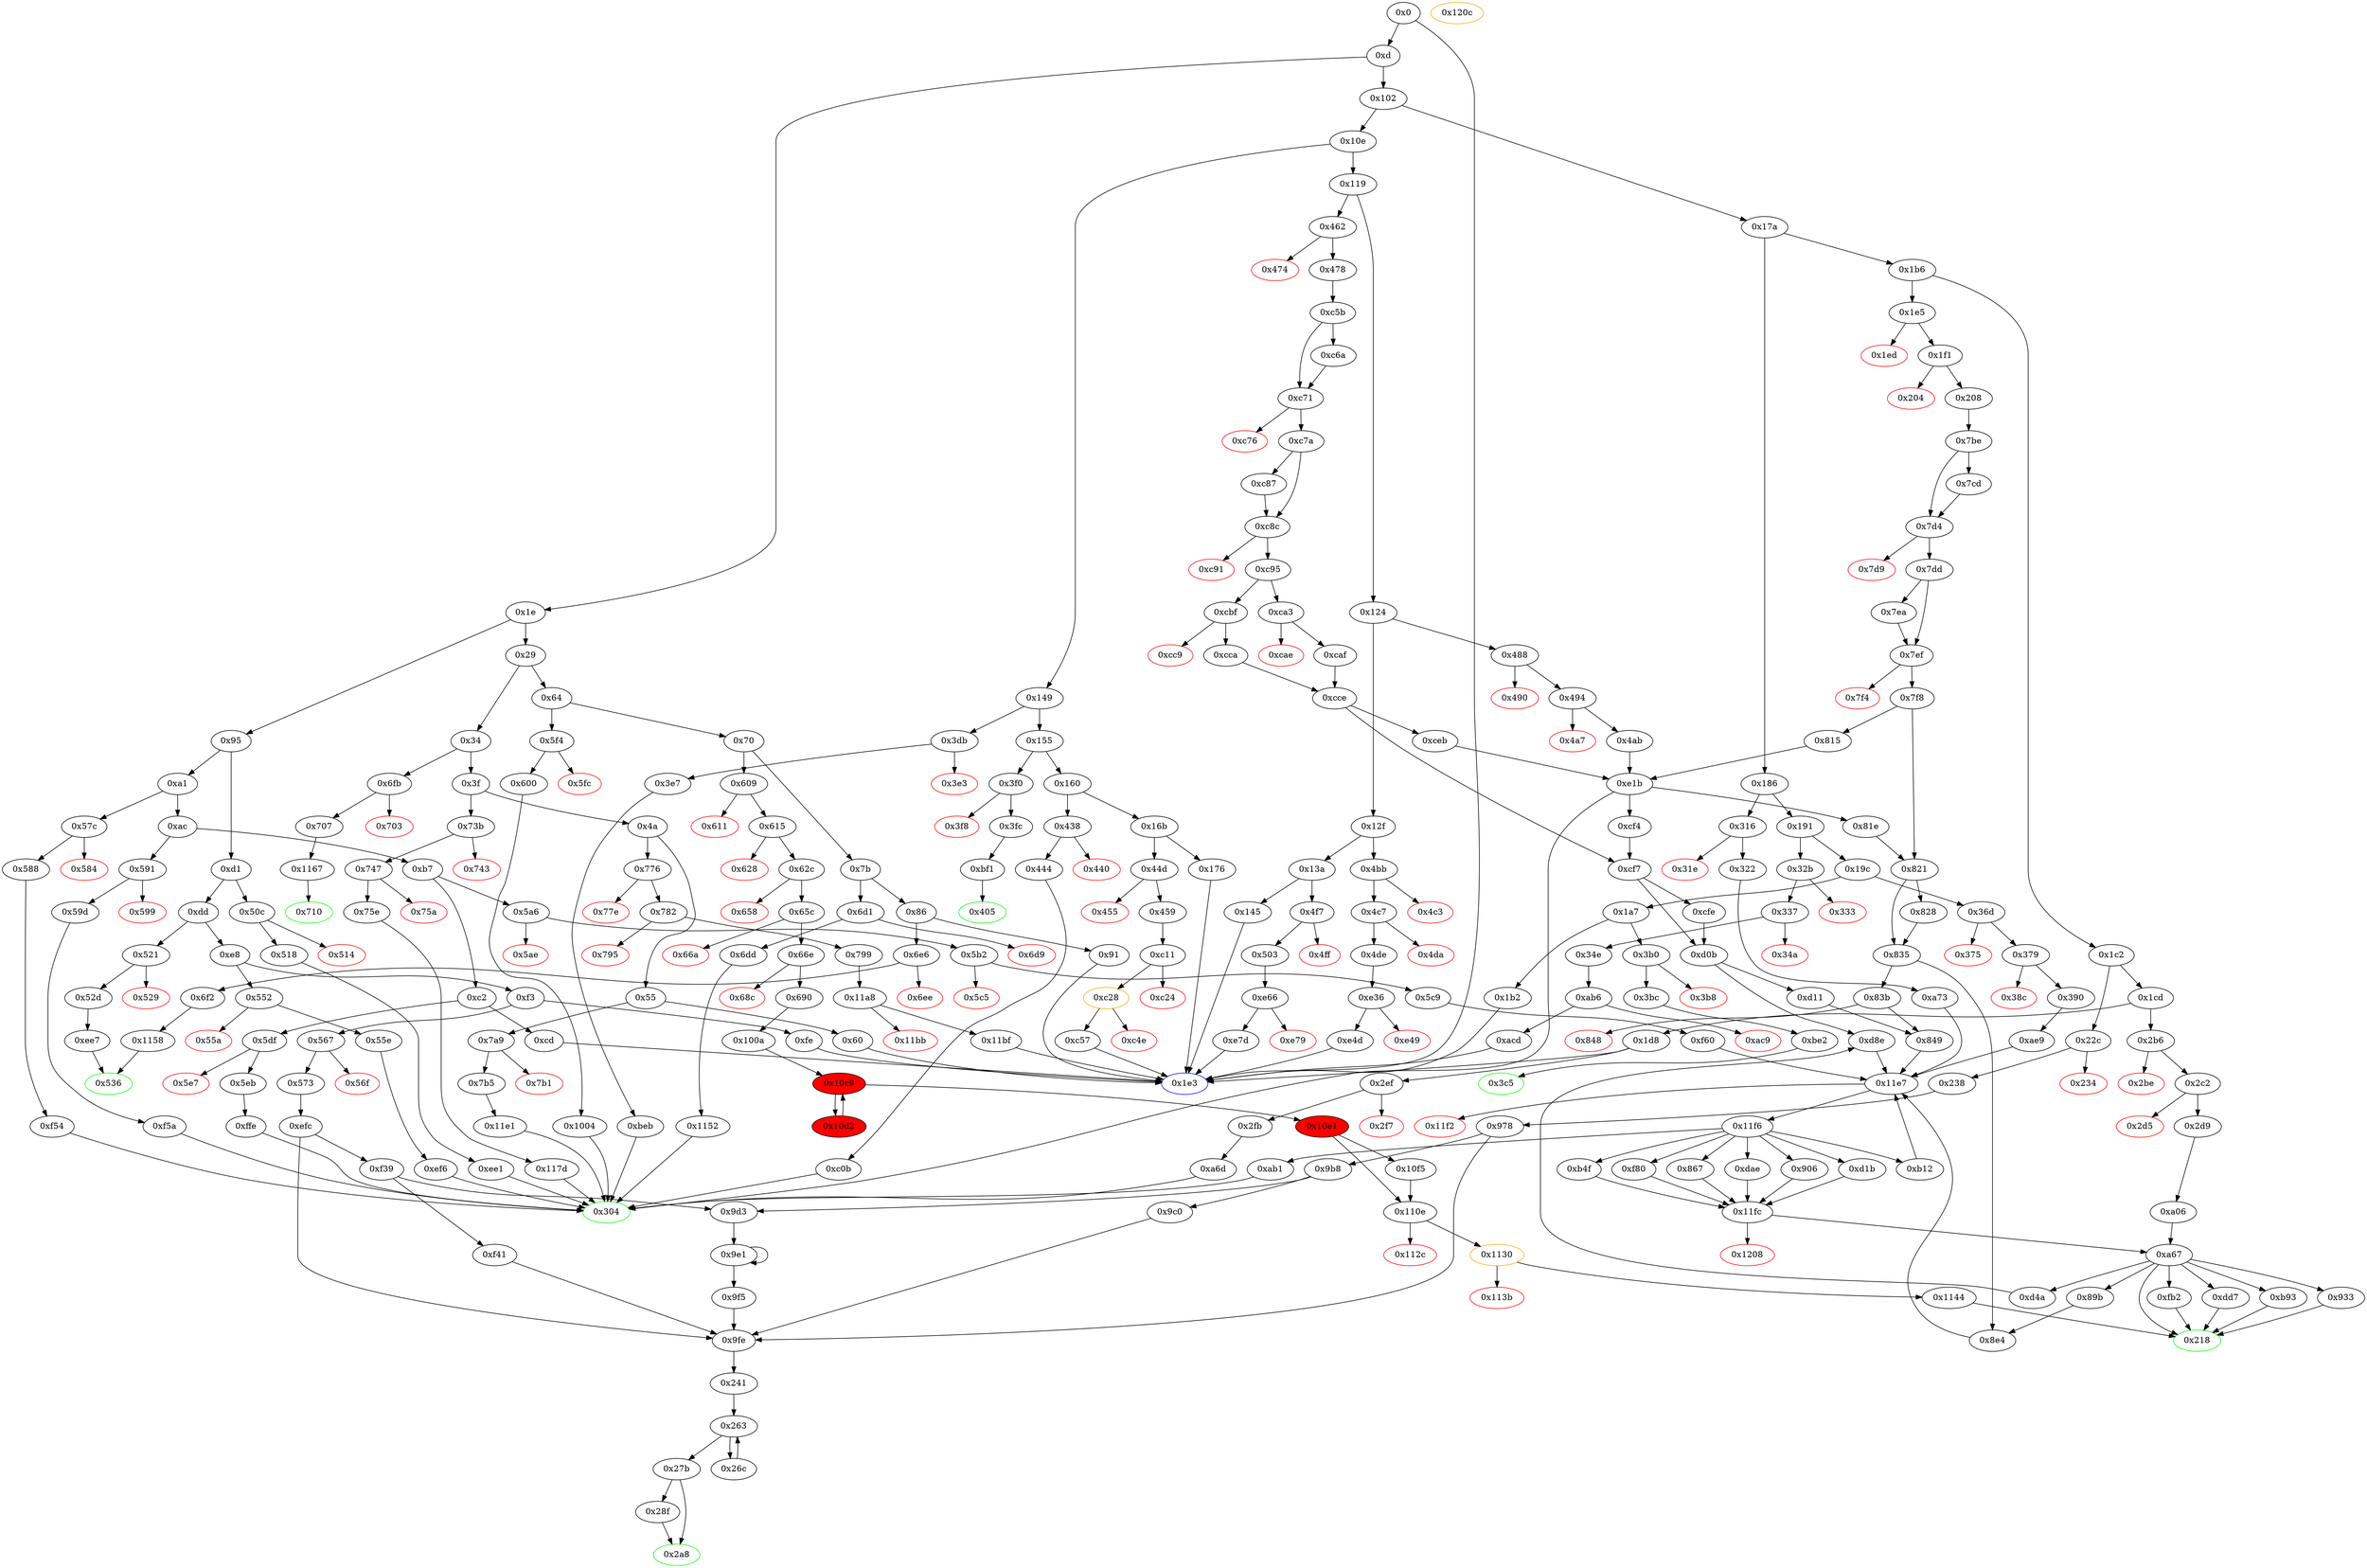 digraph "" {
"0x7d4" [fillcolor=white, id="0x7d4", style=filled, tooltip="Block 0x7d4\n[0x7d4:0x7d8]\n---\nPredecessors: [0x7be, 0x7cd]\nSuccessors: [0x7d9, 0x7dd]\n---\n0x7d4 JUMPDEST\n0x7d5 PUSH2 0x7dd\n0x7d8 JUMPI\n---\n0x7d4: JUMPDEST \n0x7d5: V675 = 0x7dd\n0x7d8: JUMPI 0x7dd S0\n---\nEntry stack: [V9, 0x218, V153, 0x0, S0]\nStack pops: 1\nStack additions: []\nExit stack: [V9, 0x218, V153, 0x0]\n\nDef sites:\nV9: {0xd.0x12}\n0x218: {0x1f1.0x1f3}\nV153: {0x208.0x213}\n0x0: {0x7be.0x7bf}\nS0: {0x7cd.0x7d3, 0x7be.0x7c6}\n"];
"0x13a" [fillcolor=white, id="0x13a", style=filled, tooltip="Block 0x13a\n[0x13a:0x144]\n---\nPredecessors: [0x12f]\nSuccessors: [0x145, 0x4f7]\n---\n0x13a DUP1\n0x13b PUSH4 0x79ba5097\n0x140 EQ\n0x141 PUSH2 0x4f7\n0x144 JUMPI\n---\n0x13b: V89 = 0x79ba5097\n0x140: V90 = EQ 0x79ba5097 V9\n0x141: V91 = 0x4f7\n0x144: JUMPI 0x4f7 V90\n---\nEntry stack: [V9]\nStack pops: 1\nStack additions: [S0]\nExit stack: [V9]\n\nDef sites:\nV9: {0xd.0x12}\n"];
"0x518" [fillcolor=white, id="0x518", style=filled, tooltip="Block 0x518\n[0x518:0x520]\n---\nPredecessors: [0x50c]\nSuccessors: [0xee1]\n---\n0x518 JUMPDEST\n0x519 POP\n0x51a PUSH2 0x304\n0x51d PUSH2 0xee1\n0x520 JUMP\n---\n0x518: JUMPDEST \n0x51a: V429 = 0x304\n0x51d: V430 = 0xee1\n0x520: JUMP 0xee1\n---\nEntry stack: [V9, V425]\nStack pops: 1\nStack additions: [0x304]\nExit stack: [V9, 0x304]\n\nDef sites:\nV9: {0xd.0x12}\nV425: {0x50c.0x50d}\n"];
"0xc87" [fillcolor=white, id="0xc87", style=filled, tooltip="Block 0xc87\n[0xc87:0xc8b]\n---\nPredecessors: [0xc7a]\nSuccessors: [0xc8c]\n---\n0xc87 POP\n0xc88 PUSH1 0xf\n0xc8a SLOAD\n0xc8b ISZERO\n---\n0xc88: V1079 = 0xf\n0xc8a: V1080 = S[0xf]\n0xc8b: V1081 = ISZERO V1080\n---\nEntry stack: [V9, 0x218, V372, 0x0, V1077]\nStack pops: 1\nStack additions: [V1081]\nExit stack: [V9, 0x218, V372, 0x0, V1081]\n\nDef sites:\nV9: {0xd.0x12}\n0x218: {0x462.0x463}\nV372: {0x478.0x483}\n0x0: {0xc5b.0xc5c}\nV1077: {0xc7a.0xc81}\n"];
"0xac" [fillcolor=white, id="0xac", style=filled, tooltip="Block 0xac\n[0xac:0xb6]\n---\nPredecessors: [0xa1]\nSuccessors: [0xb7, 0x591]\n---\n0xac DUP1\n0xad PUSH4 0xa695cb7f\n0xb2 EQ\n0xb3 PUSH2 0x591\n0xb6 JUMPI\n---\n0xad: V51 = 0xa695cb7f\n0xb2: V52 = EQ 0xa695cb7f V9\n0xb3: V53 = 0x591\n0xb6: JUMPI 0x591 V52\n---\nEntry stack: [V9]\nStack pops: 1\nStack additions: [S0]\nExit stack: [V9]\n\nDef sites:\nV9: {0xd.0x12}\n"];
"0x1f1" [fillcolor=white, id="0x1f1", style=filled, tooltip="Block 0x1f1\n[0x1f1:0x203]\n---\nPredecessors: [0x1e5]\nSuccessors: [0x204, 0x208]\n---\n0x1f1 JUMPDEST\n0x1f2 POP\n0x1f3 PUSH2 0x218\n0x1f6 PUSH1 0x4\n0x1f8 DUP1\n0x1f9 CALLDATASIZE\n0x1fa SUB\n0x1fb PUSH1 0x20\n0x1fd DUP2\n0x1fe LT\n0x1ff ISZERO\n0x200 PUSH2 0x208\n0x203 JUMPI\n---\n0x1f1: JUMPDEST \n0x1f3: V138 = 0x218\n0x1f6: V139 = 0x4\n0x1f9: V140 = CALLDATASIZE\n0x1fa: V141 = SUB V140 0x4\n0x1fb: V142 = 0x20\n0x1fe: V143 = LT V141 0x20\n0x1ff: V144 = ISZERO V143\n0x200: V145 = 0x208\n0x203: JUMPI 0x208 V144\n---\nEntry stack: [V9, V134]\nStack pops: 1\nStack additions: [0x218, 0x4, V141]\nExit stack: [V9, 0x218, 0x4, V141]\n\nDef sites:\nV9: {0xd.0x12}\nV134: {0x1e5.0x1e6}\n"];
"0x710" [color=green, fillcolor=white, id="0x710", style=filled, tooltip="Block 0x710\n[0x710:0x73a]\n---\nPredecessors: [0x1167]\nSuccessors: []\n---\n0x710 JUMPDEST\n0x711 PUSH1 0x40\n0x713 DUP1\n0x714 MLOAD\n0x715 SWAP6\n0x716 DUP7\n0x717 MSTORE\n0x718 PUSH1 0x20\n0x71a DUP7\n0x71b ADD\n0x71c SWAP5\n0x71d SWAP1\n0x71e SWAP5\n0x71f MSTORE\n0x720 DUP5\n0x721 DUP5\n0x722 ADD\n0x723 SWAP3\n0x724 SWAP1\n0x725 SWAP3\n0x726 MSTORE\n0x727 PUSH1 0x60\n0x729 DUP5\n0x72a ADD\n0x72b MSTORE\n0x72c PUSH1 0x80\n0x72e DUP4\n0x72f ADD\n0x730 MSTORE\n0x731 MLOAD\n0x732 SWAP1\n0x733 DUP2\n0x734 SWAP1\n0x735 SUB\n0x736 PUSH1 0xa0\n0x738 ADD\n0x739 SWAP1\n0x73a RETURN\n---\n0x710: JUMPDEST \n0x711: V597 = 0x40\n0x714: V598 = M[0x40]\n0x717: M[V598] = V1507\n0x718: V599 = 0x20\n0x71b: V600 = ADD V598 0x20\n0x71f: M[V600] = V1509\n0x722: V601 = ADD 0x40 V598\n0x726: M[V601] = V1511\n0x727: V602 = 0x60\n0x72a: V603 = ADD V598 0x60\n0x72b: M[V603] = V1513\n0x72c: V604 = 0x80\n0x72f: V605 = ADD V598 0x80\n0x730: M[V605] = V1515\n0x731: V606 = M[0x40]\n0x735: V607 = SUB V598 V606\n0x736: V608 = 0xa0\n0x738: V609 = ADD 0xa0 V607\n0x73a: RETURN V606 V609\n---\nEntry stack: [V9, V1507, V1509, V1511, V1513, V1515]\nStack pops: 5\nStack additions: []\nExit stack: [V9]\n\nDef sites:\nV9: {0xd.0x12}\nV1507: {0x1167.0x116a}\nV1509: {0x1167.0x116d}\nV1511: {0x1167.0x1170}\nV1513: {0x1167.0x1173}\nV1515: {0x1167.0x1176}\n"];
"0xc2" [fillcolor=white, id="0xc2", style=filled, tooltip="Block 0xc2\n[0xc2:0xcc]\n---\nPredecessors: [0xb7]\nSuccessors: [0xcd, 0x5df]\n---\n0xc2 DUP1\n0xc3 PUSH4 0xaf5f65ee\n0xc8 EQ\n0xc9 PUSH2 0x5df\n0xcc JUMPI\n---\n0xc3: V57 = 0xaf5f65ee\n0xc8: V58 = EQ 0xaf5f65ee V9\n0xc9: V59 = 0x5df\n0xcc: JUMPI 0x5df V58\n---\nEntry stack: [V9]\nStack pops: 1\nStack additions: [S0]\nExit stack: [V9]\n\nDef sites:\nV9: {0xd.0x12}\n"];
"0x11fc" [fillcolor=white, id="0x11fc", style=filled, tooltip="Block 0x11fc\n[0x11fc:0x1207]\n---\nPredecessors: [0x867, 0x906, 0xb4f, 0xd1b, 0xdae, 0xf80]\nSuccessors: [0xa67, 0x1208]\n---\n0x11fc JUMPDEST\n0x11fd DUP2\n0x11fe DUP2\n0x11ff ADD\n0x1200 DUP3\n0x1201 DUP2\n0x1202 LT\n0x1203 ISZERO\n0x1204 PUSH2 0xa67\n0x1207 JUMPI\n---\n0x11fc: JUMPDEST \n0x11ff: V1566 = ADD S0 S1\n0x1202: V1567 = LT V1566 S1\n0x1203: V1568 = ISZERO V1567\n0x1204: V1569 = 0xa67\n0x1207: JUMPI 0xa67 V1568\n---\nEntry stack: [V9, S7, S6, S5, S4, S3, {0x89b, 0x933, 0xb93, 0xd4a, 0xdd7, 0xfb2}, S1, S0]\nStack pops: 2\nStack additions: [S1, S0, V1566]\nExit stack: [V9, S7, S6, S5, S4, S3, {0x89b, 0x933, 0xb93, 0xd4a, 0xdd7, 0xfb2}, S1, S0, V1566]\n\nDef sites:\nV9: {0xd.0x12}\nS7: {0x379.0x37b, 0x462.0x463, 0xd.0x12}\nS6: {0x390.0x39d, 0x478.0x483, 0x5b2.0x5b4, 0xd.0x12}\nS5: {0x1f1.0x1f3, 0x390.0x3a6, 0xc5b.0xc5c, 0xd.0x12, 0x5c9.0x5d5}\nS4: {0x5c9.0x5da, 0x390.0x3ab, 0x208.0x213, 0x322.0x324, 0xc95.0xc99}\nS3: {0xae9.0xaf4, 0xcca.0xccb, 0xcaf.0xcb7, 0x7be.0x7bf, 0xf60.0xf62, 0xa73.0xa74}\n{0x89b, 0x933, 0xb93, 0xd4a, 0xdd7, 0xfb2}: {0xd1b.0xd3e, 0x867.0x88f, 0xb4f.0xb84, 0xdae.0xdc8, 0xf80.0xfa3, 0x906.0x925}\nS1: {0xd1b.0xd3d, 0x867.0x88e, 0xb4f.0xb83, 0xdae.0xdc7, 0xf80.0xfa2, 0x906.0x924}\nS0: {0xd1b.0xd45, 0x7be.0x7bf, 0x390.0x3ab, 0xa73.0xa74, 0xc95.0xc99, 0x5c9.0x5da, 0x208.0x213, 0xae9.0xaf4, 0xcca.0xccb, 0xcaf.0xcb7, 0x906.0x91d, 0xf60.0xf62, 0x322.0x324, 0x867.0x896}\n"];
"0x799" [fillcolor=white, id="0x799", style=filled, tooltip="Block 0x799\n[0x799:0x7a8]\n---\nPredecessors: [0x782]\nSuccessors: [0x11a8]\n---\n0x799 JUMPDEST\n0x79a POP\n0x79b CALLDATALOAD\n0x79c PUSH1 0x1\n0x79e PUSH1 0x1\n0x7a0 PUSH1 0xa0\n0x7a2 SHL\n0x7a3 SUB\n0x7a4 AND\n0x7a5 PUSH2 0x11a8\n0x7a8 JUMP\n---\n0x799: JUMPDEST \n0x79b: V648 = CALLDATALOAD 0x4\n0x79c: V649 = 0x1\n0x79e: V650 = 0x1\n0x7a0: V651 = 0xa0\n0x7a2: V652 = SHL 0xa0 0x1\n0x7a3: V653 = SUB 0x10000000000000000000000000000000000000000 0x1\n0x7a4: V654 = AND 0xffffffffffffffffffffffffffffffffffffffff V648\n0x7a5: V655 = 0x11a8\n0x7a8: JUMP 0x11a8\n---\nEntry stack: [V9, 0x1e3, 0x4, V642]\nStack pops: 2\nStack additions: [V654]\nExit stack: [V9, 0x1e3, V654]\n\nDef sites:\nV9: {0xd.0x12}\n0x1e3: {0x782.0x784}\n0x4: {0x782.0x787}\nV642: {0x782.0x78b}\n"];
"0x4ab" [fillcolor=white, id="0x4ab", style=filled, tooltip="Block 0x4ab\n[0x4ab:0x4ba]\n---\nPredecessors: [0x494]\nSuccessors: [0xe1b]\n---\n0x4ab JUMPDEST\n0x4ac POP\n0x4ad CALLDATALOAD\n0x4ae PUSH1 0x1\n0x4b0 PUSH1 0x1\n0x4b2 PUSH1 0xa0\n0x4b4 SHL\n0x4b5 SUB\n0x4b6 AND\n0x4b7 PUSH2 0xe1b\n0x4ba JUMP\n---\n0x4ab: JUMPDEST \n0x4ad: V387 = CALLDATALOAD 0x4\n0x4ae: V388 = 0x1\n0x4b0: V389 = 0x1\n0x4b2: V390 = 0xa0\n0x4b4: V391 = SHL 0xa0 0x1\n0x4b5: V392 = SUB 0x10000000000000000000000000000000000000000 0x1\n0x4b6: V393 = AND 0xffffffffffffffffffffffffffffffffffffffff V387\n0x4b7: V394 = 0xe1b\n0x4ba: JUMP 0xe1b\n---\nEntry stack: [V9, 0x304, 0x4, V381]\nStack pops: 2\nStack additions: [V393]\nExit stack: [V9, 0x304, V393]\n\nDef sites:\nV9: {0xd.0x12}\n0x304: {0x494.0x496}\n0x4: {0x494.0x499}\nV381: {0x494.0x49d}\n"];
"0xa6d" [fillcolor=white, id="0xa6d", style=filled, tooltip="Block 0xa6d\n[0xa6d:0xa72]\n---\nPredecessors: [0x2fb]\nSuccessors: [0x304]\n---\n0xa6d JUMPDEST\n0xa6e PUSH1 0x8\n0xa70 SLOAD\n0xa71 DUP2\n0xa72 JUMP\n---\n0xa6d: JUMPDEST \n0xa6e: V898 = 0x8\n0xa70: V899 = S[0x8]\n0xa72: JUMP 0x304\n---\nEntry stack: [V9, 0x304]\nStack pops: 1\nStack additions: [S0, V899]\nExit stack: [V9, 0x304, V899]\n\nDef sites:\nV9: {0xd.0x12}\n0x304: {0x2fb.0x2fd}\n"];
"0x29" [fillcolor=white, id="0x29", style=filled, tooltip="Block 0x29\n[0x29:0x33]\n---\nPredecessors: [0x1e]\nSuccessors: [0x34, 0x64]\n---\n0x29 DUP1\n0x2a PUSH4 0xd69b197f\n0x2f GT\n0x30 PUSH2 0x64\n0x33 JUMPI\n---\n0x2a: V16 = 0xd69b197f\n0x2f: V17 = GT 0xd69b197f V9\n0x30: V18 = 0x64\n0x33: JUMPI 0x64 V17\n---\nEntry stack: [V9]\nStack pops: 1\nStack additions: [S0]\nExit stack: [V9]\n\nDef sites:\nV9: {0xd.0x12}\n"];
"0xb93" [fillcolor=white, id="0xb93", style=filled, tooltip="Block 0xb93\n[0xb93:0xbe1]\n---\nPredecessors: [0xa67]\nSuccessors: [0x218]\n---\n0xb93 JUMPDEST\n0xb94 PUSH1 0x1\n0xb96 PUSH1 0x1\n0xb98 PUSH1 0xa0\n0xb9a SHL\n0xb9b SUB\n0xb9c DUP1\n0xb9d DUP6\n0xb9e AND\n0xb9f PUSH1 0x0\n0xba1 DUP2\n0xba2 DUP2\n0xba3 MSTORE\n0xba4 PUSH1 0x6\n0xba6 PUSH1 0x20\n0xba8 SWAP1\n0xba9 DUP2\n0xbaa MSTORE\n0xbab PUSH1 0x40\n0xbad SWAP2\n0xbae DUP3\n0xbaf SWAP1\n0xbb0 SHA3\n0xbb1 SWAP5\n0xbb2 SWAP1\n0xbb3 SWAP5\n0xbb4 SSTORE\n0xbb5 DUP1\n0xbb6 MLOAD\n0xbb7 DUP7\n0xbb8 DUP2\n0xbb9 MSTORE\n0xbba SWAP1\n0xbbb MLOAD\n0xbbc SWAP2\n0xbbd SWAP4\n0xbbe SWAP3\n0xbbf DUP9\n0xbc0 AND\n0xbc1 SWAP3\n0xbc2 PUSH1 0x0\n0xbc4 DUP1\n0xbc5 MLOAD\n0xbc6 PUSH1 0x20\n0xbc8 PUSH2 0x120d\n0xbcb DUP4\n0xbcc CODECOPY\n0xbcd DUP2\n0xbce MLOAD\n0xbcf SWAP2\n0xbd0 MSTORE\n0xbd1 SWAP3\n0xbd2 SWAP2\n0xbd3 DUP3\n0xbd4 SWAP1\n0xbd5 SUB\n0xbd6 ADD\n0xbd7 SWAP1\n0xbd8 LOG3\n0xbd9 POP\n0xbda PUSH1 0x1\n0xbdc SWAP4\n0xbdd SWAP3\n0xbde POP\n0xbdf POP\n0xbe0 POP\n0xbe1 JUMP\n---\n0xb93: JUMPDEST \n0xb94: V987 = 0x1\n0xb96: V988 = 0x1\n0xb98: V989 = 0xa0\n0xb9a: V990 = SHL 0xa0 0x1\n0xb9b: V991 = SUB 0x10000000000000000000000000000000000000000 0x1\n0xb9e: V992 = AND S3 0xffffffffffffffffffffffffffffffffffffffff\n0xb9f: V993 = 0x0\n0xba3: M[0x0] = V992\n0xba4: V994 = 0x6\n0xba6: V995 = 0x20\n0xbaa: M[0x20] = 0x6\n0xbab: V996 = 0x40\n0xbb0: V997 = SHA3 0x0 0x40\n0xbb4: S[V997] = S0\n0xbb6: V998 = M[0x40]\n0xbb9: M[V998] = S2\n0xbbb: V999 = M[0x40]\n0xbc0: V1000 = AND S4 0xffffffffffffffffffffffffffffffffffffffff\n0xbc2: V1001 = 0x0\n0xbc5: V1002 = M[0x0]\n0xbc6: V1003 = 0x20\n0xbc8: V1004 = 0x120d\n0xbcc: CODECOPY 0x0 0x120d 0x20\n0xbce: V1005 = M[0x0]\n0xbd0: M[0x0] = V1002\n0xbd5: V1006 = SUB V998 V999\n0xbd6: V1007 = ADD V1006 0x20\n0xbd8: LOG V999 V1007 V1005 V1000 V992\n0xbda: V1008 = 0x1\n0xbe1: JUMP S5\n---\nEntry stack: [V9, S5, S4, S3, S2, S1, S0]\nStack pops: 6\nStack additions: [0x1]\nExit stack: [V9, 0x1]\n\nDef sites:\nV9: {0xd.0x12}\nS5: {0x379.0x37b, 0x462.0x463, 0xd.0x12}\nS4: {0x390.0x39d, 0x478.0x483, 0x5b2.0x5b4, 0xd.0x12}\nS3: {0x5c9.0x5d5, 0x390.0x3a6, 0xc5b.0xc5c, 0xd.0x12, 0x1f1.0x1f3}\nS2: {0x5c9.0x5da, 0x208.0x213, 0x322.0x324, 0x390.0x3ab, 0xc95.0xc99}\nS1: {0xae9.0xaf4, 0xcca.0xccb, 0xd.0x12, 0xcaf.0xcb7, 0x7be.0x7bf, 0xf60.0xf62, 0xa73.0xa74}\nS0: {0x11fc.0x11ff, 0xa06.0xa65}\n"];
"0x440" [color=red, fillcolor=white, id="0x440", style=filled, tooltip="Block 0x440\n[0x440:0x443]\n---\nPredecessors: [0x438]\nSuccessors: []\n---\n0x440 PUSH1 0x0\n0x442 DUP1\n0x443 REVERT\n---\n0x440: V348 = 0x0\n0x443: REVERT 0x0 0x0\n---\nEntry stack: [V9, V345]\nStack pops: 0\nStack additions: []\nExit stack: [V9, V345]\n\nDef sites:\nV9: {0xd.0x12}\nV345: {0x438.0x439}\n"];
"0x591" [fillcolor=white, id="0x591", style=filled, tooltip="Block 0x591\n[0x591:0x598]\n---\nPredecessors: [0xac]\nSuccessors: [0x599, 0x59d]\n---\n0x591 JUMPDEST\n0x592 CALLVALUE\n0x593 DUP1\n0x594 ISZERO\n0x595 PUSH2 0x59d\n0x598 JUMPI\n---\n0x591: JUMPDEST \n0x592: V467 = CALLVALUE\n0x594: V468 = ISZERO V467\n0x595: V469 = 0x59d\n0x598: JUMPI 0x59d V468\n---\nEntry stack: [V9]\nStack pops: 0\nStack additions: [V467]\nExit stack: [V9, V467]\n\nDef sites:\nV9: {0xd.0x12}\n"];
"0xf41" [fillcolor=white, id="0xf41", style=filled, tooltip="Block 0xf41\n[0xf41:0xf53]\n---\nPredecessors: [0xf39]\nSuccessors: [0x9fe]\n---\n0xf41 PUSH2 0x100\n0xf44 DUP1\n0xf45 DUP4\n0xf46 SLOAD\n0xf47 DIV\n0xf48 MUL\n0xf49 DUP4\n0xf4a MSTORE\n0xf4b SWAP2\n0xf4c PUSH1 0x20\n0xf4e ADD\n0xf4f SWAP2\n0xf50 PUSH2 0x9fe\n0xf53 JUMP\n---\n0xf41: V1334 = 0x100\n0xf46: V1335 = S[0x2]\n0xf47: V1336 = DIV V1335 0x100\n0xf48: V1337 = MUL V1336 0x100\n0xf4a: M[V1328] = V1337\n0xf4c: V1338 = 0x20\n0xf4e: V1339 = ADD 0x20 V1328\n0xf50: V1340 = 0x9fe\n0xf53: JUMP 0x9fe\n---\nEntry stack: [V9, 0x241, V1310, 0x2, V1321, V1328, 0x2, V1321]\nStack pops: 3\nStack additions: [V1339, S1, S0]\nExit stack: [V9, 0x241, V1310, 0x2, V1321, V1339, 0x2, V1321]\n\nDef sites:\nV9: {0xd.0x12}\n0x241: {0x573.0x575}\nV1310: {0xefc.0xf04}\n0x2: {0xefc.0xefd}\nV1321: {0xefc.0xf19}\nV1328: {0xefc.0xf30}\n0x2: {0xefc.0xefd}\nV1321: {0xefc.0xf19}\n"];
"0x5c5" [color=red, fillcolor=white, id="0x5c5", style=filled, tooltip="Block 0x5c5\n[0x5c5:0x5c8]\n---\nPredecessors: [0x5b2]\nSuccessors: []\n---\n0x5c5 PUSH1 0x0\n0x5c7 DUP1\n0x5c8 REVERT\n---\n0x5c5: V485 = 0x0\n0x5c8: REVERT 0x0 0x0\n---\nEntry stack: [V9, 0x218, 0x4, V480]\nStack pops: 0\nStack additions: []\nExit stack: [V9, 0x218, 0x4, V480]\n\nDef sites:\nV9: {0xd.0x12}\n0x218: {0x5b2.0x5b4}\n0x4: {0x5b2.0x5b7}\nV480: {0x5b2.0x5bb}\n"];
"0xc57" [fillcolor=white, id="0xc57", style=filled, tooltip="Block 0xc57\n[0xc57:0xc5a]\n---\nPredecessors: [0xc28]\nSuccessors: [0x1e3]\n---\n0xc57 JUMPDEST\n0xc58 POP\n0xc59 POP\n0xc5a JUMP\n---\n0xc57: JUMPDEST \n0xc5a: JUMP 0x1e3\n---\nEntry stack: [V9, 0x1e3, V1043, V1051]\nStack pops: 3\nStack additions: []\nExit stack: [V9]\n\nDef sites:\nV9: {0xd.0x12}\n0x1e3: {0x459.0x45b}\nV1043: {0xc28.0xc2c}\nV1051: {0xc28.0xc47}\n"];
"0x7b5" [fillcolor=white, id="0x7b5", style=filled, tooltip="Block 0x7b5\n[0x7b5:0x7bd]\n---\nPredecessors: [0x7a9]\nSuccessors: [0x11e1]\n---\n0x7b5 JUMPDEST\n0x7b6 POP\n0x7b7 PUSH2 0x304\n0x7ba PUSH2 0x11e1\n0x7bd JUMP\n---\n0x7b5: JUMPDEST \n0x7b7: V660 = 0x304\n0x7ba: V661 = 0x11e1\n0x7bd: JUMP 0x11e1\n---\nEntry stack: [V9, V656]\nStack pops: 1\nStack additions: [0x304]\nExit stack: [V9, 0x304]\n\nDef sites:\nV9: {0xd.0x12}\nV656: {0x7a9.0x7aa}\n"];
"0x32b" [fillcolor=white, id="0x32b", style=filled, tooltip="Block 0x32b\n[0x32b:0x332]\n---\nPredecessors: [0x191]\nSuccessors: [0x333, 0x337]\n---\n0x32b JUMPDEST\n0x32c CALLVALUE\n0x32d DUP1\n0x32e ISZERO\n0x32f PUSH2 0x337\n0x332 JUMPI\n---\n0x32b: JUMPDEST \n0x32c: V249 = CALLVALUE\n0x32e: V250 = ISZERO V249\n0x32f: V251 = 0x337\n0x332: JUMPI 0x337 V250\n---\nEntry stack: [V9]\nStack pops: 0\nStack additions: [V249]\nExit stack: [V9, V249]\n\nDef sites:\nV9: {0xd.0x12}\n"];
"0x52d" [fillcolor=white, id="0x52d", style=filled, tooltip="Block 0x52d\n[0x52d:0x535]\n---\nPredecessors: [0x521]\nSuccessors: [0xee7]\n---\n0x52d JUMPDEST\n0x52e POP\n0x52f PUSH2 0x536\n0x532 PUSH2 0xee7\n0x535 JUMP\n---\n0x52d: JUMPDEST \n0x52f: V435 = 0x536\n0x532: V436 = 0xee7\n0x535: JUMP 0xee7\n---\nEntry stack: [V9, V431]\nStack pops: 1\nStack additions: [0x536]\nExit stack: [V9, 0x536]\n\nDef sites:\nV9: {0xd.0x12}\nV431: {0x521.0x522}\n"];
"0xe4d" [fillcolor=white, id="0xe4d", style=filled, tooltip="Block 0xe4d\n[0xe4d:0xe65]\n---\nPredecessors: [0xe36]\nSuccessors: [0x1e3]\n---\n0xe4d JUMPDEST\n0xe4e PUSH1 0x8\n0xe50 SWAP4\n0xe51 SWAP1\n0xe52 SWAP4\n0xe53 SSTORE\n0xe54 PUSH1 0x9\n0xe56 SWAP2\n0xe57 SWAP1\n0xe58 SWAP2\n0xe59 SSTORE\n0xe5a PUSH1 0xc\n0xe5c SSTORE\n0xe5d PUSH1 0xa\n0xe5f SSTORE\n0xe60 PUSH1 0x0\n0xe62 PUSH1 0xb\n0xe64 SSTORE\n0xe65 JUMP\n---\n0xe4d: JUMPDEST \n0xe4e: V1244 = 0x8\n0xe53: S[0x8] = V408\n0xe54: V1245 = 0x9\n0xe59: S[0x9] = V411\n0xe5a: V1246 = 0xc\n0xe5c: S[0xc] = V414\n0xe5d: V1247 = 0xa\n0xe5f: S[0xa] = V417\n0xe60: V1248 = 0x0\n0xe62: V1249 = 0xb\n0xe64: S[0xb] = 0x0\n0xe65: JUMP 0x1e3\n---\nEntry stack: [V9, 0x1e3, V408, V411, V414, V417]\nStack pops: 5\nStack additions: []\nExit stack: [V9]\n\nDef sites:\nV9: {0xd.0x12}\n0x1e3: {0x4c7.0x4c9}\nV408: {0x4de.0x4e1}\nV411: {0x4de.0x4e7}\nV414: {0x4de.0x4ed}\nV417: {0x4de.0x4f2}\n"];
"0x848" [color=red, fillcolor=white, id="0x848", style=filled, tooltip="Block 0x848\n[0x848:0x848]\n---\nPredecessors: [0x83b]\nSuccessors: []\n---\n0x848 INVALID\n---\n0x848: INVALID \n---\nEntry stack: [V9, 0x218, V153, 0x0, 0x867, 0x2, V721]\nStack pops: 0\nStack additions: []\nExit stack: [V9, 0x218, V153, 0x0, 0x867, 0x2, V721]\n\nDef sites:\nV9: {0xd.0x12}\n0x218: {0x1f1.0x1f3}\nV153: {0x208.0x213}\n0x0: {0x7be.0x7bf}\n0x867: {0x83b.0x83b}\n0x2: {0x83b.0x83e}\nV721: {0x83b.0x842}\n"];
"0x322" [fillcolor=white, id="0x322", style=filled, tooltip="Block 0x322\n[0x322:0x32a]\n---\nPredecessors: [0x316]\nSuccessors: [0xa73]\n---\n0x322 JUMPDEST\n0x323 POP\n0x324 PUSH2 0x304\n0x327 PUSH2 0xa73\n0x32a JUMP\n---\n0x322: JUMPDEST \n0x324: V247 = 0x304\n0x327: V248 = 0xa73\n0x32a: JUMP 0xa73\n---\nEntry stack: [V9, V243]\nStack pops: 1\nStack additions: [0x304]\nExit stack: [V9, 0x304]\n\nDef sites:\nV9: {0xd.0x12}\nV243: {0x316.0x317}\n"];
"0x22c" [fillcolor=white, id="0x22c", style=filled, tooltip="Block 0x22c\n[0x22c:0x233]\n---\nPredecessors: [0x1c2]\nSuccessors: [0x234, 0x238]\n---\n0x22c JUMPDEST\n0x22d CALLVALUE\n0x22e DUP1\n0x22f ISZERO\n0x230 PUSH2 0x238\n0x233 JUMPI\n---\n0x22c: JUMPDEST \n0x22d: V163 = CALLVALUE\n0x22f: V164 = ISZERO V163\n0x230: V165 = 0x238\n0x233: JUMPI 0x238 V164\n---\nEntry stack: [V9]\nStack pops: 0\nStack additions: [V163]\nExit stack: [V9, V163]\n\nDef sites:\nV9: {0xd.0x12}\n"];
"0x600" [fillcolor=white, id="0x600", style=filled, tooltip="Block 0x600\n[0x600:0x608]\n---\nPredecessors: [0x5f4]\nSuccessors: [0x1004]\n---\n0x600 JUMPDEST\n0x601 POP\n0x602 PUSH2 0x304\n0x605 PUSH2 0x1004\n0x608 JUMP\n---\n0x600: JUMPDEST \n0x602: V507 = 0x304\n0x605: V508 = 0x1004\n0x608: JUMP 0x1004\n---\nEntry stack: [V9, V503]\nStack pops: 1\nStack additions: [0x304]\nExit stack: [V9, 0x304]\n\nDef sites:\nV9: {0xd.0x12}\nV503: {0x5f4.0x5f5}\n"];
"0x9c0" [fillcolor=white, id="0x9c0", style=filled, tooltip="Block 0x9c0\n[0x9c0:0x9d2]\n---\nPredecessors: [0x9b8]\nSuccessors: [0x9fe]\n---\n0x9c0 PUSH2 0x100\n0x9c3 DUP1\n0x9c4 DUP4\n0x9c5 SLOAD\n0x9c6 DIV\n0x9c7 MUL\n0x9c8 DUP4\n0x9c9 MSTORE\n0x9ca SWAP2\n0x9cb PUSH1 0x20\n0x9cd ADD\n0x9ce SWAP2\n0x9cf PUSH2 0x9fe\n0x9d2 JUMP\n---\n0x9c0: V856 = 0x100\n0x9c5: V857 = S[0x3]\n0x9c6: V858 = DIV V857 0x100\n0x9c7: V859 = MUL V858 0x100\n0x9c9: M[V850] = V859\n0x9cb: V860 = 0x20\n0x9cd: V861 = ADD 0x20 V850\n0x9cf: V862 = 0x9fe\n0x9d2: JUMP 0x9fe\n---\nEntry stack: [V9, 0x241, V831, 0x3, V843, V850, 0x3, V843]\nStack pops: 3\nStack additions: [V861, S1, S0]\nExit stack: [V9, 0x241, V831, 0x3, V843, V861, 0x3, V843]\n\nDef sites:\nV9: {0xd.0x12}\n0x241: {0x238.0x23a}\nV831: {0x978.0x980}\n0x3: {0x978.0x979}\nV843: {0x978.0x998}\nV850: {0x978.0x9af}\n0x3: {0x978.0x979}\nV843: {0x978.0x998}\n"];
"0x86" [fillcolor=white, id="0x86", style=filled, tooltip="Block 0x86\n[0x86:0x90]\n---\nPredecessors: [0x7b]\nSuccessors: [0x91, 0x6e6]\n---\n0x86 DUP1\n0x87 PUSH4 0xd4ee1d90\n0x8c EQ\n0x8d PUSH2 0x6e6\n0x90 JUMPI\n---\n0x87: V41 = 0xd4ee1d90\n0x8c: V42 = EQ 0xd4ee1d90 V9\n0x8d: V43 = 0x6e6\n0x90: JUMPI 0x6e6 V42\n---\nEntry stack: [V9]\nStack pops: 1\nStack additions: [S0]\nExit stack: [V9]\n\nDef sites:\nV9: {0xd.0x12}\n"];
"0x490" [color=red, fillcolor=white, id="0x490", style=filled, tooltip="Block 0x490\n[0x490:0x493]\n---\nPredecessors: [0x488]\nSuccessors: []\n---\n0x490 PUSH1 0x0\n0x492 DUP1\n0x493 REVERT\n---\n0x490: V377 = 0x0\n0x493: REVERT 0x0 0x0\n---\nEntry stack: [V9, V374]\nStack pops: 0\nStack additions: []\nExit stack: [V9, V374]\n\nDef sites:\nV9: {0xd.0x12}\nV374: {0x488.0x489}\n"];
"0x462" [fillcolor=white, id="0x462", style=filled, tooltip="Block 0x462\n[0x462:0x473]\n---\nPredecessors: [0x119]\nSuccessors: [0x474, 0x478]\n---\n0x462 JUMPDEST\n0x463 PUSH2 0x218\n0x466 PUSH1 0x4\n0x468 DUP1\n0x469 CALLDATASIZE\n0x46a SUB\n0x46b PUSH1 0x20\n0x46d DUP2\n0x46e LT\n0x46f ISZERO\n0x470 PUSH2 0x478\n0x473 JUMPI\n---\n0x462: JUMPDEST \n0x463: V357 = 0x218\n0x466: V358 = 0x4\n0x469: V359 = CALLDATASIZE\n0x46a: V360 = SUB V359 0x4\n0x46b: V361 = 0x20\n0x46e: V362 = LT V360 0x20\n0x46f: V363 = ISZERO V362\n0x470: V364 = 0x478\n0x473: JUMPI 0x478 V363\n---\nEntry stack: [V9]\nStack pops: 0\nStack additions: [0x218, 0x4, V360]\nExit stack: [V9, 0x218, 0x4, V360]\n\nDef sites:\nV9: {0xd.0x12}\n"];
"0x1ed" [color=red, fillcolor=white, id="0x1ed", style=filled, tooltip="Block 0x1ed\n[0x1ed:0x1f0]\n---\nPredecessors: [0x1e5]\nSuccessors: []\n---\n0x1ed PUSH1 0x0\n0x1ef DUP1\n0x1f0 REVERT\n---\n0x1ed: V137 = 0x0\n0x1f0: REVERT 0x0 0x0\n---\nEntry stack: [V9, V134]\nStack pops: 0\nStack additions: []\nExit stack: [V9, V134]\n\nDef sites:\nV9: {0xd.0x12}\nV134: {0x1e5.0x1e6}\n"];
"0xcc9" [color=red, fillcolor=white, id="0xcc9", style=filled, tooltip="Block 0xcc9\n[0xcc9:0xcc9]\n---\nPredecessors: [0xcbf]\nSuccessors: []\n---\n0xcc9 INVALID\n---\n0xcc9: INVALID \n---\nEntry stack: [V9, 0x218, V372, 0x0, V1086, 0x0, V1100, V1086]\nStack pops: 0\nStack additions: []\nExit stack: [V9, 0x218, V372, 0x0, V1086, 0x0, V1100, V1086]\n\nDef sites:\nV9: {0xd.0x12}\n0x218: {0x462.0x463}\nV372: {0x478.0x483}\n0x0: {0xc5b.0xc5c}\nV1086: {0xc95.0xc99}\n0x0: {0xc95.0xc9b}\nV1100: {0xcbf.0xcc2}\nV1086: {0xc95.0xc99}\n"];
"0x11a8" [fillcolor=white, id="0x11a8", style=filled, tooltip="Block 0x11a8\n[0x11a8:0x11ba]\n---\nPredecessors: [0x799]\nSuccessors: [0x11bb, 0x11bf]\n---\n0x11a8 JUMPDEST\n0x11a9 PUSH1 0x0\n0x11ab SLOAD\n0x11ac PUSH1 0x1\n0x11ae PUSH1 0x1\n0x11b0 PUSH1 0xa0\n0x11b2 SHL\n0x11b3 SUB\n0x11b4 AND\n0x11b5 CALLER\n0x11b6 EQ\n0x11b7 PUSH2 0x11bf\n0x11ba JUMPI\n---\n0x11a8: JUMPDEST \n0x11a9: V1530 = 0x0\n0x11ab: V1531 = S[0x0]\n0x11ac: V1532 = 0x1\n0x11ae: V1533 = 0x1\n0x11b0: V1534 = 0xa0\n0x11b2: V1535 = SHL 0xa0 0x1\n0x11b3: V1536 = SUB 0x10000000000000000000000000000000000000000 0x1\n0x11b4: V1537 = AND 0xffffffffffffffffffffffffffffffffffffffff V1531\n0x11b5: V1538 = CALLER\n0x11b6: V1539 = EQ V1538 V1537\n0x11b7: V1540 = 0x11bf\n0x11ba: JUMPI 0x11bf V1539\n---\nEntry stack: [V9, 0x1e3, V654]\nStack pops: 0\nStack additions: []\nExit stack: [V9, 0x1e3, V654]\n\nDef sites:\nV9: {0xd.0x12}\n0x1e3: {0x782.0x784}\nV654: {0x799.0x7a4}\n"];
"0xef6" [fillcolor=white, id="0xef6", style=filled, tooltip="Block 0xef6\n[0xef6:0xefb]\n---\nPredecessors: [0x55e]\nSuccessors: [0x304]\n---\n0xef6 JUMPDEST\n0xef7 PUSH1 0xd\n0xef9 SLOAD\n0xefa DUP2\n0xefb JUMP\n---\n0xef6: JUMPDEST \n0xef7: V1305 = 0xd\n0xef9: V1306 = S[0xd]\n0xefb: JUMP 0x304\n---\nEntry stack: [V9, 0x304]\nStack pops: 1\nStack additions: [S0, V1306]\nExit stack: [V9, 0x304, V1306]\n\nDef sites:\nV9: {0xd.0x12}\n0x304: {0x55e.0x560}\n"];
"0x186" [fillcolor=white, id="0x186", style=filled, tooltip="Block 0x186\n[0x186:0x190]\n---\nPredecessors: [0x17a]\nSuccessors: [0x191, 0x316]\n---\n0x186 DUP1\n0x187 PUSH4 0x18160ddd\n0x18c EQ\n0x18d PUSH2 0x316\n0x190 JUMPI\n---\n0x187: V109 = 0x18160ddd\n0x18c: V110 = EQ 0x18160ddd V9\n0x18d: V111 = 0x316\n0x190: JUMPI 0x316 V110\n---\nEntry stack: [V9]\nStack pops: 1\nStack additions: [S0]\nExit stack: [V9]\n\nDef sites:\nV9: {0xd.0x12}\n"];
"0x573" [fillcolor=white, id="0x573", style=filled, tooltip="Block 0x573\n[0x573:0x57b]\n---\nPredecessors: [0x567]\nSuccessors: [0xefc]\n---\n0x573 JUMPDEST\n0x574 POP\n0x575 PUSH2 0x241\n0x578 PUSH2 0xefc\n0x57b JUMP\n---\n0x573: JUMPDEST \n0x575: V459 = 0x241\n0x578: V460 = 0xefc\n0x57b: JUMP 0xefc\n---\nEntry stack: [V9, V455]\nStack pops: 1\nStack additions: [0x241]\nExit stack: [V9, 0x241]\n\nDef sites:\nV9: {0xd.0x12}\nV455: {0x567.0x568}\n"];
"0xbe2" [fillcolor=white, id="0xbe2", style=filled, tooltip="Block 0xbe2\n[0xbe2:0xbea]\n---\nPredecessors: [0x3bc]\nSuccessors: [0x3c5]\n---\n0xbe2 JUMPDEST\n0xbe3 PUSH1 0x4\n0xbe5 SLOAD\n0xbe6 PUSH1 0xff\n0xbe8 AND\n0xbe9 DUP2\n0xbea JUMP\n---\n0xbe2: JUMPDEST \n0xbe3: V1009 = 0x4\n0xbe5: V1010 = S[0x4]\n0xbe6: V1011 = 0xff\n0xbe8: V1012 = AND 0xff V1010\n0xbea: JUMP 0x3c5\n---\nEntry stack: [V9, 0x3c5]\nStack pops: 1\nStack additions: [S0, V1012]\nExit stack: [V9, 0x3c5, V1012]\n\nDef sites:\nV9: {0xd.0x12}\n0x3c5: {0x3bc.0x3be}\n"];
"0xdae" [fillcolor=white, id="0xdae", style=filled, tooltip="Block 0xdae\n[0xdae:0xdd6]\n---\nPredecessors: [0x11f6]\nSuccessors: [0x11fc]\n---\n0xdae JUMPDEST\n0xdaf ADDRESS\n0xdb0 PUSH1 0x0\n0xdb2 SWAP1\n0xdb3 DUP2\n0xdb4 MSTORE\n0xdb5 PUSH1 0x6\n0xdb7 PUSH1 0x20\n0xdb9 MSTORE\n0xdba PUSH1 0x40\n0xdbc DUP1\n0xdbd DUP3\n0xdbe SHA3\n0xdbf SWAP3\n0xdc0 SWAP1\n0xdc1 SWAP3\n0xdc2 SSTORE\n0xdc3 CALLER\n0xdc4 DUP2\n0xdc5 MSTORE\n0xdc6 SHA3\n0xdc7 SLOAD\n0xdc8 PUSH2 0xdd7\n0xdcb SWAP1\n0xdcc DUP3\n0xdcd PUSH4 0xffffffff\n0xdd2 PUSH2 0x11fc\n0xdd5 AND\n0xdd6 JUMP\n---\n0xdae: JUMPDEST \n0xdaf: V1190 = ADDRESS\n0xdb0: V1191 = 0x0\n0xdb4: M[0x0] = V1190\n0xdb5: V1192 = 0x6\n0xdb7: V1193 = 0x20\n0xdb9: M[0x20] = 0x6\n0xdba: V1194 = 0x40\n0xdbe: V1195 = SHA3 0x0 0x40\n0xdc2: S[V1195] = V1565\n0xdc3: V1196 = CALLER\n0xdc5: M[0x0] = V1196\n0xdc6: V1197 = SHA3 0x0 0x40\n0xdc7: V1198 = S[V1197]\n0xdc8: V1199 = 0xdd7\n0xdcd: V1200 = 0xffffffff\n0xdd2: V1201 = 0x11fc\n0xdd5: V1202 = AND 0x11fc 0xffffffff\n0xdd6: JUMP 0x11fc\n---\nEntry stack: [V9, S5, S4, S3, S2, S1, V1565]\nStack pops: 2\nStack additions: [S1, 0xdd7, V1198, S1]\nExit stack: [V9, S5, S4, S3, S2, S1, 0xdd7, V1198, S1]\n\nDef sites:\nV9: {0xd.0x12}\nS5: {0x379.0x37b, 0x462.0x463, 0xd.0x12}\nS4: {0x390.0x39d, 0x5b2.0x5b4, 0xd.0x12, 0x478.0x483}\nS3: {0x5c9.0x5d5, 0x390.0x3a6, 0xc5b.0xc5c, 0xd.0x12, 0x1f1.0x1f3}\nS2: {0x5c9.0x5da, 0x208.0x213, 0x322.0x324, 0x390.0x3ab, 0xc95.0xc99}\nS1: {0xae9.0xaf4, 0xcca.0xccb, 0xcaf.0xcb7, 0x7be.0x7bf, 0xf60.0xf62, 0xa73.0xa74}\nV1565: {0x11f6.0x11f9}\n"];
"0x95" [fillcolor=white, id="0x95", style=filled, tooltip="Block 0x95\n[0x95:0xa0]\n---\nPredecessors: [0x1e]\nSuccessors: [0xa1, 0xd1]\n---\n0x95 JUMPDEST\n0x96 DUP1\n0x97 PUSH4 0x9d5f9dfb\n0x9c GT\n0x9d PUSH2 0xd1\n0xa0 JUMPI\n---\n0x95: JUMPDEST \n0x97: V45 = 0x9d5f9dfb\n0x9c: V46 = GT 0x9d5f9dfb V9\n0x9d: V47 = 0xd1\n0xa0: JUMPI 0xd1 V46\n---\nEntry stack: [V9]\nStack pops: 1\nStack additions: [S0]\nExit stack: [V9]\n\nDef sites:\nV9: {0xd.0x12}\n"];
"0x7a9" [fillcolor=white, id="0x7a9", style=filled, tooltip="Block 0x7a9\n[0x7a9:0x7b0]\n---\nPredecessors: [0x55]\nSuccessors: [0x7b1, 0x7b5]\n---\n0x7a9 JUMPDEST\n0x7aa CALLVALUE\n0x7ab DUP1\n0x7ac ISZERO\n0x7ad PUSH2 0x7b5\n0x7b0 JUMPI\n---\n0x7a9: JUMPDEST \n0x7aa: V656 = CALLVALUE\n0x7ac: V657 = ISZERO V656\n0x7ad: V658 = 0x7b5\n0x7b0: JUMPI 0x7b5 V657\n---\nEntry stack: [V9]\nStack pops: 0\nStack additions: [V656]\nExit stack: [V9, V656]\n\nDef sites:\nV9: {0xd.0x12}\n"];
"0xcfe" [fillcolor=white, id="0xcfe", style=filled, tooltip="Block 0xcfe\n[0xcfe:0xd0a]\n---\nPredecessors: [0xcf7]\nSuccessors: [0xd0b]\n---\n0xcfe POP\n0xcff PUSH1 0x1\n0xd01 PUSH1 0x1\n0xd03 PUSH1 0xa0\n0xd05 SHL\n0xd06 SUB\n0xd07 DUP5\n0xd08 AND\n0xd09 ISZERO\n0xd0a ISZERO\n---\n0xcff: V1123 = 0x1\n0xd01: V1124 = 0x1\n0xd03: V1125 = 0xa0\n0xd05: V1126 = SHL 0xa0 0x1\n0xd06: V1127 = SUB 0x10000000000000000000000000000000000000000 0x1\n0xd08: V1128 = AND S4 0xffffffffffffffffffffffffffffffffffffffff\n0xd09: V1129 = ISZERO V1128\n0xd0a: V1130 = ISZERO V1129\n---\nEntry stack: [V9, 0x218, S4, {0x0, 0x218}, S2, S1, S0]\nStack pops: 5\nStack additions: [S4, S3, S2, S1, V1130]\nExit stack: [V9, 0x218, S4, {0x0, 0x218}, S2, S1, V1130]\n\nDef sites:\nV9: {0xd.0x12}\n0x218: {0x462.0x463}\nS4: {0x478.0x483, 0xd.0x12}\n{0x0, 0x218}: {0x1f1.0x1f3, 0xc5b.0xc5c}\nS2: {0x208.0x213, 0xc95.0xc99}\nS1: {0xcca.0xccb, 0xd.0x12, 0xcaf.0xcb7, 0x7be.0x7bf}\nS0: {0xcf4.0xcf6, 0xcce.0xce5}\n"];
"0x333" [color=red, fillcolor=white, id="0x333", style=filled, tooltip="Block 0x333\n[0x333:0x336]\n---\nPredecessors: [0x32b]\nSuccessors: []\n---\n0x333 PUSH1 0x0\n0x335 DUP1\n0x336 REVERT\n---\n0x333: V252 = 0x0\n0x336: REVERT 0x0 0x0\n---\nEntry stack: [V9, V249]\nStack pops: 0\nStack additions: []\nExit stack: [V9, V249]\n\nDef sites:\nV9: {0xd.0x12}\nV249: {0x32b.0x32c}\n"];
"0xc0b" [fillcolor=white, id="0xc0b", style=filled, tooltip="Block 0xc0b\n[0xc0b:0xc10]\n---\nPredecessors: [0x444]\nSuccessors: [0x304]\n---\n0xc0b JUMPDEST\n0xc0c PUSH1 0xb\n0xc0e SLOAD\n0xc0f DUP2\n0xc10 JUMP\n---\n0xc0b: JUMPDEST \n0xc0c: V1027 = 0xb\n0xc0e: V1028 = S[0xb]\n0xc10: JUMP 0x304\n---\nEntry stack: [V9, 0x304]\nStack pops: 1\nStack additions: [S0, V1028]\nExit stack: [V9, 0x304, V1028]\n\nDef sites:\nV9: {0xd.0x12}\n0x304: {0x444.0x446}\n"];
"0x102" [fillcolor=white, id="0x102", style=filled, tooltip="Block 0x102\n[0x102:0x10d]\n---\nPredecessors: [0xd]\nSuccessors: [0x10e, 0x17a]\n---\n0x102 JUMPDEST\n0x103 DUP1\n0x104 PUSH4 0x4a7781d9\n0x109 GT\n0x10a PUSH2 0x17a\n0x10d JUMPI\n---\n0x102: JUMPDEST \n0x104: V74 = 0x4a7781d9\n0x109: V75 = GT 0x4a7781d9 V9\n0x10a: V76 = 0x17a\n0x10d: JUMPI 0x17a V75\n---\nEntry stack: [V9]\nStack pops: 1\nStack additions: [S0]\nExit stack: [V9]\n\nDef sites:\nV9: {0xd.0x12}\n"];
"0x4a" [fillcolor=white, id="0x4a", style=filled, tooltip="Block 0x4a\n[0x4a:0x54]\n---\nPredecessors: [0x3f]\nSuccessors: [0x55, 0x776]\n---\n0x4a DUP1\n0x4b PUSH4 0xf2fde38b\n0x50 EQ\n0x51 PUSH2 0x776\n0x54 JUMPI\n---\n0x4b: V25 = 0xf2fde38b\n0x50: V26 = EQ 0xf2fde38b V9\n0x51: V27 = 0x776\n0x54: JUMPI 0x776 V26\n---\nEntry stack: [V9]\nStack pops: 1\nStack additions: [S0]\nExit stack: [V9]\n\nDef sites:\nV9: {0xd.0x12}\n"];
"0x707" [fillcolor=white, id="0x707", style=filled, tooltip="Block 0x707\n[0x707:0x70f]\n---\nPredecessors: [0x6fb]\nSuccessors: [0x1167]\n---\n0x707 JUMPDEST\n0x708 POP\n0x709 PUSH2 0x710\n0x70c PUSH2 0x1167\n0x70f JUMP\n---\n0x707: JUMPDEST \n0x709: V595 = 0x710\n0x70c: V596 = 0x1167\n0x70f: JUMP 0x1167\n---\nEntry stack: [V9, V591]\nStack pops: 1\nStack additions: [0x710]\nExit stack: [V9, 0x710]\n\nDef sites:\nV9: {0xd.0x12}\nV591: {0x6fb.0x6fc}\n"];
"0x1208" [color=red, fillcolor=white, id="0x1208", style=filled, tooltip="Block 0x1208\n[0x1208:0x120b]\n---\nPredecessors: [0x11fc]\nSuccessors: []\n---\n0x1208 PUSH1 0x0\n0x120a DUP1\n0x120b REVERT\n---\n0x1208: V1570 = 0x0\n0x120b: REVERT 0x0 0x0\n---\nEntry stack: [V9, S8, S7, S6, S5, S4, {0x89b, 0x933, 0xb93, 0xd4a, 0xdd7, 0xfb2}, S2, S1, V1566]\nStack pops: 0\nStack additions: []\nExit stack: [V9, S8, S7, S6, S5, S4, {0x89b, 0x933, 0xb93, 0xd4a, 0xdd7, 0xfb2}, S2, S1, V1566]\n\nDef sites:\nV9: {0xd.0x12}\nS8: {0x379.0x37b, 0x462.0x463, 0xd.0x12}\nS7: {0x390.0x39d, 0x478.0x483, 0x5b2.0x5b4, 0xd.0x12}\nS6: {0x5c9.0x5d5, 0x390.0x3a6, 0xc5b.0xc5c, 0xd.0x12, 0x1f1.0x1f3}\nS5: {0x5c9.0x5da, 0x208.0x213, 0x322.0x324, 0x390.0x3ab, 0xc95.0xc99}\nS4: {0xae9.0xaf4, 0xcca.0xccb, 0xcaf.0xcb7, 0x7be.0x7bf, 0xf60.0xf62, 0xa73.0xa74}\n{0x89b, 0x933, 0xb93, 0xd4a, 0xdd7, 0xfb2}: {0x867_0x821.0x88f, 0x867_0x828.0x88f, 0xd1b.0xd3e, 0xb4f.0xb84, 0xdae.0xdc8, 0x906_0x11f6_0x8e4_0x835.0x925, 0xf80.0xfa3, 0x906_0x11f6_0x8e4_0x89b.0x925}\nS2: {0x867_0x821.0x88e, 0xd1b.0xd3d, 0x867_0x828.0x88e, 0xdae.0xdc7, 0xb4f.0xb83, 0x906_0x11f6_0x8e4_0x89b.0x924, 0x906_0x11f6_0x8e4_0x835.0x924, 0xf80.0xfa2}\nS1: {0xd1b.0xd45, 0x390.0x3ab, 0xc95.0xc99, 0x5c9.0x5da, 0x208.0x213, 0xcca.0xccb, 0x867_0x821.0x896, 0x867_0x828.0x896, 0x7be.0x7bf, 0xa73.0xa74, 0x906_0x11f6_0x8e4_0x835.0x91d, 0x906_0x11f6_0x8e4_0x89b.0x91d, 0xae9.0xaf4, 0xcaf.0xcb7, 0xf60.0xf62, 0x322.0x324}\nV1566: {0x11fc.0x11ff}\n"];
"0x9e1" [fillcolor=white, id="0x9e1", style=filled, tooltip="Block 0x9e1\n[0x9e1:0x9f4]\n---\nPredecessors: [0x9d3, 0x9e1]\nSuccessors: [0x9e1, 0x9f5]\n---\n0x9e1 JUMPDEST\n0x9e2 DUP2\n0x9e3 SLOAD\n0x9e4 DUP2\n0x9e5 MSTORE\n0x9e6 SWAP1\n0x9e7 PUSH1 0x1\n0x9e9 ADD\n0x9ea SWAP1\n0x9eb PUSH1 0x20\n0x9ed ADD\n0x9ee DUP1\n0x9ef DUP4\n0x9f0 GT\n0x9f1 PUSH2 0x9e1\n0x9f4 JUMPI\n---\n0x9e1: JUMPDEST \n0x9e3: V868 = S[S1]\n0x9e5: M[S0] = V868\n0x9e7: V869 = 0x1\n0x9e9: V870 = ADD 0x1 S1\n0x9eb: V871 = 0x20\n0x9ed: V872 = ADD 0x20 S0\n0x9f0: V873 = GT V863 V872\n0x9f1: V874 = 0x9e1\n0x9f4: JUMPI 0x9e1 V873\n---\nEntry stack: [V9, 0x241, S5, {0x2, 0x3}, S3, V863, S1, S0]\nStack pops: 3\nStack additions: [S2, V870, V872]\nExit stack: [V9, 0x241, S5, {0x2, 0x3}, S3, V863, V870, V872]\n\nDef sites:\nV9: {0xd.0x12}\n0x241: {0x238.0x23a, 0x573.0x575}\nS5: {0x978.0x980, 0xefc.0xf04}\n{0x2, 0x3}: {0x978.0x979, 0xefc.0xefd}\nS3: {0x978.0x998, 0xefc.0xf19}\nV863: {0x9d3.0x9d5}\nS1: {0x9e1.0x9e9, 0x9d3.0x9df}\nS0: {0x9e1.0x9ed, 0x978.0x9af, 0xefc.0xf30}\n"];
"0x536" [color=green, fillcolor=white, id="0x536", style=filled, tooltip="Block 0x536\n[0x536:0x551]\n---\nPredecessors: [0xee7, 0x1158]\nSuccessors: []\n---\n0x536 JUMPDEST\n0x537 PUSH1 0x40\n0x539 DUP1\n0x53a MLOAD\n0x53b PUSH1 0x1\n0x53d PUSH1 0x1\n0x53f PUSH1 0xa0\n0x541 SHL\n0x542 SUB\n0x543 SWAP1\n0x544 SWAP3\n0x545 AND\n0x546 DUP3\n0x547 MSTORE\n0x548 MLOAD\n0x549 SWAP1\n0x54a DUP2\n0x54b SWAP1\n0x54c SUB\n0x54d PUSH1 0x20\n0x54f ADD\n0x550 SWAP1\n0x551 RETURN\n---\n0x536: JUMPDEST \n0x537: V437 = 0x40\n0x53a: V438 = M[0x40]\n0x53b: V439 = 0x1\n0x53d: V440 = 0x1\n0x53f: V441 = 0xa0\n0x541: V442 = SHL 0xa0 0x1\n0x542: V443 = SUB 0x10000000000000000000000000000000000000000 0x1\n0x545: V444 = AND S0 0xffffffffffffffffffffffffffffffffffffffff\n0x547: M[V438] = V444\n0x548: V445 = M[0x40]\n0x54c: V446 = SUB V438 V445\n0x54d: V447 = 0x20\n0x54f: V448 = ADD 0x20 V446\n0x551: RETURN V445 V448\n---\nEntry stack: [V9, 0x536, S0]\nStack pops: 1\nStack additions: []\nExit stack: [V9, 0x536]\n\nDef sites:\nV9: {0xd.0x12}\n0x536: {0x6f2.0x6f4, 0x52d.0x52f}\nS0: {0x1158.0x1164, 0xee7.0xef3}\n"];
"0xc71" [fillcolor=white, id="0xc71", style=filled, tooltip="Block 0xc71\n[0xc71:0xc75]\n---\nPredecessors: [0xc5b, 0xc6a]\nSuccessors: [0xc76, 0xc7a]\n---\n0xc71 JUMPDEST\n0xc72 PUSH2 0xc7a\n0xc75 JUMPI\n---\n0xc71: JUMPDEST \n0xc72: V1071 = 0xc7a\n0xc75: JUMPI 0xc7a S0\n---\nEntry stack: [V9, 0x218, V372, 0x0, S0]\nStack pops: 1\nStack additions: []\nExit stack: [V9, 0x218, V372, 0x0]\n\nDef sites:\nV9: {0xd.0x12}\n0x218: {0x462.0x463}\nV372: {0x478.0x483}\n0x0: {0xc5b.0xc5c}\nS0: {0xc5b.0xc63, 0xc6a.0xc70}\n"];
"0xc76" [color=red, fillcolor=white, id="0xc76", style=filled, tooltip="Block 0xc76\n[0xc76:0xc79]\n---\nPredecessors: [0xc71]\nSuccessors: []\n---\n0xc76 PUSH1 0x0\n0xc78 DUP1\n0xc79 REVERT\n---\n0xc76: V1072 = 0x0\n0xc79: REVERT 0x0 0x0\n---\nEntry stack: [V9, 0x218, V372, 0x0]\nStack pops: 0\nStack additions: []\nExit stack: [V9, 0x218, V372, 0x0]\n\nDef sites:\nV9: {0xd.0x12}\n0x218: {0x462.0x463}\nV372: {0x478.0x483}\n0x0: {0xc5b.0xc5c}\n"];
"0x55" [fillcolor=white, id="0x55", style=filled, tooltip="Block 0x55\n[0x55:0x5f]\n---\nPredecessors: [0x4a]\nSuccessors: [0x60, 0x7a9]\n---\n0x55 DUP1\n0x56 PUSH4 0xfc884712\n0x5b EQ\n0x5c PUSH2 0x7a9\n0x5f JUMPI\n---\n0x56: V28 = 0xfc884712\n0x5b: V29 = EQ 0xfc884712 V9\n0x5c: V30 = 0x7a9\n0x5f: JUMPI 0x7a9 V29\n---\nEntry stack: [V9]\nStack pops: 1\nStack additions: [S0]\nExit stack: [V9]\n\nDef sites:\nV9: {0xd.0x12}\n"];
"0xefc" [fillcolor=white, id="0xefc", style=filled, tooltip="Block 0xefc\n[0xefc:0xf38]\n---\nPredecessors: [0x573]\nSuccessors: [0x9fe, 0xf39]\n---\n0xefc JUMPDEST\n0xefd PUSH1 0x2\n0xeff DUP1\n0xf00 SLOAD\n0xf01 PUSH1 0x40\n0xf03 DUP1\n0xf04 MLOAD\n0xf05 PUSH1 0x20\n0xf07 PUSH1 0x1\n0xf09 DUP5\n0xf0a AND\n0xf0b ISZERO\n0xf0c PUSH2 0x100\n0xf0f MUL\n0xf10 PUSH1 0x0\n0xf12 NOT\n0xf13 ADD\n0xf14 SWAP1\n0xf15 SWAP4\n0xf16 AND\n0xf17 DUP5\n0xf18 SWAP1\n0xf19 DIV\n0xf1a PUSH1 0x1f\n0xf1c DUP2\n0xf1d ADD\n0xf1e DUP5\n0xf1f SWAP1\n0xf20 DIV\n0xf21 DUP5\n0xf22 MUL\n0xf23 DUP3\n0xf24 ADD\n0xf25 DUP5\n0xf26 ADD\n0xf27 SWAP1\n0xf28 SWAP3\n0xf29 MSTORE\n0xf2a DUP2\n0xf2b DUP2\n0xf2c MSTORE\n0xf2d SWAP3\n0xf2e SWAP2\n0xf2f DUP4\n0xf30 ADD\n0xf31 DUP3\n0xf32 DUP3\n0xf33 DUP1\n0xf34 ISZERO\n0xf35 PUSH2 0x9fe\n0xf38 JUMPI\n---\n0xefc: JUMPDEST \n0xefd: V1307 = 0x2\n0xf00: V1308 = S[0x2]\n0xf01: V1309 = 0x40\n0xf04: V1310 = M[0x40]\n0xf05: V1311 = 0x20\n0xf07: V1312 = 0x1\n0xf0a: V1313 = AND V1308 0x1\n0xf0b: V1314 = ISZERO V1313\n0xf0c: V1315 = 0x100\n0xf0f: V1316 = MUL 0x100 V1314\n0xf10: V1317 = 0x0\n0xf12: V1318 = NOT 0x0\n0xf13: V1319 = ADD 0xffffffffffffffffffffffffffffffffffffffffffffffffffffffffffffffff V1316\n0xf16: V1320 = AND V1308 V1319\n0xf19: V1321 = DIV V1320 0x2\n0xf1a: V1322 = 0x1f\n0xf1d: V1323 = ADD V1321 0x1f\n0xf20: V1324 = DIV V1323 0x20\n0xf22: V1325 = MUL 0x20 V1324\n0xf24: V1326 = ADD V1310 V1325\n0xf26: V1327 = ADD 0x20 V1326\n0xf29: M[0x40] = V1327\n0xf2c: M[V1310] = V1321\n0xf30: V1328 = ADD V1310 0x20\n0xf34: V1329 = ISZERO V1321\n0xf35: V1330 = 0x9fe\n0xf38: JUMPI 0x9fe V1329\n---\nEntry stack: [V9, 0x241]\nStack pops: 0\nStack additions: [V1310, 0x2, V1321, V1328, 0x2, V1321]\nExit stack: [V9, 0x241, V1310, 0x2, V1321, V1328, 0x2, V1321]\n\nDef sites:\nV9: {0xd.0x12}\n0x241: {0x573.0x575}\n"];
"0x3f0" [fillcolor=white, id="0x3f0", style=filled, tooltip="Block 0x3f0\n[0x3f0:0x3f7]\n---\nPredecessors: [0x155]\nSuccessors: [0x3f8, 0x3fc]\n---\n0x3f0 JUMPDEST\n0x3f1 CALLVALUE\n0x3f2 DUP1\n0x3f3 ISZERO\n0x3f4 PUSH2 0x3fc\n0x3f7 JUMPI\n---\n0x3f0: JUMPDEST \n0x3f1: V324 = CALLVALUE\n0x3f3: V325 = ISZERO V324\n0x3f4: V326 = 0x3fc\n0x3f7: JUMPI 0x3fc V325\n---\nEntry stack: [V9]\nStack pops: 0\nStack additions: [V324]\nExit stack: [V9, V324]\n\nDef sites:\nV9: {0xd.0x12}\n"];
"0xd8e" [fillcolor=white, id="0xd8e", style=filled, tooltip="Block 0xd8e\n[0xd8e:0xdad]\n---\nPredecessors: [0xd0b, 0xd4a]\nSuccessors: [0x11e7]\n---\n0xd8e JUMPDEST\n0xd8f ADDRESS\n0xd90 PUSH1 0x0\n0xd92 SWAP1\n0xd93 DUP2\n0xd94 MSTORE\n0xd95 PUSH1 0x6\n0xd97 PUSH1 0x20\n0xd99 MSTORE\n0xd9a PUSH1 0x40\n0xd9c SWAP1\n0xd9d SHA3\n0xd9e SLOAD\n0xd9f PUSH2 0xdae\n0xda2 SWAP1\n0xda3 DUP3\n0xda4 PUSH4 0xffffffff\n0xda9 PUSH2 0x11e7\n0xdac AND\n0xdad JUMP\n---\n0xd8e: JUMPDEST \n0xd8f: V1179 = ADDRESS\n0xd90: V1180 = 0x0\n0xd94: M[0x0] = V1179\n0xd95: V1181 = 0x6\n0xd97: V1182 = 0x20\n0xd99: M[0x20] = 0x6\n0xd9a: V1183 = 0x40\n0xd9d: V1184 = SHA3 0x0 0x40\n0xd9e: V1185 = S[V1184]\n0xd9f: V1186 = 0xdae\n0xda4: V1187 = 0xffffffff\n0xda9: V1188 = 0x11e7\n0xdac: V1189 = AND 0x11e7 0xffffffff\n0xdad: JUMP 0x11e7\n---\nEntry stack: [V9, S4, S3, S2, S1, S0]\nStack pops: 1\nStack additions: [S0, 0xdae, V1185, S0]\nExit stack: [V9, S4, S3, S2, S1, S0, 0xdae, V1185, S0]\n\nDef sites:\nV9: {0xd.0x12}\nS4: {0x379.0x37b, 0x462.0x463, 0xd.0x12}\nS3: {0x390.0x39d, 0x478.0x483, 0x5b2.0x5b4, 0xd.0x12}\nS2: {0x5c9.0x5d5, 0x390.0x3a6, 0xc5b.0xc5c, 0x1f1.0x1f3}\nS1: {0x5c9.0x5da, 0x208.0x213, 0x390.0x3ab, 0xc95.0xc99}\nS0: {0xae9.0xaf4, 0xcca.0xccb, 0xd.0x12, 0xcaf.0xcb7, 0x7be.0x7bf, 0xf60.0xf62}\n"];
"0xcbf" [fillcolor=white, id="0xcbf", style=filled, tooltip="Block 0xcbf\n[0xcbf:0xcc8]\n---\nPredecessors: [0xc95]\nSuccessors: [0xcc9, 0xcca]\n---\n0xcbf JUMPDEST\n0xcc0 PUSH1 0x12\n0xcc2 SLOAD\n0xcc3 DUP3\n0xcc4 DUP2\n0xcc5 PUSH2 0xcca\n0xcc8 JUMPI\n---\n0xcbf: JUMPDEST \n0xcc0: V1099 = 0x12\n0xcc2: V1100 = S[0x12]\n0xcc5: V1101 = 0xcca\n0xcc8: JUMPI 0xcca V1100\n---\nEntry stack: [V9, 0x218, V372, 0x0, V1086, 0x0]\nStack pops: 2\nStack additions: [S1, S0, V1100, S1]\nExit stack: [V9, 0x218, V372, 0x0, V1086, 0x0, V1100, V1086]\n\nDef sites:\nV9: {0xd.0x12}\n0x218: {0x462.0x463}\nV372: {0x478.0x483}\n0x0: {0xc5b.0xc5c}\nV1086: {0xc95.0xc99}\n0x0: {0xc95.0xc9b}\n"];
"0x59d" [fillcolor=white, id="0x59d", style=filled, tooltip="Block 0x59d\n[0x59d:0x5a5]\n---\nPredecessors: [0x591]\nSuccessors: [0xf5a]\n---\n0x59d JUMPDEST\n0x59e POP\n0x59f PUSH2 0x304\n0x5a2 PUSH2 0xf5a\n0x5a5 JUMP\n---\n0x59d: JUMPDEST \n0x59f: V471 = 0x304\n0x5a2: V472 = 0xf5a\n0x5a5: JUMP 0xf5a\n---\nEntry stack: [V9, V467]\nStack pops: 1\nStack additions: [0x304]\nExit stack: [V9, 0x304]\n\nDef sites:\nV9: {0xd.0x12}\nV467: {0x591.0x592}\n"];
"0x3bc" [fillcolor=white, id="0x3bc", style=filled, tooltip="Block 0x3bc\n[0x3bc:0x3c4]\n---\nPredecessors: [0x3b0]\nSuccessors: [0xbe2]\n---\n0x3bc JUMPDEST\n0x3bd POP\n0x3be PUSH2 0x3c5\n0x3c1 PUSH2 0xbe2\n0x3c4 JUMP\n---\n0x3bc: JUMPDEST \n0x3be: V308 = 0x3c5\n0x3c1: V309 = 0xbe2\n0x3c4: JUMP 0xbe2\n---\nEntry stack: [V9, V304]\nStack pops: 1\nStack additions: [0x3c5]\nExit stack: [V9, 0x3c5]\n\nDef sites:\nV9: {0xd.0x12}\nV304: {0x3b0.0x3b1}\n"];
"0x615" [fillcolor=white, id="0x615", style=filled, tooltip="Block 0x615\n[0x615:0x627]\n---\nPredecessors: [0x609]\nSuccessors: [0x628, 0x62c]\n---\n0x615 JUMPDEST\n0x616 POP\n0x617 PUSH2 0x218\n0x61a PUSH1 0x4\n0x61c DUP1\n0x61d CALLDATASIZE\n0x61e SUB\n0x61f PUSH1 0x60\n0x621 DUP2\n0x622 LT\n0x623 ISZERO\n0x624 PUSH2 0x62c\n0x627 JUMPI\n---\n0x615: JUMPDEST \n0x617: V513 = 0x218\n0x61a: V514 = 0x4\n0x61d: V515 = CALLDATASIZE\n0x61e: V516 = SUB V515 0x4\n0x61f: V517 = 0x60\n0x622: V518 = LT V516 0x60\n0x623: V519 = ISZERO V518\n0x624: V520 = 0x62c\n0x627: JUMPI 0x62c V519\n---\nEntry stack: [V9, V509]\nStack pops: 1\nStack additions: [0x218, 0x4, V516]\nExit stack: [V9, 0x218, 0x4, V516]\n\nDef sites:\nV9: {0xd.0x12}\nV509: {0x609.0x60a}\n"];
"0x776" [fillcolor=white, id="0x776", style=filled, tooltip="Block 0x776\n[0x776:0x77d]\n---\nPredecessors: [0x4a]\nSuccessors: [0x77e, 0x782]\n---\n0x776 JUMPDEST\n0x777 CALLVALUE\n0x778 DUP1\n0x779 ISZERO\n0x77a PUSH2 0x782\n0x77d JUMPI\n---\n0x776: JUMPDEST \n0x777: V635 = CALLVALUE\n0x779: V636 = ISZERO V635\n0x77a: V637 = 0x782\n0x77d: JUMPI 0x782 V636\n---\nEntry stack: [V9]\nStack pops: 0\nStack additions: [V635]\nExit stack: [V9, V635]\n\nDef sites:\nV9: {0xd.0x12}\n"];
"0x70" [fillcolor=white, id="0x70", style=filled, tooltip="Block 0x70\n[0x70:0x7a]\n---\nPredecessors: [0x64]\nSuccessors: [0x7b, 0x609]\n---\n0x70 DUP1\n0x71 PUSH4 0xcae9ca51\n0x76 EQ\n0x77 PUSH2 0x609\n0x7a JUMPI\n---\n0x71: V35 = 0xcae9ca51\n0x76: V36 = EQ 0xcae9ca51 V9\n0x77: V37 = 0x609\n0x7a: JUMPI 0x609 V36\n---\nEntry stack: [V9]\nStack pops: 1\nStack additions: [S0]\nExit stack: [V9]\n\nDef sites:\nV9: {0xd.0x12}\n"];
"0x337" [fillcolor=white, id="0x337", style=filled, tooltip="Block 0x337\n[0x337:0x349]\n---\nPredecessors: [0x32b]\nSuccessors: [0x34a, 0x34e]\n---\n0x337 JUMPDEST\n0x338 POP\n0x339 PUSH2 0x1e3\n0x33c PUSH1 0x4\n0x33e DUP1\n0x33f CALLDATASIZE\n0x340 SUB\n0x341 PUSH1 0xa0\n0x343 DUP2\n0x344 LT\n0x345 ISZERO\n0x346 PUSH2 0x34e\n0x349 JUMPI\n---\n0x337: JUMPDEST \n0x339: V253 = 0x1e3\n0x33c: V254 = 0x4\n0x33f: V255 = CALLDATASIZE\n0x340: V256 = SUB V255 0x4\n0x341: V257 = 0xa0\n0x344: V258 = LT V256 0xa0\n0x345: V259 = ISZERO V258\n0x346: V260 = 0x34e\n0x349: JUMPI 0x34e V259\n---\nEntry stack: [V9, V249]\nStack pops: 1\nStack additions: [0x1e3, 0x4, V256]\nExit stack: [V9, 0x1e3, 0x4, V256]\n\nDef sites:\nV9: {0xd.0x12}\nV249: {0x32b.0x32c}\n"];
"0x2c2" [fillcolor=white, id="0x2c2", style=filled, tooltip="Block 0x2c2\n[0x2c2:0x2d4]\n---\nPredecessors: [0x2b6]\nSuccessors: [0x2d5, 0x2d9]\n---\n0x2c2 JUMPDEST\n0x2c3 POP\n0x2c4 PUSH2 0x218\n0x2c7 PUSH1 0x4\n0x2c9 DUP1\n0x2ca CALLDATASIZE\n0x2cb SUB\n0x2cc PUSH1 0x40\n0x2ce DUP2\n0x2cf LT\n0x2d0 ISZERO\n0x2d1 PUSH2 0x2d9\n0x2d4 JUMPI\n---\n0x2c2: JUMPDEST \n0x2c4: V211 = 0x218\n0x2c7: V212 = 0x4\n0x2ca: V213 = CALLDATASIZE\n0x2cb: V214 = SUB V213 0x4\n0x2cc: V215 = 0x40\n0x2cf: V216 = LT V214 0x40\n0x2d0: V217 = ISZERO V216\n0x2d1: V218 = 0x2d9\n0x2d4: JUMPI 0x2d9 V217\n---\nEntry stack: [V9, V207]\nStack pops: 1\nStack additions: [0x218, 0x4, V214]\nExit stack: [V9, 0x218, 0x4, V214]\n\nDef sites:\nV9: {0xd.0x12}\nV207: {0x2b6.0x2b7}\n"];
"0x11e7" [fillcolor=white, id="0x11e7", style=filled, tooltip="Block 0x11e7\n[0x11e7:0x11f1]\n---\nPredecessors: [0x849, 0x8e4, 0xa73, 0xae9, 0xb12, 0xd8e, 0xf60]\nSuccessors: [0x11f2, 0x11f6]\n---\n0x11e7 JUMPDEST\n0x11e8 PUSH1 0x0\n0x11ea DUP3\n0x11eb DUP3\n0x11ec GT\n0x11ed ISZERO\n0x11ee PUSH2 0x11f6\n0x11f1 JUMPI\n---\n0x11e7: JUMPDEST \n0x11e8: V1560 = 0x0\n0x11ec: V1561 = GT S0 S1\n0x11ed: V1562 = ISZERO V1561\n0x11ee: V1563 = 0x11f6\n0x11f1: JUMPI 0x11f6 V1562\n---\nEntry stack: [V9, S7, S6, S5, S4, S3, {0x867, 0x906, 0xab1, 0xb12, 0xb4f, 0xd1b, 0xdae, 0xf80}, S1, S0]\nStack pops: 2\nStack additions: [S1, S0, 0x0]\nExit stack: [V9, S7, S6, S5, S4, S3, {0x867, 0x906, 0xab1, 0xb12, 0xb4f, 0xd1b, 0xdae, 0xf80}, S1, S0, 0x0]\n\nDef sites:\nV9: {0xd.0x12}\nS7: {0x379.0x37b, 0x462.0x463, 0xd.0x12}\nS6: {0x390.0x39d, 0x478.0x483, 0x5b2.0x5b4, 0xd.0x12}\nS5: {0x1f1.0x1f3, 0x390.0x3a6, 0xc5b.0xc5c, 0xd.0x12, 0x5c9.0x5d5}\nS4: {0x5c9.0x5da, 0x390.0x3ab, 0x208.0x213, 0x322.0x324, 0xc95.0xc99}\nS3: {0xae9.0xaf4, 0xcca.0xccb, 0xd.0x12, 0xcaf.0xcb7, 0x7be.0x7bf, 0xf60.0xf62, 0xa73.0xa74}\n{0x867, 0x906, 0xab1, 0xb12, 0xb4f, 0xd1b, 0xdae, 0xf80}: {0x8e4.0x8f8, 0xd11.0xd11, 0xa73.0xaa3, 0xb12.0xb40, 0xae9.0xb03, 0xd8e.0xd9f, 0xf60.0xf71, 0x83b_0x821.0x83b, 0x83b_0x828.0x83b}\nS1: {0xae9.0xb02, 0xd8e.0xd9e, 0xf60.0xf70, 0xa73.0xaa2, 0xb12.0xb3f, 0x849.0x859, 0x8e4.0x8f7}\nS0: {0x7be.0x7bf, 0x849.0x85c, 0x390.0x3ab, 0xa73.0xa9f, 0xc95.0xc99, 0x8e4.0x8e7, 0x5c9.0x5da, 0x208.0x213, 0xae9.0xaf4, 0xcca.0xccb, 0xd.0x12, 0xcaf.0xcb7, 0xf60.0xf62, 0x322.0x324}\n"];
"0x34e" [fillcolor=white, id="0x34e", style=filled, tooltip="Block 0x34e\n[0x34e:0x36c]\n---\nPredecessors: [0x337]\nSuccessors: [0xab6]\n---\n0x34e JUMPDEST\n0x34f POP\n0x350 DUP1\n0x351 CALLDATALOAD\n0x352 SWAP1\n0x353 PUSH1 0x20\n0x355 DUP2\n0x356 ADD\n0x357 CALLDATALOAD\n0x358 SWAP1\n0x359 PUSH1 0x40\n0x35b DUP2\n0x35c ADD\n0x35d CALLDATALOAD\n0x35e SWAP1\n0x35f PUSH1 0x60\n0x361 DUP2\n0x362 ADD\n0x363 CALLDATALOAD\n0x364 SWAP1\n0x365 PUSH1 0x80\n0x367 ADD\n0x368 CALLDATALOAD\n0x369 PUSH2 0xab6\n0x36c JUMP\n---\n0x34e: JUMPDEST \n0x351: V262 = CALLDATALOAD 0x4\n0x353: V263 = 0x20\n0x356: V264 = ADD 0x4 0x20\n0x357: V265 = CALLDATALOAD 0x24\n0x359: V266 = 0x40\n0x35c: V267 = ADD 0x4 0x40\n0x35d: V268 = CALLDATALOAD 0x44\n0x35f: V269 = 0x60\n0x362: V270 = ADD 0x4 0x60\n0x363: V271 = CALLDATALOAD 0x64\n0x365: V272 = 0x80\n0x367: V273 = ADD 0x80 0x4\n0x368: V274 = CALLDATALOAD 0x84\n0x369: V275 = 0xab6\n0x36c: JUMP 0xab6\n---\nEntry stack: [V9, 0x1e3, 0x4, V256]\nStack pops: 2\nStack additions: [V262, V265, V268, V271, V274]\nExit stack: [V9, 0x1e3, V262, V265, V268, V271, V274]\n\nDef sites:\nV9: {0xd.0x12}\n0x1e3: {0x337.0x339}\n0x4: {0x337.0x33c}\nV256: {0x337.0x340}\n"];
"0x375" [color=red, fillcolor=white, id="0x375", style=filled, tooltip="Block 0x375\n[0x375:0x378]\n---\nPredecessors: [0x36d]\nSuccessors: []\n---\n0x375 PUSH1 0x0\n0x377 DUP1\n0x378 REVERT\n---\n0x375: V279 = 0x0\n0x378: REVERT 0x0 0x0\n---\nEntry stack: [V9, V276]\nStack pops: 0\nStack additions: []\nExit stack: [V9, V276]\n\nDef sites:\nV9: {0xd.0x12}\nV276: {0x36d.0x36e}\n"];
"0x1e" [fillcolor=white, id="0x1e", style=filled, tooltip="Block 0x1e\n[0x1e:0x28]\n---\nPredecessors: [0xd]\nSuccessors: [0x29, 0x95]\n---\n0x1e DUP1\n0x1f PUSH4 0xc465a3db\n0x24 GT\n0x25 PUSH2 0x95\n0x28 JUMPI\n---\n0x1f: V13 = 0xc465a3db\n0x24: V14 = GT 0xc465a3db V9\n0x25: V15 = 0x95\n0x28: JUMPI 0x95 V14\n---\nEntry stack: [V9]\nStack pops: 1\nStack additions: [S0]\nExit stack: [V9]\n\nDef sites:\nV9: {0xd.0x12}\n"];
"0x4c3" [color=red, fillcolor=white, id="0x4c3", style=filled, tooltip="Block 0x4c3\n[0x4c3:0x4c6]\n---\nPredecessors: [0x4bb]\nSuccessors: []\n---\n0x4c3 PUSH1 0x0\n0x4c5 DUP1\n0x4c6 REVERT\n---\n0x4c3: V398 = 0x0\n0x4c6: REVERT 0x0 0x0\n---\nEntry stack: [V9, V395]\nStack pops: 0\nStack additions: []\nExit stack: [V9, V395]\n\nDef sites:\nV9: {0xd.0x12}\nV395: {0x4bb.0x4bc}\n"];
"0x658" [color=red, fillcolor=white, id="0x658", style=filled, tooltip="Block 0x658\n[0x658:0x65b]\n---\nPredecessors: [0x62c]\nSuccessors: []\n---\n0x658 PUSH1 0x0\n0x65a DUP1\n0x65b REVERT\n---\n0x658: V542 = 0x0\n0x65b: REVERT 0x0 0x0\n---\nEntry stack: [V9, 0x218, V528, V531, V532, 0x4, 0x64, V537]\nStack pops: 0\nStack additions: []\nExit stack: [V9, 0x218, V528, V531, V532, 0x4, 0x64, V537]\n\nDef sites:\nV9: {0xd.0x12}\n0x218: {0x615.0x617}\nV528: {0x62c.0x637}\nV531: {0x62c.0x63d}\nV532: {0x62c.0x640}\n0x4: {0x615.0x61a}\n0x64: {0x62c.0x645}\nV537: {0x62c.0x64a}\n"];
"0x478" [fillcolor=white, id="0x478", style=filled, tooltip="Block 0x478\n[0x478:0x487]\n---\nPredecessors: [0x462]\nSuccessors: [0xc5b]\n---\n0x478 JUMPDEST\n0x479 POP\n0x47a CALLDATALOAD\n0x47b PUSH1 0x1\n0x47d PUSH1 0x1\n0x47f PUSH1 0xa0\n0x481 SHL\n0x482 SUB\n0x483 AND\n0x484 PUSH2 0xc5b\n0x487 JUMP\n---\n0x478: JUMPDEST \n0x47a: V366 = CALLDATALOAD 0x4\n0x47b: V367 = 0x1\n0x47d: V368 = 0x1\n0x47f: V369 = 0xa0\n0x481: V370 = SHL 0xa0 0x1\n0x482: V371 = SUB 0x10000000000000000000000000000000000000000 0x1\n0x483: V372 = AND 0xffffffffffffffffffffffffffffffffffffffff V366\n0x484: V373 = 0xc5b\n0x487: JUMP 0xc5b\n---\nEntry stack: [V9, 0x218, 0x4, V360]\nStack pops: 2\nStack additions: [V372]\nExit stack: [V9, 0x218, V372]\n\nDef sites:\nV9: {0xd.0x12}\n0x218: {0x462.0x463}\n0x4: {0x462.0x466}\nV360: {0x462.0x46a}\n"];
"0x62c" [fillcolor=white, id="0x62c", style=filled, tooltip="Block 0x62c\n[0x62c:0x657]\n---\nPredecessors: [0x615]\nSuccessors: [0x658, 0x65c]\n---\n0x62c JUMPDEST\n0x62d PUSH1 0x1\n0x62f PUSH1 0x1\n0x631 PUSH1 0xa0\n0x633 SHL\n0x634 SUB\n0x635 DUP3\n0x636 CALLDATALOAD\n0x637 AND\n0x638 SWAP2\n0x639 PUSH1 0x20\n0x63b DUP2\n0x63c ADD\n0x63d CALLDATALOAD\n0x63e SWAP2\n0x63f DUP2\n0x640 ADD\n0x641 SWAP1\n0x642 PUSH1 0x60\n0x644 DUP2\n0x645 ADD\n0x646 PUSH1 0x40\n0x648 DUP3\n0x649 ADD\n0x64a CALLDATALOAD\n0x64b PUSH5 0x100000000\n0x651 DUP2\n0x652 GT\n0x653 ISZERO\n0x654 PUSH2 0x65c\n0x657 JUMPI\n---\n0x62c: JUMPDEST \n0x62d: V522 = 0x1\n0x62f: V523 = 0x1\n0x631: V524 = 0xa0\n0x633: V525 = SHL 0xa0 0x1\n0x634: V526 = SUB 0x10000000000000000000000000000000000000000 0x1\n0x636: V527 = CALLDATALOAD 0x4\n0x637: V528 = AND V527 0xffffffffffffffffffffffffffffffffffffffff\n0x639: V529 = 0x20\n0x63c: V530 = ADD 0x4 0x20\n0x63d: V531 = CALLDATALOAD 0x24\n0x640: V532 = ADD 0x4 V516\n0x642: V533 = 0x60\n0x645: V534 = ADD 0x4 0x60\n0x646: V535 = 0x40\n0x649: V536 = ADD 0x4 0x40\n0x64a: V537 = CALLDATALOAD 0x44\n0x64b: V538 = 0x100000000\n0x652: V539 = GT V537 0x100000000\n0x653: V540 = ISZERO V539\n0x654: V541 = 0x65c\n0x657: JUMPI 0x65c V540\n---\nEntry stack: [V9, 0x218, 0x4, V516]\nStack pops: 2\nStack additions: [V528, V531, V532, S1, 0x64, V537]\nExit stack: [V9, 0x218, V528, V531, V532, 0x4, 0x64, V537]\n\nDef sites:\nV9: {0xd.0x12}\n0x218: {0x615.0x617}\n0x4: {0x615.0x61a}\nV516: {0x615.0x61e}\n"];
"0xc28" [color=orange, fillcolor=white, id="0xc28", style=filled, tooltip="Block 0xc28\n[0xc28:0xc4d]\n---\nPredecessors: [0xc11]\nSuccessors: [0xc4e, 0xc57]\n---\n0xc28 JUMPDEST\n0xc29 PUSH1 0x40\n0xc2b MLOAD\n0xc2c CALLER\n0xc2d SWAP1\n0xc2e DUP2\n0xc2f SWAP1\n0xc30 ADDRESS\n0xc31 BALANCE\n0xc32 DUP1\n0xc33 ISZERO\n0xc34 PUSH2 0x8fc\n0xc37 MUL\n0xc38 SWAP2\n0xc39 PUSH1 0x0\n0xc3b DUP2\n0xc3c DUP2\n0xc3d DUP2\n0xc3e DUP6\n0xc3f DUP9\n0xc40 DUP9\n0xc41 CALL\n0xc42 SWAP4\n0xc43 POP\n0xc44 POP\n0xc45 POP\n0xc46 POP\n0xc47 ISZERO\n0xc48 DUP1\n0xc49 ISZERO\n0xc4a PUSH2 0xc57\n0xc4d JUMPI\n---\n0xc28: JUMPDEST \n0xc29: V1041 = 0x40\n0xc2b: V1042 = M[0x40]\n0xc2c: V1043 = CALLER\n0xc30: V1044 = ADDRESS\n0xc31: V1045 = BALANCE V1044\n0xc33: V1046 = ISZERO V1045\n0xc34: V1047 = 0x8fc\n0xc37: V1048 = MUL 0x8fc V1046\n0xc39: V1049 = 0x0\n0xc41: V1050 = CALL V1048 V1043 V1045 V1042 0x0 V1042 0x0\n0xc47: V1051 = ISZERO V1050\n0xc49: V1052 = ISZERO V1051\n0xc4a: V1053 = 0xc57\n0xc4d: JUMPI 0xc57 V1052\n---\nEntry stack: [V9, 0x1e3]\nStack pops: 0\nStack additions: [V1043, V1051]\nExit stack: [V9, 0x1e3, V1043, V1051]\n\nDef sites:\nV9: {0xd.0x12}\n0x1e3: {0x459.0x45b}\n"];
"0x5c9" [fillcolor=white, id="0x5c9", style=filled, tooltip="Block 0x5c9\n[0x5c9:0x5de]\n---\nPredecessors: [0x5b2]\nSuccessors: [0xf60]\n---\n0x5c9 JUMPDEST\n0x5ca POP\n0x5cb PUSH1 0x1\n0x5cd PUSH1 0x1\n0x5cf PUSH1 0xa0\n0x5d1 SHL\n0x5d2 SUB\n0x5d3 DUP2\n0x5d4 CALLDATALOAD\n0x5d5 AND\n0x5d6 SWAP1\n0x5d7 PUSH1 0x20\n0x5d9 ADD\n0x5da CALLDATALOAD\n0x5db PUSH2 0xf60\n0x5de JUMP\n---\n0x5c9: JUMPDEST \n0x5cb: V486 = 0x1\n0x5cd: V487 = 0x1\n0x5cf: V488 = 0xa0\n0x5d1: V489 = SHL 0xa0 0x1\n0x5d2: V490 = SUB 0x10000000000000000000000000000000000000000 0x1\n0x5d4: V491 = CALLDATALOAD 0x4\n0x5d5: V492 = AND V491 0xffffffffffffffffffffffffffffffffffffffff\n0x5d7: V493 = 0x20\n0x5d9: V494 = ADD 0x20 0x4\n0x5da: V495 = CALLDATALOAD 0x24\n0x5db: V496 = 0xf60\n0x5de: JUMP 0xf60\n---\nEntry stack: [V9, 0x218, 0x4, V480]\nStack pops: 2\nStack additions: [V492, V495]\nExit stack: [V9, 0x218, V492, V495]\n\nDef sites:\nV9: {0xd.0x12}\n0x218: {0x5b2.0x5b4}\n0x4: {0x5b2.0x5b7}\nV480: {0x5b2.0x5bb}\n"];
"0x110e" [fillcolor=white, id="0x110e", style=filled, tooltip="Block 0x110e\n[0x110e:0x112b]\n---\nPredecessors: [0x10e1, 0x10f5]\nSuccessors: [0x112c, 0x1130]\n---\n0x110e JUMPDEST\n0x110f POP\n0x1110 SWAP6\n0x1111 POP\n0x1112 POP\n0x1113 POP\n0x1114 POP\n0x1115 POP\n0x1116 POP\n0x1117 PUSH1 0x0\n0x1119 PUSH1 0x40\n0x111b MLOAD\n0x111c DUP1\n0x111d DUP4\n0x111e SUB\n0x111f DUP2\n0x1120 PUSH1 0x0\n0x1122 DUP8\n0x1123 DUP1\n0x1124 EXTCODESIZE\n0x1125 ISZERO\n0x1126 DUP1\n0x1127 ISZERO\n0x1128 PUSH2 0x1130\n0x112b JUMPI\n---\n0x110e: JUMPDEST \n0x1117: V1476 = 0x0\n0x1119: V1477 = 0x40\n0x111b: V1478 = M[0x40]\n0x111e: V1479 = SUB S1 V1478\n0x1120: V1480 = 0x0\n0x1124: V1481 = EXTCODESIZE V1443\n0x1125: V1482 = ISZERO V1481\n0x1127: V1483 = ISZERO V1482\n0x1128: V1484 = 0x1130\n0x112b: JUMPI 0x1130 V1483\n---\nEntry stack: [V9, 0x218, V528, V531, V571, 0x0, V1443, 0x8f4ffcb1, V1423, V531, V1428, V571, V1425, V1433, S1, V1461]\nStack pops: 10\nStack additions: [S9, S8, S1, 0x0, V1478, V1479, V1478, 0x0, S9, V1482]\nExit stack: [V9, 0x218, V528, V531, V571, 0x0, V1443, 0x8f4ffcb1, S1, 0x0, V1478, V1479, V1478, 0x0, V1443, V1482]\n\nDef sites:\nV9: {0xd.0x12}\n0x218: {0x615.0x617}\nV528: {0x62c.0x637}\nV531: {0x62c.0x63d}\nV571: {0x690.0x6a3}\n0x0: {0x100a.0x100c}\nV1443: {0x100a.0x10a7}\n0x8f4ffcb1: {0x100a.0x10a9}\nV1423: {0x100a.0x1075}\nV531: {0x62c.0x63d}\nV1428: {0x100a.0x1084}\nV571: {0x690.0x6a3}\nV1425: {0x100a.0x1079}\nV1433: {0x100a.0x1091}\nS1: {0x10e1.0x10ea, 0x10f5.0x110b}\nV1461: {0x10e1.0x10ee}\n"];
"0x100a" [fillcolor=white, id="0x100a", style=filled, tooltip="Block 0x100a\n[0x100a:0x10c8]\n---\nPredecessors: [0x690]\nSuccessors: [0x10c9]\n---\n0x100a JUMPDEST\n0x100b CALLER\n0x100c PUSH1 0x0\n0x100e DUP2\n0x100f DUP2\n0x1010 MSTORE\n0x1011 PUSH1 0x7\n0x1013 PUSH1 0x20\n0x1015 SWAP1\n0x1016 DUP2\n0x1017 MSTORE\n0x1018 PUSH1 0x40\n0x101a DUP1\n0x101b DUP4\n0x101c SHA3\n0x101d PUSH1 0x1\n0x101f PUSH1 0x1\n0x1021 PUSH1 0xa0\n0x1023 SHL\n0x1024 SUB\n0x1025 DUP9\n0x1026 AND\n0x1027 DUP1\n0x1028 DUP6\n0x1029 MSTORE\n0x102a SWAP1\n0x102b DUP4\n0x102c MSTORE\n0x102d DUP2\n0x102e DUP5\n0x102f SHA3\n0x1030 DUP8\n0x1031 SWAP1\n0x1032 SSTORE\n0x1033 DUP2\n0x1034 MLOAD\n0x1035 DUP8\n0x1036 DUP2\n0x1037 MSTORE\n0x1038 SWAP2\n0x1039 MLOAD\n0x103a SWAP4\n0x103b SWAP5\n0x103c SWAP1\n0x103d SWAP4\n0x103e SWAP1\n0x103f SWAP3\n0x1040 PUSH32 0x8c5be1e5ebec7d5bd14f71427d1e84f3dd0314c0f7b2291e5b200ac8c7c3b925\n0x1061 SWAP3\n0x1062 DUP3\n0x1063 SWAP1\n0x1064 SUB\n0x1065 ADD\n0x1066 SWAP1\n0x1067 LOG3\n0x1068 PUSH1 0x40\n0x106a MLOAD\n0x106b PUSH4 0x8f4ffcb1\n0x1070 PUSH1 0xe0\n0x1072 SHL\n0x1073 DUP2\n0x1074 MSTORE\n0x1075 CALLER\n0x1076 PUSH1 0x4\n0x1078 DUP3\n0x1079 ADD\n0x107a DUP2\n0x107b DUP2\n0x107c MSTORE\n0x107d PUSH1 0x24\n0x107f DUP4\n0x1080 ADD\n0x1081 DUP7\n0x1082 SWAP1\n0x1083 MSTORE\n0x1084 ADDRESS\n0x1085 PUSH1 0x44\n0x1087 DUP5\n0x1088 ADD\n0x1089 DUP2\n0x108a SWAP1\n0x108b MSTORE\n0x108c PUSH1 0x80\n0x108e PUSH1 0x64\n0x1090 DUP6\n0x1091 ADD\n0x1092 SWAP1\n0x1093 DUP2\n0x1094 MSTORE\n0x1095 DUP7\n0x1096 MLOAD\n0x1097 PUSH1 0x84\n0x1099 DUP7\n0x109a ADD\n0x109b MSTORE\n0x109c DUP7\n0x109d MLOAD\n0x109e PUSH1 0x1\n0x10a0 PUSH1 0x1\n0x10a2 PUSH1 0xa0\n0x10a4 SHL\n0x10a5 SUB\n0x10a6 DUP11\n0x10a7 AND\n0x10a8 SWAP6\n0x10a9 PUSH4 0x8f4ffcb1\n0x10ae SWAP6\n0x10af SWAP5\n0x10b0 DUP11\n0x10b1 SWAP5\n0x10b2 SWAP4\n0x10b3 DUP11\n0x10b4 SWAP4\n0x10b5 SWAP2\n0x10b6 SWAP3\n0x10b7 SWAP1\n0x10b8 SWAP2\n0x10b9 PUSH1 0xa4\n0x10bb SWAP1\n0x10bc SWAP2\n0x10bd ADD\n0x10be SWAP1\n0x10bf PUSH1 0x20\n0x10c1 DUP6\n0x10c2 ADD\n0x10c3 SWAP1\n0x10c4 DUP1\n0x10c5 DUP4\n0x10c6 DUP4\n0x10c7 PUSH1 0x0\n---\n0x100a: JUMPDEST \n0x100b: V1400 = CALLER\n0x100c: V1401 = 0x0\n0x1010: M[0x0] = V1400\n0x1011: V1402 = 0x7\n0x1013: V1403 = 0x20\n0x1017: M[0x20] = 0x7\n0x1018: V1404 = 0x40\n0x101c: V1405 = SHA3 0x0 0x40\n0x101d: V1406 = 0x1\n0x101f: V1407 = 0x1\n0x1021: V1408 = 0xa0\n0x1023: V1409 = SHL 0xa0 0x1\n0x1024: V1410 = SUB 0x10000000000000000000000000000000000000000 0x1\n0x1026: V1411 = AND V528 0xffffffffffffffffffffffffffffffffffffffff\n0x1029: M[0x0] = V1411\n0x102c: M[0x20] = V1405\n0x102f: V1412 = SHA3 0x0 0x40\n0x1032: S[V1412] = V531\n0x1034: V1413 = M[0x40]\n0x1037: M[V1413] = V531\n0x1039: V1414 = M[0x40]\n0x1040: V1415 = 0x8c5be1e5ebec7d5bd14f71427d1e84f3dd0314c0f7b2291e5b200ac8c7c3b925\n0x1064: V1416 = SUB V1413 V1414\n0x1065: V1417 = ADD V1416 0x20\n0x1067: LOG V1414 V1417 0x8c5be1e5ebec7d5bd14f71427d1e84f3dd0314c0f7b2291e5b200ac8c7c3b925 V1400 V1411\n0x1068: V1418 = 0x40\n0x106a: V1419 = M[0x40]\n0x106b: V1420 = 0x8f4ffcb1\n0x1070: V1421 = 0xe0\n0x1072: V1422 = SHL 0xe0 0x8f4ffcb1\n0x1074: M[V1419] = 0x8f4ffcb100000000000000000000000000000000000000000000000000000000\n0x1075: V1423 = CALLER\n0x1076: V1424 = 0x4\n0x1079: V1425 = ADD V1419 0x4\n0x107c: M[V1425] = V1423\n0x107d: V1426 = 0x24\n0x1080: V1427 = ADD V1419 0x24\n0x1083: M[V1427] = V531\n0x1084: V1428 = ADDRESS\n0x1085: V1429 = 0x44\n0x1088: V1430 = ADD V1419 0x44\n0x108b: M[V1430] = V1428\n0x108c: V1431 = 0x80\n0x108e: V1432 = 0x64\n0x1091: V1433 = ADD V1419 0x64\n0x1094: M[V1433] = 0x80\n0x1096: V1434 = M[V571]\n0x1097: V1435 = 0x84\n0x109a: V1436 = ADD V1419 0x84\n0x109b: M[V1436] = V1434\n0x109d: V1437 = M[V571]\n0x109e: V1438 = 0x1\n0x10a0: V1439 = 0x1\n0x10a2: V1440 = 0xa0\n0x10a4: V1441 = SHL 0xa0 0x1\n0x10a5: V1442 = SUB 0x10000000000000000000000000000000000000000 0x1\n0x10a7: V1443 = AND V528 0xffffffffffffffffffffffffffffffffffffffff\n0x10a9: V1444 = 0x8f4ffcb1\n0x10b9: V1445 = 0xa4\n0x10bd: V1446 = ADD V1419 0xa4\n0x10bf: V1447 = 0x20\n0x10c2: V1448 = ADD V571 0x20\n0x10c7: V1449 = 0x0\n---\nEntry stack: [V9, 0x218, V528, V531, V571]\nStack pops: 3\nStack additions: [S2, S1, S0, 0x0, V1443, 0x8f4ffcb1, V1423, S1, V1428, S0, V1425, V1433, V1446, V1448, V1437, V1437, V1446, V1448, 0x0]\nExit stack: [V9, 0x218, V528, V531, V571, 0x0, V1443, 0x8f4ffcb1, V1423, V531, V1428, V571, V1425, V1433, V1446, V1448, V1437, V1437, V1446, V1448, 0x0]\n\nDef sites:\nV9: {0xd.0x12}\n0x218: {0x615.0x617}\nV528: {0x62c.0x637}\nV531: {0x62c.0x63d}\nV571: {0x690.0x6a3}\n"];
"0x316" [fillcolor=white, id="0x316", style=filled, tooltip="Block 0x316\n[0x316:0x31d]\n---\nPredecessors: [0x186]\nSuccessors: [0x31e, 0x322]\n---\n0x316 JUMPDEST\n0x317 CALLVALUE\n0x318 DUP1\n0x319 ISZERO\n0x31a PUSH2 0x322\n0x31d JUMPI\n---\n0x316: JUMPDEST \n0x317: V243 = CALLVALUE\n0x319: V244 = ISZERO V243\n0x31a: V245 = 0x322\n0x31d: JUMPI 0x322 V244\n---\nEntry stack: [V9]\nStack pops: 0\nStack additions: [V243]\nExit stack: [V9, V243]\n\nDef sites:\nV9: {0xd.0x12}\n"];
"0x11e1" [fillcolor=white, id="0x11e1", style=filled, tooltip="Block 0x11e1\n[0x11e1:0x11e6]\n---\nPredecessors: [0x7b5]\nSuccessors: [0x304]\n---\n0x11e1 JUMPDEST\n0x11e2 PUSH1 0xc\n0x11e4 SLOAD\n0x11e5 DUP2\n0x11e6 JUMP\n---\n0x11e1: JUMPDEST \n0x11e2: V1558 = 0xc\n0x11e4: V1559 = S[0xc]\n0x11e6: JUMP 0x304\n---\nEntry stack: [V9, 0x304]\nStack pops: 1\nStack additions: [S0, V1559]\nExit stack: [V9, 0x304, V1559]\n\nDef sites:\nV9: {0xd.0x12}\n0x304: {0x7b5.0x7b7}\n"];
"0x747" [fillcolor=white, id="0x747", style=filled, tooltip="Block 0x747\n[0x747:0x759]\n---\nPredecessors: [0x73b]\nSuccessors: [0x75a, 0x75e]\n---\n0x747 JUMPDEST\n0x748 POP\n0x749 PUSH2 0x304\n0x74c PUSH1 0x4\n0x74e DUP1\n0x74f CALLDATASIZE\n0x750 SUB\n0x751 PUSH1 0x40\n0x753 DUP2\n0x754 LT\n0x755 ISZERO\n0x756 PUSH2 0x75e\n0x759 JUMPI\n---\n0x747: JUMPDEST \n0x749: V614 = 0x304\n0x74c: V615 = 0x4\n0x74f: V616 = CALLDATASIZE\n0x750: V617 = SUB V616 0x4\n0x751: V618 = 0x40\n0x754: V619 = LT V617 0x40\n0x755: V620 = ISZERO V619\n0x756: V621 = 0x75e\n0x759: JUMPI 0x75e V620\n---\nEntry stack: [V9, V610]\nStack pops: 1\nStack additions: [0x304, 0x4, V617]\nExit stack: [V9, 0x304, 0x4, V617]\n\nDef sites:\nV9: {0xd.0x12}\nV610: {0x73b.0x73c}\n"];
"0x2be" [color=red, fillcolor=white, id="0x2be", style=filled, tooltip="Block 0x2be\n[0x2be:0x2c1]\n---\nPredecessors: [0x2b6]\nSuccessors: []\n---\n0x2be PUSH1 0x0\n0x2c0 DUP1\n0x2c1 REVERT\n---\n0x2be: V210 = 0x0\n0x2c1: REVERT 0x0 0x0\n---\nEntry stack: [V9, V207]\nStack pops: 0\nStack additions: []\nExit stack: [V9, V207]\n\nDef sites:\nV9: {0xd.0x12}\nV207: {0x2b6.0x2b7}\n"];
"0x83b" [fillcolor=white, id="0x83b", style=filled, tooltip="Block 0x83b\n[0x83b:0x847]\n---\nPredecessors: [0x835]\nSuccessors: [0x848, 0x849]\n---\n0x83b PUSH2 0x867\n0x83e PUSH1 0x2\n0x840 PUSH1 0xc\n0x842 SLOAD\n0x843 DUP2\n0x844 PUSH2 0x849\n0x847 JUMPI\n---\n0x83b: V718 = 0x867\n0x83e: V719 = 0x2\n0x840: V720 = 0xc\n0x842: V721 = S[0xc]\n0x844: V722 = 0x849\n0x847: JUMPI 0x849 0x2\n---\nEntry stack: [V9, 0x218, S3, {0x0, 0x218}, S1, S0]\nStack pops: 0\nStack additions: [0x867, 0x2, V721]\nExit stack: [V9, 0x218, S3, {0x0, 0x218}, S1, S0, 0x867, 0x2, V721]\n\nDef sites:\nV9: {0xd.0x12}\n0x218: {0x462.0x463}\nS3: {0x478.0x483, 0xd.0x12}\n{0x0, 0x218}: {0x1f1.0x1f3, 0xc5b.0xc5c}\nS1: {0x208.0x213, 0xc95.0xc99}\nS0: {0xcca.0xccb, 0xd.0x12, 0xcaf.0xcb7, 0x7be.0x7bf}\n"];
"0x611" [color=red, fillcolor=white, id="0x611", style=filled, tooltip="Block 0x611\n[0x611:0x614]\n---\nPredecessors: [0x609]\nSuccessors: []\n---\n0x611 PUSH1 0x0\n0x613 DUP1\n0x614 REVERT\n---\n0x611: V512 = 0x0\n0x614: REVERT 0x0 0x0\n---\nEntry stack: [V9, V509]\nStack pops: 0\nStack additions: []\nExit stack: [V9, V509]\n\nDef sites:\nV9: {0xd.0x12}\nV509: {0x609.0x60a}\n"];
"0x835" [fillcolor=white, id="0x835", style=filled, tooltip="Block 0x835\n[0x835:0x83a]\n---\nPredecessors: [0x821, 0x828]\nSuccessors: [0x83b, 0x8e4]\n---\n0x835 JUMPDEST\n0x836 ISZERO\n0x837 PUSH2 0x8e4\n0x83a JUMPI\n---\n0x835: JUMPDEST \n0x836: V716 = ISZERO S0\n0x837: V717 = 0x8e4\n0x83a: JUMPI 0x8e4 V716\n---\nEntry stack: [V9, 0x218, S4, {0x0, 0x218}, S2, S1, S0]\nStack pops: 1\nStack additions: []\nExit stack: [V9, 0x218, S4, {0x0, 0x218}, S2, S1]\n\nDef sites:\nV9: {0xd.0x12}\n0x218: {0x462.0x463}\nS4: {0x478.0x483, 0xd.0x12}\n{0x0, 0x218}: {0x1f1.0x1f3, 0xc5b.0xc5c}\nS2: {0x208.0x213, 0xc95.0xc99}\nS1: {0xcca.0xccb, 0xd.0x12, 0xcaf.0xcb7, 0x7be.0x7bf}\nS0: {0x7f8.0x80f, 0x828.0x834, 0x81e.0x820}\n"];
"0x933" [fillcolor=white, id="0x933", style=filled, tooltip="Block 0x933\n[0x933:0x977]\n---\nPredecessors: [0xa67]\nSuccessors: [0x218]\n---\n0x933 JUMPDEST\n0x934 CALLER\n0x935 PUSH1 0x0\n0x937 DUP2\n0x938 DUP2\n0x939 MSTORE\n0x93a PUSH1 0x6\n0x93c PUSH1 0x20\n0x93e SWAP1\n0x93f DUP2\n0x940 MSTORE\n0x941 PUSH1 0x40\n0x943 SWAP2\n0x944 DUP3\n0x945 SWAP1\n0x946 SHA3\n0x947 SWAP4\n0x948 SWAP1\n0x949 SWAP4\n0x94a SSTORE\n0x94b PUSH1 0xc\n0x94d SLOAD\n0x94e DUP2\n0x94f MLOAD\n0x950 SWAP1\n0x951 DUP2\n0x952 MSTORE\n0x953 SWAP1\n0x954 MLOAD\n0x955 SWAP2\n0x956 SWAP3\n0x957 ADDRESS\n0x958 SWAP3\n0x959 PUSH1 0x0\n0x95b DUP1\n0x95c MLOAD\n0x95d PUSH1 0x20\n0x95f PUSH2 0x120d\n0x962 DUP4\n0x963 CODECOPY\n0x964 DUP2\n0x965 MLOAD\n0x966 SWAP2\n0x967 MSTORE\n0x968 SWAP3\n0x969 DUP2\n0x96a SWAP1\n0x96b SUB\n0x96c SWAP1\n0x96d SWAP2\n0x96e ADD\n0x96f SWAP1\n0x970 LOG3\n0x971 POP\n0x972 PUSH1 0x1\n0x974 SWAP2\n0x975 SWAP1\n0x976 POP\n0x977 JUMP\n---\n0x933: JUMPDEST \n0x934: V809 = CALLER\n0x935: V810 = 0x0\n0x939: M[0x0] = V809\n0x93a: V811 = 0x6\n0x93c: V812 = 0x20\n0x940: M[0x20] = 0x6\n0x941: V813 = 0x40\n0x946: V814 = SHA3 0x0 0x40\n0x94a: S[V814] = S0\n0x94b: V815 = 0xc\n0x94d: V816 = S[0xc]\n0x94f: V817 = M[0x40]\n0x952: M[V817] = V816\n0x954: V818 = M[0x40]\n0x957: V819 = ADDRESS\n0x959: V820 = 0x0\n0x95c: V821 = M[0x0]\n0x95d: V822 = 0x20\n0x95f: V823 = 0x120d\n0x963: CODECOPY 0x0 0x120d 0x20\n0x965: V824 = M[0x0]\n0x967: M[0x0] = V821\n0x96b: V825 = SUB V817 V818\n0x96e: V826 = ADD 0x20 V825\n0x970: LOG V818 V826 V824 V819 V809\n0x972: V827 = 0x1\n0x977: JUMP S3\n---\nEntry stack: [V9, S5, S4, S3, S2, S1, S0]\nStack pops: 4\nStack additions: [0x1]\nExit stack: [V9, S5, S4, 0x1]\n\nDef sites:\nV9: {0xd.0x12}\nS5: {0x379.0x37b, 0x462.0x463, 0xd.0x12}\nS4: {0x390.0x39d, 0x478.0x483, 0xd.0x12, 0x5b2.0x5b4}\nS3: {0x5c9.0x5d5, 0x390.0x3a6, 0xc5b.0xc5c, 0x1f1.0x1f3}\nS2: {0x5c9.0x5da, 0x390.0x3ab, 0x208.0x213, 0xc95.0xc99}\nS1: {0xae9.0xaf4, 0xcca.0xccb, 0xd.0x12, 0xcaf.0xcb7, 0x7be.0x7bf, 0xf60.0xf62}\nS0: {0x11fc_0x867_0x821.0x11ff, 0x11fc_0x867_0x828.0x11ff, 0x11fc_0xf80.0x11ff, 0x11fc_0xd1b.0x11ff, 0x11fc_0xdae.0x11ff, 0x11fc_0xb4f.0x11ff, 0x11fc_0x906_0x11f6_0x8e4_0x89b.0x11ff, 0x11fc_0x906_0x11f6_0x8e4_0x835.0x11ff, 0xa06.0xa65}\n"];
"0x55e" [fillcolor=white, id="0x55e", style=filled, tooltip="Block 0x55e\n[0x55e:0x566]\n---\nPredecessors: [0x552]\nSuccessors: [0xef6]\n---\n0x55e JUMPDEST\n0x55f POP\n0x560 PUSH2 0x304\n0x563 PUSH2 0xef6\n0x566 JUMP\n---\n0x55e: JUMPDEST \n0x560: V453 = 0x304\n0x563: V454 = 0xef6\n0x566: JUMP 0xef6\n---\nEntry stack: [V9, V449]\nStack pops: 1\nStack additions: [0x304]\nExit stack: [V9, 0x304]\n\nDef sites:\nV9: {0xd.0x12}\nV449: {0x552.0x553}\n"];
"0xd0b" [fillcolor=white, id="0xd0b", style=filled, tooltip="Block 0xd0b\n[0xd0b:0xd10]\n---\nPredecessors: [0xcf7, 0xcfe]\nSuccessors: [0xd11, 0xd8e]\n---\n0xd0b JUMPDEST\n0xd0c ISZERO\n0xd0d PUSH2 0xd8e\n0xd10 JUMPI\n---\n0xd0b: JUMPDEST \n0xd0c: V1131 = ISZERO S0\n0xd0d: V1132 = 0xd8e\n0xd10: JUMPI 0xd8e V1131\n---\nEntry stack: [V9, 0x218, S4, {0x0, 0x218}, S2, S1, S0]\nStack pops: 1\nStack additions: []\nExit stack: [V9, 0x218, S4, {0x0, 0x218}, S2, S1]\n\nDef sites:\nV9: {0xd.0x12}\n0x218: {0x462.0x463}\nS4: {0x478.0x483, 0xd.0x12}\n{0x0, 0x218}: {0x1f1.0x1f3, 0xc5b.0xc5c}\nS2: {0x208.0x213, 0xc95.0xc99}\nS1: {0xcca.0xccb, 0xd.0x12, 0xcaf.0xcb7, 0x7be.0x7bf}\nS0: {0xcf4.0xcf6, 0xcfe.0xd0a, 0xcce.0xce5}\n"];
"0x3c5" [color=green, fillcolor=white, id="0x3c5", style=filled, tooltip="Block 0x3c5\n[0x3c5:0x3da]\n---\nPredecessors: [0xbe2]\nSuccessors: []\n---\n0x3c5 JUMPDEST\n0x3c6 PUSH1 0x40\n0x3c8 DUP1\n0x3c9 MLOAD\n0x3ca PUSH1 0xff\n0x3cc SWAP1\n0x3cd SWAP3\n0x3ce AND\n0x3cf DUP3\n0x3d0 MSTORE\n0x3d1 MLOAD\n0x3d2 SWAP1\n0x3d3 DUP2\n0x3d4 SWAP1\n0x3d5 SUB\n0x3d6 PUSH1 0x20\n0x3d8 ADD\n0x3d9 SWAP1\n0x3da RETURN\n---\n0x3c5: JUMPDEST \n0x3c6: V310 = 0x40\n0x3c9: V311 = M[0x40]\n0x3ca: V312 = 0xff\n0x3ce: V313 = AND V1012 0xff\n0x3d0: M[V311] = V313\n0x3d1: V314 = M[0x40]\n0x3d5: V315 = SUB V311 V314\n0x3d6: V316 = 0x20\n0x3d8: V317 = ADD 0x20 V315\n0x3da: RETURN V314 V317\n---\nEntry stack: [V9, 0x3c5, V1012]\nStack pops: 1\nStack additions: []\nExit stack: [V9, 0x3c5]\n\nDef sites:\nV9: {0xd.0x12}\n0x3c5: {0x3bc.0x3be}\nV1012: {0xbe2.0xbe8}\n"];
"0x444" [fillcolor=white, id="0x444", style=filled, tooltip="Block 0x444\n[0x444:0x44c]\n---\nPredecessors: [0x438]\nSuccessors: [0xc0b]\n---\n0x444 JUMPDEST\n0x445 POP\n0x446 PUSH2 0x304\n0x449 PUSH2 0xc0b\n0x44c JUMP\n---\n0x444: JUMPDEST \n0x446: V349 = 0x304\n0x449: V350 = 0xc0b\n0x44c: JUMP 0xc0b\n---\nEntry stack: [V9, V345]\nStack pops: 1\nStack additions: [0x304]\nExit stack: [V9, 0x304]\n\nDef sites:\nV9: {0xd.0x12}\nV345: {0x438.0x439}\n"];
"0x3e7" [fillcolor=white, id="0x3e7", style=filled, tooltip="Block 0x3e7\n[0x3e7:0x3ef]\n---\nPredecessors: [0x3db]\nSuccessors: [0xbeb]\n---\n0x3e7 JUMPDEST\n0x3e8 POP\n0x3e9 PUSH2 0x304\n0x3ec PUSH2 0xbeb\n0x3ef JUMP\n---\n0x3e7: JUMPDEST \n0x3e9: V322 = 0x304\n0x3ec: V323 = 0xbeb\n0x3ef: JUMP 0xbeb\n---\nEntry stack: [V9, V318]\nStack pops: 1\nStack additions: [0x304]\nExit stack: [V9, 0x304]\n\nDef sites:\nV9: {0xd.0x12}\nV318: {0x3db.0x3dc}\n"];
"0x204" [color=red, fillcolor=white, id="0x204", style=filled, tooltip="Block 0x204\n[0x204:0x207]\n---\nPredecessors: [0x1f1]\nSuccessors: []\n---\n0x204 PUSH1 0x0\n0x206 DUP1\n0x207 REVERT\n---\n0x204: V146 = 0x0\n0x207: REVERT 0x0 0x0\n---\nEntry stack: [V9, 0x218, 0x4, V141]\nStack pops: 0\nStack additions: []\nExit stack: [V9, 0x218, 0x4, V141]\n\nDef sites:\nV9: {0xd.0x12}\n0x218: {0x1f1.0x1f3}\n0x4: {0x1f1.0x1f6}\nV141: {0x1f1.0x1fa}\n"];
"0xb12" [fillcolor=white, id="0xb12", style=filled, tooltip="Block 0xb12\n[0xb12:0xb4e]\n---\nPredecessors: [0x11f6]\nSuccessors: [0x11e7]\n---\n0xb12 JUMPDEST\n0xb13 PUSH1 0x1\n0xb15 PUSH1 0x1\n0xb17 PUSH1 0xa0\n0xb19 SHL\n0xb1a SUB\n0xb1b DUP6\n0xb1c AND\n0xb1d PUSH1 0x0\n0xb1f SWAP1\n0xb20 DUP2\n0xb21 MSTORE\n0xb22 PUSH1 0x6\n0xb24 PUSH1 0x20\n0xb26 SWAP1\n0xb27 DUP2\n0xb28 MSTORE\n0xb29 PUSH1 0x40\n0xb2b DUP1\n0xb2c DUP4\n0xb2d SHA3\n0xb2e SWAP4\n0xb2f SWAP1\n0xb30 SWAP4\n0xb31 SSTORE\n0xb32 PUSH1 0x7\n0xb34 DUP2\n0xb35 MSTORE\n0xb36 DUP3\n0xb37 DUP3\n0xb38 SHA3\n0xb39 CALLER\n0xb3a DUP4\n0xb3b MSTORE\n0xb3c SWAP1\n0xb3d MSTORE\n0xb3e SHA3\n0xb3f SLOAD\n0xb40 PUSH2 0xb4f\n0xb43 SWAP1\n0xb44 DUP4\n0xb45 PUSH4 0xffffffff\n0xb4a PUSH2 0x11e7\n0xb4d AND\n0xb4e JUMP\n---\n0xb12: JUMPDEST \n0xb13: V946 = 0x1\n0xb15: V947 = 0x1\n0xb17: V948 = 0xa0\n0xb19: V949 = SHL 0xa0 0x1\n0xb1a: V950 = SUB 0x10000000000000000000000000000000000000000 0x1\n0xb1c: V951 = AND S4 0xffffffffffffffffffffffffffffffffffffffff\n0xb1d: V952 = 0x0\n0xb21: M[0x0] = V951\n0xb22: V953 = 0x6\n0xb24: V954 = 0x20\n0xb28: M[0x20] = 0x6\n0xb29: V955 = 0x40\n0xb2d: V956 = SHA3 0x0 0x40\n0xb31: S[V956] = V1565\n0xb32: V957 = 0x7\n0xb35: M[0x20] = 0x7\n0xb38: V958 = SHA3 0x0 0x40\n0xb39: V959 = CALLER\n0xb3b: M[0x0] = V959\n0xb3d: M[0x20] = V958\n0xb3e: V960 = SHA3 0x0 0x40\n0xb3f: V961 = S[V960]\n0xb40: V962 = 0xb4f\n0xb45: V963 = 0xffffffff\n0xb4a: V964 = 0x11e7\n0xb4d: V965 = AND 0x11e7 0xffffffff\n0xb4e: JUMP 0x11e7\n---\nEntry stack: [V9, S5, S4, S3, S2, S1, V1565]\nStack pops: 5\nStack additions: [S4, S3, S2, S1, 0xb4f, V961, S2]\nExit stack: [V9, S5, S4, S3, S2, S1, 0xb4f, V961, S2]\n\nDef sites:\nV9: {0xd.0x12}\nS5: {0x379.0x37b, 0x462.0x463, 0xd.0x12}\nS4: {0x390.0x39d, 0x5b2.0x5b4, 0xd.0x12, 0x478.0x483}\nS3: {0x5c9.0x5d5, 0x390.0x3a6, 0xc5b.0xc5c, 0xd.0x12, 0x1f1.0x1f3}\nS2: {0x5c9.0x5da, 0x208.0x213, 0x322.0x324, 0x390.0x3ab, 0xc95.0xc99}\nS1: {0xae9.0xaf4, 0xcca.0xccb, 0xcaf.0xcb7, 0x7be.0x7bf, 0xf60.0xf62, 0xa73.0xa74}\nV1565: {0x11f6.0x11f9}\n"];
"0x8e4" [fillcolor=white, id="0x8e4", style=filled, tooltip="Block 0x8e4\n[0x8e4:0x905]\n---\nPredecessors: [0x835, 0x89b]\nSuccessors: [0x11e7]\n---\n0x8e4 JUMPDEST\n0x8e5 PUSH1 0xc\n0x8e7 SLOAD\n0x8e8 ADDRESS\n0x8e9 PUSH1 0x0\n0x8eb SWAP1\n0x8ec DUP2\n0x8ed MSTORE\n0x8ee PUSH1 0x6\n0x8f0 PUSH1 0x20\n0x8f2 MSTORE\n0x8f3 PUSH1 0x40\n0x8f5 SWAP1\n0x8f6 SHA3\n0x8f7 SLOAD\n0x8f8 PUSH2 0x906\n0x8fb SWAP2\n0x8fc PUSH4 0xffffffff\n0x901 PUSH2 0x11e7\n0x904 AND\n0x905 JUMP\n---\n0x8e4: JUMPDEST \n0x8e5: V781 = 0xc\n0x8e7: V782 = S[0xc]\n0x8e8: V783 = ADDRESS\n0x8e9: V784 = 0x0\n0x8ed: M[0x0] = V783\n0x8ee: V785 = 0x6\n0x8f0: V786 = 0x20\n0x8f2: M[0x20] = 0x6\n0x8f3: V787 = 0x40\n0x8f6: V788 = SHA3 0x0 0x40\n0x8f7: V789 = S[V788]\n0x8f8: V790 = 0x906\n0x8fc: V791 = 0xffffffff\n0x901: V792 = 0x11e7\n0x904: V793 = AND 0x11e7 0xffffffff\n0x905: JUMP 0x11e7\n---\nEntry stack: [V9, S4, S3, S2, S1, S0]\nStack pops: 0\nStack additions: [0x906, V789, V782]\nExit stack: [V9, S4, S3, S2, S1, S0, 0x906, V789, V782]\n\nDef sites:\nV9: {0xd.0x12}\nS4: {0x379.0x37b, 0x462.0x463, 0xd.0x12}\nS3: {0x390.0x39d, 0x478.0x483, 0x5b2.0x5b4, 0xd.0x12}\nS2: {0x5c9.0x5d5, 0x390.0x3a6, 0xc5b.0xc5c, 0x1f1.0x1f3}\nS1: {0x5c9.0x5da, 0x208.0x213, 0x390.0x3ab, 0xc95.0xc99}\nS0: {0xae9.0xaf4, 0xcca.0xccb, 0xd.0x12, 0xcaf.0xcb7, 0x7be.0x7bf, 0xf60.0xf62}\n"];
"0x514" [color=red, fillcolor=white, id="0x514", style=filled, tooltip="Block 0x514\n[0x514:0x517]\n---\nPredecessors: [0x50c]\nSuccessors: []\n---\n0x514 PUSH1 0x0\n0x516 DUP1\n0x517 REVERT\n---\n0x514: V428 = 0x0\n0x517: REVERT 0x0 0x0\n---\nEntry stack: [V9, V425]\nStack pops: 0\nStack additions: []\nExit stack: [V9, V425]\n\nDef sites:\nV9: {0xd.0x12}\nV425: {0x50c.0x50d}\n"];
"0x155" [fillcolor=white, id="0x155", style=filled, tooltip="Block 0x155\n[0x155:0x15f]\n---\nPredecessors: [0x149]\nSuccessors: [0x160, 0x3f0]\n---\n0x155 DUP1\n0x156 PUSH4 0x4d1d03d1\n0x15b EQ\n0x15c PUSH2 0x3f0\n0x15f JUMPI\n---\n0x156: V96 = 0x4d1d03d1\n0x15b: V97 = EQ 0x4d1d03d1 V9\n0x15c: V98 = 0x3f0\n0x15f: JUMPI 0x3f0 V97\n---\nEntry stack: [V9]\nStack pops: 1\nStack additions: [S0]\nExit stack: [V9]\n\nDef sites:\nV9: {0xd.0x12}\n"];
"0xa73" [fillcolor=white, id="0xa73", style=filled, tooltip="Block 0xa73\n[0xa73:0xab0]\n---\nPredecessors: [0x322]\nSuccessors: [0x11e7]\n---\n0xa73 JUMPDEST\n0xa74 PUSH1 0x0\n0xa76 DUP1\n0xa77 DUP1\n0xa78 MSTORE\n0xa79 PUSH1 0x6\n0xa7b PUSH1 0x20\n0xa7d MSTORE\n0xa7e PUSH32 0x54cdd369e4e8a8515e52ca72ec816c2101831ad1f18bf44102ed171459c9b4f8\n0xa9f SLOAD\n0xaa0 PUSH1 0x5\n0xaa2 SLOAD\n0xaa3 PUSH2 0xab1\n0xaa6 SWAP2\n0xaa7 PUSH4 0xffffffff\n0xaac PUSH2 0x11e7\n0xaaf AND\n0xab0 JUMP\n---\n0xa73: JUMPDEST \n0xa74: V900 = 0x0\n0xa78: M[0x0] = 0x0\n0xa79: V901 = 0x6\n0xa7b: V902 = 0x20\n0xa7d: M[0x20] = 0x6\n0xa7e: V903 = 0x54cdd369e4e8a8515e52ca72ec816c2101831ad1f18bf44102ed171459c9b4f8\n0xa9f: V904 = S[0x54cdd369e4e8a8515e52ca72ec816c2101831ad1f18bf44102ed171459c9b4f8]\n0xaa0: V905 = 0x5\n0xaa2: V906 = S[0x5]\n0xaa3: V907 = 0xab1\n0xaa7: V908 = 0xffffffff\n0xaac: V909 = 0x11e7\n0xaaf: V910 = AND 0x11e7 0xffffffff\n0xab0: JUMP 0x11e7\n---\nEntry stack: [V9, 0x304]\nStack pops: 0\nStack additions: [0x0, 0xab1, V906, V904]\nExit stack: [V9, 0x304, 0x0, 0xab1, V906, V904]\n\nDef sites:\nV9: {0xd.0x12}\n0x304: {0x322.0x324}\n"];
"0xd" [fillcolor=white, id="0xd", style=filled, tooltip="Block 0xd\n[0xd:0x1d]\n---\nPredecessors: [0x0]\nSuccessors: [0x1e, 0x102]\n---\n0xd PUSH1 0x0\n0xf CALLDATALOAD\n0x10 PUSH1 0xe0\n0x12 SHR\n0x13 DUP1\n0x14 PUSH4 0x7d170283\n0x19 GT\n0x1a PUSH2 0x102\n0x1d JUMPI\n---\n0xd: V6 = 0x0\n0xf: V7 = CALLDATALOAD 0x0\n0x10: V8 = 0xe0\n0x12: V9 = SHR 0xe0 V7\n0x14: V10 = 0x7d170283\n0x19: V11 = GT 0x7d170283 V9\n0x1a: V12 = 0x102\n0x1d: JUMPI 0x102 V11\n---\nEntry stack: []\nStack pops: 0\nStack additions: [V9]\nExit stack: [V9]\n\nDef sites:\n"];
"0x119" [fillcolor=white, id="0x119", style=filled, tooltip="Block 0x119\n[0x119:0x123]\n---\nPredecessors: [0x10e]\nSuccessors: [0x124, 0x462]\n---\n0x119 DUP1\n0x11a PUSH4 0x6643ef9f\n0x11f EQ\n0x120 PUSH2 0x462\n0x123 JUMPI\n---\n0x11a: V80 = 0x6643ef9f\n0x11f: V81 = EQ 0x6643ef9f V9\n0x120: V82 = 0x462\n0x123: JUMPI 0x462 V81\n---\nEntry stack: [V9]\nStack pops: 1\nStack additions: [S0]\nExit stack: [V9]\n\nDef sites:\nV9: {0xd.0x12}\n"];
"0x208" [fillcolor=white, id="0x208", style=filled, tooltip="Block 0x208\n[0x208:0x217]\n---\nPredecessors: [0x1f1]\nSuccessors: [0x7be]\n---\n0x208 JUMPDEST\n0x209 POP\n0x20a CALLDATALOAD\n0x20b PUSH1 0x1\n0x20d PUSH1 0x1\n0x20f PUSH1 0xa0\n0x211 SHL\n0x212 SUB\n0x213 AND\n0x214 PUSH2 0x7be\n0x217 JUMP\n---\n0x208: JUMPDEST \n0x20a: V147 = CALLDATALOAD 0x4\n0x20b: V148 = 0x1\n0x20d: V149 = 0x1\n0x20f: V150 = 0xa0\n0x211: V151 = SHL 0xa0 0x1\n0x212: V152 = SUB 0x10000000000000000000000000000000000000000 0x1\n0x213: V153 = AND 0xffffffffffffffffffffffffffffffffffffffff V147\n0x214: V154 = 0x7be\n0x217: JUMP 0x7be\n---\nEntry stack: [V9, 0x218, 0x4, V141]\nStack pops: 2\nStack additions: [V153]\nExit stack: [V9, 0x218, V153]\n\nDef sites:\nV9: {0xd.0x12}\n0x218: {0x1f1.0x1f3}\n0x4: {0x1f1.0x1f6}\nV141: {0x1f1.0x1fa}\n"];
"0x263" [fillcolor=white, id="0x263", style=filled, tooltip="Block 0x263\n[0x263:0x26b]\n---\nPredecessors: [0x241, 0x26c]\nSuccessors: [0x26c, 0x27b]\n---\n0x263 JUMPDEST\n0x264 DUP4\n0x265 DUP2\n0x266 LT\n0x267 ISZERO\n0x268 PUSH2 0x27b\n0x26b JUMPI\n---\n0x263: JUMPDEST \n0x266: V178 = LT S0 V174\n0x267: V179 = ISZERO V178\n0x268: V180 = 0x27b\n0x26b: JUMPI 0x27b V179\n---\nEntry stack: [V9, 0x241, S9, V170, V170, V175, V176, V174, V174, V175, V176, S0]\nStack pops: 4\nStack additions: [S3, S2, S1, S0]\nExit stack: [V9, 0x241, S9, V170, V170, V175, V176, V174, V174, V175, V176, S0]\n\nDef sites:\nV9: {0xd.0x12}\n0x241: {0x238.0x23a, 0x573.0x575}\nS9: {0x978.0x980, 0xefc.0xf04}\nV170: {0x241.0x245}\nV170: {0x241.0x245}\nV175: {0x241.0x259}\nV176: {0x241.0x25c}\nV174: {0x241.0x252}\nV174: {0x241.0x252}\nV175: {0x241.0x259}\nV176: {0x241.0x25c}\nS0: {0x241.0x261, 0x26c.0x276}\n"];
"0x6dd" [fillcolor=white, id="0x6dd", style=filled, tooltip="Block 0x6dd\n[0x6dd:0x6e5]\n---\nPredecessors: [0x6d1]\nSuccessors: [0x1152]\n---\n0x6dd JUMPDEST\n0x6de POP\n0x6df PUSH2 0x304\n0x6e2 PUSH2 0x1152\n0x6e5 JUMP\n---\n0x6dd: JUMPDEST \n0x6df: V583 = 0x304\n0x6e2: V584 = 0x1152\n0x6e5: JUMP 0x1152\n---\nEntry stack: [V9, V579]\nStack pops: 1\nStack additions: [0x304]\nExit stack: [V9, 0x304]\n\nDef sites:\nV9: {0xd.0x12}\nV579: {0x6d1.0x6d2}\n"];
"0x176" [fillcolor=white, id="0x176", style=filled, tooltip="Block 0x176\n[0x176:0x179]\n---\nPredecessors: [0x16b]\nSuccessors: [0x1e3]\n---\n0x176 PUSH2 0x1e3\n0x179 JUMP\n---\n0x176: V105 = 0x1e3\n0x179: JUMP 0x1e3\n---\nEntry stack: [V9]\nStack pops: 0\nStack additions: []\nExit stack: [V9]\n\nDef sites:\nV9: {0xd.0x12}\n"];
"0x849" [fillcolor=white, id="0x849", style=filled, tooltip="Block 0x849\n[0x849:0x866]\n---\nPredecessors: [0x83b, 0xd11]\nSuccessors: [0x11e7]\n---\n0x849 JUMPDEST\n0x84a ADDRESS\n0x84b PUSH1 0x0\n0x84d SWAP1\n0x84e DUP2\n0x84f MSTORE\n0x850 PUSH1 0x6\n0x852 PUSH1 0x20\n0x854 MSTORE\n0x855 PUSH1 0x40\n0x857 SWAP1\n0x858 SHA3\n0x859 SLOAD\n0x85a SWAP2\n0x85b SWAP1\n0x85c DIV\n0x85d PUSH4 0xffffffff\n0x862 PUSH2 0x11e7\n0x865 AND\n0x866 JUMP\n---\n0x849: JUMPDEST \n0x84a: V723 = ADDRESS\n0x84b: V724 = 0x0\n0x84f: M[0x0] = V723\n0x850: V725 = 0x6\n0x852: V726 = 0x20\n0x854: M[0x20] = 0x6\n0x855: V727 = 0x40\n0x858: V728 = SHA3 0x0 0x40\n0x859: V729 = S[V728]\n0x85c: V730 = DIV S0 0x2\n0x85d: V731 = 0xffffffff\n0x862: V732 = 0x11e7\n0x865: V733 = AND 0x11e7 0xffffffff\n0x866: JUMP 0x11e7\n---\nEntry stack: [V9, 0x218, S6, {0x0, 0x218}, S4, S3, {0x867, 0xd1b}, 0x2, S0]\nStack pops: 2\nStack additions: [V729, V730]\nExit stack: [V9, 0x218, S6, {0x0, 0x218}, S4, S3, {0x867, 0xd1b}, V729, V730]\n\nDef sites:\nV9: {0xd.0x12}\n0x218: {0x462.0x463}\nS6: {0x478.0x483, 0xd.0x12}\n{0x0, 0x218}: {0x1f1.0x1f3, 0xc5b.0xc5c}\nS4: {0x208.0x213, 0xc95.0xc99}\nS3: {0xcca.0xccb, 0xd.0x12, 0xcaf.0xcb7, 0x7be.0x7bf}\n{0x867, 0xd1b}: {0xd11.0xd11, 0x83b.0x83b}\n0x2: {0xd11.0xd14, 0x83b.0x83e}\nS0: {0x83b.0x842, 0xcca.0xccb, 0xd.0x12, 0xcaf.0xcb7, 0x7be.0x7bf}\n"];
"0x2fb" [fillcolor=white, id="0x2fb", style=filled, tooltip="Block 0x2fb\n[0x2fb:0x303]\n---\nPredecessors: [0x2ef]\nSuccessors: [0xa6d]\n---\n0x2fb JUMPDEST\n0x2fc POP\n0x2fd PUSH2 0x304\n0x300 PUSH2 0xa6d\n0x303 JUMP\n---\n0x2fb: JUMPDEST \n0x2fd: V235 = 0x304\n0x300: V236 = 0xa6d\n0x303: JUMP 0xa6d\n---\nEntry stack: [V9, V231]\nStack pops: 1\nStack additions: [0x304]\nExit stack: [V9, 0x304]\n\nDef sites:\nV9: {0xd.0x12}\nV231: {0x2ef.0x2f0}\n"];
"0x1a7" [fillcolor=white, id="0x1a7", style=filled, tooltip="Block 0x1a7\n[0x1a7:0x1b1]\n---\nPredecessors: [0x19c]\nSuccessors: [0x1b2, 0x3b0]\n---\n0x1a7 DUP1\n0x1a8 PUSH4 0x313ce567\n0x1ad EQ\n0x1ae PUSH2 0x3b0\n0x1b1 JUMPI\n---\n0x1a8: V118 = 0x313ce567\n0x1ad: V119 = EQ 0x313ce567 V9\n0x1ae: V120 = 0x3b0\n0x1b1: JUMPI 0x3b0 V119\n---\nEntry stack: [V9]\nStack pops: 1\nStack additions: [S0]\nExit stack: [V9]\n\nDef sites:\nV9: {0xd.0x12}\n"];
"0x405" [color=green, fillcolor=white, id="0x405", style=filled, tooltip="Block 0x405\n[0x405:0x437]\n---\nPredecessors: [0xbf1]\nSuccessors: []\n---\n0x405 JUMPDEST\n0x406 PUSH1 0x40\n0x408 DUP1\n0x409 MLOAD\n0x40a SWAP7\n0x40b DUP8\n0x40c MSTORE\n0x40d PUSH1 0x20\n0x40f DUP8\n0x410 ADD\n0x411 SWAP6\n0x412 SWAP1\n0x413 SWAP6\n0x414 MSTORE\n0x415 DUP6\n0x416 DUP6\n0x417 ADD\n0x418 SWAP4\n0x419 SWAP1\n0x41a SWAP4\n0x41b MSTORE\n0x41c PUSH1 0x60\n0x41e DUP6\n0x41f ADD\n0x420 SWAP2\n0x421 SWAP1\n0x422 SWAP2\n0x423 MSTORE\n0x424 PUSH1 0x80\n0x426 DUP5\n0x427 ADD\n0x428 MSTORE\n0x429 PUSH1 0xa0\n0x42b DUP4\n0x42c ADD\n0x42d MSTORE\n0x42e MLOAD\n0x42f SWAP1\n0x430 DUP2\n0x431 SWAP1\n0x432 SUB\n0x433 PUSH1 0xc0\n0x435 ADD\n0x436 SWAP1\n0x437 RETURN\n---\n0x405: JUMPDEST \n0x406: V330 = 0x40\n0x409: V331 = M[0x40]\n0x40c: M[V331] = V1016\n0x40d: V332 = 0x20\n0x410: V333 = ADD V331 0x20\n0x414: M[V333] = V1018\n0x417: V334 = ADD 0x40 V331\n0x41b: M[V334] = V1020\n0x41c: V335 = 0x60\n0x41f: V336 = ADD V331 0x60\n0x423: M[V336] = V1022\n0x424: V337 = 0x80\n0x427: V338 = ADD V331 0x80\n0x428: M[V338] = V1024\n0x429: V339 = 0xa0\n0x42c: V340 = ADD V331 0xa0\n0x42d: M[V340] = V1026\n0x42e: V341 = M[0x40]\n0x432: V342 = SUB V331 V341\n0x433: V343 = 0xc0\n0x435: V344 = ADD 0xc0 V342\n0x437: RETURN V341 V344\n---\nEntry stack: [V9, V1016, V1018, V1020, V1022, V1024, V1026]\nStack pops: 6\nStack additions: []\nExit stack: [V9]\n\nDef sites:\nV9: {0xd.0x12}\nV1016: {0xbf1.0xbf4}\nV1018: {0xbf1.0xbf7}\nV1020: {0xbf1.0xbfa}\nV1022: {0xbf1.0xbfd}\nV1024: {0xbf1.0xc00}\nV1026: {0xbf1.0xc03}\n"];
"0x906" [fillcolor=white, id="0x906", style=filled, tooltip="Block 0x906\n[0x906:0x932]\n---\nPredecessors: [0x11f6]\nSuccessors: [0x11fc]\n---\n0x906 JUMPDEST\n0x907 ADDRESS\n0x908 PUSH1 0x0\n0x90a SWAP1\n0x90b DUP2\n0x90c MSTORE\n0x90d PUSH1 0x6\n0x90f PUSH1 0x20\n0x911 MSTORE\n0x912 PUSH1 0x40\n0x914 DUP1\n0x915 DUP3\n0x916 SHA3\n0x917 SWAP3\n0x918 SWAP1\n0x919 SWAP3\n0x91a SSTORE\n0x91b PUSH1 0xc\n0x91d SLOAD\n0x91e CALLER\n0x91f DUP3\n0x920 MSTORE\n0x921 SWAP2\n0x922 SWAP1\n0x923 SHA3\n0x924 SLOAD\n0x925 PUSH2 0x933\n0x928 SWAP2\n0x929 PUSH4 0xffffffff\n0x92e PUSH2 0x11fc\n0x931 AND\n0x932 JUMP\n---\n0x906: JUMPDEST \n0x907: V794 = ADDRESS\n0x908: V795 = 0x0\n0x90c: M[0x0] = V794\n0x90d: V796 = 0x6\n0x90f: V797 = 0x20\n0x911: M[0x20] = 0x6\n0x912: V798 = 0x40\n0x916: V799 = SHA3 0x0 0x40\n0x91a: S[V799] = V1565\n0x91b: V800 = 0xc\n0x91d: V801 = S[0xc]\n0x91e: V802 = CALLER\n0x920: M[0x0] = V802\n0x923: V803 = SHA3 0x0 0x40\n0x924: V804 = S[V803]\n0x925: V805 = 0x933\n0x929: V806 = 0xffffffff\n0x92e: V807 = 0x11fc\n0x931: V808 = AND 0x11fc 0xffffffff\n0x932: JUMP 0x11fc\n---\nEntry stack: [V9, S5, S4, S3, S2, S1, V1565]\nStack pops: 1\nStack additions: [0x933, V804, V801]\nExit stack: [V9, S5, S4, S3, S2, S1, 0x933, V804, V801]\n\nDef sites:\nV9: {0xd.0x12}\nS5: {0x379.0x37b, 0x462.0x463, 0xd.0x12}\nS4: {0x390.0x39d, 0x478.0x483, 0x5b2.0x5b4, 0xd.0x12}\nS3: {0x5c9.0x5d5, 0x390.0x3a6, 0xc5b.0xc5c, 0xd.0x12, 0x1f1.0x1f3}\nS2: {0x5c9.0x5da, 0x208.0x213, 0x322.0x324, 0x390.0x3ab, 0xc95.0xc99}\nS1: {0xae9.0xaf4, 0xcca.0xccb, 0xcaf.0xcb7, 0x7be.0x7bf, 0xf60.0xf62, 0xa73.0xa74}\nV1565: {0x11f6.0x11f9}\n"];
"0x34" [fillcolor=white, id="0x34", style=filled, tooltip="Block 0x34\n[0x34:0x3e]\n---\nPredecessors: [0x29]\nSuccessors: [0x3f, 0x6fb]\n---\n0x34 DUP1\n0x35 PUSH4 0xd69b197f\n0x3a EQ\n0x3b PUSH2 0x6fb\n0x3e JUMPI\n---\n0x35: V19 = 0xd69b197f\n0x3a: V20 = EQ 0xd69b197f V9\n0x3b: V21 = 0x6fb\n0x3e: JUMPI 0x6fb V20\n---\nEntry stack: [V9]\nStack pops: 1\nStack additions: [S0]\nExit stack: [V9]\n\nDef sites:\nV9: {0xd.0x12}\n"];
"0xd4a" [fillcolor=white, id="0xd4a", style=filled, tooltip="Block 0xd4a\n[0xd4a:0xd8d]\n---\nPredecessors: [0xa67]\nSuccessors: [0xd8e]\n---\n0xd4a JUMPDEST\n0xd4b PUSH1 0x1\n0xd4d PUSH1 0x1\n0xd4f PUSH1 0xa0\n0xd51 SHL\n0xd52 SUB\n0xd53 DUP6\n0xd54 AND\n0xd55 PUSH1 0x0\n0xd57 DUP2\n0xd58 DUP2\n0xd59 MSTORE\n0xd5a PUSH1 0x6\n0xd5c PUSH1 0x20\n0xd5e MSTORE\n0xd5f PUSH1 0x40\n0xd61 SWAP1\n0xd62 SHA3\n0xd63 SWAP2\n0xd64 SWAP1\n0xd65 SWAP2\n0xd66 SSTORE\n0xd67 ADDRESS\n0xd68 PUSH1 0x0\n0xd6a DUP1\n0xd6b MLOAD\n0xd6c PUSH1 0x20\n0xd6e PUSH2 0x120d\n0xd71 DUP4\n0xd72 CODECOPY\n0xd73 DUP2\n0xd74 MLOAD\n0xd75 SWAP2\n0xd76 MSTORE\n0xd77 PUSH1 0x2\n0xd79 DUP5\n0xd7a PUSH1 0x40\n0xd7c DUP1\n0xd7d MLOAD\n0xd7e SWAP3\n0xd7f SWAP1\n0xd80 SWAP2\n0xd81 DIV\n0xd82 DUP3\n0xd83 MSTORE\n0xd84 MLOAD\n0xd85 SWAP1\n0xd86 DUP2\n0xd87 SWAP1\n0xd88 SUB\n0xd89 PUSH1 0x20\n0xd8b ADD\n0xd8c SWAP1\n0xd8d LOG3\n---\n0xd4a: JUMPDEST \n0xd4b: V1154 = 0x1\n0xd4d: V1155 = 0x1\n0xd4f: V1156 = 0xa0\n0xd51: V1157 = SHL 0xa0 0x1\n0xd52: V1158 = SUB 0x10000000000000000000000000000000000000000 0x1\n0xd54: V1159 = AND S4 0xffffffffffffffffffffffffffffffffffffffff\n0xd55: V1160 = 0x0\n0xd59: M[0x0] = V1159\n0xd5a: V1161 = 0x6\n0xd5c: V1162 = 0x20\n0xd5e: M[0x20] = 0x6\n0xd5f: V1163 = 0x40\n0xd62: V1164 = SHA3 0x0 0x40\n0xd66: S[V1164] = S0\n0xd67: V1165 = ADDRESS\n0xd68: V1166 = 0x0\n0xd6b: V1167 = M[0x0]\n0xd6c: V1168 = 0x20\n0xd6e: V1169 = 0x120d\n0xd72: CODECOPY 0x0 0x120d 0x20\n0xd74: V1170 = M[0x0]\n0xd76: M[0x0] = V1167\n0xd77: V1171 = 0x2\n0xd7a: V1172 = 0x40\n0xd7d: V1173 = M[0x40]\n0xd81: V1174 = DIV S1 0x2\n0xd83: M[V1173] = V1174\n0xd84: V1175 = M[0x40]\n0xd88: V1176 = SUB V1173 V1175\n0xd89: V1177 = 0x20\n0xd8b: V1178 = ADD 0x20 V1176\n0xd8d: LOG V1175 V1178 V1170 V1165 V1159\n---\nEntry stack: [V9, S5, S4, S3, S2, S1, S0]\nStack pops: 5\nStack additions: [S4, S3, S2, S1]\nExit stack: [V9, S5, S4, S3, S2, S1]\n\nDef sites:\nV9: {0xd.0x12}\nS5: {0x379.0x37b, 0x462.0x463, 0xd.0x12}\nS4: {0x390.0x39d, 0x478.0x483, 0xd.0x12, 0x5b2.0x5b4}\nS3: {0x5c9.0x5d5, 0x390.0x3a6, 0xc5b.0xc5c, 0x1f1.0x1f3}\nS2: {0x5c9.0x5da, 0x390.0x3ab, 0x208.0x213, 0xc95.0xc99}\nS1: {0xae9.0xaf4, 0xcca.0xccb, 0xd.0x12, 0xcaf.0xcb7, 0x7be.0x7bf, 0xf60.0xf62}\nS0: {0x11fc_0x867_0x821.0x11ff, 0x11fc_0x867_0x828.0x11ff, 0x11fc_0xf80.0x11ff, 0x11fc_0xd1b.0x11ff, 0x11fc_0xdae.0x11ff, 0x11fc_0xb4f.0x11ff, 0x11fc_0x906_0x11f6_0x8e4_0x89b.0x11ff, 0x11fc_0x906_0x11f6_0x8e4_0x835.0x11ff, 0xa06.0xa65}\n"];
"0x64" [fillcolor=white, id="0x64", style=filled, tooltip="Block 0x64\n[0x64:0x6f]\n---\nPredecessors: [0x29]\nSuccessors: [0x70, 0x5f4]\n---\n0x64 JUMPDEST\n0x65 DUP1\n0x66 PUSH4 0xc465a3db\n0x6b EQ\n0x6c PUSH2 0x5f4\n0x6f JUMPI\n---\n0x64: JUMPDEST \n0x66: V32 = 0xc465a3db\n0x6b: V33 = EQ 0xc465a3db V9\n0x6c: V34 = 0x5f4\n0x6f: JUMPI 0x5f4 V33\n---\nEntry stack: [V9]\nStack pops: 1\nStack additions: [S0]\nExit stack: [V9]\n\nDef sites:\nV9: {0xd.0x12}\n"];
"0x6e6" [fillcolor=white, id="0x6e6", style=filled, tooltip="Block 0x6e6\n[0x6e6:0x6ed]\n---\nPredecessors: [0x86]\nSuccessors: [0x6ee, 0x6f2]\n---\n0x6e6 JUMPDEST\n0x6e7 CALLVALUE\n0x6e8 DUP1\n0x6e9 ISZERO\n0x6ea PUSH2 0x6f2\n0x6ed JUMPI\n---\n0x6e6: JUMPDEST \n0x6e7: V585 = CALLVALUE\n0x6e9: V586 = ISZERO V585\n0x6ea: V587 = 0x6f2\n0x6ed: JUMPI 0x6f2 V586\n---\nEntry stack: [V9]\nStack pops: 0\nStack additions: [V585]\nExit stack: [V9, V585]\n\nDef sites:\nV9: {0xd.0x12}\n"];
"0x31e" [color=red, fillcolor=white, id="0x31e", style=filled, tooltip="Block 0x31e\n[0x31e:0x321]\n---\nPredecessors: [0x316]\nSuccessors: []\n---\n0x31e PUSH1 0x0\n0x320 DUP1\n0x321 REVERT\n---\n0x31e: V246 = 0x0\n0x321: REVERT 0x0 0x0\n---\nEntry stack: [V9, V243]\nStack pops: 0\nStack additions: []\nExit stack: [V9, V243]\n\nDef sites:\nV9: {0xd.0x12}\nV243: {0x316.0x317}\n"];
"0x6ee" [color=red, fillcolor=white, id="0x6ee", style=filled, tooltip="Block 0x6ee\n[0x6ee:0x6f1]\n---\nPredecessors: [0x6e6]\nSuccessors: []\n---\n0x6ee PUSH1 0x0\n0x6f0 DUP1\n0x6f1 REVERT\n---\n0x6ee: V588 = 0x0\n0x6f1: REVERT 0x0 0x0\n---\nEntry stack: [V9, V585]\nStack pops: 0\nStack additions: []\nExit stack: [V9, V585]\n\nDef sites:\nV9: {0xd.0x12}\nV585: {0x6e6.0x6e7}\n"];
"0x12f" [fillcolor=white, id="0x12f", style=filled, tooltip="Block 0x12f\n[0x12f:0x139]\n---\nPredecessors: [0x124]\nSuccessors: [0x13a, 0x4bb]\n---\n0x12f DUP1\n0x130 PUSH4 0x76f25a84\n0x135 EQ\n0x136 PUSH2 0x4bb\n0x139 JUMPI\n---\n0x130: V86 = 0x76f25a84\n0x135: V87 = EQ 0x76f25a84 V9\n0x136: V88 = 0x4bb\n0x139: JUMPI 0x4bb V87\n---\nEntry stack: [V9]\nStack pops: 1\nStack additions: [S0]\nExit stack: [V9]\n\nDef sites:\nV9: {0xd.0x12}\n"];
"0x304" [color=green, fillcolor=white, id="0x304", style=filled, tooltip="Block 0x304\n[0x304:0x315]\n---\nPredecessors: [0xa6d, 0xab1, 0xbeb, 0xc0b, 0xe1b, 0xee1, 0xef6, 0xf54, 0xf5a, 0xffe, 0x1004, 0x1152, 0x117d, 0x11e1]\nSuccessors: []\n---\n0x304 JUMPDEST\n0x305 PUSH1 0x40\n0x307 DUP1\n0x308 MLOAD\n0x309 SWAP2\n0x30a DUP3\n0x30b MSTORE\n0x30c MLOAD\n0x30d SWAP1\n0x30e DUP2\n0x30f SWAP1\n0x310 SUB\n0x311 PUSH1 0x20\n0x313 ADD\n0x314 SWAP1\n0x315 RETURN\n---\n0x304: JUMPDEST \n0x305: V237 = 0x40\n0x308: V238 = M[0x40]\n0x30b: M[V238] = S0\n0x30c: V239 = M[0x40]\n0x310: V240 = SUB V238 V239\n0x311: V241 = 0x20\n0x313: V242 = ADD 0x20 V240\n0x315: RETURN V239 V242\n---\nEntry stack: [V9, 0x218, S4, S3, S2, S1, S0]\nStack pops: 1\nStack additions: []\nExit stack: [V9, 0x218, S4, S3, S2, S1]\n\nDef sites:\nV9: {0xd.0x12}\n0x218: {0x462.0x463}\nS4: {0x478.0x483, 0xd.0x12}\nS3: {0x379.0x37b, 0x1f1.0x1f3, 0x462.0x463, 0xd.0x12, 0xc5b.0xc5c}\nS2: {0x478.0x483, 0x208.0x213, 0xd.0x12, 0x390.0x39d, 0x5b2.0x5b4, 0xc95.0xc99}\nS1: {0x518.0x51a, 0xc5b.0xc5c, 0x59d.0x59f, 0x6dd.0x6df, 0x55e.0x560, 0x390.0x3a6, 0x5c9.0x5d5, 0x588.0x58a, 0xcca.0xccb, 0xd.0x12, 0x600.0x602, 0x444.0x446, 0x2fb.0x2fd, 0x7be.0x7bf, 0x1f1.0x1f3, 0x7b5.0x7b7, 0x5eb.0x5ed, 0xcaf.0xcb7, 0x3e7.0x3e9}\nS0: {0xf5a.0xf5d, 0x11f6_0x849_0xd11.0x11f9, 0x1152.0x1155, 0xf54.0xf57, 0xc0b.0xc0e, 0x11f6_0x849_0x83b_0x821.0x11f9, 0x11f6_0x849_0x83b_0x828.0x11f9, 0x1004.0x1007, 0xee1.0xee4, 0x117d.0x11a5, 0xffe.0x1001, 0x11f6_0xb12.0x11f9, 0x11f6_0xf60.0x11f9, 0x11f6_0xa73.0x11f9, 0x11f6_0xae9.0x11f9, 0xef6.0xef9, 0x11f6_0xd8e_0xd4a.0x11f9, 0x11f6_0x8e4_0x835.0x11f9, 0xbeb.0xbee, 0x11f6_0xd8e_0xd0b.0x11f9, 0xa6d.0xa70, 0x11f6_0x8e4_0x89b.0x11f9, 0xe1b.0xe33, 0x11e1.0x11e4}\n"];
"0x782" [fillcolor=white, id="0x782", style=filled, tooltip="Block 0x782\n[0x782:0x794]\n---\nPredecessors: [0x776]\nSuccessors: [0x795, 0x799]\n---\n0x782 JUMPDEST\n0x783 POP\n0x784 PUSH2 0x1e3\n0x787 PUSH1 0x4\n0x789 DUP1\n0x78a CALLDATASIZE\n0x78b SUB\n0x78c PUSH1 0x20\n0x78e DUP2\n0x78f LT\n0x790 ISZERO\n0x791 PUSH2 0x799\n0x794 JUMPI\n---\n0x782: JUMPDEST \n0x784: V639 = 0x1e3\n0x787: V640 = 0x4\n0x78a: V641 = CALLDATASIZE\n0x78b: V642 = SUB V641 0x4\n0x78c: V643 = 0x20\n0x78f: V644 = LT V642 0x20\n0x790: V645 = ISZERO V644\n0x791: V646 = 0x799\n0x794: JUMPI 0x799 V645\n---\nEntry stack: [V9, V635]\nStack pops: 1\nStack additions: [0x1e3, 0x4, V642]\nExit stack: [V9, 0x1e3, 0x4, V642]\n\nDef sites:\nV9: {0xd.0x12}\nV635: {0x776.0x777}\n"];
"0xae9" [fillcolor=white, id="0xae9", style=filled, tooltip="Block 0xae9\n[0xae9:0xb11]\n---\nPredecessors: [0x390]\nSuccessors: [0x11e7]\n---\n0xae9 JUMPDEST\n0xaea PUSH1 0x1\n0xaec PUSH1 0x1\n0xaee PUSH1 0xa0\n0xaf0 SHL\n0xaf1 SUB\n0xaf2 DUP4\n0xaf3 AND\n0xaf4 PUSH1 0x0\n0xaf6 SWAP1\n0xaf7 DUP2\n0xaf8 MSTORE\n0xaf9 PUSH1 0x6\n0xafb PUSH1 0x20\n0xafd MSTORE\n0xafe PUSH1 0x40\n0xb00 DUP2\n0xb01 SHA3\n0xb02 SLOAD\n0xb03 PUSH2 0xb12\n0xb06 SWAP1\n0xb07 DUP4\n0xb08 PUSH4 0xffffffff\n0xb0d PUSH2 0x11e7\n0xb10 AND\n0xb11 JUMP\n---\n0xae9: JUMPDEST \n0xaea: V930 = 0x1\n0xaec: V931 = 0x1\n0xaee: V932 = 0xa0\n0xaf0: V933 = SHL 0xa0 0x1\n0xaf1: V934 = SUB 0x10000000000000000000000000000000000000000 0x1\n0xaf3: V935 = AND V295 0xffffffffffffffffffffffffffffffffffffffff\n0xaf4: V936 = 0x0\n0xaf8: M[0x0] = V935\n0xaf9: V937 = 0x6\n0xafb: V938 = 0x20\n0xafd: M[0x20] = 0x6\n0xafe: V939 = 0x40\n0xb01: V940 = SHA3 0x0 0x40\n0xb02: V941 = S[V940]\n0xb03: V942 = 0xb12\n0xb08: V943 = 0xffffffff\n0xb0d: V944 = 0x11e7\n0xb10: V945 = AND 0x11e7 0xffffffff\n0xb11: JUMP 0x11e7\n---\nEntry stack: [V9, 0x218, V295, V299, V302]\nStack pops: 3\nStack additions: [S2, S1, S0, 0x0, 0xb12, V941, S0]\nExit stack: [V9, 0x218, V295, V299, V302, 0x0, 0xb12, V941, V302]\n\nDef sites:\nV9: {0xd.0x12}\n0x218: {0x379.0x37b}\nV295: {0x390.0x39d}\nV299: {0x390.0x3a6}\nV302: {0x390.0x3ab}\n"];
"0x27b" [fillcolor=white, id="0x27b", style=filled, tooltip="Block 0x27b\n[0x27b:0x28e]\n---\nPredecessors: [0x263]\nSuccessors: [0x28f, 0x2a8]\n---\n0x27b JUMPDEST\n0x27c POP\n0x27d POP\n0x27e POP\n0x27f POP\n0x280 SWAP1\n0x281 POP\n0x282 SWAP1\n0x283 DUP2\n0x284 ADD\n0x285 SWAP1\n0x286 PUSH1 0x1f\n0x288 AND\n0x289 DUP1\n0x28a ISZERO\n0x28b PUSH2 0x2a8\n0x28e JUMPI\n---\n0x27b: JUMPDEST \n0x284: V187 = ADD V174 V175\n0x286: V188 = 0x1f\n0x288: V189 = AND 0x1f V174\n0x28a: V190 = ISZERO V189\n0x28b: V191 = 0x2a8\n0x28e: JUMPI 0x2a8 V190\n---\nEntry stack: [V9, 0x241, S9, V170, V170, V175, V176, V174, V174, V175, V176, S0]\nStack pops: 7\nStack additions: [V187, V189]\nExit stack: [V9, 0x241, S9, V170, V170, V187, V189]\n\nDef sites:\nV9: {0xd.0x12}\n0x241: {0x238.0x23a, 0x573.0x575}\nS9: {0x978.0x980, 0xefc.0xf04}\nV170: {0x241.0x245}\nV170: {0x241.0x245}\nV175: {0x241.0x259}\nV176: {0x241.0x25c}\nV174: {0x241.0x252}\nV174: {0x241.0x252}\nV175: {0x241.0x259}\nV176: {0x241.0x25c}\nS0: {0x241.0x261, 0x26c.0x276}\n"];
"0x19c" [fillcolor=white, id="0x19c", style=filled, tooltip="Block 0x19c\n[0x19c:0x1a6]\n---\nPredecessors: [0x191]\nSuccessors: [0x1a7, 0x36d]\n---\n0x19c DUP1\n0x19d PUSH4 0x23b872dd\n0x1a2 EQ\n0x1a3 PUSH2 0x36d\n0x1a6 JUMPI\n---\n0x19d: V115 = 0x23b872dd\n0x1a2: V116 = EQ 0x23b872dd V9\n0x1a3: V117 = 0x36d\n0x1a6: JUMPI 0x36d V116\n---\nEntry stack: [V9]\nStack pops: 1\nStack additions: [S0]\nExit stack: [V9]\n\nDef sites:\nV9: {0xd.0x12}\n"];
"0x4c7" [fillcolor=white, id="0x4c7", style=filled, tooltip="Block 0x4c7\n[0x4c7:0x4d9]\n---\nPredecessors: [0x4bb]\nSuccessors: [0x4da, 0x4de]\n---\n0x4c7 JUMPDEST\n0x4c8 POP\n0x4c9 PUSH2 0x1e3\n0x4cc PUSH1 0x4\n0x4ce DUP1\n0x4cf CALLDATASIZE\n0x4d0 SUB\n0x4d1 PUSH1 0x80\n0x4d3 DUP2\n0x4d4 LT\n0x4d5 ISZERO\n0x4d6 PUSH2 0x4de\n0x4d9 JUMPI\n---\n0x4c7: JUMPDEST \n0x4c9: V399 = 0x1e3\n0x4cc: V400 = 0x4\n0x4cf: V401 = CALLDATASIZE\n0x4d0: V402 = SUB V401 0x4\n0x4d1: V403 = 0x80\n0x4d4: V404 = LT V402 0x80\n0x4d5: V405 = ISZERO V404\n0x4d6: V406 = 0x4de\n0x4d9: JUMPI 0x4de V405\n---\nEntry stack: [V9, V395]\nStack pops: 1\nStack additions: [0x1e3, 0x4, V402]\nExit stack: [V9, 0x1e3, 0x4, V402]\n\nDef sites:\nV9: {0xd.0x12}\nV395: {0x4bb.0x4bc}\n"];
"0x28f" [fillcolor=white, id="0x28f", style=filled, tooltip="Block 0x28f\n[0x28f:0x2a7]\n---\nPredecessors: [0x27b]\nSuccessors: [0x2a8]\n---\n0x28f DUP1\n0x290 DUP3\n0x291 SUB\n0x292 DUP1\n0x293 MLOAD\n0x294 PUSH1 0x1\n0x296 DUP4\n0x297 PUSH1 0x20\n0x299 SUB\n0x29a PUSH2 0x100\n0x29d EXP\n0x29e SUB\n0x29f NOT\n0x2a0 AND\n0x2a1 DUP2\n0x2a2 MSTORE\n0x2a3 PUSH1 0x20\n0x2a5 ADD\n0x2a6 SWAP2\n0x2a7 POP\n---\n0x291: V192 = SUB V187 V189\n0x293: V193 = M[V192]\n0x294: V194 = 0x1\n0x297: V195 = 0x20\n0x299: V196 = SUB 0x20 V189\n0x29a: V197 = 0x100\n0x29d: V198 = EXP 0x100 V196\n0x29e: V199 = SUB V198 0x1\n0x29f: V200 = NOT V199\n0x2a0: V201 = AND V200 V193\n0x2a2: M[V192] = V201\n0x2a3: V202 = 0x20\n0x2a5: V203 = ADD 0x20 V192\n---\nEntry stack: [V9, 0x241, S4, V170, V170, V187, V189]\nStack pops: 2\nStack additions: [V203, S0]\nExit stack: [V9, 0x241, S4, V170, V170, V203, V189]\n\nDef sites:\nV9: {0xd.0x12}\n0x241: {0x238.0x23a, 0x573.0x575}\nS4: {0x978.0x980, 0xefc.0xf04}\nV170: {0x241.0x245}\nV170: {0x241.0x245}\nV187: {0x27b.0x284}\nV189: {0x27b.0x288}\n"];
"0xac9" [color=red, fillcolor=white, id="0xac9", style=filled, tooltip="Block 0xac9\n[0xac9:0xacc]\n---\nPredecessors: [0xab6]\nSuccessors: []\n---\n0xac9 PUSH1 0x0\n0xacb DUP1\n0xacc REVERT\n---\n0xac9: V922 = 0x0\n0xacc: REVERT 0x0 0x0\n---\nEntry stack: [V9, 0x1e3, V262, V265, V268, V271, V274]\nStack pops: 0\nStack additions: []\nExit stack: [V9, 0x1e3, V262, V265, V268, V271, V274]\n\nDef sites:\nV9: {0xd.0x12}\n0x1e3: {0x337.0x339}\nV262: {0x34e.0x351}\nV265: {0x34e.0x357}\nV268: {0x34e.0x35d}\nV271: {0x34e.0x363}\nV274: {0x34e.0x368}\n"];
"0x455" [color=red, fillcolor=white, id="0x455", style=filled, tooltip="Block 0x455\n[0x455:0x458]\n---\nPredecessors: [0x44d]\nSuccessors: []\n---\n0x455 PUSH1 0x0\n0x457 DUP1\n0x458 REVERT\n---\n0x455: V354 = 0x0\n0x458: REVERT 0x0 0x0\n---\nEntry stack: [V9, V351]\nStack pops: 0\nStack additions: []\nExit stack: [V9, V351]\n\nDef sites:\nV9: {0xd.0x12}\nV351: {0x44d.0x44e}\n"];
"0xcf4" [fillcolor=white, id="0xcf4", style=filled, tooltip="Block 0xcf4\n[0xcf4:0xcf6]\n---\nPredecessors: [0xe1b]\nSuccessors: [0xcf7]\n---\n0xcf4 JUMPDEST\n0xcf5 ISZERO\n0xcf6 ISZERO\n---\n0xcf4: JUMPDEST \n0xcf5: V1119 = ISZERO V1231\n0xcf6: V1120 = ISZERO V1119\n---\nEntry stack: [V9, 0x218, S4, {0x0, 0x218}, S2, S1, V1231]\nStack pops: 1\nStack additions: [V1120]\nExit stack: [V9, 0x218, S4, {0x0, 0x218}, S2, S1, V1120]\n\nDef sites:\nV9: {0xd.0x12}\n0x218: {0x462.0x463}\nS4: {0x478.0x483, 0xd.0x12}\n{0x0, 0x218}: {0x1f1.0x1f3, 0xc5b.0xc5c}\nS2: {0x208.0x213, 0xc95.0xc99}\nS1: {0xcca.0xccb, 0xd.0x12, 0xcaf.0xcb7, 0x7be.0x7bf}\nV1231: {0xe1b.0xe33}\n"];
"0x60" [fillcolor=white, id="0x60", style=filled, tooltip="Block 0x60\n[0x60:0x63]\n---\nPredecessors: [0x55]\nSuccessors: [0x1e3]\n---\n0x60 PUSH2 0x1e3\n0x63 JUMP\n---\n0x60: V31 = 0x1e3\n0x63: JUMP 0x1e3\n---\nEntry stack: [V9]\nStack pops: 0\nStack additions: []\nExit stack: [V9]\n\nDef sites:\nV9: {0xd.0x12}\n"];
"0x66e" [fillcolor=white, id="0x66e", style=filled, tooltip="Block 0x66e\n[0x66e:0x68b]\n---\nPredecessors: [0x65c]\nSuccessors: [0x68c, 0x690]\n---\n0x66e JUMPDEST\n0x66f DUP1\n0x670 CALLDATALOAD\n0x671 SWAP1\n0x672 PUSH1 0x20\n0x674 ADD\n0x675 SWAP2\n0x676 DUP5\n0x677 PUSH1 0x1\n0x679 DUP4\n0x67a MUL\n0x67b DUP5\n0x67c ADD\n0x67d GT\n0x67e PUSH5 0x100000000\n0x684 DUP4\n0x685 GT\n0x686 OR\n0x687 ISZERO\n0x688 PUSH2 0x690\n0x68b JUMPI\n---\n0x66e: JUMPDEST \n0x670: V550 = CALLDATALOAD V543\n0x672: V551 = 0x20\n0x674: V552 = ADD 0x20 V543\n0x677: V553 = 0x1\n0x67a: V554 = MUL V550 0x1\n0x67c: V555 = ADD V552 V554\n0x67d: V556 = GT V555 V532\n0x67e: V557 = 0x100000000\n0x685: V558 = GT V550 0x100000000\n0x686: V559 = OR V558 V556\n0x687: V560 = ISZERO V559\n0x688: V561 = 0x690\n0x68b: JUMPI 0x690 V560\n---\nEntry stack: [V9, 0x218, V528, V531, V532, 0x4, 0x64, V543]\nStack pops: 4\nStack additions: [S3, S2, V552, V550, S1]\nExit stack: [V9, 0x218, V528, V531, V532, 0x4, V552, V550, 0x64]\n\nDef sites:\nV9: {0xd.0x12}\n0x218: {0x615.0x617}\nV528: {0x62c.0x637}\nV531: {0x62c.0x63d}\nV532: {0x62c.0x640}\n0x4: {0x615.0x61a}\n0x64: {0x62c.0x645}\nV543: {0x65c.0x65e}\n"];
"0x815" [fillcolor=white, id="0x815", style=filled, tooltip="Block 0x815\n[0x815:0x81d]\n---\nPredecessors: [0x7f8]\nSuccessors: [0xe1b]\n---\n0x815 POP\n0x816 PUSH2 0x81e\n0x819 DUP3\n0x81a PUSH2 0xe1b\n0x81d JUMP\n---\n0x816: V702 = 0x81e\n0x81a: V703 = 0xe1b\n0x81d: JUMP 0xe1b\n---\nEntry stack: [V9, 0x218, V153, 0x0, V700]\nStack pops: 3\nStack additions: [S2, S1, 0x81e, S2]\nExit stack: [V9, 0x218, V153, 0x0, 0x81e, V153]\n\nDef sites:\nV9: {0xd.0x12}\n0x218: {0x1f1.0x1f3}\nV153: {0x208.0x213}\n0x0: {0x7be.0x7bf}\nV700: {0x7f8.0x80f}\n"];
"0xc8c" [fillcolor=white, id="0xc8c", style=filled, tooltip="Block 0xc8c\n[0xc8c:0xc90]\n---\nPredecessors: [0xc7a, 0xc87]\nSuccessors: [0xc91, 0xc95]\n---\n0xc8c JUMPDEST\n0xc8d PUSH2 0xc95\n0xc90 JUMPI\n---\n0xc8c: JUMPDEST \n0xc8d: V1082 = 0xc95\n0xc90: JUMPI 0xc95 S0\n---\nEntry stack: [V9, 0x218, V372, 0x0, S0]\nStack pops: 1\nStack additions: []\nExit stack: [V9, 0x218, V372, 0x0]\n\nDef sites:\nV9: {0xd.0x12}\n0x218: {0x462.0x463}\nV372: {0x478.0x483}\n0x0: {0xc5b.0xc5c}\nS0: {0xc7a.0xc81, 0xc87.0xc8b}\n"];
"0x552" [fillcolor=white, id="0x552", style=filled, tooltip="Block 0x552\n[0x552:0x559]\n---\nPredecessors: [0xe8]\nSuccessors: [0x55a, 0x55e]\n---\n0x552 JUMPDEST\n0x553 CALLVALUE\n0x554 DUP1\n0x555 ISZERO\n0x556 PUSH2 0x55e\n0x559 JUMPI\n---\n0x552: JUMPDEST \n0x553: V449 = CALLVALUE\n0x555: V450 = ISZERO V449\n0x556: V451 = 0x55e\n0x559: JUMPI 0x55e V450\n---\nEntry stack: [V9]\nStack pops: 0\nStack additions: [V449]\nExit stack: [V9, V449]\n\nDef sites:\nV9: {0xd.0x12}\n"];
"0x2d5" [color=red, fillcolor=white, id="0x2d5", style=filled, tooltip="Block 0x2d5\n[0x2d5:0x2d8]\n---\nPredecessors: [0x2c2]\nSuccessors: []\n---\n0x2d5 PUSH1 0x0\n0x2d7 DUP1\n0x2d8 REVERT\n---\n0x2d5: V219 = 0x0\n0x2d8: REVERT 0x0 0x0\n---\nEntry stack: [V9, 0x218, 0x4, V214]\nStack pops: 0\nStack additions: []\nExit stack: [V9, 0x218, 0x4, V214]\n\nDef sites:\nV9: {0xd.0x12}\n0x218: {0x2c2.0x2c4}\n0x4: {0x2c2.0x2c7}\nV214: {0x2c2.0x2cb}\n"];
"0x56f" [color=red, fillcolor=white, id="0x56f", style=filled, tooltip="Block 0x56f\n[0x56f:0x572]\n---\nPredecessors: [0x567]\nSuccessors: []\n---\n0x56f PUSH1 0x0\n0x571 DUP1\n0x572 REVERT\n---\n0x56f: V458 = 0x0\n0x572: REVERT 0x0 0x0\n---\nEntry stack: [V9, V455]\nStack pops: 0\nStack additions: []\nExit stack: [V9, V455]\n\nDef sites:\nV9: {0xd.0x12}\nV455: {0x567.0x568}\n"];
"0x11f2" [color=red, fillcolor=white, id="0x11f2", style=filled, tooltip="Block 0x11f2\n[0x11f2:0x11f5]\n---\nPredecessors: [0x11e7]\nSuccessors: []\n---\n0x11f2 PUSH1 0x0\n0x11f4 DUP1\n0x11f5 REVERT\n---\n0x11f2: V1564 = 0x0\n0x11f5: REVERT 0x0 0x0\n---\nEntry stack: [V9, S8, S7, S6, S5, S4, {0x867, 0x906, 0xab1, 0xb12, 0xb4f, 0xd1b, 0xdae, 0xf80}, S2, S1, 0x0]\nStack pops: 0\nStack additions: []\nExit stack: [V9, S8, S7, S6, S5, S4, {0x867, 0x906, 0xab1, 0xb12, 0xb4f, 0xd1b, 0xdae, 0xf80}, S2, S1, 0x0]\n\nDef sites:\nV9: {0xd.0x12}\nS8: {0x379.0x37b, 0x462.0x463, 0xd.0x12}\nS7: {0x390.0x39d, 0x478.0x483, 0x5b2.0x5b4, 0xd.0x12}\nS6: {0x5c9.0x5d5, 0x390.0x3a6, 0xc5b.0xc5c, 0xd.0x12, 0x1f1.0x1f3}\nS5: {0x5c9.0x5da, 0x208.0x213, 0x322.0x324, 0x390.0x3ab, 0xc95.0xc99}\nS4: {0xae9.0xaf4, 0xcca.0xccb, 0xcaf.0xcb7, 0x7be.0x7bf, 0xf60.0xf62, 0xa73.0xa74}\n{0x867, 0x906, 0xab1, 0xb12, 0xb4f, 0xd1b, 0xdae, 0xf80}: {0xd8e_0xd0b.0xd9f, 0xd8e_0xd4a.0xd9f, 0xd11.0xd11, 0x8e4_0x835.0x8f8, 0xa73.0xaa3, 0xb12.0xb40, 0x8e4_0x89b.0x8f8, 0xae9.0xb03, 0xf60.0xf71, 0x83b_0x821.0x83b, 0x83b_0x828.0x83b}\nS2: {0xd8e_0xd4a.0xd9e, 0xd8e_0xd0b.0xd9e, 0x8e4_0x89b.0x8f7, 0x8e4_0x835.0x8f7, 0xa73.0xaa2, 0xb12.0xb3f, 0x849_0x83b_0x821.0x859, 0x849_0x83b_0x828.0x859, 0xae9.0xb02, 0x849_0xd11.0x859, 0xf60.0xf70}\nS1: {0x849_0x83b_0x828.0x85c, 0x390.0x3ab, 0xa73.0xa9f, 0xc95.0xc99, 0x849_0x83b_0x821.0x85c, 0x5c9.0x5da, 0x208.0x213, 0xcca.0xccb, 0x849_0xd11.0x85c, 0xcaf.0xcb7, 0x8e4_0x89b.0x8e7, 0x8e4_0x835.0x8e7, 0x322.0x324}\n0x0: {0x11e7.0x11e8}\n"];
"0x6fb" [fillcolor=white, id="0x6fb", style=filled, tooltip="Block 0x6fb\n[0x6fb:0x702]\n---\nPredecessors: [0x34]\nSuccessors: [0x703, 0x707]\n---\n0x6fb JUMPDEST\n0x6fc CALLVALUE\n0x6fd DUP1\n0x6fe ISZERO\n0x6ff PUSH2 0x707\n0x702 JUMPI\n---\n0x6fb: JUMPDEST \n0x6fc: V591 = CALLVALUE\n0x6fe: V592 = ISZERO V591\n0x6ff: V593 = 0x707\n0x702: JUMPI 0x707 V592\n---\nEntry stack: [V9]\nStack pops: 0\nStack additions: [V591]\nExit stack: [V9, V591]\n\nDef sites:\nV9: {0xd.0x12}\n"];
"0x6f2" [fillcolor=white, id="0x6f2", style=filled, tooltip="Block 0x6f2\n[0x6f2:0x6fa]\n---\nPredecessors: [0x6e6]\nSuccessors: [0x1158]\n---\n0x6f2 JUMPDEST\n0x6f3 POP\n0x6f4 PUSH2 0x536\n0x6f7 PUSH2 0x1158\n0x6fa JUMP\n---\n0x6f2: JUMPDEST \n0x6f4: V589 = 0x536\n0x6f7: V590 = 0x1158\n0x6fa: JUMP 0x1158\n---\nEntry stack: [V9, V585]\nStack pops: 1\nStack additions: [0x536]\nExit stack: [V9, 0x536]\n\nDef sites:\nV9: {0xd.0x12}\nV585: {0x6e6.0x6e7}\n"];
"0x77e" [color=red, fillcolor=white, id="0x77e", style=filled, tooltip="Block 0x77e\n[0x77e:0x781]\n---\nPredecessors: [0x776]\nSuccessors: []\n---\n0x77e PUSH1 0x0\n0x780 DUP1\n0x781 REVERT\n---\n0x77e: V638 = 0x0\n0x781: REVERT 0x0 0x0\n---\nEntry stack: [V9, V635]\nStack pops: 0\nStack additions: []\nExit stack: [V9, V635]\n\nDef sites:\nV9: {0xd.0x12}\nV635: {0x776.0x777}\n"];
"0xf5a" [fillcolor=white, id="0xf5a", style=filled, tooltip="Block 0xf5a\n[0xf5a:0xf5f]\n---\nPredecessors: [0x59d]\nSuccessors: [0x304]\n---\n0xf5a JUMPDEST\n0xf5b PUSH1 0x9\n0xf5d SLOAD\n0xf5e DUP2\n0xf5f JUMP\n---\n0xf5a: JUMPDEST \n0xf5b: V1343 = 0x9\n0xf5d: V1344 = S[0x9]\n0xf5f: JUMP 0x304\n---\nEntry stack: [V9, 0x304]\nStack pops: 1\nStack additions: [S0, V1344]\nExit stack: [V9, 0x304, V1344]\n\nDef sites:\nV9: {0xd.0x12}\n0x304: {0x59d.0x59f}\n"];
"0x390" [fillcolor=white, id="0x390", style=filled, tooltip="Block 0x390\n[0x390:0x3af]\n---\nPredecessors: [0x379]\nSuccessors: [0xae9]\n---\n0x390 JUMPDEST\n0x391 POP\n0x392 PUSH1 0x1\n0x394 PUSH1 0x1\n0x396 PUSH1 0xa0\n0x398 SHL\n0x399 SUB\n0x39a DUP2\n0x39b CALLDATALOAD\n0x39c DUP2\n0x39d AND\n0x39e SWAP2\n0x39f PUSH1 0x20\n0x3a1 DUP2\n0x3a2 ADD\n0x3a3 CALLDATALOAD\n0x3a4 SWAP1\n0x3a5 SWAP2\n0x3a6 AND\n0x3a7 SWAP1\n0x3a8 PUSH1 0x40\n0x3aa ADD\n0x3ab CALLDATALOAD\n0x3ac PUSH2 0xae9\n0x3af JUMP\n---\n0x390: JUMPDEST \n0x392: V289 = 0x1\n0x394: V290 = 0x1\n0x396: V291 = 0xa0\n0x398: V292 = SHL 0xa0 0x1\n0x399: V293 = SUB 0x10000000000000000000000000000000000000000 0x1\n0x39b: V294 = CALLDATALOAD 0x4\n0x39d: V295 = AND 0xffffffffffffffffffffffffffffffffffffffff V294\n0x39f: V296 = 0x20\n0x3a2: V297 = ADD 0x4 0x20\n0x3a3: V298 = CALLDATALOAD 0x24\n0x3a6: V299 = AND 0xffffffffffffffffffffffffffffffffffffffff V298\n0x3a8: V300 = 0x40\n0x3aa: V301 = ADD 0x40 0x4\n0x3ab: V302 = CALLDATALOAD 0x44\n0x3ac: V303 = 0xae9\n0x3af: JUMP 0xae9\n---\nEntry stack: [V9, 0x218, 0x4, V283]\nStack pops: 2\nStack additions: [V295, V299, V302]\nExit stack: [V9, 0x218, V295, V299, V302]\n\nDef sites:\nV9: {0xd.0x12}\n0x218: {0x379.0x37b}\n0x4: {0x379.0x37e}\nV283: {0x379.0x382}\n"];
"0x5b2" [fillcolor=white, id="0x5b2", style=filled, tooltip="Block 0x5b2\n[0x5b2:0x5c4]\n---\nPredecessors: [0x5a6]\nSuccessors: [0x5c5, 0x5c9]\n---\n0x5b2 JUMPDEST\n0x5b3 POP\n0x5b4 PUSH2 0x218\n0x5b7 PUSH1 0x4\n0x5b9 DUP1\n0x5ba CALLDATASIZE\n0x5bb SUB\n0x5bc PUSH1 0x40\n0x5be DUP2\n0x5bf LT\n0x5c0 ISZERO\n0x5c1 PUSH2 0x5c9\n0x5c4 JUMPI\n---\n0x5b2: JUMPDEST \n0x5b4: V477 = 0x218\n0x5b7: V478 = 0x4\n0x5ba: V479 = CALLDATASIZE\n0x5bb: V480 = SUB V479 0x4\n0x5bc: V481 = 0x40\n0x5bf: V482 = LT V480 0x40\n0x5c0: V483 = ISZERO V482\n0x5c1: V484 = 0x5c9\n0x5c4: JUMPI 0x5c9 V483\n---\nEntry stack: [V9, V473]\nStack pops: 1\nStack additions: [0x218, 0x4, V480]\nExit stack: [V9, 0x218, 0x4, V480]\n\nDef sites:\nV9: {0xd.0x12}\nV473: {0x5a6.0x5a7}\n"];
"0x703" [color=red, fillcolor=white, id="0x703", style=filled, tooltip="Block 0x703\n[0x703:0x706]\n---\nPredecessors: [0x6fb]\nSuccessors: []\n---\n0x703 PUSH1 0x0\n0x705 DUP1\n0x706 REVERT\n---\n0x703: V594 = 0x0\n0x706: REVERT 0x0 0x0\n---\nEntry stack: [V9, V591]\nStack pops: 0\nStack additions: []\nExit stack: [V9, V591]\n\nDef sites:\nV9: {0xd.0x12}\nV591: {0x6fb.0x6fc}\n"];
"0x459" [fillcolor=white, id="0x459", style=filled, tooltip="Block 0x459\n[0x459:0x461]\n---\nPredecessors: [0x44d]\nSuccessors: [0xc11]\n---\n0x459 JUMPDEST\n0x45a POP\n0x45b PUSH2 0x1e3\n0x45e PUSH2 0xc11\n0x461 JUMP\n---\n0x459: JUMPDEST \n0x45b: V355 = 0x1e3\n0x45e: V356 = 0xc11\n0x461: JUMP 0xc11\n---\nEntry stack: [V9, V351]\nStack pops: 1\nStack additions: [0x1e3]\nExit stack: [V9, 0x1e3]\n\nDef sites:\nV9: {0xd.0x12}\nV351: {0x44d.0x44e}\n"];
"0xceb" [fillcolor=white, id="0xceb", style=filled, tooltip="Block 0xceb\n[0xceb:0xcf3]\n---\nPredecessors: [0xcce]\nSuccessors: [0xe1b]\n---\n0xceb POP\n0xcec PUSH2 0xcf4\n0xcef DUP5\n0xcf0 PUSH2 0xe1b\n0xcf3 JUMP\n---\n0xcec: V1117 = 0xcf4\n0xcf0: V1118 = 0xe1b\n0xcf3: JUMP 0xe1b\n---\nEntry stack: [V9, 0x218, V372, 0x0, V1086, S1, V1115]\nStack pops: 5\nStack additions: [S4, S3, S2, S1, 0xcf4, S4]\nExit stack: [V9, 0x218, V372, 0x0, V1086, S1, 0xcf4, V372]\n\nDef sites:\nV9: {0xd.0x12}\n0x218: {0x462.0x463}\nV372: {0x478.0x483}\n0x0: {0xc5b.0xc5c}\nV1086: {0xc95.0xc99}\nS1: {0xcca.0xccb, 0xcaf.0xcb7}\nV1115: {0xcce.0xce5}\n"];
"0xd1b" [fillcolor=white, id="0xd1b", style=filled, tooltip="Block 0xd1b\n[0xd1b:0xd49]\n---\nPredecessors: [0x11f6]\nSuccessors: [0x11fc]\n---\n0xd1b JUMPDEST\n0xd1c ADDRESS\n0xd1d PUSH1 0x0\n0xd1f SWAP1\n0xd20 DUP2\n0xd21 MSTORE\n0xd22 PUSH1 0x6\n0xd24 PUSH1 0x20\n0xd26 MSTORE\n0xd27 PUSH1 0x40\n0xd29 DUP1\n0xd2a DUP3\n0xd2b SHA3\n0xd2c SWAP3\n0xd2d SWAP1\n0xd2e SWAP3\n0xd2f SSTORE\n0xd30 PUSH1 0x1\n0xd32 PUSH1 0x1\n0xd34 PUSH1 0xa0\n0xd36 SHL\n0xd37 SUB\n0xd38 DUP7\n0xd39 AND\n0xd3a DUP2\n0xd3b MSTORE\n0xd3c SHA3\n0xd3d SLOAD\n0xd3e PUSH2 0xd4a\n0xd41 SWAP1\n0xd42 PUSH1 0x2\n0xd44 DUP4\n0xd45 DIV\n0xd46 PUSH2 0x11fc\n0xd49 JUMP\n---\n0xd1b: JUMPDEST \n0xd1c: V1136 = ADDRESS\n0xd1d: V1137 = 0x0\n0xd21: M[0x0] = V1136\n0xd22: V1138 = 0x6\n0xd24: V1139 = 0x20\n0xd26: M[0x20] = 0x6\n0xd27: V1140 = 0x40\n0xd2b: V1141 = SHA3 0x0 0x40\n0xd2f: S[V1141] = V1565\n0xd30: V1142 = 0x1\n0xd32: V1143 = 0x1\n0xd34: V1144 = 0xa0\n0xd36: V1145 = SHL 0xa0 0x1\n0xd37: V1146 = SUB 0x10000000000000000000000000000000000000000 0x1\n0xd39: V1147 = AND S4 0xffffffffffffffffffffffffffffffffffffffff\n0xd3b: M[0x0] = V1147\n0xd3c: V1148 = SHA3 0x0 0x40\n0xd3d: V1149 = S[V1148]\n0xd3e: V1150 = 0xd4a\n0xd42: V1151 = 0x2\n0xd45: V1152 = DIV S1 0x2\n0xd46: V1153 = 0x11fc\n0xd49: JUMP 0x11fc\n---\nEntry stack: [V9, S5, S4, S3, S2, S1, V1565]\nStack pops: 5\nStack additions: [S4, S3, S2, S1, 0xd4a, V1149, V1152]\nExit stack: [V9, S5, S4, S3, S2, S1, 0xd4a, V1149, V1152]\n\nDef sites:\nV9: {0xd.0x12}\nS5: {0x379.0x37b, 0x462.0x463, 0xd.0x12}\nS4: {0x390.0x39d, 0x5b2.0x5b4, 0xd.0x12, 0x478.0x483}\nS3: {0x5c9.0x5d5, 0x390.0x3a6, 0xc5b.0xc5c, 0xd.0x12, 0x1f1.0x1f3}\nS2: {0x5c9.0x5da, 0x208.0x213, 0x322.0x324, 0x390.0x3ab, 0xc95.0xc99}\nS1: {0xae9.0xaf4, 0xcca.0xccb, 0xcaf.0xcb7, 0x7be.0x7bf, 0xf60.0xf62, 0xa73.0xa74}\nV1565: {0x11f6.0x11f9}\n"];
"0xe8" [fillcolor=white, id="0xe8", style=filled, tooltip="Block 0xe8\n[0xe8:0xf2]\n---\nPredecessors: [0xdd]\nSuccessors: [0xf3, 0x552]\n---\n0xe8 DUP1\n0xe9 PUSH4 0x933fe660\n0xee EQ\n0xef PUSH2 0x552\n0xf2 JUMPI\n---\n0xe9: V67 = 0x933fe660\n0xee: V68 = EQ 0x933fe660 V9\n0xef: V69 = 0x552\n0xf2: JUMPI 0x552 V68\n---\nEntry stack: [V9]\nStack pops: 1\nStack additions: [S0]\nExit stack: [V9]\n\nDef sites:\nV9: {0xd.0x12}\n"];
"0x10f5" [fillcolor=white, id="0x10f5", style=filled, tooltip="Block 0x10f5\n[0x10f5:0x110d]\n---\nPredecessors: [0x10e1]\nSuccessors: [0x110e]\n---\n0x10f5 DUP1\n0x10f6 DUP3\n0x10f7 SUB\n0x10f8 DUP1\n0x10f9 MLOAD\n0x10fa PUSH1 0x1\n0x10fc DUP4\n0x10fd PUSH1 0x20\n0x10ff SUB\n0x1100 PUSH2 0x100\n0x1103 EXP\n0x1104 SUB\n0x1105 NOT\n0x1106 AND\n0x1107 DUP2\n0x1108 MSTORE\n0x1109 PUSH1 0x20\n0x110b ADD\n0x110c SWAP2\n0x110d POP\n---\n0x10f7: V1464 = SUB V1459 V1461\n0x10f9: V1465 = M[V1464]\n0x10fa: V1466 = 0x1\n0x10fd: V1467 = 0x20\n0x10ff: V1468 = SUB 0x20 V1461\n0x1100: V1469 = 0x100\n0x1103: V1470 = EXP 0x100 V1468\n0x1104: V1471 = SUB V1470 0x1\n0x1105: V1472 = NOT V1471\n0x1106: V1473 = AND V1472 V1465\n0x1108: M[V1464] = V1473\n0x1109: V1474 = 0x20\n0x110b: V1475 = ADD 0x20 V1464\n---\nEntry stack: [V9, 0x218, V528, V531, V571, 0x0, V1443, 0x8f4ffcb1, V1423, V531, V1428, V571, V1425, V1433, V1459, V1461]\nStack pops: 2\nStack additions: [V1475, S0]\nExit stack: [V9, 0x218, V528, V531, V571, 0x0, V1443, 0x8f4ffcb1, V1423, V531, V1428, V571, V1425, V1433, V1475, V1461]\n\nDef sites:\nV9: {0xd.0x12}\n0x218: {0x615.0x617}\nV528: {0x62c.0x637}\nV531: {0x62c.0x63d}\nV571: {0x690.0x6a3}\n0x0: {0x100a.0x100c}\nV1443: {0x100a.0x10a7}\n0x8f4ffcb1: {0x100a.0x10a9}\nV1423: {0x100a.0x1075}\nV531: {0x62c.0x63d}\nV1428: {0x100a.0x1084}\nV571: {0x690.0x6a3}\nV1425: {0x100a.0x1079}\nV1433: {0x100a.0x1091}\nV1459: {0x10e1.0x10ea}\nV1461: {0x10e1.0x10ee}\n"];
"0xf3" [fillcolor=white, id="0xf3", style=filled, tooltip="Block 0xf3\n[0xf3:0xfd]\n---\nPredecessors: [0xe8]\nSuccessors: [0xfe, 0x567]\n---\n0xf3 DUP1\n0xf4 PUSH4 0x95d89b41\n0xf9 EQ\n0xfa PUSH2 0x567\n0xfd JUMPI\n---\n0xf4: V70 = 0x95d89b41\n0xf9: V71 = EQ 0x95d89b41 V9\n0xfa: V72 = 0x567\n0xfd: JUMPI 0x567 V71\n---\nEntry stack: [V9]\nStack pops: 1\nStack additions: [S0]\nExit stack: [V9]\n\nDef sites:\nV9: {0xd.0x12}\n"];
"0x5ae" [color=red, fillcolor=white, id="0x5ae", style=filled, tooltip="Block 0x5ae\n[0x5ae:0x5b1]\n---\nPredecessors: [0x5a6]\nSuccessors: []\n---\n0x5ae PUSH1 0x0\n0x5b0 DUP1\n0x5b1 REVERT\n---\n0x5ae: V476 = 0x0\n0x5b1: REVERT 0x0 0x0\n---\nEntry stack: [V9, V473]\nStack pops: 0\nStack additions: []\nExit stack: [V9, V473]\n\nDef sites:\nV9: {0xd.0x12}\nV473: {0x5a6.0x5a7}\n"];
"0x3db" [fillcolor=white, id="0x3db", style=filled, tooltip="Block 0x3db\n[0x3db:0x3e2]\n---\nPredecessors: [0x149]\nSuccessors: [0x3e3, 0x3e7]\n---\n0x3db JUMPDEST\n0x3dc CALLVALUE\n0x3dd DUP1\n0x3de ISZERO\n0x3df PUSH2 0x3e7\n0x3e2 JUMPI\n---\n0x3db: JUMPDEST \n0x3dc: V318 = CALLVALUE\n0x3de: V319 = ISZERO V318\n0x3df: V320 = 0x3e7\n0x3e2: JUMPI 0x3e7 V319\n---\nEntry stack: [V9]\nStack pops: 0\nStack additions: [V318]\nExit stack: [V9, V318]\n\nDef sites:\nV9: {0xd.0x12}\n"];
"0x4bb" [fillcolor=white, id="0x4bb", style=filled, tooltip="Block 0x4bb\n[0x4bb:0x4c2]\n---\nPredecessors: [0x12f]\nSuccessors: [0x4c3, 0x4c7]\n---\n0x4bb JUMPDEST\n0x4bc CALLVALUE\n0x4bd DUP1\n0x4be ISZERO\n0x4bf PUSH2 0x4c7\n0x4c2 JUMPI\n---\n0x4bb: JUMPDEST \n0x4bc: V395 = CALLVALUE\n0x4be: V396 = ISZERO V395\n0x4bf: V397 = 0x4c7\n0x4c2: JUMPI 0x4c7 V396\n---\nEntry stack: [V9]\nStack pops: 0\nStack additions: [V395]\nExit stack: [V9, V395]\n\nDef sites:\nV9: {0xd.0x12}\n"];
"0xcae" [color=red, fillcolor=white, id="0xcae", style=filled, tooltip="Block 0xcae\n[0xcae:0xcae]\n---\nPredecessors: [0xca3]\nSuccessors: []\n---\n0xcae INVALID\n---\n0xcae: INVALID \n---\nEntry stack: [V9, 0x218, V372, 0x0, V1086, 0x0, 0x0, V1092, V1086]\nStack pops: 0\nStack additions: []\nExit stack: [V9, 0x218, V372, 0x0, V1086, 0x0, 0x0, V1092, V1086]\n\nDef sites:\nV9: {0xd.0x12}\n0x218: {0x462.0x463}\nV372: {0x478.0x483}\n0x0: {0xc5b.0xc5c}\nV1086: {0xc95.0xc99}\n0x0: {0xc95.0xc9b}\n0x0: {0xca3.0xca3}\nV1092: {0xca3.0xca7}\nV1086: {0xc95.0xc99}\n"];
"0xc24" [color=red, fillcolor=white, id="0xc24", style=filled, tooltip="Block 0xc24\n[0xc24:0xc27]\n---\nPredecessors: [0xc11]\nSuccessors: []\n---\n0xc24 PUSH1 0x0\n0xc26 DUP1\n0xc27 REVERT\n---\n0xc24: V1040 = 0x0\n0xc27: REVERT 0x0 0x0\n---\nEntry stack: [V9, 0x1e3]\nStack pops: 0\nStack additions: []\nExit stack: [V9, 0x1e3]\n\nDef sites:\nV9: {0xd.0x12}\n0x1e3: {0x459.0x45b}\n"];
"0x149" [fillcolor=white, id="0x149", style=filled, tooltip="Block 0x149\n[0x149:0x154]\n---\nPredecessors: [0x10e]\nSuccessors: [0x155, 0x3db]\n---\n0x149 JUMPDEST\n0x14a DUP1\n0x14b PUSH4 0x4a7781d9\n0x150 EQ\n0x151 PUSH2 0x3db\n0x154 JUMPI\n---\n0x149: JUMPDEST \n0x14b: V93 = 0x4a7781d9\n0x150: V94 = EQ 0x4a7781d9 V9\n0x151: V95 = 0x3db\n0x154: JUMPI 0x3db V94\n---\nEntry stack: [V9]\nStack pops: 1\nStack additions: [S0]\nExit stack: [V9]\n\nDef sites:\nV9: {0xd.0x12}\n"];
"0x2b6" [fillcolor=white, id="0x2b6", style=filled, tooltip="Block 0x2b6\n[0x2b6:0x2bd]\n---\nPredecessors: [0x1cd]\nSuccessors: [0x2be, 0x2c2]\n---\n0x2b6 JUMPDEST\n0x2b7 CALLVALUE\n0x2b8 DUP1\n0x2b9 ISZERO\n0x2ba PUSH2 0x2c2\n0x2bd JUMPI\n---\n0x2b6: JUMPDEST \n0x2b7: V207 = CALLVALUE\n0x2b9: V208 = ISZERO V207\n0x2ba: V209 = 0x2c2\n0x2bd: JUMPI 0x2c2 V208\n---\nEntry stack: [V9]\nStack pops: 0\nStack additions: [V207]\nExit stack: [V9, V207]\n\nDef sites:\nV9: {0xd.0x12}\n"];
"0x3f8" [color=red, fillcolor=white, id="0x3f8", style=filled, tooltip="Block 0x3f8\n[0x3f8:0x3fb]\n---\nPredecessors: [0x3f0]\nSuccessors: []\n---\n0x3f8 PUSH1 0x0\n0x3fa DUP1\n0x3fb REVERT\n---\n0x3f8: V327 = 0x0\n0x3fb: REVERT 0x0 0x0\n---\nEntry stack: [V9, V324]\nStack pops: 0\nStack additions: []\nExit stack: [V9, V324]\n\nDef sites:\nV9: {0xd.0x12}\nV324: {0x3f0.0x3f1}\n"];
"0xb4f" [fillcolor=white, id="0xb4f", style=filled, tooltip="Block 0xb4f\n[0xb4f:0xb92]\n---\nPredecessors: [0x11f6]\nSuccessors: [0x11fc]\n---\n0xb4f JUMPDEST\n0xb50 PUSH1 0x1\n0xb52 PUSH1 0x1\n0xb54 PUSH1 0xa0\n0xb56 SHL\n0xb57 SUB\n0xb58 DUP1\n0xb59 DUP7\n0xb5a AND\n0xb5b PUSH1 0x0\n0xb5d SWAP1\n0xb5e DUP2\n0xb5f MSTORE\n0xb60 PUSH1 0x7\n0xb62 PUSH1 0x20\n0xb64 SWAP1\n0xb65 DUP2\n0xb66 MSTORE\n0xb67 PUSH1 0x40\n0xb69 DUP1\n0xb6a DUP4\n0xb6b SHA3\n0xb6c CALLER\n0xb6d DUP5\n0xb6e MSTORE\n0xb6f DUP3\n0xb70 MSTORE\n0xb71 DUP1\n0xb72 DUP4\n0xb73 SHA3\n0xb74 SWAP5\n0xb75 SWAP1\n0xb76 SWAP5\n0xb77 SSTORE\n0xb78 SWAP2\n0xb79 DUP7\n0xb7a AND\n0xb7b DUP2\n0xb7c MSTORE\n0xb7d PUSH1 0x6\n0xb7f SWAP1\n0xb80 SWAP2\n0xb81 MSTORE\n0xb82 SHA3\n0xb83 SLOAD\n0xb84 PUSH2 0xb93\n0xb87 SWAP1\n0xb88 DUP4\n0xb89 PUSH4 0xffffffff\n0xb8e PUSH2 0x11fc\n0xb91 AND\n0xb92 JUMP\n---\n0xb4f: JUMPDEST \n0xb50: V966 = 0x1\n0xb52: V967 = 0x1\n0xb54: V968 = 0xa0\n0xb56: V969 = SHL 0xa0 0x1\n0xb57: V970 = SUB 0x10000000000000000000000000000000000000000 0x1\n0xb5a: V971 = AND S4 0xffffffffffffffffffffffffffffffffffffffff\n0xb5b: V972 = 0x0\n0xb5f: M[0x0] = V971\n0xb60: V973 = 0x7\n0xb62: V974 = 0x20\n0xb66: M[0x20] = 0x7\n0xb67: V975 = 0x40\n0xb6b: V976 = SHA3 0x0 0x40\n0xb6c: V977 = CALLER\n0xb6e: M[0x0] = V977\n0xb70: M[0x20] = V976\n0xb73: V978 = SHA3 0x0 0x40\n0xb77: S[V978] = V1565\n0xb7a: V979 = AND S3 0xffffffffffffffffffffffffffffffffffffffff\n0xb7c: M[0x0] = V979\n0xb7d: V980 = 0x6\n0xb81: M[0x20] = 0x6\n0xb82: V981 = SHA3 0x0 0x40\n0xb83: V982 = S[V981]\n0xb84: V983 = 0xb93\n0xb89: V984 = 0xffffffff\n0xb8e: V985 = 0x11fc\n0xb91: V986 = AND 0x11fc 0xffffffff\n0xb92: JUMP 0x11fc\n---\nEntry stack: [V9, S5, S4, S3, S2, S1, V1565]\nStack pops: 5\nStack additions: [S4, S3, S2, S1, 0xb93, V982, S2]\nExit stack: [V9, S5, S4, S3, S2, S1, 0xb93, V982, S2]\n\nDef sites:\nV9: {0xd.0x12}\nS5: {0x379.0x37b, 0x462.0x463, 0xd.0x12}\nS4: {0x390.0x39d, 0x5b2.0x5b4, 0xd.0x12, 0x478.0x483}\nS3: {0x5c9.0x5d5, 0x390.0x3a6, 0xc5b.0xc5c, 0xd.0x12, 0x1f1.0x1f3}\nS2: {0x5c9.0x5da, 0x208.0x213, 0x322.0x324, 0x390.0x3ab, 0xc95.0xc99}\nS1: {0xae9.0xaf4, 0xcca.0xccb, 0xcaf.0xcb7, 0x7be.0x7bf, 0xf60.0xf62, 0xa73.0xa74}\nV1565: {0x11f6.0x11f9}\n"];
"0x438" [fillcolor=white, id="0x438", style=filled, tooltip="Block 0x438\n[0x438:0x43f]\n---\nPredecessors: [0x160]\nSuccessors: [0x440, 0x444]\n---\n0x438 JUMPDEST\n0x439 CALLVALUE\n0x43a DUP1\n0x43b ISZERO\n0x43c PUSH2 0x444\n0x43f JUMPI\n---\n0x438: JUMPDEST \n0x439: V345 = CALLVALUE\n0x43b: V346 = ISZERO V345\n0x43c: V347 = 0x444\n0x43f: JUMPI 0x444 V346\n---\nEntry stack: [V9]\nStack pops: 0\nStack additions: [V345]\nExit stack: [V9, V345]\n\nDef sites:\nV9: {0xd.0x12}\n"];
"0x218" [color=green, fillcolor=white, id="0x218", style=filled, tooltip="Block 0x218\n[0x218:0x22b]\n---\nPredecessors: [0x933, 0xa67, 0xb93, 0xdd7, 0xfb2, 0x1144]\nSuccessors: []\n---\n0x218 JUMPDEST\n0x219 PUSH1 0x40\n0x21b DUP1\n0x21c MLOAD\n0x21d SWAP2\n0x21e ISZERO\n0x21f ISZERO\n0x220 DUP3\n0x221 MSTORE\n0x222 MLOAD\n0x223 SWAP1\n0x224 DUP2\n0x225 SWAP1\n0x226 SUB\n0x227 PUSH1 0x20\n0x229 ADD\n0x22a SWAP1\n0x22b RETURN\n---\n0x218: JUMPDEST \n0x219: V155 = 0x40\n0x21c: V156 = M[0x40]\n0x21e: V157 = ISZERO S0\n0x21f: V158 = ISZERO V157\n0x221: M[V156] = V158\n0x222: V159 = M[0x40]\n0x226: V160 = SUB V156 V159\n0x227: V161 = 0x20\n0x229: V162 = ADD 0x20 V160\n0x22b: RETURN V159 V162\n---\nEntry stack: [V9, S5, S4, S3, S2, S1, S0]\nStack pops: 1\nStack additions: []\nExit stack: [V9, S5, S4, S3, S2, S1]\n\nDef sites:\nV9: {0xd.0x12}\nS5: {0x379.0x37b, 0x462.0x463, 0xd.0x12}\nS4: {0x390.0x39d, 0x478.0x483, 0xd.0x12, 0x5b2.0x5b4}\nS3: {0x5c9.0x5d5, 0x390.0x3a6, 0xc5b.0xc5c, 0xd.0x12, 0x1f1.0x1f3}\nS2: {0x379.0x37b, 0x5c9.0x5da, 0x208.0x213, 0xd.0x12, 0x390.0x3ab, 0x462.0x463, 0xc95.0xc99}\nS1: {0x379.0x37b, 0x478.0x483, 0x7be.0x7bf, 0x390.0x39d, 0x5b2.0x5b4, 0xae9.0xaf4, 0xcca.0xccb, 0xd.0x12, 0xcaf.0xcb7, 0xf60.0xf62, 0x462.0x463}\nS0: {0x933.0x972, 0x11fc_0x867_0x821.0x11ff, 0x11fc_0x867_0x828.0x11ff, 0x11fc_0xf80.0x11ff, 0x11fc_0xd1b.0x11ff, 0x11fc_0xdae.0x11ff, 0xfb2.0xff7, 0x11fc_0xb4f.0x11ff, 0xdd7.0xe13, 0x11fc_0x906_0x11f6_0x8e4_0x89b.0x11ff, 0x11fc_0x906_0x11f6_0x8e4_0x835.0x11ff, 0xb93.0xbda, 0x1144.0x1146, 0xa06.0xa65}\n"];
"0x191" [fillcolor=white, id="0x191", style=filled, tooltip="Block 0x191\n[0x191:0x19b]\n---\nPredecessors: [0x186]\nSuccessors: [0x19c, 0x32b]\n---\n0x191 DUP1\n0x192 PUSH4 0x1dc4f9ea\n0x197 EQ\n0x198 PUSH2 0x32b\n0x19b JUMPI\n---\n0x192: V112 = 0x1dc4f9ea\n0x197: V113 = EQ 0x1dc4f9ea V9\n0x198: V114 = 0x32b\n0x19b: JUMPI 0x32b V113\n---\nEntry stack: [V9]\nStack pops: 1\nStack additions: [S0]\nExit stack: [V9]\n\nDef sites:\nV9: {0xd.0x12}\n"];
"0x26c" [fillcolor=white, id="0x26c", style=filled, tooltip="Block 0x26c\n[0x26c:0x27a]\n---\nPredecessors: [0x263]\nSuccessors: [0x263]\n---\n0x26c DUP2\n0x26d DUP2\n0x26e ADD\n0x26f MLOAD\n0x270 DUP4\n0x271 DUP3\n0x272 ADD\n0x273 MSTORE\n0x274 PUSH1 0x20\n0x276 ADD\n0x277 PUSH2 0x263\n0x27a JUMP\n---\n0x26e: V181 = ADD S0 V176\n0x26f: V182 = M[V181]\n0x272: V183 = ADD S0 V175\n0x273: M[V183] = V182\n0x274: V184 = 0x20\n0x276: V185 = ADD 0x20 S0\n0x277: V186 = 0x263\n0x27a: JUMP 0x263\n---\nEntry stack: [V9, 0x241, S9, V170, V170, V175, V176, V174, V174, V175, V176, S0]\nStack pops: 3\nStack additions: [S2, S1, V185]\nExit stack: [V9, 0x241, S9, V170, V170, V175, V176, V174, V174, V175, V176, V185]\n\nDef sites:\nV9: {0xd.0x12}\n0x241: {0x238.0x23a, 0x573.0x575}\nS9: {0x978.0x980, 0xefc.0xf04}\nV170: {0x241.0x245}\nV170: {0x241.0x245}\nV175: {0x241.0x259}\nV176: {0x241.0x25c}\nV174: {0x241.0x252}\nV174: {0x241.0x252}\nV175: {0x241.0x259}\nV176: {0x241.0x25c}\nS0: {0x241.0x261, 0x26c.0x276}\n"];
"0xa1" [fillcolor=white, id="0xa1", style=filled, tooltip="Block 0xa1\n[0xa1:0xab]\n---\nPredecessors: [0x95]\nSuccessors: [0xac, 0x57c]\n---\n0xa1 DUP1\n0xa2 PUSH4 0x9d5f9dfb\n0xa7 EQ\n0xa8 PUSH2 0x57c\n0xab JUMPI\n---\n0xa2: V48 = 0x9d5f9dfb\n0xa7: V49 = EQ 0x9d5f9dfb V9\n0xa8: V50 = 0x57c\n0xab: JUMPI 0x57c V49\n---\nEntry stack: [V9]\nStack pops: 1\nStack additions: [S0]\nExit stack: [V9]\n\nDef sites:\nV9: {0xd.0x12}\n"];
"0x9f5" [fillcolor=white, id="0x9f5", style=filled, tooltip="Block 0x9f5\n[0x9f5:0x9fd]\n---\nPredecessors: [0x9e1]\nSuccessors: [0x9fe]\n---\n0x9f5 DUP3\n0x9f6 SWAP1\n0x9f7 SUB\n0x9f8 PUSH1 0x1f\n0x9fa AND\n0x9fb DUP3\n0x9fc ADD\n0x9fd SWAP2\n---\n0x9f7: V875 = SUB V872 V863\n0x9f8: V876 = 0x1f\n0x9fa: V877 = AND 0x1f V875\n0x9fc: V878 = ADD V863 V877\n---\nEntry stack: [V9, 0x241, S5, {0x2, 0x3}, S3, V863, V870, V872]\nStack pops: 3\nStack additions: [V878, S1, S2]\nExit stack: [V9, 0x241, S5, {0x2, 0x3}, S3, V878, V870, V863]\n\nDef sites:\nV9: {0xd.0x12}\n0x241: {0x238.0x23a, 0x573.0x575}\nS5: {0x978.0x980, 0xefc.0xf04}\n{0x2, 0x3}: {0x978.0x979, 0xefc.0xefd}\nS3: {0x978.0x998, 0xefc.0xf19}\nV863: {0x9d3.0x9d5}\nV870: {0x9e1.0x9e9}\nV872: {0x9e1.0x9ed}\n"];
"0x743" [color=red, fillcolor=white, id="0x743", style=filled, tooltip="Block 0x743\n[0x743:0x746]\n---\nPredecessors: [0x73b]\nSuccessors: []\n---\n0x743 PUSH1 0x0\n0x745 DUP1\n0x746 REVERT\n---\n0x743: V613 = 0x0\n0x746: REVERT 0x0 0x0\n---\nEntry stack: [V9, V610]\nStack pops: 0\nStack additions: []\nExit stack: [V9, V610]\n\nDef sites:\nV9: {0xd.0x12}\nV610: {0x73b.0x73c}\n"];
"0x10d2" [fillcolor=red, id="0x10d2", style=filled, tooltip="Block 0x10d2\n[0x10d2:0x10e0]\n---\nPredecessors: [0x10c9]\nSuccessors: [0x10c9]\n---\n0x10d2 DUP2\n0x10d3 DUP2\n0x10d4 ADD\n0x10d5 MLOAD\n0x10d6 DUP4\n0x10d7 DUP3\n0x10d8 ADD\n0x10d9 MSTORE\n0x10da PUSH1 0x20\n0x10dc ADD\n0x10dd PUSH2 0x10c9\n0x10e0 JUMP\n---\n0x10d4: V1453 = ADD S0 V1448\n0x10d5: V1454 = M[V1453]\n0x10d8: V1455 = ADD S0 V1446\n0x10d9: M[V1455] = V1454\n0x10da: V1456 = 0x20\n0x10dc: V1457 = ADD 0x20 S0\n0x10dd: V1458 = 0x10c9\n0x10e0: JUMP 0x10c9\n---\nEntry stack: [V9, 0x218, V528, V531, V571, 0x0, V1443, 0x8f4ffcb1, V1423, V531, V1428, V571, V1425, V1433, V1446, V1448, V1437, V1437, V1446, V1448, S0]\nStack pops: 3\nStack additions: [S2, S1, V1457]\nExit stack: [V9, 0x218, V528, V531, V571, 0x0, V1443, 0x8f4ffcb1, V1423, V531, V1428, V571, V1425, V1433, V1446, V1448, V1437, V1437, V1446, V1448, V1457]\n\nDef sites:\nV9: {0xd.0x12}\n0x218: {0x615.0x617}\nV528: {0x62c.0x637}\nV531: {0x62c.0x63d}\nV571: {0x690.0x6a3}\n0x0: {0x100a.0x100c}\nV1443: {0x100a.0x10a7}\n0x8f4ffcb1: {0x100a.0x10a9}\nV1423: {0x100a.0x1075}\nV531: {0x62c.0x63d}\nV1428: {0x100a.0x1084}\nV571: {0x690.0x6a3}\nV1425: {0x100a.0x1079}\nV1433: {0x100a.0x1091}\nV1446: {0x100a.0x10bd}\nV1448: {0x100a.0x10c2}\nV1437: {0x100a.0x109d}\nV1437: {0x100a.0x109d}\nV1446: {0x100a.0x10bd}\nV1448: {0x100a.0x10c2}\nS0: {0x10d2.0x10dc, 0x100a.0x10c7}\n"];
"0x7dd" [fillcolor=white, id="0x7dd", style=filled, tooltip="Block 0x7dd\n[0x7dd:0x7e9]\n---\nPredecessors: [0x7d4]\nSuccessors: [0x7ea, 0x7ef]\n---\n0x7dd JUMPDEST\n0x7de PUSH1 0xa\n0x7e0 SLOAD\n0x7e1 PUSH1 0xb\n0x7e3 SLOAD\n0x7e4 LT\n0x7e5 DUP1\n0x7e6 PUSH2 0x7ef\n0x7e9 JUMPI\n---\n0x7dd: JUMPDEST \n0x7de: V677 = 0xa\n0x7e0: V678 = S[0xa]\n0x7e1: V679 = 0xb\n0x7e3: V680 = S[0xb]\n0x7e4: V681 = LT V680 V678\n0x7e6: V682 = 0x7ef\n0x7e9: JUMPI 0x7ef V681\n---\nEntry stack: [V9, 0x218, V153, 0x0]\nStack pops: 0\nStack additions: [V681]\nExit stack: [V9, 0x218, V153, 0x0, V681]\n\nDef sites:\nV9: {0xd.0x12}\n0x218: {0x1f1.0x1f3}\nV153: {0x208.0x213}\n0x0: {0x7be.0x7bf}\n"];
"0x241" [fillcolor=white, id="0x241", style=filled, tooltip="Block 0x241\n[0x241:0x262]\n---\nPredecessors: [0x9fe]\nSuccessors: [0x263]\n---\n0x241 JUMPDEST\n0x242 PUSH1 0x40\n0x244 DUP1\n0x245 MLOAD\n0x246 PUSH1 0x20\n0x248 DUP1\n0x249 DUP3\n0x24a MSTORE\n0x24b DUP4\n0x24c MLOAD\n0x24d DUP2\n0x24e DUP4\n0x24f ADD\n0x250 MSTORE\n0x251 DUP4\n0x252 MLOAD\n0x253 SWAP2\n0x254 SWAP3\n0x255 DUP4\n0x256 SWAP3\n0x257 SWAP1\n0x258 DUP4\n0x259 ADD\n0x25a SWAP2\n0x25b DUP6\n0x25c ADD\n0x25d SWAP1\n0x25e DUP1\n0x25f DUP4\n0x260 DUP4\n0x261 PUSH1 0x0\n---\n0x241: JUMPDEST \n0x242: V169 = 0x40\n0x245: V170 = M[0x40]\n0x246: V171 = 0x20\n0x24a: M[V170] = 0x20\n0x24c: V172 = M[S0]\n0x24f: V173 = ADD V170 0x20\n0x250: M[V173] = V172\n0x252: V174 = M[S0]\n0x259: V175 = ADD V170 0x40\n0x25c: V176 = ADD S0 0x20\n0x261: V177 = 0x0\n---\nEntry stack: [V9, 0x241, S0]\nStack pops: 1\nStack additions: [S0, V170, V170, V175, V176, V174, V174, V175, V176, 0x0]\nExit stack: [V9, 0x241, S0, V170, V170, V175, V176, V174, V174, V175, V176, 0x0]\n\nDef sites:\nV9: {0xd.0x12}\n0x241: {0x238.0x23a, 0x573.0x575}\nS0: {0x978.0x980, 0xefc.0xf04}\n"];
"0x521" [fillcolor=white, id="0x521", style=filled, tooltip="Block 0x521\n[0x521:0x528]\n---\nPredecessors: [0xdd]\nSuccessors: [0x529, 0x52d]\n---\n0x521 JUMPDEST\n0x522 CALLVALUE\n0x523 DUP1\n0x524 ISZERO\n0x525 PUSH2 0x52d\n0x528 JUMPI\n---\n0x521: JUMPDEST \n0x522: V431 = CALLVALUE\n0x524: V432 = ISZERO V431\n0x525: V433 = 0x52d\n0x528: JUMPI 0x52d V432\n---\nEntry stack: [V9]\nStack pops: 0\nStack additions: [V431]\nExit stack: [V9, V431]\n\nDef sites:\nV9: {0xd.0x12}\n"];
"0x5e7" [color=red, fillcolor=white, id="0x5e7", style=filled, tooltip="Block 0x5e7\n[0x5e7:0x5ea]\n---\nPredecessors: [0x5df]\nSuccessors: []\n---\n0x5e7 PUSH1 0x0\n0x5e9 DUP1\n0x5ea REVERT\n---\n0x5e7: V500 = 0x0\n0x5ea: REVERT 0x0 0x0\n---\nEntry stack: [V9, V497]\nStack pops: 0\nStack additions: []\nExit stack: [V9, V497]\n\nDef sites:\nV9: {0xd.0x12}\nV497: {0x5df.0x5e0}\n"];
"0x529" [color=red, fillcolor=white, id="0x529", style=filled, tooltip="Block 0x529\n[0x529:0x52c]\n---\nPredecessors: [0x521]\nSuccessors: []\n---\n0x529 PUSH1 0x0\n0x52b DUP1\n0x52c REVERT\n---\n0x529: V434 = 0x0\n0x52c: REVERT 0x0 0x0\n---\nEntry stack: [V9, V431]\nStack pops: 0\nStack additions: []\nExit stack: [V9, V431]\n\nDef sites:\nV9: {0xd.0x12}\nV431: {0x521.0x522}\n"];
"0x124" [fillcolor=white, id="0x124", style=filled, tooltip="Block 0x124\n[0x124:0x12e]\n---\nPredecessors: [0x119]\nSuccessors: [0x12f, 0x488]\n---\n0x124 DUP1\n0x125 PUSH4 0x70a08231\n0x12a EQ\n0x12b PUSH2 0x488\n0x12e JUMPI\n---\n0x125: V83 = 0x70a08231\n0x12a: V84 = EQ 0x70a08231 V9\n0x12b: V85 = 0x488\n0x12e: JUMPI 0x488 V84\n---\nEntry stack: [V9]\nStack pops: 1\nStack additions: [S0]\nExit stack: [V9]\n\nDef sites:\nV9: {0xd.0x12}\n"];
"0x50c" [fillcolor=white, id="0x50c", style=filled, tooltip="Block 0x50c\n[0x50c:0x513]\n---\nPredecessors: [0xd1]\nSuccessors: [0x514, 0x518]\n---\n0x50c JUMPDEST\n0x50d CALLVALUE\n0x50e DUP1\n0x50f ISZERO\n0x510 PUSH2 0x518\n0x513 JUMPI\n---\n0x50c: JUMPDEST \n0x50d: V425 = CALLVALUE\n0x50f: V426 = ISZERO V425\n0x510: V427 = 0x518\n0x513: JUMPI 0x518 V426\n---\nEntry stack: [V9]\nStack pops: 0\nStack additions: [V425]\nExit stack: [V9, V425]\n\nDef sites:\nV9: {0xd.0x12}\n"];
"0x474" [color=red, fillcolor=white, id="0x474", style=filled, tooltip="Block 0x474\n[0x474:0x477]\n---\nPredecessors: [0x462]\nSuccessors: []\n---\n0x474 PUSH1 0x0\n0x476 DUP1\n0x477 REVERT\n---\n0x474: V365 = 0x0\n0x477: REVERT 0x0 0x0\n---\nEntry stack: [V9, 0x218, 0x4, V360]\nStack pops: 0\nStack additions: []\nExit stack: [V9, 0x218, 0x4, V360]\n\nDef sites:\nV9: {0xd.0x12}\n0x218: {0x462.0x463}\n0x4: {0x462.0x466}\nV360: {0x462.0x46a}\n"];
"0x5f4" [fillcolor=white, id="0x5f4", style=filled, tooltip="Block 0x5f4\n[0x5f4:0x5fb]\n---\nPredecessors: [0x64]\nSuccessors: [0x5fc, 0x600]\n---\n0x5f4 JUMPDEST\n0x5f5 CALLVALUE\n0x5f6 DUP1\n0x5f7 ISZERO\n0x5f8 PUSH2 0x600\n0x5fb JUMPI\n---\n0x5f4: JUMPDEST \n0x5f5: V503 = CALLVALUE\n0x5f7: V504 = ISZERO V503\n0x5f8: V505 = 0x600\n0x5fb: JUMPI 0x600 V504\n---\nEntry stack: [V9]\nStack pops: 0\nStack additions: [V503]\nExit stack: [V9, V503]\n\nDef sites:\nV9: {0xd.0x12}\n"];
"0x7ea" [fillcolor=white, id="0x7ea", style=filled, tooltip="Block 0x7ea\n[0x7ea:0x7ee]\n---\nPredecessors: [0x7dd]\nSuccessors: [0x7ef]\n---\n0x7ea POP\n0x7eb PUSH1 0xa\n0x7ed SLOAD\n0x7ee ISZERO\n---\n0x7eb: V683 = 0xa\n0x7ed: V684 = S[0xa]\n0x7ee: V685 = ISZERO V684\n---\nEntry stack: [V9, 0x218, V153, 0x0, V681]\nStack pops: 1\nStack additions: [V685]\nExit stack: [V9, 0x218, V153, 0x0, V685]\n\nDef sites:\nV9: {0xd.0x12}\n0x218: {0x1f1.0x1f3}\nV153: {0x208.0x213}\n0x0: {0x7be.0x7bf}\nV681: {0x7dd.0x7e4}\n"];
"0xee7" [fillcolor=white, id="0xee7", style=filled, tooltip="Block 0xee7\n[0xee7:0xef5]\n---\nPredecessors: [0x52d]\nSuccessors: [0x536]\n---\n0xee7 JUMPDEST\n0xee8 PUSH1 0x0\n0xeea SLOAD\n0xeeb PUSH1 0x1\n0xeed PUSH1 0x1\n0xeef PUSH1 0xa0\n0xef1 SHL\n0xef2 SUB\n0xef3 AND\n0xef4 DUP2\n0xef5 JUMP\n---\n0xee7: JUMPDEST \n0xee8: V1297 = 0x0\n0xeea: V1298 = S[0x0]\n0xeeb: V1299 = 0x1\n0xeed: V1300 = 0x1\n0xeef: V1301 = 0xa0\n0xef1: V1302 = SHL 0xa0 0x1\n0xef2: V1303 = SUB 0x10000000000000000000000000000000000000000 0x1\n0xef3: V1304 = AND 0xffffffffffffffffffffffffffffffffffffffff V1298\n0xef5: JUMP 0x536\n---\nEntry stack: [V9, 0x536]\nStack pops: 1\nStack additions: [S0, V1304]\nExit stack: [V9, 0x536, V1304]\n\nDef sites:\nV9: {0xd.0x12}\n0x536: {0x52d.0x52f}\n"];
"0xfe" [fillcolor=white, id="0xfe", style=filled, tooltip="Block 0xfe\n[0xfe:0x101]\n---\nPredecessors: [0xf3]\nSuccessors: [0x1e3]\n---\n0xfe PUSH2 0x1e3\n0x101 JUMP\n---\n0xfe: V73 = 0x1e3\n0x101: JUMP 0x1e3\n---\nEntry stack: [V9]\nStack pops: 0\nStack additions: []\nExit stack: [V9]\n\nDef sites:\nV9: {0xd.0x12}\n"];
"0x7be" [fillcolor=white, id="0x7be", style=filled, tooltip="Block 0x7be\n[0x7be:0x7cc]\n---\nPredecessors: [0x208]\nSuccessors: [0x7cd, 0x7d4]\n---\n0x7be JUMPDEST\n0x7bf PUSH1 0x0\n0x7c1 NUMBER\n0x7c2 PUSH1 0x8\n0x7c4 SLOAD\n0x7c5 GT\n0x7c6 ISZERO\n0x7c7 DUP1\n0x7c8 ISZERO\n0x7c9 PUSH2 0x7d4\n0x7cc JUMPI\n---\n0x7be: JUMPDEST \n0x7bf: V662 = 0x0\n0x7c1: V663 = NUMBER\n0x7c2: V664 = 0x8\n0x7c4: V665 = S[0x8]\n0x7c5: V666 = GT V665 V663\n0x7c6: V667 = ISZERO V666\n0x7c8: V668 = ISZERO V667\n0x7c9: V669 = 0x7d4\n0x7cc: JUMPI 0x7d4 V668\n---\nEntry stack: [V9, 0x218, V153]\nStack pops: 0\nStack additions: [0x0, V667]\nExit stack: [V9, 0x218, V153, 0x0, V667]\n\nDef sites:\nV9: {0xd.0x12}\n0x218: {0x1f1.0x1f3}\nV153: {0x208.0x213}\n"];
"0x1d8" [fillcolor=white, id="0x1d8", style=filled, tooltip="Block 0x1d8\n[0x1d8:0x1e2]\n---\nPredecessors: [0x1cd]\nSuccessors: [0x1e3, 0x2ef]\n---\n0x1d8 DUP1\n0x1d9 PUSH4 0x15d8f7e4\n0x1de EQ\n0x1df PUSH2 0x2ef\n0x1e2 JUMPI\n---\n0x1d9: V131 = 0x15d8f7e4\n0x1de: V132 = EQ 0x15d8f7e4 V9\n0x1df: V133 = 0x2ef\n0x1e2: JUMPI 0x2ef V132\n---\nEntry stack: [V9]\nStack pops: 1\nStack additions: [S0]\nExit stack: [V9]\n\nDef sites:\nV9: {0xd.0x12}\n"];
"0xe36" [fillcolor=white, id="0xe36", style=filled, tooltip="Block 0xe36\n[0xe36:0xe48]\n---\nPredecessors: [0x4de]\nSuccessors: [0xe49, 0xe4d]\n---\n0xe36 JUMPDEST\n0xe37 PUSH1 0x0\n0xe39 SLOAD\n0xe3a PUSH1 0x1\n0xe3c PUSH1 0x1\n0xe3e PUSH1 0xa0\n0xe40 SHL\n0xe41 SUB\n0xe42 AND\n0xe43 CALLER\n0xe44 EQ\n0xe45 PUSH2 0xe4d\n0xe48 JUMPI\n---\n0xe36: JUMPDEST \n0xe37: V1232 = 0x0\n0xe39: V1233 = S[0x0]\n0xe3a: V1234 = 0x1\n0xe3c: V1235 = 0x1\n0xe3e: V1236 = 0xa0\n0xe40: V1237 = SHL 0xa0 0x1\n0xe41: V1238 = SUB 0x10000000000000000000000000000000000000000 0x1\n0xe42: V1239 = AND 0xffffffffffffffffffffffffffffffffffffffff V1233\n0xe43: V1240 = CALLER\n0xe44: V1241 = EQ V1240 V1239\n0xe45: V1242 = 0xe4d\n0xe48: JUMPI 0xe4d V1241\n---\nEntry stack: [V9, 0x1e3, V408, V411, V414, V417]\nStack pops: 0\nStack additions: []\nExit stack: [V9, 0x1e3, V408, V411, V414, V417]\n\nDef sites:\nV9: {0xd.0x12}\n0x1e3: {0x4c7.0x4c9}\nV408: {0x4de.0x4e1}\nV411: {0x4de.0x4e7}\nV414: {0x4de.0x4ed}\nV417: {0x4de.0x4f2}\n"];
"0x11bb" [color=red, fillcolor=white, id="0x11bb", style=filled, tooltip="Block 0x11bb\n[0x11bb:0x11be]\n---\nPredecessors: [0x11a8]\nSuccessors: []\n---\n0x11bb PUSH1 0x0\n0x11bd DUP1\n0x11be REVERT\n---\n0x11bb: V1541 = 0x0\n0x11be: REVERT 0x0 0x0\n---\nEntry stack: [V9, 0x1e3, V654]\nStack pops: 0\nStack additions: []\nExit stack: [V9, 0x1e3, V654]\n\nDef sites:\nV9: {0xd.0x12}\n0x1e3: {0x782.0x784}\nV654: {0x799.0x7a4}\n"];
"0x3f" [fillcolor=white, id="0x3f", style=filled, tooltip="Block 0x3f\n[0x3f:0x49]\n---\nPredecessors: [0x34]\nSuccessors: [0x4a, 0x73b]\n---\n0x3f DUP1\n0x40 PUSH4 0xdd62ed3e\n0x45 EQ\n0x46 PUSH2 0x73b\n0x49 JUMPI\n---\n0x40: V22 = 0xdd62ed3e\n0x45: V23 = EQ 0xdd62ed3e V9\n0x46: V24 = 0x73b\n0x49: JUMPI 0x73b V23\n---\nEntry stack: [V9]\nStack pops: 1\nStack additions: [S0]\nExit stack: [V9]\n\nDef sites:\nV9: {0xd.0x12}\n"];
"0x1130" [color=orange, fillcolor=white, id="0x1130", style=filled, tooltip="Block 0x1130\n[0x1130:0x113a]\n---\nPredecessors: [0x110e]\nSuccessors: [0x113b, 0x1144]\n---\n0x1130 JUMPDEST\n0x1131 POP\n0x1132 GAS\n0x1133 CALL\n0x1134 ISZERO\n0x1135 DUP1\n0x1136 ISZERO\n0x1137 PUSH2 0x1144\n0x113a JUMPI\n---\n0x1130: JUMPDEST \n0x1132: V1486 = GAS\n0x1133: V1487 = CALL V1486 V1443 0x0 V1478 V1479 V1478 0x0\n0x1134: V1488 = ISZERO V1487\n0x1136: V1489 = ISZERO V1488\n0x1137: V1490 = 0x1144\n0x113a: JUMPI 0x1144 V1489\n---\nEntry stack: [V9, 0x218, V528, V531, V571, 0x0, V1443, 0x8f4ffcb1, S7, 0x0, V1478, V1479, V1478, 0x0, V1443, V1482]\nStack pops: 7\nStack additions: [V1488]\nExit stack: [V9, 0x218, V528, V531, V571, 0x0, V1443, 0x8f4ffcb1, S7, V1488]\n\nDef sites:\nV9: {0xd.0x12}\n0x218: {0x615.0x617}\nV528: {0x62c.0x637}\nV531: {0x62c.0x63d}\nV571: {0x690.0x6a3}\n0x0: {0x100a.0x100c}\nV1443: {0x100a.0x10a7}\n0x8f4ffcb1: {0x100a.0x10a9}\nS7: {0x10e1.0x10ea, 0x10f5.0x110b}\n0x0: {0x110e.0x1117}\nV1478: {0x110e.0x111b}\nV1479: {0x110e.0x111e}\nV1478: {0x110e.0x111b}\n0x0: {0x110e.0x1120}\nV1443: {0x100a.0x10a7}\nV1482: {0x110e.0x1125}\n"];
"0x10e" [fillcolor=white, id="0x10e", style=filled, tooltip="Block 0x10e\n[0x10e:0x118]\n---\nPredecessors: [0x102]\nSuccessors: [0x119, 0x149]\n---\n0x10e DUP1\n0x10f PUSH4 0x6643ef9f\n0x114 GT\n0x115 PUSH2 0x149\n0x118 JUMPI\n---\n0x10f: V77 = 0x6643ef9f\n0x114: V78 = GT 0x6643ef9f V9\n0x115: V79 = 0x149\n0x118: JUMPI 0x149 V78\n---\nEntry stack: [V9]\nStack pops: 1\nStack additions: [S0]\nExit stack: [V9]\n\nDef sites:\nV9: {0xd.0x12}\n"];
"0x7b" [fillcolor=white, id="0x7b", style=filled, tooltip="Block 0x7b\n[0x7b:0x85]\n---\nPredecessors: [0x70]\nSuccessors: [0x86, 0x6d1]\n---\n0x7b DUP1\n0x7c PUSH4 0xced4138a\n0x81 EQ\n0x82 PUSH2 0x6d1\n0x85 JUMPI\n---\n0x7c: V38 = 0xced4138a\n0x81: V39 = EQ 0xced4138a V9\n0x82: V40 = 0x6d1\n0x85: JUMPI 0x6d1 V39\n---\nEntry stack: [V9]\nStack pops: 1\nStack additions: [S0]\nExit stack: [V9]\n\nDef sites:\nV9: {0xd.0x12}\n"];
"0x1b6" [fillcolor=white, id="0x1b6", style=filled, tooltip="Block 0x1b6\n[0x1b6:0x1c1]\n---\nPredecessors: [0x17a]\nSuccessors: [0x1c2, 0x1e5]\n---\n0x1b6 JUMPDEST\n0x1b7 DUP1\n0x1b8 PUSH4 0x69f5bdd\n0x1bd EQ\n0x1be PUSH2 0x1e5\n0x1c1 JUMPI\n---\n0x1b6: JUMPDEST \n0x1b8: V122 = 0x69f5bdd\n0x1bd: V123 = EQ 0x69f5bdd V9\n0x1be: V124 = 0x1e5\n0x1c1: JUMPI 0x1e5 V123\n---\nEntry stack: [V9]\nStack pops: 1\nStack additions: [S0]\nExit stack: [V9]\n\nDef sites:\nV9: {0xd.0x12}\n"];
"0x4a7" [color=red, fillcolor=white, id="0x4a7", style=filled, tooltip="Block 0x4a7\n[0x4a7:0x4aa]\n---\nPredecessors: [0x494]\nSuccessors: []\n---\n0x4a7 PUSH1 0x0\n0x4a9 DUP1\n0x4aa REVERT\n---\n0x4a7: V386 = 0x0\n0x4aa: REVERT 0x0 0x0\n---\nEntry stack: [V9, 0x304, 0x4, V381]\nStack pops: 0\nStack additions: []\nExit stack: [V9, 0x304, 0x4, V381]\n\nDef sites:\nV9: {0xd.0x12}\n0x304: {0x494.0x496}\n0x4: {0x494.0x499}\nV381: {0x494.0x49d}\n"];
"0xcca" [fillcolor=white, id="0xcca", style=filled, tooltip="Block 0xcca\n[0xcca:0xccd]\n---\nPredecessors: [0xcbf]\nSuccessors: [0xcce]\n---\n0xcca JUMPDEST\n0xccb DIV\n0xccc SWAP1\n0xccd POP\n---\n0xcca: JUMPDEST \n0xccb: V1102 = DIV V1086 V1100\n---\nEntry stack: [V9, 0x218, V372, 0x0, V1086, 0x0, V1100, V1086]\nStack pops: 3\nStack additions: [V1102]\nExit stack: [V9, 0x218, V372, 0x0, V1086, V1102]\n\nDef sites:\nV9: {0xd.0x12}\n0x218: {0x462.0x463}\nV372: {0x478.0x483}\n0x0: {0xc5b.0xc5c}\nV1086: {0xc95.0xc99}\n0x0: {0xc95.0xc9b}\nV1100: {0xcbf.0xcc2}\nV1086: {0xc95.0xc99}\n"];
"0x57c" [fillcolor=white, id="0x57c", style=filled, tooltip="Block 0x57c\n[0x57c:0x583]\n---\nPredecessors: [0xa1]\nSuccessors: [0x584, 0x588]\n---\n0x57c JUMPDEST\n0x57d CALLVALUE\n0x57e DUP1\n0x57f ISZERO\n0x580 PUSH2 0x588\n0x583 JUMPI\n---\n0x57c: JUMPDEST \n0x57d: V461 = CALLVALUE\n0x57f: V462 = ISZERO V461\n0x580: V463 = 0x588\n0x583: JUMPI 0x588 V462\n---\nEntry stack: [V9]\nStack pops: 0\nStack additions: [V461]\nExit stack: [V9, V461]\n\nDef sites:\nV9: {0xd.0x12}\n"];
"0x112c" [color=red, fillcolor=white, id="0x112c", style=filled, tooltip="Block 0x112c\n[0x112c:0x112f]\n---\nPredecessors: [0x110e]\nSuccessors: []\n---\n0x112c PUSH1 0x0\n0x112e DUP1\n0x112f REVERT\n---\n0x112c: V1485 = 0x0\n0x112f: REVERT 0x0 0x0\n---\nEntry stack: [V9, 0x218, V528, V531, V571, 0x0, V1443, 0x8f4ffcb1, S7, 0x0, V1478, V1479, V1478, 0x0, V1443, V1482]\nStack pops: 0\nStack additions: []\nExit stack: [V9, 0x218, V528, V531, V571, 0x0, V1443, 0x8f4ffcb1, S7, 0x0, V1478, V1479, V1478, 0x0, V1443, V1482]\n\nDef sites:\nV9: {0xd.0x12}\n0x218: {0x615.0x617}\nV528: {0x62c.0x637}\nV531: {0x62c.0x63d}\nV571: {0x690.0x6a3}\n0x0: {0x100a.0x100c}\nV1443: {0x100a.0x10a7}\n0x8f4ffcb1: {0x100a.0x10a9}\nS7: {0x10e1.0x10ea, 0x10f5.0x110b}\n0x0: {0x110e.0x1117}\nV1478: {0x110e.0x111b}\nV1479: {0x110e.0x111e}\nV1478: {0x110e.0x111b}\n0x0: {0x110e.0x1120}\nV1443: {0x100a.0x10a7}\nV1482: {0x110e.0x1125}\n"];
"0x2f7" [color=red, fillcolor=white, id="0x2f7", style=filled, tooltip="Block 0x2f7\n[0x2f7:0x2fa]\n---\nPredecessors: [0x2ef]\nSuccessors: []\n---\n0x2f7 PUSH1 0x0\n0x2f9 DUP1\n0x2fa REVERT\n---\n0x2f7: V234 = 0x0\n0x2fa: REVERT 0x0 0x0\n---\nEntry stack: [V9, V231]\nStack pops: 0\nStack additions: []\nExit stack: [V9, V231]\n\nDef sites:\nV9: {0xd.0x12}\nV231: {0x2ef.0x2f0}\n"];
"0xe49" [color=red, fillcolor=white, id="0xe49", style=filled, tooltip="Block 0xe49\n[0xe49:0xe4c]\n---\nPredecessors: [0xe36]\nSuccessors: []\n---\n0xe49 PUSH1 0x0\n0xe4b DUP1\n0xe4c REVERT\n---\n0xe49: V1243 = 0x0\n0xe4c: REVERT 0x0 0x0\n---\nEntry stack: [V9, 0x1e3, V408, V411, V414, V417]\nStack pops: 0\nStack additions: []\nExit stack: [V9, 0x1e3, V408, V411, V414, V417]\n\nDef sites:\nV9: {0xd.0x12}\n0x1e3: {0x4c7.0x4c9}\nV408: {0x4de.0x4e1}\nV411: {0x4de.0x4e7}\nV414: {0x4de.0x4ed}\nV417: {0x4de.0x4f2}\n"];
"0xca3" [fillcolor=white, id="0xca3", style=filled, tooltip="Block 0xca3\n[0xca3:0xcad]\n---\nPredecessors: [0xc95]\nSuccessors: [0xcae, 0xcaf]\n---\n0xca3 PUSH1 0x0\n0xca5 PUSH1 0x12\n0xca7 SLOAD\n0xca8 DUP4\n0xca9 DUP2\n0xcaa PUSH2 0xcaf\n0xcad JUMPI\n---\n0xca3: V1090 = 0x0\n0xca5: V1091 = 0x12\n0xca7: V1092 = S[0x12]\n0xcaa: V1093 = 0xcaf\n0xcad: JUMPI 0xcaf V1092\n---\nEntry stack: [V9, 0x218, V372, 0x0, V1086, 0x0]\nStack pops: 2\nStack additions: [S1, S0, 0x0, V1092, S1]\nExit stack: [V9, 0x218, V372, 0x0, V1086, 0x0, 0x0, V1092, V1086]\n\nDef sites:\nV9: {0xd.0x12}\n0x218: {0x462.0x463}\nV372: {0x478.0x483}\n0x0: {0xc5b.0xc5c}\nV1086: {0xc95.0xc99}\n0x0: {0xc95.0xc9b}\n"];
"0x1152" [fillcolor=white, id="0x1152", style=filled, tooltip="Block 0x1152\n[0x1152:0x1157]\n---\nPredecessors: [0x6dd]\nSuccessors: [0x304]\n---\n0x1152 JUMPDEST\n0x1153 PUSH1 0xe\n0x1155 SLOAD\n0x1156 DUP2\n0x1157 JUMP\n---\n0x1152: JUMPDEST \n0x1153: V1496 = 0xe\n0x1155: V1497 = S[0xe]\n0x1157: JUMP 0x304\n---\nEntry stack: [V9, 0x304]\nStack pops: 1\nStack additions: [S0, V1497]\nExit stack: [V9, 0x304, V1497]\n\nDef sites:\nV9: {0xd.0x12}\n0x304: {0x6dd.0x6df}\n"];
"0xc6a" [fillcolor=white, id="0xc6a", style=filled, tooltip="Block 0xc6a\n[0xc6a:0xc70]\n---\nPredecessors: [0xc5b]\nSuccessors: [0xc71]\n---\n0xc6a POP\n0xc6b PUSH1 0xe\n0xc6d SLOAD\n0xc6e NUMBER\n0xc6f GT\n0xc70 ISZERO\n---\n0xc6b: V1066 = 0xe\n0xc6d: V1067 = S[0xe]\n0xc6e: V1068 = NUMBER\n0xc6f: V1069 = GT V1068 V1067\n0xc70: V1070 = ISZERO V1069\n---\nEntry stack: [V9, 0x218, V372, 0x0, V1063]\nStack pops: 1\nStack additions: [V1070]\nExit stack: [V9, 0x218, V372, 0x0, V1070]\n\nDef sites:\nV9: {0xd.0x12}\n0x218: {0x462.0x463}\nV372: {0x478.0x483}\n0x0: {0xc5b.0xc5c}\nV1063: {0xc5b.0xc63}\n"];
"0x16b" [fillcolor=white, id="0x16b", style=filled, tooltip="Block 0x16b\n[0x16b:0x175]\n---\nPredecessors: [0x160]\nSuccessors: [0x176, 0x44d]\n---\n0x16b DUP1\n0x16c PUSH4 0x616eb638\n0x171 EQ\n0x172 PUSH2 0x44d\n0x175 JUMPI\n---\n0x16c: V102 = 0x616eb638\n0x171: V103 = EQ 0x616eb638 V9\n0x172: V104 = 0x44d\n0x175: JUMPI 0x44d V103\n---\nEntry stack: [V9]\nStack pops: 1\nStack additions: [S0]\nExit stack: [V9]\n\nDef sites:\nV9: {0xd.0x12}\n"];
"0x1e3" [color=blue, fillcolor=white, id="0x1e3", style=filled, tooltip="Block 0x1e3\n[0x1e3:0x1e4]\n---\nPredecessors: [0x0, 0x60, 0x91, 0xcd, 0xfe, 0x145, 0x176, 0x1b2, 0x1d8, 0xacd, 0xc57, 0xe4d, 0xe7d, 0x11bf]\nSuccessors: []\n---\n0x1e3 JUMPDEST\n0x1e4 STOP\n---\n0x1e3: JUMPDEST \n0x1e4: STOP \n---\nEntry stack: [V9]\nStack pops: 0\nStack additions: []\nExit stack: [V9]\n\nDef sites:\nV9: {0xd.0x12}\n"];
"0x117d" [fillcolor=white, id="0x117d", style=filled, tooltip="Block 0x117d\n[0x117d:0x11a7]\n---\nPredecessors: [0x75e]\nSuccessors: [0x304]\n---\n0x117d JUMPDEST\n0x117e PUSH1 0x1\n0x1180 PUSH1 0x1\n0x1182 PUSH1 0xa0\n0x1184 SHL\n0x1185 SUB\n0x1186 SWAP2\n0x1187 DUP3\n0x1188 AND\n0x1189 PUSH1 0x0\n0x118b SWAP1\n0x118c DUP2\n0x118d MSTORE\n0x118e PUSH1 0x7\n0x1190 PUSH1 0x20\n0x1192 SWAP1\n0x1193 DUP2\n0x1194 MSTORE\n0x1195 PUSH1 0x40\n0x1197 DUP1\n0x1198 DUP4\n0x1199 SHA3\n0x119a SWAP4\n0x119b SWAP1\n0x119c SWAP5\n0x119d AND\n0x119e DUP3\n0x119f MSTORE\n0x11a0 SWAP2\n0x11a1 SWAP1\n0x11a2 SWAP2\n0x11a3 MSTORE\n0x11a4 SHA3\n0x11a5 SLOAD\n0x11a6 SWAP1\n0x11a7 JUMP\n---\n0x117d: JUMPDEST \n0x117e: V1516 = 0x1\n0x1180: V1517 = 0x1\n0x1182: V1518 = 0xa0\n0x1184: V1519 = SHL 0xa0 0x1\n0x1185: V1520 = SUB 0x10000000000000000000000000000000000000000 0x1\n0x1188: V1521 = AND 0xffffffffffffffffffffffffffffffffffffffff V629\n0x1189: V1522 = 0x0\n0x118d: M[0x0] = V1521\n0x118e: V1523 = 0x7\n0x1190: V1524 = 0x20\n0x1194: M[0x20] = 0x7\n0x1195: V1525 = 0x40\n0x1199: V1526 = SHA3 0x0 0x40\n0x119d: V1527 = AND 0xffffffffffffffffffffffffffffffffffffffff V633\n0x119f: M[0x0] = V1527\n0x11a3: M[0x20] = V1526\n0x11a4: V1528 = SHA3 0x0 0x40\n0x11a5: V1529 = S[V1528]\n0x11a7: JUMP 0x304\n---\nEntry stack: [V9, 0x304, V629, V633]\nStack pops: 3\nStack additions: [V1529]\nExit stack: [V9, V1529]\n\nDef sites:\nV9: {0xd.0x12}\n0x304: {0x747.0x749}\nV629: {0x75e.0x76b}\nV633: {0x75e.0x771}\n"];
"0xa67" [fillcolor=white, id="0xa67", style=filled, tooltip="Block 0xa67\n[0xa67:0xa6c]\n---\nPredecessors: [0xa06, 0x11fc]\nSuccessors: [0x218, 0x89b, 0x933, 0xb93, 0xd4a, 0xdd7, 0xfb2]\n---\n0xa67 JUMPDEST\n0xa68 SWAP3\n0xa69 SWAP2\n0xa6a POP\n0xa6b POP\n0xa6c JUMP\n---\n0xa67: JUMPDEST \n0xa6c: JUMP {0x218, 0x89b, 0x933, 0xb93, 0xd4a, 0xdd7, 0xfb2}\n---\nEntry stack: [V9, S8, S7, S6, S5, S4, {0x218, 0x89b, 0x933, 0xb93, 0xd4a, 0xdd7, 0xfb2}, S2, S1, S0]\nStack pops: 4\nStack additions: [S0]\nExit stack: [V9, S8, S7, S6, S5, S4, S0]\n\nDef sites:\nV9: {0xd.0x12}\nS8: {0x379.0x37b, 0x462.0x463, 0xd.0x12}\nS7: {0x390.0x39d, 0x478.0x483, 0x5b2.0x5b4, 0xd.0x12}\nS6: {0x5c9.0x5d5, 0x390.0x3a6, 0xc5b.0xc5c, 0xd.0x12, 0x1f1.0x1f3}\nS5: {0x5c9.0x5da, 0x208.0x213, 0x322.0x324, 0x390.0x3ab, 0xc95.0xc99}\nS4: {0xae9.0xaf4, 0xcca.0xccb, 0xd.0x12, 0xcaf.0xcb7, 0x7be.0x7bf, 0xf60.0xf62, 0xa73.0xa74}\n{0x218, 0x89b, 0x933, 0xb93, 0xd4a, 0xdd7, 0xfb2}: {0x867_0x821.0x88f, 0x867_0x828.0x88f, 0xd1b.0xd3e, 0xb4f.0xb84, 0xdae.0xdc8, 0x906_0x11f6_0x8e4_0x835.0x925, 0xf80.0xfa3, 0x906_0x11f6_0x8e4_0x89b.0x925, 0x2c2.0x2c4}\nS2: {0x2d9.0x2e5, 0x867_0x821.0x88e, 0xd1b.0xd3d, 0x867_0x828.0x88e, 0x906_0x11f6_0x8e4_0x835.0x924, 0xb4f.0xb83, 0xdae.0xdc7, 0x906_0x11f6_0x8e4_0x89b.0x924, 0xf80.0xfa2}\nS1: {0x2d9.0x2ea, 0xd1b.0xd45, 0x390.0x3ab, 0xc95.0xc99, 0x5c9.0x5da, 0x208.0x213, 0xcca.0xccb, 0x867_0x821.0x896, 0x867_0x828.0x896, 0x7be.0x7bf, 0xa73.0xa74, 0x906_0x11f6_0x8e4_0x835.0x91d, 0x906_0x11f6_0x8e4_0x89b.0x91d, 0xae9.0xaf4, 0xcaf.0xcb7, 0xf60.0xf62, 0x322.0x324}\nS0: {0x11fc.0x11ff, 0xa06.0xa65}\n"];
"0x0" [fillcolor=white, id="0x0", style=filled, tooltip="Block 0x0\n[0x0:0xc]\n---\nPredecessors: []\nSuccessors: [0xd, 0x1e3]\n---\n0x0 PUSH1 0x80\n0x2 PUSH1 0x40\n0x4 MSTORE\n0x5 PUSH1 0x4\n0x7 CALLDATASIZE\n0x8 LT\n0x9 PUSH2 0x1e3\n0xc JUMPI\n---\n0x0: V0 = 0x80\n0x2: V1 = 0x40\n0x4: M[0x40] = 0x80\n0x5: V2 = 0x4\n0x7: V3 = CALLDATASIZE\n0x8: V4 = LT V3 0x4\n0x9: V5 = 0x1e3\n0xc: JUMPI 0x1e3 V4\n---\nEntry stack: []\nStack pops: 0\nStack additions: []\nExit stack: []\n\nDef sites:\n"];
"0xc11" [fillcolor=white, id="0xc11", style=filled, tooltip="Block 0xc11\n[0xc11:0xc23]\n---\nPredecessors: [0x459]\nSuccessors: [0xc24, 0xc28]\n---\n0xc11 JUMPDEST\n0xc12 PUSH1 0x0\n0xc14 SLOAD\n0xc15 PUSH1 0x1\n0xc17 PUSH1 0x1\n0xc19 PUSH1 0xa0\n0xc1b SHL\n0xc1c SUB\n0xc1d AND\n0xc1e CALLER\n0xc1f EQ\n0xc20 PUSH2 0xc28\n0xc23 JUMPI\n---\n0xc11: JUMPDEST \n0xc12: V1029 = 0x0\n0xc14: V1030 = S[0x0]\n0xc15: V1031 = 0x1\n0xc17: V1032 = 0x1\n0xc19: V1033 = 0xa0\n0xc1b: V1034 = SHL 0xa0 0x1\n0xc1c: V1035 = SUB 0x10000000000000000000000000000000000000000 0x1\n0xc1d: V1036 = AND 0xffffffffffffffffffffffffffffffffffffffff V1030\n0xc1e: V1037 = CALLER\n0xc1f: V1038 = EQ V1037 V1036\n0xc20: V1039 = 0xc28\n0xc23: JUMPI 0xc28 V1038\n---\nEntry stack: [V9, 0x1e3]\nStack pops: 0\nStack additions: []\nExit stack: [V9, 0x1e3]\n\nDef sites:\nV9: {0xd.0x12}\n0x1e3: {0x459.0x45b}\n"];
"0x11bf" [fillcolor=white, id="0x11bf", style=filled, tooltip="Block 0x11bf\n[0x11bf:0x11e0]\n---\nPredecessors: [0x11a8]\nSuccessors: [0x1e3]\n---\n0x11bf JUMPDEST\n0x11c0 PUSH1 0x1\n0x11c2 DUP1\n0x11c3 SLOAD\n0x11c4 PUSH1 0x1\n0x11c6 PUSH1 0x1\n0x11c8 PUSH1 0xa0\n0x11ca SHL\n0x11cb SUB\n0x11cc NOT\n0x11cd AND\n0x11ce PUSH1 0x1\n0x11d0 PUSH1 0x1\n0x11d2 PUSH1 0xa0\n0x11d4 SHL\n0x11d5 SUB\n0x11d6 SWAP3\n0x11d7 SWAP1\n0x11d8 SWAP3\n0x11d9 AND\n0x11da SWAP2\n0x11db SWAP1\n0x11dc SWAP2\n0x11dd OR\n0x11de SWAP1\n0x11df SSTORE\n0x11e0 JUMP\n---\n0x11bf: JUMPDEST \n0x11c0: V1542 = 0x1\n0x11c3: V1543 = S[0x1]\n0x11c4: V1544 = 0x1\n0x11c6: V1545 = 0x1\n0x11c8: V1546 = 0xa0\n0x11ca: V1547 = SHL 0xa0 0x1\n0x11cb: V1548 = SUB 0x10000000000000000000000000000000000000000 0x1\n0x11cc: V1549 = NOT 0xffffffffffffffffffffffffffffffffffffffff\n0x11cd: V1550 = AND 0xffffffffffffffffffffffff0000000000000000000000000000000000000000 V1543\n0x11ce: V1551 = 0x1\n0x11d0: V1552 = 0x1\n0x11d2: V1553 = 0xa0\n0x11d4: V1554 = SHL 0xa0 0x1\n0x11d5: V1555 = SUB 0x10000000000000000000000000000000000000000 0x1\n0x11d9: V1556 = AND 0xffffffffffffffffffffffffffffffffffffffff V654\n0x11dd: V1557 = OR V1556 V1550\n0x11df: S[0x1] = V1557\n0x11e0: JUMP 0x1e3\n---\nEntry stack: [V9, 0x1e3, V654]\nStack pops: 2\nStack additions: []\nExit stack: [V9]\n\nDef sites:\nV9: {0xd.0x12}\n0x1e3: {0x782.0x784}\nV654: {0x799.0x7a4}\n"];
"0x36d" [fillcolor=white, id="0x36d", style=filled, tooltip="Block 0x36d\n[0x36d:0x374]\n---\nPredecessors: [0x19c]\nSuccessors: [0x375, 0x379]\n---\n0x36d JUMPDEST\n0x36e CALLVALUE\n0x36f DUP1\n0x370 ISZERO\n0x371 PUSH2 0x379\n0x374 JUMPI\n---\n0x36d: JUMPDEST \n0x36e: V276 = CALLVALUE\n0x370: V277 = ISZERO V276\n0x371: V278 = 0x379\n0x374: JUMPI 0x379 V277\n---\nEntry stack: [V9]\nStack pops: 0\nStack additions: [V276]\nExit stack: [V9, V276]\n\nDef sites:\nV9: {0xd.0x12}\n"];
"0x238" [fillcolor=white, id="0x238", style=filled, tooltip="Block 0x238\n[0x238:0x240]\n---\nPredecessors: [0x22c]\nSuccessors: [0x978]\n---\n0x238 JUMPDEST\n0x239 POP\n0x23a PUSH2 0x241\n0x23d PUSH2 0x978\n0x240 JUMP\n---\n0x238: JUMPDEST \n0x23a: V167 = 0x241\n0x23d: V168 = 0x978\n0x240: JUMP 0x978\n---\nEntry stack: [V9, V163]\nStack pops: 1\nStack additions: [0x241]\nExit stack: [V9, 0x241]\n\nDef sites:\nV9: {0xd.0x12}\nV163: {0x22c.0x22d}\n"];
"0xbf1" [fillcolor=white, id="0xbf1", style=filled, tooltip="Block 0xbf1\n[0xbf1:0xc0a]\n---\nPredecessors: [0x3fc]\nSuccessors: [0x405]\n---\n0xbf1 JUMPDEST\n0xbf2 PUSH1 0xd\n0xbf4 SLOAD\n0xbf5 PUSH1 0xe\n0xbf7 SLOAD\n0xbf8 PUSH1 0xf\n0xbfa SLOAD\n0xbfb PUSH1 0x10\n0xbfd SLOAD\n0xbfe PUSH1 0x11\n0xc00 SLOAD\n0xc01 PUSH1 0x12\n0xc03 SLOAD\n0xc04 SWAP1\n0xc05 SWAP2\n0xc06 SWAP3\n0xc07 SWAP4\n0xc08 SWAP5\n0xc09 SWAP6\n0xc0a JUMP\n---\n0xbf1: JUMPDEST \n0xbf2: V1015 = 0xd\n0xbf4: V1016 = S[0xd]\n0xbf5: V1017 = 0xe\n0xbf7: V1018 = S[0xe]\n0xbf8: V1019 = 0xf\n0xbfa: V1020 = S[0xf]\n0xbfb: V1021 = 0x10\n0xbfd: V1022 = S[0x10]\n0xbfe: V1023 = 0x11\n0xc00: V1024 = S[0x11]\n0xc01: V1025 = 0x12\n0xc03: V1026 = S[0x12]\n0xc0a: JUMP 0x405\n---\nEntry stack: [V9, 0x405]\nStack pops: 1\nStack additions: [V1016, V1018, V1020, V1022, V1024, V1026]\nExit stack: [V9, V1016, V1018, V1020, V1022, V1024, V1026]\n\nDef sites:\nV9: {0xd.0x12}\n0x405: {0x3fc.0x3fe}\n"];
"0x73b" [fillcolor=white, id="0x73b", style=filled, tooltip="Block 0x73b\n[0x73b:0x742]\n---\nPredecessors: [0x3f]\nSuccessors: [0x743, 0x747]\n---\n0x73b JUMPDEST\n0x73c CALLVALUE\n0x73d DUP1\n0x73e ISZERO\n0x73f PUSH2 0x747\n0x742 JUMPI\n---\n0x73b: JUMPDEST \n0x73c: V610 = CALLVALUE\n0x73e: V611 = ISZERO V610\n0x73f: V612 = 0x747\n0x742: JUMPI 0x747 V611\n---\nEntry stack: [V9]\nStack pops: 0\nStack additions: [V610]\nExit stack: [V9, V610]\n\nDef sites:\nV9: {0xd.0x12}\n"];
"0x6d9" [color=red, fillcolor=white, id="0x6d9", style=filled, tooltip="Block 0x6d9\n[0x6d9:0x6dc]\n---\nPredecessors: [0x6d1]\nSuccessors: []\n---\n0x6d9 PUSH1 0x0\n0x6db DUP1\n0x6dc REVERT\n---\n0x6d9: V582 = 0x0\n0x6dc: REVERT 0x0 0x0\n---\nEntry stack: [V9, V579]\nStack pops: 0\nStack additions: []\nExit stack: [V9, V579]\n\nDef sites:\nV9: {0xd.0x12}\nV579: {0x6d1.0x6d2}\n"];
"0x65c" [fillcolor=white, id="0x65c", style=filled, tooltip="Block 0x65c\n[0x65c:0x669]\n---\nPredecessors: [0x62c]\nSuccessors: [0x66a, 0x66e]\n---\n0x65c JUMPDEST\n0x65d DUP3\n0x65e ADD\n0x65f DUP4\n0x660 PUSH1 0x20\n0x662 DUP3\n0x663 ADD\n0x664 GT\n0x665 ISZERO\n0x666 PUSH2 0x66e\n0x669 JUMPI\n---\n0x65c: JUMPDEST \n0x65e: V543 = ADD 0x4 V537\n0x660: V544 = 0x20\n0x663: V545 = ADD V543 0x20\n0x664: V546 = GT V545 V532\n0x665: V547 = ISZERO V546\n0x666: V548 = 0x66e\n0x669: JUMPI 0x66e V547\n---\nEntry stack: [V9, 0x218, V528, V531, V532, 0x4, 0x64, V537]\nStack pops: 4\nStack additions: [S3, S2, S1, V543]\nExit stack: [V9, 0x218, V528, V531, V532, 0x4, 0x64, V543]\n\nDef sites:\nV9: {0xd.0x12}\n0x218: {0x615.0x617}\nV528: {0x62c.0x637}\nV531: {0x62c.0x63d}\nV532: {0x62c.0x640}\n0x4: {0x615.0x61a}\n0x64: {0x62c.0x645}\nV537: {0x62c.0x64a}\n"];
"0xc7a" [fillcolor=white, id="0xc7a", style=filled, tooltip="Block 0xc7a\n[0xc7a:0xc86]\n---\nPredecessors: [0xc71]\nSuccessors: [0xc87, 0xc8c]\n---\n0xc7a JUMPDEST\n0xc7b PUSH1 0xf\n0xc7d SLOAD\n0xc7e PUSH1 0x10\n0xc80 SLOAD\n0xc81 LT\n0xc82 DUP1\n0xc83 PUSH2 0xc8c\n0xc86 JUMPI\n---\n0xc7a: JUMPDEST \n0xc7b: V1073 = 0xf\n0xc7d: V1074 = S[0xf]\n0xc7e: V1075 = 0x10\n0xc80: V1076 = S[0x10]\n0xc81: V1077 = LT V1076 V1074\n0xc83: V1078 = 0xc8c\n0xc86: JUMPI 0xc8c V1077\n---\nEntry stack: [V9, 0x218, V372, 0x0]\nStack pops: 0\nStack additions: [V1077]\nExit stack: [V9, 0x218, V372, 0x0, V1077]\n\nDef sites:\nV9: {0xd.0x12}\n0x218: {0x462.0x463}\nV372: {0x478.0x483}\n0x0: {0xc5b.0xc5c}\n"];
"0xc91" [color=red, fillcolor=white, id="0xc91", style=filled, tooltip="Block 0xc91\n[0xc91:0xc94]\n---\nPredecessors: [0xc8c]\nSuccessors: []\n---\n0xc91 PUSH1 0x0\n0xc93 DUP1\n0xc94 REVERT\n---\n0xc91: V1083 = 0x0\n0xc94: REVERT 0x0 0x0\n---\nEntry stack: [V9, 0x218, V372, 0x0]\nStack pops: 0\nStack additions: []\nExit stack: [V9, 0x218, V372, 0x0]\n\nDef sites:\nV9: {0xd.0x12}\n0x218: {0x462.0x463}\nV372: {0x478.0x483}\n0x0: {0xc5b.0xc5c}\n"];
"0x7cd" [fillcolor=white, id="0x7cd", style=filled, tooltip="Block 0x7cd\n[0x7cd:0x7d3]\n---\nPredecessors: [0x7be]\nSuccessors: [0x7d4]\n---\n0x7cd POP\n0x7ce PUSH1 0x9\n0x7d0 SLOAD\n0x7d1 NUMBER\n0x7d2 GT\n0x7d3 ISZERO\n---\n0x7ce: V670 = 0x9\n0x7d0: V671 = S[0x9]\n0x7d1: V672 = NUMBER\n0x7d2: V673 = GT V672 V671\n0x7d3: V674 = ISZERO V673\n---\nEntry stack: [V9, 0x218, V153, 0x0, V667]\nStack pops: 1\nStack additions: [V674]\nExit stack: [V9, 0x218, V153, 0x0, V674]\n\nDef sites:\nV9: {0xd.0x12}\n0x218: {0x1f1.0x1f3}\nV153: {0x208.0x213}\n0x0: {0x7be.0x7bf}\nV667: {0x7be.0x7c6}\n"];
"0x7f8" [fillcolor=white, id="0x7f8", style=filled, tooltip="Block 0x7f8\n[0x7f8:0x814]\n---\nPredecessors: [0x7ef]\nSuccessors: [0x815, 0x821]\n---\n0x7f8 JUMPDEST\n0x7f9 PUSH1 0xb\n0x7fb DUP1\n0x7fc SLOAD\n0x7fd PUSH1 0x1\n0x7ff ADD\n0x800 SWAP1\n0x801 SSTORE\n0x802 CALLER\n0x803 PUSH1 0x1\n0x805 PUSH1 0x1\n0x807 PUSH1 0xa0\n0x809 SHL\n0x80a SUB\n0x80b DUP4\n0x80c AND\n0x80d EQ\n0x80e DUP1\n0x80f ISZERO\n0x810 SWAP1\n0x811 PUSH2 0x821\n0x814 JUMPI\n---\n0x7f8: JUMPDEST \n0x7f9: V688 = 0xb\n0x7fc: V689 = S[0xb]\n0x7fd: V690 = 0x1\n0x7ff: V691 = ADD 0x1 V689\n0x801: S[0xb] = V691\n0x802: V692 = CALLER\n0x803: V693 = 0x1\n0x805: V694 = 0x1\n0x807: V695 = 0xa0\n0x809: V696 = SHL 0xa0 0x1\n0x80a: V697 = SUB 0x10000000000000000000000000000000000000000 0x1\n0x80c: V698 = AND V153 0xffffffffffffffffffffffffffffffffffffffff\n0x80d: V699 = EQ V698 V692\n0x80f: V700 = ISZERO V699\n0x811: V701 = 0x821\n0x814: JUMPI 0x821 V699\n---\nEntry stack: [V9, 0x218, V153, 0x0]\nStack pops: 2\nStack additions: [S1, S0, V700]\nExit stack: [V9, 0x218, V153, 0x0, V700]\n\nDef sites:\nV9: {0xd.0x12}\n0x218: {0x1f1.0x1f3}\nV153: {0x208.0x213}\n0x0: {0x7be.0x7bf}\n"];
"0xcce" [fillcolor=white, id="0xcce", style=filled, tooltip="Block 0xcce\n[0xcce:0xcea]\n---\nPredecessors: [0xcaf, 0xcca]\nSuccessors: [0xceb, 0xcf7]\n---\n0xcce JUMPDEST\n0xccf PUSH1 0x10\n0xcd1 DUP1\n0xcd2 SLOAD\n0xcd3 PUSH1 0x1\n0xcd5 ADD\n0xcd6 SWAP1\n0xcd7 SSTORE\n0xcd8 CALLER\n0xcd9 PUSH1 0x1\n0xcdb PUSH1 0x1\n0xcdd PUSH1 0xa0\n0xcdf SHL\n0xce0 SUB\n0xce1 DUP6\n0xce2 AND\n0xce3 EQ\n0xce4 DUP1\n0xce5 ISZERO\n0xce6 SWAP1\n0xce7 PUSH2 0xcf7\n0xcea JUMPI\n---\n0xcce: JUMPDEST \n0xccf: V1103 = 0x10\n0xcd2: V1104 = S[0x10]\n0xcd3: V1105 = 0x1\n0xcd5: V1106 = ADD 0x1 V1104\n0xcd7: S[0x10] = V1106\n0xcd8: V1107 = CALLER\n0xcd9: V1108 = 0x1\n0xcdb: V1109 = 0x1\n0xcdd: V1110 = 0xa0\n0xcdf: V1111 = SHL 0xa0 0x1\n0xce0: V1112 = SUB 0x10000000000000000000000000000000000000000 0x1\n0xce2: V1113 = AND V372 0xffffffffffffffffffffffffffffffffffffffff\n0xce3: V1114 = EQ V1113 V1107\n0xce5: V1115 = ISZERO V1114\n0xce7: V1116 = 0xcf7\n0xcea: JUMPI 0xcf7 V1114\n---\nEntry stack: [V9, 0x218, V372, 0x0, V1086, S0]\nStack pops: 4\nStack additions: [S3, S2, S1, S0, V1115]\nExit stack: [V9, 0x218, V372, 0x0, V1086, S0, V1115]\n\nDef sites:\nV9: {0xd.0x12}\n0x218: {0x462.0x463}\nV372: {0x478.0x483}\n0x0: {0xc5b.0xc5c}\nV1086: {0xc95.0xc99}\nS0: {0xcca.0xccb, 0xcaf.0xcb7}\n"];
"0x4da" [color=red, fillcolor=white, id="0x4da", style=filled, tooltip="Block 0x4da\n[0x4da:0x4dd]\n---\nPredecessors: [0x4c7]\nSuccessors: []\n---\n0x4da PUSH1 0x0\n0x4dc DUP1\n0x4dd REVERT\n---\n0x4da: V407 = 0x0\n0x4dd: REVERT 0x0 0x0\n---\nEntry stack: [V9, 0x1e3, 0x4, V402]\nStack pops: 0\nStack additions: []\nExit stack: [V9, 0x1e3, 0x4, V402]\n\nDef sites:\nV9: {0xd.0x12}\n0x1e3: {0x4c7.0x4c9}\n0x4: {0x4c7.0x4cc}\nV402: {0x4c7.0x4d0}\n"];
"0xe79" [color=red, fillcolor=white, id="0xe79", style=filled, tooltip="Block 0xe79\n[0xe79:0xe7c]\n---\nPredecessors: [0xe66]\nSuccessors: []\n---\n0xe79 PUSH1 0x0\n0xe7b DUP1\n0xe7c REVERT\n---\n0xe79: V1261 = 0x0\n0xe7c: REVERT 0x0 0x0\n---\nEntry stack: [V9, 0x1e3]\nStack pops: 0\nStack additions: []\nExit stack: [V9, 0x1e3]\n\nDef sites:\nV9: {0xd.0x12}\n0x1e3: {0x503.0x505}\n"];
"0x488" [fillcolor=white, id="0x488", style=filled, tooltip="Block 0x488\n[0x488:0x48f]\n---\nPredecessors: [0x124]\nSuccessors: [0x490, 0x494]\n---\n0x488 JUMPDEST\n0x489 CALLVALUE\n0x48a DUP1\n0x48b ISZERO\n0x48c PUSH2 0x494\n0x48f JUMPI\n---\n0x488: JUMPDEST \n0x489: V374 = CALLVALUE\n0x48b: V375 = ISZERO V374\n0x48c: V376 = 0x494\n0x48f: JUMPI 0x494 V375\n---\nEntry stack: [V9]\nStack pops: 0\nStack additions: [V374]\nExit stack: [V9, V374]\n\nDef sites:\nV9: {0xd.0x12}\n"];
"0x113b" [color=red, fillcolor=white, id="0x113b", style=filled, tooltip="Block 0x113b\n[0x113b:0x1143]\n---\nPredecessors: [0x1130]\nSuccessors: []\n---\n0x113b RETURNDATASIZE\n0x113c PUSH1 0x0\n0x113e DUP1\n0x113f RETURNDATACOPY\n0x1140 RETURNDATASIZE\n0x1141 PUSH1 0x0\n0x1143 REVERT\n---\n0x113b: V1491 = RETURNDATASIZE\n0x113c: V1492 = 0x0\n0x113f: RETURNDATACOPY 0x0 0x0 V1491\n0x1140: V1493 = RETURNDATASIZE\n0x1141: V1494 = 0x0\n0x1143: REVERT 0x0 V1493\n---\nEntry stack: [V9, 0x218, V528, V531, V571, 0x0, V1443, 0x8f4ffcb1, S1, V1488]\nStack pops: 0\nStack additions: []\nExit stack: [V9, 0x218, V528, V531, V571, 0x0, V1443, 0x8f4ffcb1, S1, V1488]\n\nDef sites:\nV9: {0xd.0x12}\n0x218: {0x615.0x617}\nV528: {0x62c.0x637}\nV531: {0x62c.0x63d}\nV571: {0x690.0x6a3}\n0x0: {0x100a.0x100c}\nV1443: {0x100a.0x10a7}\n0x8f4ffcb1: {0x100a.0x10a9}\nS1: {0x10e1.0x10ea, 0x10f5.0x110b}\nV1488: {0x1130.0x1134}\n"];
"0x567" [fillcolor=white, id="0x567", style=filled, tooltip="Block 0x567\n[0x567:0x56e]\n---\nPredecessors: [0xf3]\nSuccessors: [0x56f, 0x573]\n---\n0x567 JUMPDEST\n0x568 CALLVALUE\n0x569 DUP1\n0x56a ISZERO\n0x56b PUSH2 0x573\n0x56e JUMPI\n---\n0x567: JUMPDEST \n0x568: V455 = CALLVALUE\n0x56a: V456 = ISZERO V455\n0x56b: V457 = 0x573\n0x56e: JUMPI 0x573 V456\n---\nEntry stack: [V9]\nStack pops: 0\nStack additions: [V455]\nExit stack: [V9, V455]\n\nDef sites:\nV9: {0xd.0x12}\n"];
"0x2a8" [color=green, fillcolor=white, id="0x2a8", style=filled, tooltip="Block 0x2a8\n[0x2a8:0x2b5]\n---\nPredecessors: [0x27b, 0x28f]\nSuccessors: []\n---\n0x2a8 JUMPDEST\n0x2a9 POP\n0x2aa SWAP3\n0x2ab POP\n0x2ac POP\n0x2ad POP\n0x2ae PUSH1 0x40\n0x2b0 MLOAD\n0x2b1 DUP1\n0x2b2 SWAP2\n0x2b3 SUB\n0x2b4 SWAP1\n0x2b5 RETURN\n---\n0x2a8: JUMPDEST \n0x2ae: V204 = 0x40\n0x2b0: V205 = M[0x40]\n0x2b3: V206 = SUB S1 V205\n0x2b5: RETURN V205 V206\n---\nEntry stack: [V9, 0x241, S4, V170, V170, S1, V189]\nStack pops: 5\nStack additions: []\nExit stack: [V9, 0x241]\n\nDef sites:\nV9: {0xd.0x12}\n0x241: {0x238.0x23a, 0x573.0x575}\nS4: {0x978.0x980, 0xefc.0xf04}\nV170: {0x241.0x245}\nV170: {0x241.0x245}\nS1: {0x27b.0x284, 0x28f.0x2a5}\nV189: {0x27b.0x288}\n"];
"0xd1" [fillcolor=white, id="0xd1", style=filled, tooltip="Block 0xd1\n[0xd1:0xdc]\n---\nPredecessors: [0x95]\nSuccessors: [0xdd, 0x50c]\n---\n0xd1 JUMPDEST\n0xd2 DUP1\n0xd3 PUSH4 0x7d170283\n0xd8 EQ\n0xd9 PUSH2 0x50c\n0xdc JUMPI\n---\n0xd1: JUMPDEST \n0xd3: V61 = 0x7d170283\n0xd8: V62 = EQ 0x7d170283 V9\n0xd9: V63 = 0x50c\n0xdc: JUMPI 0x50c V62\n---\nEntry stack: [V9]\nStack pops: 1\nStack additions: [S0]\nExit stack: [V9]\n\nDef sites:\nV9: {0xd.0x12}\n"];
"0x89b" [fillcolor=white, id="0x89b", style=filled, tooltip="Block 0x89b\n[0x89b:0x8e3]\n---\nPredecessors: [0xa67]\nSuccessors: [0x8e4]\n---\n0x89b JUMPDEST\n0x89c PUSH1 0x1\n0x89e PUSH1 0x1\n0x8a0 PUSH1 0xa0\n0x8a2 SHL\n0x8a3 SUB\n0x8a4 DUP4\n0x8a5 AND\n0x8a6 PUSH1 0x0\n0x8a8 DUP2\n0x8a9 DUP2\n0x8aa MSTORE\n0x8ab PUSH1 0x6\n0x8ad PUSH1 0x20\n0x8af MSTORE\n0x8b0 PUSH1 0x40\n0x8b2 SWAP1\n0x8b3 SHA3\n0x8b4 SWAP2\n0x8b5 SWAP1\n0x8b6 SWAP2\n0x8b7 SSTORE\n0x8b8 PUSH1 0xc\n0x8ba SLOAD\n0x8bb ADDRESS\n0x8bc SWAP1\n0x8bd PUSH1 0x0\n0x8bf DUP1\n0x8c0 MLOAD\n0x8c1 PUSH1 0x20\n0x8c3 PUSH2 0x120d\n0x8c6 DUP4\n0x8c7 CODECOPY\n0x8c8 DUP2\n0x8c9 MLOAD\n0x8ca SWAP2\n0x8cb MSTORE\n0x8cc SWAP1\n0x8cd PUSH1 0x2\n0x8cf SWAP1\n0x8d0 PUSH1 0x40\n0x8d2 DUP1\n0x8d3 MLOAD\n0x8d4 SWAP3\n0x8d5 SWAP1\n0x8d6 SWAP2\n0x8d7 DIV\n0x8d8 DUP3\n0x8d9 MSTORE\n0x8da MLOAD\n0x8db SWAP1\n0x8dc DUP2\n0x8dd SWAP1\n0x8de SUB\n0x8df PUSH1 0x20\n0x8e1 ADD\n0x8e2 SWAP1\n0x8e3 LOG3\n---\n0x89b: JUMPDEST \n0x89c: V754 = 0x1\n0x89e: V755 = 0x1\n0x8a0: V756 = 0xa0\n0x8a2: V757 = SHL 0xa0 0x1\n0x8a3: V758 = SUB 0x10000000000000000000000000000000000000000 0x1\n0x8a5: V759 = AND S2 0xffffffffffffffffffffffffffffffffffffffff\n0x8a6: V760 = 0x0\n0x8aa: M[0x0] = V759\n0x8ab: V761 = 0x6\n0x8ad: V762 = 0x20\n0x8af: M[0x20] = 0x6\n0x8b0: V763 = 0x40\n0x8b3: V764 = SHA3 0x0 0x40\n0x8b7: S[V764] = S0\n0x8b8: V765 = 0xc\n0x8ba: V766 = S[0xc]\n0x8bb: V767 = ADDRESS\n0x8bd: V768 = 0x0\n0x8c0: V769 = M[0x0]\n0x8c1: V770 = 0x20\n0x8c3: V771 = 0x120d\n0x8c7: CODECOPY 0x0 0x120d 0x20\n0x8c9: V772 = M[0x0]\n0x8cb: M[0x0] = V769\n0x8cd: V773 = 0x2\n0x8d0: V774 = 0x40\n0x8d3: V775 = M[0x40]\n0x8d7: V776 = DIV V766 0x2\n0x8d9: M[V775] = V776\n0x8da: V777 = M[0x40]\n0x8de: V778 = SUB V775 V777\n0x8df: V779 = 0x20\n0x8e1: V780 = ADD 0x20 V778\n0x8e3: LOG V777 V780 V772 V767 V759\n---\nEntry stack: [V9, S5, S4, S3, S2, S1, S0]\nStack pops: 3\nStack additions: [S2, S1]\nExit stack: [V9, S5, S4, S3, S2, S1]\n\nDef sites:\nV9: {0xd.0x12}\nS5: {0x379.0x37b, 0x462.0x463, 0xd.0x12}\nS4: {0x390.0x39d, 0x478.0x483, 0xd.0x12, 0x5b2.0x5b4}\nS3: {0x5c9.0x5d5, 0x390.0x3a6, 0xc5b.0xc5c, 0x1f1.0x1f3}\nS2: {0x5c9.0x5da, 0x390.0x3ab, 0x208.0x213, 0xc95.0xc99}\nS1: {0xae9.0xaf4, 0xcca.0xccb, 0xd.0x12, 0xcaf.0xcb7, 0x7be.0x7bf, 0xf60.0xf62}\nS0: {0x11fc_0x867_0x821.0x11ff, 0x11fc_0x867_0x828.0x11ff, 0x11fc_0xf80.0x11ff, 0x11fc_0xd1b.0x11ff, 0x11fc_0xdae.0x11ff, 0x11fc_0xb4f.0x11ff, 0x11fc_0x906_0x11f6_0x8e4_0x89b.0x11ff, 0x11fc_0x906_0x11f6_0x8e4_0x835.0x11ff, 0xa06.0xa65}\n"];
"0x1158" [fillcolor=white, id="0x1158", style=filled, tooltip="Block 0x1158\n[0x1158:0x1166]\n---\nPredecessors: [0x6f2]\nSuccessors: [0x536]\n---\n0x1158 JUMPDEST\n0x1159 PUSH1 0x1\n0x115b SLOAD\n0x115c PUSH1 0x1\n0x115e PUSH1 0x1\n0x1160 PUSH1 0xa0\n0x1162 SHL\n0x1163 SUB\n0x1164 AND\n0x1165 DUP2\n0x1166 JUMP\n---\n0x1158: JUMPDEST \n0x1159: V1498 = 0x1\n0x115b: V1499 = S[0x1]\n0x115c: V1500 = 0x1\n0x115e: V1501 = 0x1\n0x1160: V1502 = 0xa0\n0x1162: V1503 = SHL 0xa0 0x1\n0x1163: V1504 = SUB 0x10000000000000000000000000000000000000000 0x1\n0x1164: V1505 = AND 0xffffffffffffffffffffffffffffffffffffffff V1499\n0x1166: JUMP 0x536\n---\nEntry stack: [V9, 0x536]\nStack pops: 1\nStack additions: [S0, V1505]\nExit stack: [V9, 0x536, V1505]\n\nDef sites:\nV9: {0xd.0x12}\n0x536: {0x6f2.0x6f4}\n"];
"0x38c" [color=red, fillcolor=white, id="0x38c", style=filled, tooltip="Block 0x38c\n[0x38c:0x38f]\n---\nPredecessors: [0x379]\nSuccessors: []\n---\n0x38c PUSH1 0x0\n0x38e DUP1\n0x38f REVERT\n---\n0x38c: V288 = 0x0\n0x38f: REVERT 0x0 0x0\n---\nEntry stack: [V9, 0x218, 0x4, V283]\nStack pops: 0\nStack additions: []\nExit stack: [V9, 0x218, 0x4, V283]\n\nDef sites:\nV9: {0xd.0x12}\n0x218: {0x379.0x37b}\n0x4: {0x379.0x37e}\nV283: {0x379.0x382}\n"];
"0x120c" [color=orange, fillcolor=white, id="0x120c", style=filled, tooltip="Block 0x120c\n[0x120c:0x1260]\n---\nPredecessors: []\nSuccessors: []\n---\n0x120c INVALID\n0x120d MISSING 0xdd\n0x120e CALLCODE\n0x120f MSTORE\n0x1210 MISSING 0xad\n0x1211 SHL\n0x1212 MISSING 0xe2\n0x1213 MISSING 0xc8\n0x1214 SWAP12\n0x1215 PUSH10 0xc2b068fc378daa952ba7\n0x1220 CALL\n0x1221 PUSH4 0xc4a11628\n0x1226 MISSING 0xf5\n0x1227 GAS\n0x1228 MISSING 0x4d\n0x1229 MISSING 0xf5\n0x122a MISSING 0x23\n0x122b MISSING 0xb3\n0x122c MISSING 0xef\n0x122d LOG2\n0x122e PUSH6 0x627a7a723058\n0x1235 SHA3\n0x1236 EXTCODECOPY\n0x1237 MISSING 0x5f\n0x1238 MISSING 0xf6\n0x1239 MISSING 0x5e\n0x123a DUP3\n0x123b SWAP8\n0x123c MISSING 0xbd\n0x123d SWAP10\n0x123e SWAP1\n0x123f MISSING 0xcf\n0x1240 MISSING 0xf6\n0x1241 MISSING 0x29\n0x1242 SMOD\n0x1243 MISSING 0xae\n0x1244 DUP4\n0x1245 PUSH26 0xeb730fee766813afe6a83d2acc9c038964736f6c634300050a00\n0x1260 ORIGIN\n---\n0x120c: INVALID \n0x120d: MISSING 0xdd\n0x120e: V1571 = CALLCODE S0 S1 S2 S3 S4 S5 S6\n0x120f: M[V1571] = S7\n0x1210: MISSING 0xad\n0x1211: V1572 = SHL S0 S1\n0x1212: MISSING 0xe2\n0x1213: MISSING 0xc8\n0x1215: V1573 = 0xc2b068fc378daa952ba7\n0x1220: V1574 = CALL 0xc2b068fc378daa952ba7 S12 S1 S2 S3 S4 S5\n0x1221: V1575 = 0xc4a11628\n0x1226: MISSING 0xf5\n0x1227: V1576 = GAS\n0x1228: MISSING 0x4d\n0x1229: MISSING 0xf5\n0x122a: MISSING 0x23\n0x122b: MISSING 0xb3\n0x122c: MISSING 0xef\n0x122d: LOG S0 S1 S2 S3\n0x122e: V1577 = 0x627a7a723058\n0x1235: V1578 = SHA3 0x627a7a723058 S4\n0x1236: EXTCODECOPY V1578 S5 S6 S7\n0x1237: MISSING 0x5f\n0x1238: MISSING 0xf6\n0x1239: MISSING 0x5e\n0x123c: MISSING 0xbd\n0x123f: MISSING 0xcf\n0x1240: MISSING 0xf6\n0x1241: MISSING 0x29\n0x1242: V1579 = SMOD S0 S1\n0x1243: MISSING 0xae\n0x1245: V1580 = 0xeb730fee766813afe6a83d2acc9c038964736f6c634300050a00\n0x1260: V1581 = ORIGIN\n---\nEntry stack: []\nStack pops: 0\nStack additions: [V1572, 0xc4a11628, V1574, S6, S7, S8, S9, S10, S11, S0, V1576, S7, S0, S1, S2, S3, S4, S5, S6, S2, S1, S10, S2, S3, S4, S5, S6, S7, S8, S9, S0, V1579, V1581, 0xeb730fee766813afe6a83d2acc9c038964736f6c634300050a00, S3, S0, S1, S2, S3]\nExit stack: []\n\nDef sites:\n"];
"0xcd" [fillcolor=white, id="0xcd", style=filled, tooltip="Block 0xcd\n[0xcd:0xd0]\n---\nPredecessors: [0xc2]\nSuccessors: [0x1e3]\n---\n0xcd PUSH2 0x1e3\n0xd0 JUMP\n---\n0xcd: V60 = 0x1e3\n0xd0: JUMP 0x1e3\n---\nEntry stack: [V9]\nStack pops: 0\nStack additions: []\nExit stack: [V9]\n\nDef sites:\nV9: {0xd.0x12}\n"];
"0x4ff" [color=red, fillcolor=white, id="0x4ff", style=filled, tooltip="Block 0x4ff\n[0x4ff:0x502]\n---\nPredecessors: [0x4f7]\nSuccessors: []\n---\n0x4ff PUSH1 0x0\n0x501 DUP1\n0x502 REVERT\n---\n0x4ff: V422 = 0x0\n0x502: REVERT 0x0 0x0\n---\nEntry stack: [V9, V419]\nStack pops: 0\nStack additions: []\nExit stack: [V9, V419]\n\nDef sites:\nV9: {0xd.0x12}\nV419: {0x4f7.0x4f8}\n"];
"0xfb2" [fillcolor=white, id="0xfb2", style=filled, tooltip="Block 0xfb2\n[0xfb2:0xffd]\n---\nPredecessors: [0xa67]\nSuccessors: [0x218]\n---\n0xfb2 JUMPDEST\n0xfb3 PUSH1 0x1\n0xfb5 PUSH1 0x1\n0xfb7 PUSH1 0xa0\n0xfb9 SHL\n0xfba SUB\n0xfbb DUP5\n0xfbc AND\n0xfbd PUSH1 0x0\n0xfbf DUP2\n0xfc0 DUP2\n0xfc1 MSTORE\n0xfc2 PUSH1 0x6\n0xfc4 PUSH1 0x20\n0xfc6 SWAP1\n0xfc7 DUP2\n0xfc8 MSTORE\n0xfc9 PUSH1 0x40\n0xfcb SWAP2\n0xfcc DUP3\n0xfcd SWAP1\n0xfce SHA3\n0xfcf SWAP4\n0xfd0 SWAP1\n0xfd1 SWAP4\n0xfd2 SSTORE\n0xfd3 DUP1\n0xfd4 MLOAD\n0xfd5 DUP6\n0xfd6 DUP2\n0xfd7 MSTORE\n0xfd8 SWAP1\n0xfd9 MLOAD\n0xfda SWAP2\n0xfdb SWAP3\n0xfdc CALLER\n0xfdd SWAP3\n0xfde PUSH1 0x0\n0xfe0 DUP1\n0xfe1 MLOAD\n0xfe2 PUSH1 0x20\n0xfe4 PUSH2 0x120d\n0xfe7 DUP4\n0xfe8 CODECOPY\n0xfe9 DUP2\n0xfea MLOAD\n0xfeb SWAP2\n0xfec MSTORE\n0xfed SWAP3\n0xfee DUP2\n0xfef SWAP1\n0xff0 SUB\n0xff1 SWAP1\n0xff2 SWAP2\n0xff3 ADD\n0xff4 SWAP1\n0xff5 LOG3\n0xff6 POP\n0xff7 PUSH1 0x1\n0xff9 SWAP3\n0xffa SWAP2\n0xffb POP\n0xffc POP\n0xffd JUMP\n---\n0xfb2: JUMPDEST \n0xfb3: V1374 = 0x1\n0xfb5: V1375 = 0x1\n0xfb7: V1376 = 0xa0\n0xfb9: V1377 = SHL 0xa0 0x1\n0xfba: V1378 = SUB 0x10000000000000000000000000000000000000000 0x1\n0xfbc: V1379 = AND S3 0xffffffffffffffffffffffffffffffffffffffff\n0xfbd: V1380 = 0x0\n0xfc1: M[0x0] = V1379\n0xfc2: V1381 = 0x6\n0xfc4: V1382 = 0x20\n0xfc8: M[0x20] = 0x6\n0xfc9: V1383 = 0x40\n0xfce: V1384 = SHA3 0x0 0x40\n0xfd2: S[V1384] = S0\n0xfd4: V1385 = M[0x40]\n0xfd7: M[V1385] = S2\n0xfd9: V1386 = M[0x40]\n0xfdc: V1387 = CALLER\n0xfde: V1388 = 0x0\n0xfe1: V1389 = M[0x0]\n0xfe2: V1390 = 0x20\n0xfe4: V1391 = 0x120d\n0xfe8: CODECOPY 0x0 0x120d 0x20\n0xfea: V1392 = M[0x0]\n0xfec: M[0x0] = V1389\n0xff0: V1393 = SUB V1385 V1386\n0xff3: V1394 = ADD 0x20 V1393\n0xff5: LOG V1386 V1394 V1392 V1387 V1379\n0xff7: V1395 = 0x1\n0xffd: JUMP S4\n---\nEntry stack: [V9, S5, S4, S3, S2, S1, S0]\nStack pops: 5\nStack additions: [0x1]\nExit stack: [V9, S5, 0x1]\n\nDef sites:\nV9: {0xd.0x12}\nS5: {0x379.0x37b, 0x462.0x463, 0xd.0x12}\nS4: {0x390.0x39d, 0x478.0x483, 0xd.0x12, 0x5b2.0x5b4}\nS3: {0x5c9.0x5d5, 0x390.0x3a6, 0xc5b.0xc5c, 0x1f1.0x1f3}\nS2: {0x5c9.0x5da, 0x390.0x3ab, 0x208.0x213, 0xc95.0xc99}\nS1: {0xae9.0xaf4, 0xcca.0xccb, 0xd.0x12, 0xcaf.0xcb7, 0x7be.0x7bf, 0xf60.0xf62}\nS0: {0x11fc_0x867_0x821.0x11ff, 0x11fc_0x867_0x828.0x11ff, 0x11fc_0xf80.0x11ff, 0x11fc_0xd1b.0x11ff, 0x11fc_0xdae.0x11ff, 0x11fc_0xb4f.0x11ff, 0x11fc_0x906_0x11f6_0x8e4_0x89b.0x11ff, 0x11fc_0x906_0x11f6_0x8e4_0x835.0x11ff, 0xa06.0xa65}\n"];
"0x11f6" [fillcolor=white, id="0x11f6", style=filled, tooltip="Block 0x11f6\n[0x11f6:0x11fb]\n---\nPredecessors: [0x11e7]\nSuccessors: [0x867, 0x906, 0xab1, 0xb12, 0xb4f, 0xd1b, 0xdae, 0xf80]\n---\n0x11f6 JUMPDEST\n0x11f7 POP\n0x11f8 SWAP1\n0x11f9 SUB\n0x11fa SWAP1\n0x11fb JUMP\n---\n0x11f6: JUMPDEST \n0x11f9: V1565 = SUB S2 S1\n0x11fb: JUMP {0x867, 0x906, 0xab1, 0xb12, 0xb4f, 0xd1b, 0xdae, 0xf80}\n---\nEntry stack: [V9, S8, S7, S6, S5, S4, {0x867, 0x906, 0xab1, 0xb12, 0xb4f, 0xd1b, 0xdae, 0xf80}, S2, S1, 0x0]\nStack pops: 4\nStack additions: [V1565]\nExit stack: [V9, S8, S7, S6, S5, S4, V1565]\n\nDef sites:\nV9: {0xd.0x12}\nS8: {0x379.0x37b, 0x462.0x463, 0xd.0x12}\nS7: {0x390.0x39d, 0x478.0x483, 0x5b2.0x5b4, 0xd.0x12}\nS6: {0x5c9.0x5d5, 0x390.0x3a6, 0xc5b.0xc5c, 0xd.0x12, 0x1f1.0x1f3}\nS5: {0x5c9.0x5da, 0x208.0x213, 0x322.0x324, 0x390.0x3ab, 0xc95.0xc99}\nS4: {0xae9.0xaf4, 0xcca.0xccb, 0xcaf.0xcb7, 0x7be.0x7bf, 0xf60.0xf62, 0xa73.0xa74}\n{0x867, 0x906, 0xab1, 0xb12, 0xb4f, 0xd1b, 0xdae, 0xf80}: {0xd8e_0xd0b.0xd9f, 0xd8e_0xd4a.0xd9f, 0xd11.0xd11, 0x8e4_0x835.0x8f8, 0xa73.0xaa3, 0xb12.0xb40, 0x8e4_0x89b.0x8f8, 0xae9.0xb03, 0xf60.0xf71, 0x83b_0x821.0x83b, 0x83b_0x828.0x83b}\nS2: {0xd8e_0xd4a.0xd9e, 0xd8e_0xd0b.0xd9e, 0x8e4_0x89b.0x8f7, 0x8e4_0x835.0x8f7, 0xa73.0xaa2, 0xb12.0xb3f, 0x849_0x83b_0x821.0x859, 0x849_0x83b_0x828.0x859, 0xae9.0xb02, 0x849_0xd11.0x859, 0xf60.0xf70}\nS1: {0x849_0x83b_0x828.0x85c, 0x390.0x3ab, 0xa73.0xa9f, 0xc95.0xc99, 0x849_0x83b_0x821.0x85c, 0x5c9.0x5da, 0x208.0x213, 0xcca.0xccb, 0x849_0xd11.0x85c, 0xcaf.0xcb7, 0x8e4_0x89b.0x8e7, 0x8e4_0x835.0x8e7, 0x322.0x324}\n0x0: {0x11e7.0x11e8}\n"];
"0xc4e" [color=red, fillcolor=white, id="0xc4e", style=filled, tooltip="Block 0xc4e\n[0xc4e:0xc56]\n---\nPredecessors: [0xc28]\nSuccessors: []\n---\n0xc4e RETURNDATASIZE\n0xc4f PUSH1 0x0\n0xc51 DUP1\n0xc52 RETURNDATACOPY\n0xc53 RETURNDATASIZE\n0xc54 PUSH1 0x0\n0xc56 REVERT\n---\n0xc4e: V1054 = RETURNDATASIZE\n0xc4f: V1055 = 0x0\n0xc52: RETURNDATACOPY 0x0 0x0 V1054\n0xc53: V1056 = RETURNDATASIZE\n0xc54: V1057 = 0x0\n0xc56: REVERT 0x0 V1056\n---\nEntry stack: [V9, 0x1e3, V1043, V1051]\nStack pops: 0\nStack additions: []\nExit stack: [V9, 0x1e3, V1043, V1051]\n\nDef sites:\nV9: {0xd.0x12}\n0x1e3: {0x459.0x45b}\nV1043: {0xc28.0xc2c}\nV1051: {0xc28.0xc47}\n"];
"0xcaf" [fillcolor=white, id="0xcaf", style=filled, tooltip="Block 0xcaf\n[0xcaf:0xcbe]\n---\nPredecessors: [0xca3]\nSuccessors: [0xcce]\n---\n0xcaf JUMPDEST\n0xcb0 DIV\n0xcb1 SWAP1\n0xcb2 POP\n0xcb3 DUP1\n0xcb4 PUSH1 0x11\n0xcb6 SLOAD\n0xcb7 MUL\n0xcb8 SWAP2\n0xcb9 POP\n0xcba POP\n0xcbb PUSH2 0xcce\n0xcbe JUMP\n---\n0xcaf: JUMPDEST \n0xcb0: V1094 = DIV V1086 V1092\n0xcb4: V1095 = 0x11\n0xcb6: V1096 = S[0x11]\n0xcb7: V1097 = MUL V1096 V1094\n0xcbb: V1098 = 0xcce\n0xcbe: JUMP 0xcce\n---\nEntry stack: [V9, 0x218, V372, 0x0, V1086, 0x0, 0x0, V1092, V1086]\nStack pops: 4\nStack additions: [V1097]\nExit stack: [V9, 0x218, V372, 0x0, V1086, V1097]\n\nDef sites:\nV9: {0xd.0x12}\n0x218: {0x462.0x463}\nV372: {0x478.0x483}\n0x0: {0xc5b.0xc5c}\nV1086: {0xc95.0xc99}\n0x0: {0xc95.0xc9b}\n0x0: {0xca3.0xca3}\nV1092: {0xca3.0xca7}\nV1086: {0xc95.0xc99}\n"];
"0x68c" [color=red, fillcolor=white, id="0x68c", style=filled, tooltip="Block 0x68c\n[0x68c:0x68f]\n---\nPredecessors: [0x66e]\nSuccessors: []\n---\n0x68c PUSH1 0x0\n0x68e DUP1\n0x68f REVERT\n---\n0x68c: V562 = 0x0\n0x68f: REVERT 0x0 0x0\n---\nEntry stack: [V9, 0x218, V528, V531, V532, 0x4, V552, V550, 0x64]\nStack pops: 0\nStack additions: []\nExit stack: [V9, 0x218, V528, V531, V532, 0x4, V552, V550, 0x64]\n\nDef sites:\nV9: {0xd.0x12}\n0x218: {0x615.0x617}\nV528: {0x62c.0x637}\nV531: {0x62c.0x63d}\nV532: {0x62c.0x640}\n0x4: {0x615.0x61a}\nV552: {0x66e.0x674}\nV550: {0x66e.0x670}\n0x64: {0x62c.0x645}\n"];
"0x1167" [fillcolor=white, id="0x1167", style=filled, tooltip="Block 0x1167\n[0x1167:0x117c]\n---\nPredecessors: [0x707]\nSuccessors: [0x710]\n---\n0x1167 JUMPDEST\n0x1168 PUSH1 0x8\n0x116a SLOAD\n0x116b PUSH1 0x9\n0x116d SLOAD\n0x116e PUSH1 0xa\n0x1170 SLOAD\n0x1171 PUSH1 0xb\n0x1173 SLOAD\n0x1174 PUSH1 0xc\n0x1176 SLOAD\n0x1177 SWAP1\n0x1178 SWAP2\n0x1179 SWAP3\n0x117a SWAP4\n0x117b SWAP5\n0x117c JUMP\n---\n0x1167: JUMPDEST \n0x1168: V1506 = 0x8\n0x116a: V1507 = S[0x8]\n0x116b: V1508 = 0x9\n0x116d: V1509 = S[0x9]\n0x116e: V1510 = 0xa\n0x1170: V1511 = S[0xa]\n0x1171: V1512 = 0xb\n0x1173: V1513 = S[0xb]\n0x1174: V1514 = 0xc\n0x1176: V1515 = S[0xc]\n0x117c: JUMP 0x710\n---\nEntry stack: [V9, 0x710]\nStack pops: 1\nStack additions: [V1507, V1509, V1511, V1513, V1515]\nExit stack: [V9, V1507, V1509, V1511, V1513, V1515]\n\nDef sites:\nV9: {0xd.0x12}\n0x710: {0x707.0x709}\n"];
"0xd11" [fillcolor=white, id="0xd11", style=filled, tooltip="Block 0xd11\n[0xd11:0xd1a]\n---\nPredecessors: [0xd0b]\nSuccessors: [0x849]\n---\n0xd11 PUSH2 0xd1b\n0xd14 PUSH1 0x2\n0xd16 DUP3\n0xd17 PUSH2 0x849\n0xd1a JUMP\n---\n0xd11: V1133 = 0xd1b\n0xd14: V1134 = 0x2\n0xd17: V1135 = 0x849\n0xd1a: JUMP 0x849\n---\nEntry stack: [V9, 0x218, S3, {0x0, 0x218}, S1, S0]\nStack pops: 1\nStack additions: [S0, 0xd1b, 0x2, S0]\nExit stack: [V9, 0x218, S3, {0x0, 0x218}, S1, S0, 0xd1b, 0x2, S0]\n\nDef sites:\nV9: {0xd.0x12}\n0x218: {0x462.0x463}\nS3: {0x478.0x483, 0xd.0x12}\n{0x0, 0x218}: {0x1f1.0x1f3, 0xc5b.0xc5c}\nS1: {0x208.0x213, 0xc95.0xc99}\nS0: {0xcca.0xccb, 0xd.0x12, 0xcaf.0xcb7, 0x7be.0x7bf}\n"];
"0xf80" [fillcolor=white, id="0xf80", style=filled, tooltip="Block 0xf80\n[0xf80:0xfb1]\n---\nPredecessors: [0x11f6]\nSuccessors: [0x11fc]\n---\n0xf80 JUMPDEST\n0xf81 CALLER\n0xf82 PUSH1 0x0\n0xf84 SWAP1\n0xf85 DUP2\n0xf86 MSTORE\n0xf87 PUSH1 0x6\n0xf89 PUSH1 0x20\n0xf8b MSTORE\n0xf8c PUSH1 0x40\n0xf8e DUP1\n0xf8f DUP3\n0xf90 SHA3\n0xf91 SWAP3\n0xf92 SWAP1\n0xf93 SWAP3\n0xf94 SSTORE\n0xf95 PUSH1 0x1\n0xf97 PUSH1 0x1\n0xf99 PUSH1 0xa0\n0xf9b SHL\n0xf9c SUB\n0xf9d DUP6\n0xf9e AND\n0xf9f DUP2\n0xfa0 MSTORE\n0xfa1 SHA3\n0xfa2 SLOAD\n0xfa3 PUSH2 0xfb2\n0xfa6 SWAP1\n0xfa7 DUP4\n0xfa8 PUSH4 0xffffffff\n0xfad PUSH2 0x11fc\n0xfb0 AND\n0xfb1 JUMP\n---\n0xf80: JUMPDEST \n0xf81: V1356 = CALLER\n0xf82: V1357 = 0x0\n0xf86: M[0x0] = V1356\n0xf87: V1358 = 0x6\n0xf89: V1359 = 0x20\n0xf8b: M[0x20] = 0x6\n0xf8c: V1360 = 0x40\n0xf90: V1361 = SHA3 0x0 0x40\n0xf94: S[V1361] = V1565\n0xf95: V1362 = 0x1\n0xf97: V1363 = 0x1\n0xf99: V1364 = 0xa0\n0xf9b: V1365 = SHL 0xa0 0x1\n0xf9c: V1366 = SUB 0x10000000000000000000000000000000000000000 0x1\n0xf9e: V1367 = AND S3 0xffffffffffffffffffffffffffffffffffffffff\n0xfa0: M[0x0] = V1367\n0xfa1: V1368 = SHA3 0x0 0x40\n0xfa2: V1369 = S[V1368]\n0xfa3: V1370 = 0xfb2\n0xfa8: V1371 = 0xffffffff\n0xfad: V1372 = 0x11fc\n0xfb0: V1373 = AND 0x11fc 0xffffffff\n0xfb1: JUMP 0x11fc\n---\nEntry stack: [V9, S5, S4, S3, S2, S1, V1565]\nStack pops: 4\nStack additions: [S3, S2, S1, 0xfb2, V1369, S2]\nExit stack: [V9, S5, S4, S3, S2, S1, 0xfb2, V1369, S2]\n\nDef sites:\nV9: {0xd.0x12}\nS5: {0x379.0x37b, 0x462.0x463, 0xd.0x12}\nS4: {0x390.0x39d, 0x5b2.0x5b4, 0xd.0x12, 0x478.0x483}\nS3: {0x5c9.0x5d5, 0x390.0x3a6, 0xc5b.0xc5c, 0xd.0x12, 0x1f1.0x1f3}\nS2: {0x5c9.0x5da, 0x208.0x213, 0x322.0x324, 0x390.0x3ab, 0xc95.0xc99}\nS1: {0xae9.0xaf4, 0xcca.0xccb, 0xcaf.0xcb7, 0x7be.0x7bf, 0xf60.0xf62, 0xa73.0xa74}\nV1565: {0x11f6.0x11f9}\n"];
"0x867" [fillcolor=white, id="0x867", style=filled, tooltip="Block 0x867\n[0x867:0x89a]\n---\nPredecessors: [0x11f6]\nSuccessors: [0x11fc]\n---\n0x867 JUMPDEST\n0x868 ADDRESS\n0x869 PUSH1 0x0\n0x86b SWAP1\n0x86c DUP2\n0x86d MSTORE\n0x86e PUSH1 0x6\n0x870 PUSH1 0x20\n0x872 MSTORE\n0x873 PUSH1 0x40\n0x875 DUP1\n0x876 DUP3\n0x877 SHA3\n0x878 SWAP3\n0x879 SWAP1\n0x87a SWAP3\n0x87b SSTORE\n0x87c PUSH1 0xc\n0x87e SLOAD\n0x87f PUSH1 0x1\n0x881 PUSH1 0x1\n0x883 PUSH1 0xa0\n0x885 SHL\n0x886 SUB\n0x887 DUP6\n0x888 AND\n0x889 DUP3\n0x88a MSTORE\n0x88b SWAP2\n0x88c SWAP1\n0x88d SHA3\n0x88e SLOAD\n0x88f PUSH2 0x89b\n0x892 SWAP2\n0x893 PUSH1 0x2\n0x895 SWAP1\n0x896 DIV\n0x897 PUSH2 0x11fc\n0x89a JUMP\n---\n0x867: JUMPDEST \n0x868: V734 = ADDRESS\n0x869: V735 = 0x0\n0x86d: M[0x0] = V734\n0x86e: V736 = 0x6\n0x870: V737 = 0x20\n0x872: M[0x20] = 0x6\n0x873: V738 = 0x40\n0x877: V739 = SHA3 0x0 0x40\n0x87b: S[V739] = V1565\n0x87c: V740 = 0xc\n0x87e: V741 = S[0xc]\n0x87f: V742 = 0x1\n0x881: V743 = 0x1\n0x883: V744 = 0xa0\n0x885: V745 = SHL 0xa0 0x1\n0x886: V746 = SUB 0x10000000000000000000000000000000000000000 0x1\n0x888: V747 = AND S2 0xffffffffffffffffffffffffffffffffffffffff\n0x88a: M[0x0] = V747\n0x88d: V748 = SHA3 0x0 0x40\n0x88e: V749 = S[V748]\n0x88f: V750 = 0x89b\n0x893: V751 = 0x2\n0x896: V752 = DIV V741 0x2\n0x897: V753 = 0x11fc\n0x89a: JUMP 0x11fc\n---\nEntry stack: [V9, S5, S4, S3, S2, S1, V1565]\nStack pops: 3\nStack additions: [S2, S1, 0x89b, V749, V752]\nExit stack: [V9, S5, S4, S3, S2, S1, 0x89b, V749, V752]\n\nDef sites:\nV9: {0xd.0x12}\nS5: {0x379.0x37b, 0x462.0x463, 0xd.0x12}\nS4: {0x390.0x39d, 0x478.0x483, 0x5b2.0x5b4, 0xd.0x12}\nS3: {0x5c9.0x5d5, 0x390.0x3a6, 0xc5b.0xc5c, 0xd.0x12, 0x1f1.0x1f3}\nS2: {0x5c9.0x5da, 0x208.0x213, 0x322.0x324, 0x390.0x3ab, 0xc95.0xc99}\nS1: {0xae9.0xaf4, 0xcca.0xccb, 0xcaf.0xcb7, 0x7be.0x7bf, 0xf60.0xf62, 0xa73.0xa74}\nV1565: {0x11f6.0x11f9}\n"];
"0xc95" [fillcolor=white, id="0xc95", style=filled, tooltip="Block 0xc95\n[0xc95:0xca2]\n---\nPredecessors: [0xc8c]\nSuccessors: [0xca3, 0xcbf]\n---\n0xc95 JUMPDEST\n0xc96 PUSH1 0x11\n0xc98 SLOAD\n0xc99 CALLVALUE\n0xc9a SWAP1\n0xc9b PUSH1 0x0\n0xc9d SWAP1\n0xc9e ISZERO\n0xc9f PUSH2 0xcbf\n0xca2 JUMPI\n---\n0xc95: JUMPDEST \n0xc96: V1084 = 0x11\n0xc98: V1085 = S[0x11]\n0xc99: V1086 = CALLVALUE\n0xc9b: V1087 = 0x0\n0xc9e: V1088 = ISZERO V1085\n0xc9f: V1089 = 0xcbf\n0xca2: JUMPI 0xcbf V1088\n---\nEntry stack: [V9, 0x218, V372, 0x0]\nStack pops: 0\nStack additions: [V1086, 0x0]\nExit stack: [V9, 0x218, V372, 0x0, V1086, 0x0]\n\nDef sites:\nV9: {0xd.0x12}\n0x218: {0x462.0x463}\nV372: {0x478.0x483}\n0x0: {0xc5b.0xc5c}\n"];
"0x6d1" [fillcolor=white, id="0x6d1", style=filled, tooltip="Block 0x6d1\n[0x6d1:0x6d8]\n---\nPredecessors: [0x7b]\nSuccessors: [0x6d9, 0x6dd]\n---\n0x6d1 JUMPDEST\n0x6d2 CALLVALUE\n0x6d3 DUP1\n0x6d4 ISZERO\n0x6d5 PUSH2 0x6dd\n0x6d8 JUMPI\n---\n0x6d1: JUMPDEST \n0x6d2: V579 = CALLVALUE\n0x6d4: V580 = ISZERO V579\n0x6d5: V581 = 0x6dd\n0x6d8: JUMPI 0x6dd V580\n---\nEntry stack: [V9]\nStack pops: 0\nStack additions: [V579]\nExit stack: [V9, V579]\n\nDef sites:\nV9: {0xd.0x12}\n"];
"0x379" [fillcolor=white, id="0x379", style=filled, tooltip="Block 0x379\n[0x379:0x38b]\n---\nPredecessors: [0x36d]\nSuccessors: [0x38c, 0x390]\n---\n0x379 JUMPDEST\n0x37a POP\n0x37b PUSH2 0x218\n0x37e PUSH1 0x4\n0x380 DUP1\n0x381 CALLDATASIZE\n0x382 SUB\n0x383 PUSH1 0x60\n0x385 DUP2\n0x386 LT\n0x387 ISZERO\n0x388 PUSH2 0x390\n0x38b JUMPI\n---\n0x379: JUMPDEST \n0x37b: V280 = 0x218\n0x37e: V281 = 0x4\n0x381: V282 = CALLDATASIZE\n0x382: V283 = SUB V282 0x4\n0x383: V284 = 0x60\n0x386: V285 = LT V283 0x60\n0x387: V286 = ISZERO V285\n0x388: V287 = 0x390\n0x38b: JUMPI 0x390 V286\n---\nEntry stack: [V9, V276]\nStack pops: 1\nStack additions: [0x218, 0x4, V283]\nExit stack: [V9, 0x218, 0x4, V283]\n\nDef sites:\nV9: {0xd.0x12}\nV276: {0x36d.0x36e}\n"];
"0x609" [fillcolor=white, id="0x609", style=filled, tooltip="Block 0x609\n[0x609:0x610]\n---\nPredecessors: [0x70]\nSuccessors: [0x611, 0x615]\n---\n0x609 JUMPDEST\n0x60a CALLVALUE\n0x60b DUP1\n0x60c ISZERO\n0x60d PUSH2 0x615\n0x610 JUMPI\n---\n0x609: JUMPDEST \n0x60a: V509 = CALLVALUE\n0x60c: V510 = ISZERO V509\n0x60d: V511 = 0x615\n0x610: JUMPI 0x615 V510\n---\nEntry stack: [V9]\nStack pops: 0\nStack additions: [V509]\nExit stack: [V9, V509]\n\nDef sites:\nV9: {0xd.0x12}\n"];
"0x234" [color=red, fillcolor=white, id="0x234", style=filled, tooltip="Block 0x234\n[0x234:0x237]\n---\nPredecessors: [0x22c]\nSuccessors: []\n---\n0x234 PUSH1 0x0\n0x236 DUP1\n0x237 REVERT\n---\n0x234: V166 = 0x0\n0x237: REVERT 0x0 0x0\n---\nEntry stack: [V9, V163]\nStack pops: 0\nStack additions: []\nExit stack: [V9, V163]\n\nDef sites:\nV9: {0xd.0x12}\nV163: {0x22c.0x22d}\n"];
"0x588" [fillcolor=white, id="0x588", style=filled, tooltip="Block 0x588\n[0x588:0x590]\n---\nPredecessors: [0x57c]\nSuccessors: [0xf54]\n---\n0x588 JUMPDEST\n0x589 POP\n0x58a PUSH2 0x304\n0x58d PUSH2 0xf54\n0x590 JUMP\n---\n0x588: JUMPDEST \n0x58a: V465 = 0x304\n0x58d: V466 = 0xf54\n0x590: JUMP 0xf54\n---\nEntry stack: [V9, V461]\nStack pops: 1\nStack additions: [0x304]\nExit stack: [V9, 0x304]\n\nDef sites:\nV9: {0xd.0x12}\nV461: {0x57c.0x57d}\n"];
"0x7b1" [color=red, fillcolor=white, id="0x7b1", style=filled, tooltip="Block 0x7b1\n[0x7b1:0x7b4]\n---\nPredecessors: [0x7a9]\nSuccessors: []\n---\n0x7b1 PUSH1 0x0\n0x7b3 DUP1\n0x7b4 REVERT\n---\n0x7b1: V659 = 0x0\n0x7b4: REVERT 0x0 0x0\n---\nEntry stack: [V9, V656]\nStack pops: 0\nStack additions: []\nExit stack: [V9, V656]\n\nDef sites:\nV9: {0xd.0x12}\nV656: {0x7a9.0x7aa}\n"];
"0x7ef" [fillcolor=white, id="0x7ef", style=filled, tooltip="Block 0x7ef\n[0x7ef:0x7f3]\n---\nPredecessors: [0x7dd, 0x7ea]\nSuccessors: [0x7f4, 0x7f8]\n---\n0x7ef JUMPDEST\n0x7f0 PUSH2 0x7f8\n0x7f3 JUMPI\n---\n0x7ef: JUMPDEST \n0x7f0: V686 = 0x7f8\n0x7f3: JUMPI 0x7f8 S0\n---\nEntry stack: [V9, 0x218, V153, 0x0, S0]\nStack pops: 1\nStack additions: []\nExit stack: [V9, 0x218, V153, 0x0]\n\nDef sites:\nV9: {0xd.0x12}\n0x218: {0x1f1.0x1f3}\nV153: {0x208.0x213}\n0x0: {0x7be.0x7bf}\nS0: {0x7ea.0x7ee, 0x7dd.0x7e4}\n"];
"0x75e" [fillcolor=white, id="0x75e", style=filled, tooltip="Block 0x75e\n[0x75e:0x775]\n---\nPredecessors: [0x747]\nSuccessors: [0x117d]\n---\n0x75e JUMPDEST\n0x75f POP\n0x760 PUSH1 0x1\n0x762 PUSH1 0x1\n0x764 PUSH1 0xa0\n0x766 SHL\n0x767 SUB\n0x768 DUP2\n0x769 CALLDATALOAD\n0x76a DUP2\n0x76b AND\n0x76c SWAP2\n0x76d PUSH1 0x20\n0x76f ADD\n0x770 CALLDATALOAD\n0x771 AND\n0x772 PUSH2 0x117d\n0x775 JUMP\n---\n0x75e: JUMPDEST \n0x760: V623 = 0x1\n0x762: V624 = 0x1\n0x764: V625 = 0xa0\n0x766: V626 = SHL 0xa0 0x1\n0x767: V627 = SUB 0x10000000000000000000000000000000000000000 0x1\n0x769: V628 = CALLDATALOAD 0x4\n0x76b: V629 = AND 0xffffffffffffffffffffffffffffffffffffffff V628\n0x76d: V630 = 0x20\n0x76f: V631 = ADD 0x20 0x4\n0x770: V632 = CALLDATALOAD 0x24\n0x771: V633 = AND V632 0xffffffffffffffffffffffffffffffffffffffff\n0x772: V634 = 0x117d\n0x775: JUMP 0x117d\n---\nEntry stack: [V9, 0x304, 0x4, V617]\nStack pops: 2\nStack additions: [V629, V633]\nExit stack: [V9, 0x304, V629, V633]\n\nDef sites:\nV9: {0xd.0x12}\n0x304: {0x747.0x749}\n0x4: {0x747.0x74c}\nV617: {0x747.0x750}\n"];
"0x690" [fillcolor=white, id="0x690", style=filled, tooltip="Block 0x690\n[0x690:0x6d0]\n---\nPredecessors: [0x66e]\nSuccessors: [0x100a]\n---\n0x690 JUMPDEST\n0x691 SWAP2\n0x692 SWAP1\n0x693 DUP1\n0x694 DUP1\n0x695 PUSH1 0x1f\n0x697 ADD\n0x698 PUSH1 0x20\n0x69a DUP1\n0x69b SWAP2\n0x69c DIV\n0x69d MUL\n0x69e PUSH1 0x20\n0x6a0 ADD\n0x6a1 PUSH1 0x40\n0x6a3 MLOAD\n0x6a4 SWAP1\n0x6a5 DUP2\n0x6a6 ADD\n0x6a7 PUSH1 0x40\n0x6a9 MSTORE\n0x6aa DUP1\n0x6ab SWAP4\n0x6ac SWAP3\n0x6ad SWAP2\n0x6ae SWAP1\n0x6af DUP2\n0x6b0 DUP2\n0x6b1 MSTORE\n0x6b2 PUSH1 0x20\n0x6b4 ADD\n0x6b5 DUP4\n0x6b6 DUP4\n0x6b7 DUP1\n0x6b8 DUP3\n0x6b9 DUP5\n0x6ba CALLDATACOPY\n0x6bb PUSH1 0x0\n0x6bd SWAP3\n0x6be ADD\n0x6bf SWAP2\n0x6c0 SWAP1\n0x6c1 SWAP2\n0x6c2 MSTORE\n0x6c3 POP\n0x6c4 SWAP3\n0x6c5 SWAP6\n0x6c6 POP\n0x6c7 PUSH2 0x100a\n0x6ca SWAP5\n0x6cb POP\n0x6cc POP\n0x6cd POP\n0x6ce POP\n0x6cf POP\n0x6d0 JUMP\n---\n0x690: JUMPDEST \n0x695: V563 = 0x1f\n0x697: V564 = ADD 0x1f V550\n0x698: V565 = 0x20\n0x69c: V566 = DIV V564 0x20\n0x69d: V567 = MUL V566 0x20\n0x69e: V568 = 0x20\n0x6a0: V569 = ADD 0x20 V567\n0x6a1: V570 = 0x40\n0x6a3: V571 = M[0x40]\n0x6a6: V572 = ADD V571 V569\n0x6a7: V573 = 0x40\n0x6a9: M[0x40] = V572\n0x6b1: M[V571] = V550\n0x6b2: V574 = 0x20\n0x6b4: V575 = ADD 0x20 V571\n0x6ba: CALLDATACOPY V575 V552 V550\n0x6bb: V576 = 0x0\n0x6be: V577 = ADD V575 V550\n0x6c2: M[V577] = 0x0\n0x6c7: V578 = 0x100a\n0x6d0: JUMP 0x100a\n---\nEntry stack: [V9, 0x218, V528, V531, V532, 0x4, V552, V550, 0x64]\nStack pops: 5\nStack additions: [V571]\nExit stack: [V9, 0x218, V528, V531, V571]\n\nDef sites:\nV9: {0xd.0x12}\n0x218: {0x615.0x617}\nV528: {0x62c.0x637}\nV531: {0x62c.0x63d}\nV532: {0x62c.0x640}\n0x4: {0x615.0x61a}\nV552: {0x66e.0x674}\nV550: {0x66e.0x670}\n0x64: {0x62c.0x645}\n"];
"0x503" [fillcolor=white, id="0x503", style=filled, tooltip="Block 0x503\n[0x503:0x50b]\n---\nPredecessors: [0x4f7]\nSuccessors: [0xe66]\n---\n0x503 JUMPDEST\n0x504 POP\n0x505 PUSH2 0x1e3\n0x508 PUSH2 0xe66\n0x50b JUMP\n---\n0x503: JUMPDEST \n0x505: V423 = 0x1e3\n0x508: V424 = 0xe66\n0x50b: JUMP 0xe66\n---\nEntry stack: [V9, V419]\nStack pops: 1\nStack additions: [0x1e3]\nExit stack: [V9, 0x1e3]\n\nDef sites:\nV9: {0xd.0x12}\nV419: {0x4f7.0x4f8}\n"];
"0xa06" [fillcolor=white, id="0xa06", style=filled, tooltip="Block 0xa06\n[0xa06:0xa66]\n---\nPredecessors: [0x2d9]\nSuccessors: [0xa67]\n---\n0xa06 JUMPDEST\n0xa07 CALLER\n0xa08 PUSH1 0x0\n0xa0a DUP2\n0xa0b DUP2\n0xa0c MSTORE\n0xa0d PUSH1 0x7\n0xa0f PUSH1 0x20\n0xa11 SWAP1\n0xa12 DUP2\n0xa13 MSTORE\n0xa14 PUSH1 0x40\n0xa16 DUP1\n0xa17 DUP4\n0xa18 SHA3\n0xa19 PUSH1 0x1\n0xa1b PUSH1 0x1\n0xa1d PUSH1 0xa0\n0xa1f SHL\n0xa20 SUB\n0xa21 DUP8\n0xa22 AND\n0xa23 DUP1\n0xa24 DUP6\n0xa25 MSTORE\n0xa26 SWAP1\n0xa27 DUP4\n0xa28 MSTORE\n0xa29 DUP2\n0xa2a DUP5\n0xa2b SHA3\n0xa2c DUP7\n0xa2d SWAP1\n0xa2e SSTORE\n0xa2f DUP2\n0xa30 MLOAD\n0xa31 DUP7\n0xa32 DUP2\n0xa33 MSTORE\n0xa34 SWAP2\n0xa35 MLOAD\n0xa36 SWAP4\n0xa37 SWAP5\n0xa38 SWAP1\n0xa39 SWAP4\n0xa3a SWAP1\n0xa3b SWAP3\n0xa3c PUSH32 0x8c5be1e5ebec7d5bd14f71427d1e84f3dd0314c0f7b2291e5b200ac8c7c3b925\n0xa5d SWAP3\n0xa5e DUP3\n0xa5f SWAP1\n0xa60 SUB\n0xa61 ADD\n0xa62 SWAP1\n0xa63 LOG3\n0xa64 POP\n0xa65 PUSH1 0x1\n---\n0xa06: JUMPDEST \n0xa07: V879 = CALLER\n0xa08: V880 = 0x0\n0xa0c: M[0x0] = V879\n0xa0d: V881 = 0x7\n0xa0f: V882 = 0x20\n0xa13: M[0x20] = 0x7\n0xa14: V883 = 0x40\n0xa18: V884 = SHA3 0x0 0x40\n0xa19: V885 = 0x1\n0xa1b: V886 = 0x1\n0xa1d: V887 = 0xa0\n0xa1f: V888 = SHL 0xa0 0x1\n0xa20: V889 = SUB 0x10000000000000000000000000000000000000000 0x1\n0xa22: V890 = AND V226 0xffffffffffffffffffffffffffffffffffffffff\n0xa25: M[0x0] = V890\n0xa28: M[0x20] = V884\n0xa2b: V891 = SHA3 0x0 0x40\n0xa2e: S[V891] = V229\n0xa30: V892 = M[0x40]\n0xa33: M[V892] = V229\n0xa35: V893 = M[0x40]\n0xa3c: V894 = 0x8c5be1e5ebec7d5bd14f71427d1e84f3dd0314c0f7b2291e5b200ac8c7c3b925\n0xa60: V895 = SUB V892 V893\n0xa61: V896 = ADD V895 0x20\n0xa63: LOG V893 V896 0x8c5be1e5ebec7d5bd14f71427d1e84f3dd0314c0f7b2291e5b200ac8c7c3b925 V879 V890\n0xa65: V897 = 0x1\n---\nEntry stack: [V9, 0x218, V226, V229]\nStack pops: 2\nStack additions: [S1, S0, 0x1]\nExit stack: [V9, 0x218, V226, V229, 0x1]\n\nDef sites:\nV9: {0xd.0x12}\n0x218: {0x2c2.0x2c4}\nV226: {0x2d9.0x2e5}\nV229: {0x2d9.0x2ea}\n"];
"0x7f4" [color=red, fillcolor=white, id="0x7f4", style=filled, tooltip="Block 0x7f4\n[0x7f4:0x7f7]\n---\nPredecessors: [0x7ef]\nSuccessors: []\n---\n0x7f4 PUSH1 0x0\n0x7f6 DUP1\n0x7f7 REVERT\n---\n0x7f4: V687 = 0x0\n0x7f7: REVERT 0x0 0x0\n---\nEntry stack: [V9, 0x218, V153, 0x0]\nStack pops: 0\nStack additions: []\nExit stack: [V9, 0x218, V153, 0x0]\n\nDef sites:\nV9: {0xd.0x12}\n0x218: {0x1f1.0x1f3}\nV153: {0x208.0x213}\n0x0: {0x7be.0x7bf}\n"];
"0x44d" [fillcolor=white, id="0x44d", style=filled, tooltip="Block 0x44d\n[0x44d:0x454]\n---\nPredecessors: [0x16b]\nSuccessors: [0x455, 0x459]\n---\n0x44d JUMPDEST\n0x44e CALLVALUE\n0x44f DUP1\n0x450 ISZERO\n0x451 PUSH2 0x459\n0x454 JUMPI\n---\n0x44d: JUMPDEST \n0x44e: V351 = CALLVALUE\n0x450: V352 = ISZERO V351\n0x451: V353 = 0x459\n0x454: JUMPI 0x459 V352\n---\nEntry stack: [V9]\nStack pops: 0\nStack additions: [V351]\nExit stack: [V9, V351]\n\nDef sites:\nV9: {0xd.0x12}\n"];
"0x3fc" [fillcolor=white, id="0x3fc", style=filled, tooltip="Block 0x3fc\n[0x3fc:0x404]\n---\nPredecessors: [0x3f0]\nSuccessors: [0xbf1]\n---\n0x3fc JUMPDEST\n0x3fd POP\n0x3fe PUSH2 0x405\n0x401 PUSH2 0xbf1\n0x404 JUMP\n---\n0x3fc: JUMPDEST \n0x3fe: V328 = 0x405\n0x401: V329 = 0xbf1\n0x404: JUMP 0xbf1\n---\nEntry stack: [V9, V324]\nStack pops: 1\nStack additions: [0x405]\nExit stack: [V9, 0x405]\n\nDef sites:\nV9: {0xd.0x12}\nV324: {0x3f0.0x3f1}\n"];
"0x81e" [fillcolor=white, id="0x81e", style=filled, tooltip="Block 0x81e\n[0x81e:0x820]\n---\nPredecessors: [0xe1b]\nSuccessors: [0x821]\n---\n0x81e JUMPDEST\n0x81f ISZERO\n0x820 ISZERO\n---\n0x81e: JUMPDEST \n0x81f: V704 = ISZERO V1231\n0x820: V705 = ISZERO V704\n---\nEntry stack: [V9, 0x218, S4, {0x0, 0x218}, S2, S1, V1231]\nStack pops: 1\nStack additions: [V705]\nExit stack: [V9, 0x218, S4, {0x0, 0x218}, S2, S1, V705]\n\nDef sites:\nV9: {0xd.0x12}\n0x218: {0x462.0x463}\nS4: {0x478.0x483, 0xd.0x12}\n{0x0, 0x218}: {0x1f1.0x1f3, 0xc5b.0xc5c}\nS2: {0x208.0x213, 0xc95.0xc99}\nS1: {0xcca.0xccb, 0xd.0x12, 0xcaf.0xcb7, 0x7be.0x7bf}\nV1231: {0xe1b.0xe33}\n"];
"0xf54" [fillcolor=white, id="0xf54", style=filled, tooltip="Block 0xf54\n[0xf54:0xf59]\n---\nPredecessors: [0x588]\nSuccessors: [0x304]\n---\n0xf54 JUMPDEST\n0xf55 PUSH1 0x11\n0xf57 SLOAD\n0xf58 DUP2\n0xf59 JUMP\n---\n0xf54: JUMPDEST \n0xf55: V1341 = 0x11\n0xf57: V1342 = S[0x11]\n0xf59: JUMP 0x304\n---\nEntry stack: [V9, 0x304]\nStack pops: 1\nStack additions: [S0, V1342]\nExit stack: [V9, 0x304, V1342]\n\nDef sites:\nV9: {0xd.0x12}\n0x304: {0x588.0x58a}\n"];
"0x7d9" [color=red, fillcolor=white, id="0x7d9", style=filled, tooltip="Block 0x7d9\n[0x7d9:0x7dc]\n---\nPredecessors: [0x7d4]\nSuccessors: []\n---\n0x7d9 PUSH1 0x0\n0x7db DUP1\n0x7dc REVERT\n---\n0x7d9: V676 = 0x0\n0x7dc: REVERT 0x0 0x0\n---\nEntry stack: [V9, 0x218, V153, 0x0]\nStack pops: 0\nStack additions: []\nExit stack: [V9, 0x218, V153, 0x0]\n\nDef sites:\nV9: {0xd.0x12}\n0x218: {0x1f1.0x1f3}\nV153: {0x208.0x213}\n0x0: {0x7be.0x7bf}\n"];
"0x5df" [fillcolor=white, id="0x5df", style=filled, tooltip="Block 0x5df\n[0x5df:0x5e6]\n---\nPredecessors: [0xc2]\nSuccessors: [0x5e7, 0x5eb]\n---\n0x5df JUMPDEST\n0x5e0 CALLVALUE\n0x5e1 DUP1\n0x5e2 ISZERO\n0x5e3 PUSH2 0x5eb\n0x5e6 JUMPI\n---\n0x5df: JUMPDEST \n0x5e0: V497 = CALLVALUE\n0x5e2: V498 = ISZERO V497\n0x5e3: V499 = 0x5eb\n0x5e6: JUMPI 0x5eb V498\n---\nEntry stack: [V9]\nStack pops: 0\nStack additions: [V497]\nExit stack: [V9, V497]\n\nDef sites:\nV9: {0xd.0x12}\n"];
"0x10c9" [fillcolor=red, id="0x10c9", style=filled, tooltip="Block 0x10c9\n[0x10c9:0x10d1]\n---\nPredecessors: [0x100a, 0x10d2]\nSuccessors: [0x10d2, 0x10e1]\n---\n0x10c9 JUMPDEST\n0x10ca DUP4\n0x10cb DUP2\n0x10cc LT\n0x10cd ISZERO\n0x10ce PUSH2 0x10e1\n0x10d1 JUMPI\n---\n0x10c9: JUMPDEST \n0x10cc: V1450 = LT S0 V1437\n0x10cd: V1451 = ISZERO V1450\n0x10ce: V1452 = 0x10e1\n0x10d1: JUMPI 0x10e1 V1451\n---\nEntry stack: [V9, 0x218, V528, V531, V571, 0x0, V1443, 0x8f4ffcb1, V1423, V531, V1428, V571, V1425, V1433, V1446, V1448, V1437, V1437, V1446, V1448, S0]\nStack pops: 4\nStack additions: [S3, S2, S1, S0]\nExit stack: [V9, 0x218, V528, V531, V571, 0x0, V1443, 0x8f4ffcb1, V1423, V531, V1428, V571, V1425, V1433, V1446, V1448, V1437, V1437, V1446, V1448, S0]\n\nDef sites:\nV9: {0xd.0x12}\n0x218: {0x615.0x617}\nV528: {0x62c.0x637}\nV531: {0x62c.0x63d}\nV571: {0x690.0x6a3}\n0x0: {0x100a.0x100c}\nV1443: {0x100a.0x10a7}\n0x8f4ffcb1: {0x100a.0x10a9}\nV1423: {0x100a.0x1075}\nV531: {0x62c.0x63d}\nV1428: {0x100a.0x1084}\nV571: {0x690.0x6a3}\nV1425: {0x100a.0x1079}\nV1433: {0x100a.0x1091}\nV1446: {0x100a.0x10bd}\nV1448: {0x100a.0x10c2}\nV1437: {0x100a.0x109d}\nV1437: {0x100a.0x109d}\nV1446: {0x100a.0x10bd}\nV1448: {0x100a.0x10c2}\nS0: {0x10d2.0x10dc, 0x100a.0x10c7}\n"];
"0x3b8" [color=red, fillcolor=white, id="0x3b8", style=filled, tooltip="Block 0x3b8\n[0x3b8:0x3bb]\n---\nPredecessors: [0x3b0]\nSuccessors: []\n---\n0x3b8 PUSH1 0x0\n0x3ba DUP1\n0x3bb REVERT\n---\n0x3b8: V307 = 0x0\n0x3bb: REVERT 0x0 0x0\n---\nEntry stack: [V9, V304]\nStack pops: 0\nStack additions: []\nExit stack: [V9, V304]\n\nDef sites:\nV9: {0xd.0x12}\nV304: {0x3b0.0x3b1}\n"];
"0x66a" [color=red, fillcolor=white, id="0x66a", style=filled, tooltip="Block 0x66a\n[0x66a:0x66d]\n---\nPredecessors: [0x65c]\nSuccessors: []\n---\n0x66a PUSH1 0x0\n0x66c DUP1\n0x66d REVERT\n---\n0x66a: V549 = 0x0\n0x66d: REVERT 0x0 0x0\n---\nEntry stack: [V9, 0x218, V528, V531, V532, 0x4, 0x64, V543]\nStack pops: 0\nStack additions: []\nExit stack: [V9, 0x218, V528, V531, V532, 0x4, 0x64, V543]\n\nDef sites:\nV9: {0xd.0x12}\n0x218: {0x615.0x617}\nV528: {0x62c.0x637}\nV531: {0x62c.0x63d}\nV532: {0x62c.0x640}\n0x4: {0x615.0x61a}\n0x64: {0x62c.0x645}\nV543: {0x65c.0x65e}\n"];
"0xf60" [fillcolor=white, id="0xf60", style=filled, tooltip="Block 0xf60\n[0xf60:0xf7f]\n---\nPredecessors: [0x5c9]\nSuccessors: [0x11e7]\n---\n0xf60 JUMPDEST\n0xf61 CALLER\n0xf62 PUSH1 0x0\n0xf64 SWAP1\n0xf65 DUP2\n0xf66 MSTORE\n0xf67 PUSH1 0x6\n0xf69 PUSH1 0x20\n0xf6b MSTORE\n0xf6c PUSH1 0x40\n0xf6e DUP2\n0xf6f SHA3\n0xf70 SLOAD\n0xf71 PUSH2 0xf80\n0xf74 SWAP1\n0xf75 DUP4\n0xf76 PUSH4 0xffffffff\n0xf7b PUSH2 0x11e7\n0xf7e AND\n0xf7f JUMP\n---\n0xf60: JUMPDEST \n0xf61: V1345 = CALLER\n0xf62: V1346 = 0x0\n0xf66: M[0x0] = V1345\n0xf67: V1347 = 0x6\n0xf69: V1348 = 0x20\n0xf6b: M[0x20] = 0x6\n0xf6c: V1349 = 0x40\n0xf6f: V1350 = SHA3 0x0 0x40\n0xf70: V1351 = S[V1350]\n0xf71: V1352 = 0xf80\n0xf76: V1353 = 0xffffffff\n0xf7b: V1354 = 0x11e7\n0xf7e: V1355 = AND 0x11e7 0xffffffff\n0xf7f: JUMP 0x11e7\n---\nEntry stack: [V9, 0x218, V492, V495]\nStack pops: 1\nStack additions: [S0, 0x0, 0xf80, V1351, S0]\nExit stack: [V9, 0x218, V492, V495, 0x0, 0xf80, V1351, V495]\n\nDef sites:\nV9: {0xd.0x12}\n0x218: {0x5b2.0x5b4}\nV492: {0x5c9.0x5d5}\nV495: {0x5c9.0x5da}\n"];
"0x828" [fillcolor=white, id="0x828", style=filled, tooltip="Block 0x828\n[0x828:0x834]\n---\nPredecessors: [0x821]\nSuccessors: [0x835]\n---\n0x828 POP\n0x829 PUSH1 0x1\n0x82b PUSH1 0x1\n0x82d PUSH1 0xa0\n0x82f SHL\n0x830 SUB\n0x831 DUP3\n0x832 AND\n0x833 ISZERO\n0x834 ISZERO\n---\n0x829: V708 = 0x1\n0x82b: V709 = 0x1\n0x82d: V710 = 0xa0\n0x82f: V711 = SHL 0xa0 0x1\n0x830: V712 = SUB 0x10000000000000000000000000000000000000000 0x1\n0x832: V713 = AND S2 0xffffffffffffffffffffffffffffffffffffffff\n0x833: V714 = ISZERO V713\n0x834: V715 = ISZERO V714\n---\nEntry stack: [V9, 0x218, S4, {0x0, 0x218}, S2, S1, S0]\nStack pops: 3\nStack additions: [S2, S1, V715]\nExit stack: [V9, 0x218, S4, {0x0, 0x218}, S2, S1, V715]\n\nDef sites:\nV9: {0xd.0x12}\n0x218: {0x462.0x463}\nS4: {0x478.0x483, 0xd.0x12}\n{0x0, 0x218}: {0x1f1.0x1f3, 0xc5b.0xc5c}\nS2: {0x208.0x213, 0xc95.0xc99}\nS1: {0xcca.0xccb, 0xd.0x12, 0xcaf.0xcb7, 0x7be.0x7bf}\nS0: {0x7f8.0x80f, 0x81e.0x820}\n"];
"0xdd" [fillcolor=white, id="0xdd", style=filled, tooltip="Block 0xdd\n[0xdd:0xe7]\n---\nPredecessors: [0xd1]\nSuccessors: [0xe8, 0x521]\n---\n0xdd DUP1\n0xde PUSH4 0x8da5cb5b\n0xe3 EQ\n0xe4 PUSH2 0x521\n0xe7 JUMPI\n---\n0xde: V64 = 0x8da5cb5b\n0xe3: V65 = EQ 0x8da5cb5b V9\n0xe4: V66 = 0x521\n0xe7: JUMPI 0x521 V65\n---\nEntry stack: [V9]\nStack pops: 1\nStack additions: [S0]\nExit stack: [V9]\n\nDef sites:\nV9: {0xd.0x12}\n"];
"0x4f7" [fillcolor=white, id="0x4f7", style=filled, tooltip="Block 0x4f7\n[0x4f7:0x4fe]\n---\nPredecessors: [0x13a]\nSuccessors: [0x4ff, 0x503]\n---\n0x4f7 JUMPDEST\n0x4f8 CALLVALUE\n0x4f9 DUP1\n0x4fa ISZERO\n0x4fb PUSH2 0x503\n0x4fe JUMPI\n---\n0x4f7: JUMPDEST \n0x4f8: V419 = CALLVALUE\n0x4fa: V420 = ISZERO V419\n0x4fb: V421 = 0x503\n0x4fe: JUMPI 0x503 V420\n---\nEntry stack: [V9]\nStack pops: 0\nStack additions: [V419]\nExit stack: [V9, V419]\n\nDef sites:\nV9: {0xd.0x12}\n"];
"0x1144" [fillcolor=white, id="0x1144", style=filled, tooltip="Block 0x1144\n[0x1144:0x1151]\n---\nPredecessors: [0x1130]\nSuccessors: [0x218]\n---\n0x1144 JUMPDEST\n0x1145 POP\n0x1146 PUSH1 0x1\n0x1148 SWAP8\n0x1149 SWAP7\n0x114a POP\n0x114b POP\n0x114c POP\n0x114d POP\n0x114e POP\n0x114f POP\n0x1150 POP\n0x1151 JUMP\n---\n0x1144: JUMPDEST \n0x1146: V1495 = 0x1\n0x1151: JUMP 0x218\n---\nEntry stack: [V9, 0x218, V528, V531, V571, 0x0, V1443, 0x8f4ffcb1, S1, V1488]\nStack pops: 9\nStack additions: [0x1]\nExit stack: [V9, 0x1]\n\nDef sites:\nV9: {0xd.0x12}\n0x218: {0x615.0x617}\nV528: {0x62c.0x637}\nV531: {0x62c.0x63d}\nV571: {0x690.0x6a3}\n0x0: {0x100a.0x100c}\nV1443: {0x100a.0x10a7}\n0x8f4ffcb1: {0x100a.0x10a9}\nS1: {0x10e1.0x10ea, 0x10f5.0x110b}\nV1488: {0x1130.0x1134}\n"];
"0x599" [color=red, fillcolor=white, id="0x599", style=filled, tooltip="Block 0x599\n[0x599:0x59c]\n---\nPredecessors: [0x591]\nSuccessors: []\n---\n0x599 PUSH1 0x0\n0x59b DUP1\n0x59c REVERT\n---\n0x599: V470 = 0x0\n0x59c: REVERT 0x0 0x0\n---\nEntry stack: [V9, V467]\nStack pops: 0\nStack additions: []\nExit stack: [V9, V467]\n\nDef sites:\nV9: {0xd.0x12}\nV467: {0x591.0x592}\n"];
"0xe66" [fillcolor=white, id="0xe66", style=filled, tooltip="Block 0xe66\n[0xe66:0xe78]\n---\nPredecessors: [0x503]\nSuccessors: [0xe79, 0xe7d]\n---\n0xe66 JUMPDEST\n0xe67 PUSH1 0x1\n0xe69 SLOAD\n0xe6a PUSH1 0x1\n0xe6c PUSH1 0x1\n0xe6e PUSH1 0xa0\n0xe70 SHL\n0xe71 SUB\n0xe72 AND\n0xe73 CALLER\n0xe74 EQ\n0xe75 PUSH2 0xe7d\n0xe78 JUMPI\n---\n0xe66: JUMPDEST \n0xe67: V1250 = 0x1\n0xe69: V1251 = S[0x1]\n0xe6a: V1252 = 0x1\n0xe6c: V1253 = 0x1\n0xe6e: V1254 = 0xa0\n0xe70: V1255 = SHL 0xa0 0x1\n0xe71: V1256 = SUB 0x10000000000000000000000000000000000000000 0x1\n0xe72: V1257 = AND 0xffffffffffffffffffffffffffffffffffffffff V1251\n0xe73: V1258 = CALLER\n0xe74: V1259 = EQ V1258 V1257\n0xe75: V1260 = 0xe7d\n0xe78: JUMPI 0xe7d V1259\n---\nEntry stack: [V9, 0x1e3]\nStack pops: 0\nStack additions: []\nExit stack: [V9, 0x1e3]\n\nDef sites:\nV9: {0xd.0x12}\n0x1e3: {0x503.0x505}\n"];
"0xf39" [fillcolor=white, id="0xf39", style=filled, tooltip="Block 0xf39\n[0xf39:0xf40]\n---\nPredecessors: [0xefc]\nSuccessors: [0x9d3, 0xf41]\n---\n0xf39 DUP1\n0xf3a PUSH1 0x1f\n0xf3c LT\n0xf3d PUSH2 0x9d3\n0xf40 JUMPI\n---\n0xf3a: V1331 = 0x1f\n0xf3c: V1332 = LT 0x1f V1321\n0xf3d: V1333 = 0x9d3\n0xf40: JUMPI 0x9d3 V1332\n---\nEntry stack: [V9, 0x241, V1310, 0x2, V1321, V1328, 0x2, V1321]\nStack pops: 1\nStack additions: [S0]\nExit stack: [V9, 0x241, V1310, 0x2, V1321, V1328, 0x2, V1321]\n\nDef sites:\nV9: {0xd.0x12}\n0x241: {0x573.0x575}\nV1310: {0xefc.0xf04}\n0x2: {0xefc.0xefd}\nV1321: {0xefc.0xf19}\nV1328: {0xefc.0xf30}\n0x2: {0xefc.0xefd}\nV1321: {0xefc.0xf19}\n"];
"0xdd7" [fillcolor=white, id="0xdd7", style=filled, tooltip="Block 0xdd7\n[0xdd7:0xe1a]\n---\nPredecessors: [0xa67]\nSuccessors: [0x218]\n---\n0xdd7 JUMPDEST\n0xdd8 CALLER\n0xdd9 PUSH1 0x0\n0xddb DUP2\n0xddc DUP2\n0xddd MSTORE\n0xdde PUSH1 0x6\n0xde0 PUSH1 0x20\n0xde2 SWAP1\n0xde3 DUP2\n0xde4 MSTORE\n0xde5 PUSH1 0x40\n0xde7 SWAP2\n0xde8 DUP3\n0xde9 SWAP1\n0xdea SHA3\n0xdeb SWAP4\n0xdec SWAP1\n0xded SWAP4\n0xdee SSTORE\n0xdef DUP1\n0xdf0 MLOAD\n0xdf1 DUP5\n0xdf2 DUP2\n0xdf3 MSTORE\n0xdf4 SWAP1\n0xdf5 MLOAD\n0xdf6 SWAP2\n0xdf7 SWAP3\n0xdf8 ADDRESS\n0xdf9 SWAP3\n0xdfa PUSH1 0x0\n0xdfc DUP1\n0xdfd MLOAD\n0xdfe PUSH1 0x20\n0xe00 PUSH2 0x120d\n0xe03 DUP4\n0xe04 CODECOPY\n0xe05 DUP2\n0xe06 MLOAD\n0xe07 SWAP2\n0xe08 MSTORE\n0xe09 SWAP3\n0xe0a DUP2\n0xe0b SWAP1\n0xe0c SUB\n0xe0d SWAP1\n0xe0e SWAP2\n0xe0f ADD\n0xe10 SWAP1\n0xe11 LOG3\n0xe12 POP\n0xe13 PUSH1 0x1\n0xe15 SWAP4\n0xe16 SWAP3\n0xe17 POP\n0xe18 POP\n0xe19 POP\n0xe1a JUMP\n---\n0xdd7: JUMPDEST \n0xdd8: V1203 = CALLER\n0xdd9: V1204 = 0x0\n0xddd: M[0x0] = V1203\n0xdde: V1205 = 0x6\n0xde0: V1206 = 0x20\n0xde4: M[0x20] = 0x6\n0xde5: V1207 = 0x40\n0xdea: V1208 = SHA3 0x0 0x40\n0xdee: S[V1208] = S0\n0xdf0: V1209 = M[0x40]\n0xdf3: M[V1209] = S1\n0xdf5: V1210 = M[0x40]\n0xdf8: V1211 = ADDRESS\n0xdfa: V1212 = 0x0\n0xdfd: V1213 = M[0x0]\n0xdfe: V1214 = 0x20\n0xe00: V1215 = 0x120d\n0xe04: CODECOPY 0x0 0x120d 0x20\n0xe06: V1216 = M[0x0]\n0xe08: M[0x0] = V1213\n0xe0c: V1217 = SUB V1209 V1210\n0xe0f: V1218 = ADD 0x20 V1217\n0xe11: LOG V1210 V1218 V1216 V1211 V1203\n0xe13: V1219 = 0x1\n0xe1a: JUMP S5\n---\nEntry stack: [V9, S5, S4, S3, S2, S1, S0]\nStack pops: 6\nStack additions: [0x1]\nExit stack: [V9, 0x1]\n\nDef sites:\nV9: {0xd.0x12}\nS5: {0x379.0x37b, 0x462.0x463, 0xd.0x12}\nS4: {0x390.0x39d, 0x478.0x483, 0xd.0x12, 0x5b2.0x5b4}\nS3: {0x5c9.0x5d5, 0x390.0x3a6, 0xc5b.0xc5c, 0x1f1.0x1f3}\nS2: {0x5c9.0x5da, 0x390.0x3ab, 0x208.0x213, 0xc95.0xc99}\nS1: {0xae9.0xaf4, 0xcca.0xccb, 0xd.0x12, 0xcaf.0xcb7, 0x7be.0x7bf, 0xf60.0xf62}\nS0: {0x11fc_0x867_0x821.0x11ff, 0x11fc_0x867_0x828.0x11ff, 0x11fc_0xf80.0x11ff, 0x11fc_0xd1b.0x11ff, 0x11fc_0xdae.0x11ff, 0x11fc_0xb4f.0x11ff, 0x11fc_0x906_0x11f6_0x8e4_0x89b.0x11ff, 0x11fc_0x906_0x11f6_0x8e4_0x835.0x11ff, 0xa06.0xa65}\n"];
"0x9d3" [fillcolor=white, id="0x9d3", style=filled, tooltip="Block 0x9d3\n[0x9d3:0x9e0]\n---\nPredecessors: [0x9b8, 0xf39]\nSuccessors: [0x9e1]\n---\n0x9d3 JUMPDEST\n0x9d4 DUP3\n0x9d5 ADD\n0x9d6 SWAP2\n0x9d7 SWAP1\n0x9d8 PUSH1 0x0\n0x9da MSTORE\n0x9db PUSH1 0x20\n0x9dd PUSH1 0x0\n0x9df SHA3\n0x9e0 SWAP1\n---\n0x9d3: JUMPDEST \n0x9d5: V863 = ADD S2 S0\n0x9d8: V864 = 0x0\n0x9da: M[0x0] = {0x2, 0x3}\n0x9db: V865 = 0x20\n0x9dd: V866 = 0x0\n0x9df: V867 = SHA3 0x0 0x20\n---\nEntry stack: [V9, 0x241, S5, {0x2, 0x3}, S3, S2, {0x2, 0x3}, S0]\nStack pops: 3\nStack additions: [V863, V867, S2]\nExit stack: [V9, 0x241, S5, {0x2, 0x3}, S3, V863, V867, S2]\n\nDef sites:\nV9: {0xd.0x12}\n0x241: {0x238.0x23a, 0x573.0x575}\nS5: {0x978.0x980, 0xefc.0xf04}\n{0x2, 0x3}: {0x978.0x979, 0xefc.0xefd}\nS3: {0x978.0x998, 0xefc.0xf19}\nS2: {0x978.0x9af, 0xefc.0xf30}\n{0x2, 0x3}: {0x978.0x979, 0xefc.0xefd}\nS0: {0x978.0x998, 0xefc.0xf19}\n"];
"0xc5b" [fillcolor=white, id="0xc5b", style=filled, tooltip="Block 0xc5b\n[0xc5b:0xc69]\n---\nPredecessors: [0x478]\nSuccessors: [0xc6a, 0xc71]\n---\n0xc5b JUMPDEST\n0xc5c PUSH1 0x0\n0xc5e NUMBER\n0xc5f PUSH1 0xd\n0xc61 SLOAD\n0xc62 GT\n0xc63 ISZERO\n0xc64 DUP1\n0xc65 ISZERO\n0xc66 PUSH2 0xc71\n0xc69 JUMPI\n---\n0xc5b: JUMPDEST \n0xc5c: V1058 = 0x0\n0xc5e: V1059 = NUMBER\n0xc5f: V1060 = 0xd\n0xc61: V1061 = S[0xd]\n0xc62: V1062 = GT V1061 V1059\n0xc63: V1063 = ISZERO V1062\n0xc65: V1064 = ISZERO V1063\n0xc66: V1065 = 0xc71\n0xc69: JUMPI 0xc71 V1064\n---\nEntry stack: [V9, 0x218, V372]\nStack pops: 0\nStack additions: [0x0, V1063]\nExit stack: [V9, 0x218, V372, 0x0, V1063]\n\nDef sites:\nV9: {0xd.0x12}\n0x218: {0x462.0x463}\nV372: {0x478.0x483}\n"];
"0x494" [fillcolor=white, id="0x494", style=filled, tooltip="Block 0x494\n[0x494:0x4a6]\n---\nPredecessors: [0x488]\nSuccessors: [0x4a7, 0x4ab]\n---\n0x494 JUMPDEST\n0x495 POP\n0x496 PUSH2 0x304\n0x499 PUSH1 0x4\n0x49b DUP1\n0x49c CALLDATASIZE\n0x49d SUB\n0x49e PUSH1 0x20\n0x4a0 DUP2\n0x4a1 LT\n0x4a2 ISZERO\n0x4a3 PUSH2 0x4ab\n0x4a6 JUMPI\n---\n0x494: JUMPDEST \n0x496: V378 = 0x304\n0x499: V379 = 0x4\n0x49c: V380 = CALLDATASIZE\n0x49d: V381 = SUB V380 0x4\n0x49e: V382 = 0x20\n0x4a1: V383 = LT V381 0x20\n0x4a2: V384 = ISZERO V383\n0x4a3: V385 = 0x4ab\n0x4a6: JUMPI 0x4ab V384\n---\nEntry stack: [V9, V374]\nStack pops: 1\nStack additions: [0x304, 0x4, V381]\nExit stack: [V9, 0x304, 0x4, V381]\n\nDef sites:\nV9: {0xd.0x12}\nV374: {0x488.0x489}\n"];
"0xacd" [fillcolor=white, id="0xacd", style=filled, tooltip="Block 0xacd\n[0xacd:0xae8]\n---\nPredecessors: [0xab6]\nSuccessors: [0x1e3]\n---\n0xacd JUMPDEST\n0xace PUSH1 0xd\n0xad0 SWAP5\n0xad1 SWAP1\n0xad2 SWAP5\n0xad3 SSTORE\n0xad4 PUSH1 0xe\n0xad6 SWAP3\n0xad7 SWAP1\n0xad8 SWAP3\n0xad9 SSTORE\n0xada PUSH1 0x11\n0xadc SSTORE\n0xadd PUSH1 0x12\n0xadf SSTORE\n0xae0 PUSH1 0xf\n0xae2 SSTORE\n0xae3 PUSH1 0x0\n0xae5 PUSH1 0x10\n0xae7 SSTORE\n0xae8 JUMP\n---\n0xacd: JUMPDEST \n0xace: V923 = 0xd\n0xad3: S[0xd] = V262\n0xad4: V924 = 0xe\n0xad9: S[0xe] = V265\n0xada: V925 = 0x11\n0xadc: S[0x11] = V268\n0xadd: V926 = 0x12\n0xadf: S[0x12] = V271\n0xae0: V927 = 0xf\n0xae2: S[0xf] = V274\n0xae3: V928 = 0x0\n0xae5: V929 = 0x10\n0xae7: S[0x10] = 0x0\n0xae8: JUMP 0x1e3\n---\nEntry stack: [V9, 0x1e3, V262, V265, V268, V271, V274]\nStack pops: 6\nStack additions: []\nExit stack: [V9]\n\nDef sites:\nV9: {0xd.0x12}\n0x1e3: {0x337.0x339}\nV262: {0x34e.0x351}\nV265: {0x34e.0x357}\nV268: {0x34e.0x35d}\nV271: {0x34e.0x363}\nV274: {0x34e.0x368}\n"];
"0xe7d" [fillcolor=white, id="0xe7d", style=filled, tooltip="Block 0xe7d\n[0xe7d:0xee0]\n---\nPredecessors: [0xe66]\nSuccessors: [0x1e3]\n---\n0xe7d JUMPDEST\n0xe7e PUSH1 0x1\n0xe80 SLOAD\n0xe81 PUSH1 0x0\n0xe83 DUP1\n0xe84 SLOAD\n0xe85 PUSH1 0x40\n0xe87 MLOAD\n0xe88 PUSH1 0x1\n0xe8a PUSH1 0x1\n0xe8c PUSH1 0xa0\n0xe8e SHL\n0xe8f SUB\n0xe90 SWAP4\n0xe91 DUP5\n0xe92 AND\n0xe93 SWAP4\n0xe94 SWAP1\n0xe95 SWAP2\n0xe96 AND\n0xe97 SWAP2\n0xe98 PUSH32 0x8be0079c531659141344cd1fd0a4f28419497f9722a3daafe3b4186f6b6457e0\n0xeb9 SWAP2\n0xeba LOG3\n0xebb PUSH1 0x1\n0xebd DUP1\n0xebe SLOAD\n0xebf PUSH1 0x0\n0xec1 DUP1\n0xec2 SLOAD\n0xec3 PUSH1 0x1\n0xec5 PUSH1 0x1\n0xec7 PUSH1 0xa0\n0xec9 SHL\n0xeca SUB\n0xecb NOT\n0xecc SWAP1\n0xecd DUP2\n0xece AND\n0xecf PUSH1 0x1\n0xed1 PUSH1 0x1\n0xed3 PUSH1 0xa0\n0xed5 SHL\n0xed6 SUB\n0xed7 DUP5\n0xed8 AND\n0xed9 OR\n0xeda SWAP1\n0xedb SWAP2\n0xedc SSTORE\n0xedd AND\n0xede SWAP1\n0xedf SSTORE\n0xee0 JUMP\n---\n0xe7d: JUMPDEST \n0xe7e: V1262 = 0x1\n0xe80: V1263 = S[0x1]\n0xe81: V1264 = 0x0\n0xe84: V1265 = S[0x0]\n0xe85: V1266 = 0x40\n0xe87: V1267 = M[0x40]\n0xe88: V1268 = 0x1\n0xe8a: V1269 = 0x1\n0xe8c: V1270 = 0xa0\n0xe8e: V1271 = SHL 0xa0 0x1\n0xe8f: V1272 = SUB 0x10000000000000000000000000000000000000000 0x1\n0xe92: V1273 = AND 0xffffffffffffffffffffffffffffffffffffffff V1263\n0xe96: V1274 = AND V1265 0xffffffffffffffffffffffffffffffffffffffff\n0xe98: V1275 = 0x8be0079c531659141344cd1fd0a4f28419497f9722a3daafe3b4186f6b6457e0\n0xeba: LOG V1267 0x0 0x8be0079c531659141344cd1fd0a4f28419497f9722a3daafe3b4186f6b6457e0 V1274 V1273\n0xebb: V1276 = 0x1\n0xebe: V1277 = S[0x1]\n0xebf: V1278 = 0x0\n0xec2: V1279 = S[0x0]\n0xec3: V1280 = 0x1\n0xec5: V1281 = 0x1\n0xec7: V1282 = 0xa0\n0xec9: V1283 = SHL 0xa0 0x1\n0xeca: V1284 = SUB 0x10000000000000000000000000000000000000000 0x1\n0xecb: V1285 = NOT 0xffffffffffffffffffffffffffffffffffffffff\n0xece: V1286 = AND 0xffffffffffffffffffffffff0000000000000000000000000000000000000000 V1279\n0xecf: V1287 = 0x1\n0xed1: V1288 = 0x1\n0xed3: V1289 = 0xa0\n0xed5: V1290 = SHL 0xa0 0x1\n0xed6: V1291 = SUB 0x10000000000000000000000000000000000000000 0x1\n0xed8: V1292 = AND V1277 0xffffffffffffffffffffffffffffffffffffffff\n0xed9: V1293 = OR V1292 V1286\n0xedc: S[0x0] = V1293\n0xedd: V1294 = AND 0xffffffffffffffffffffffff0000000000000000000000000000000000000000 V1277\n0xedf: S[0x1] = V1294\n0xee0: JUMP 0x1e3\n---\nEntry stack: [V9, 0x1e3]\nStack pops: 1\nStack additions: []\nExit stack: [V9]\n\nDef sites:\nV9: {0xd.0x12}\n0x1e3: {0x503.0x505}\n"];
"0x145" [fillcolor=white, id="0x145", style=filled, tooltip="Block 0x145\n[0x145:0x148]\n---\nPredecessors: [0x13a]\nSuccessors: [0x1e3]\n---\n0x145 PUSH2 0x1e3\n0x148 JUMP\n---\n0x145: V92 = 0x1e3\n0x148: JUMP 0x1e3\n---\nEntry stack: [V9]\nStack pops: 0\nStack additions: []\nExit stack: [V9]\n\nDef sites:\nV9: {0xd.0x12}\n"];
"0xb7" [fillcolor=white, id="0xb7", style=filled, tooltip="Block 0xb7\n[0xb7:0xc1]\n---\nPredecessors: [0xac]\nSuccessors: [0xc2, 0x5a6]\n---\n0xb7 DUP1\n0xb8 PUSH4 0xa9059cbb\n0xbd EQ\n0xbe PUSH2 0x5a6\n0xc1 JUMPI\n---\n0xb8: V54 = 0xa9059cbb\n0xbd: V55 = EQ 0xa9059cbb V9\n0xbe: V56 = 0x5a6\n0xc1: JUMPI 0x5a6 V55\n---\nEntry stack: [V9]\nStack pops: 1\nStack additions: [S0]\nExit stack: [V9]\n\nDef sites:\nV9: {0xd.0x12}\n"];
"0x821" [fillcolor=white, id="0x821", style=filled, tooltip="Block 0x821\n[0x821:0x827]\n---\nPredecessors: [0x7f8, 0x81e]\nSuccessors: [0x828, 0x835]\n---\n0x821 JUMPDEST\n0x822 DUP1\n0x823 ISZERO\n0x824 PUSH2 0x835\n0x827 JUMPI\n---\n0x821: JUMPDEST \n0x823: V706 = ISZERO S0\n0x824: V707 = 0x835\n0x827: JUMPI 0x835 V706\n---\nEntry stack: [V9, 0x218, S4, {0x0, 0x218}, S2, S1, S0]\nStack pops: 1\nStack additions: [S0]\nExit stack: [V9, 0x218, S4, {0x0, 0x218}, S2, S1, S0]\n\nDef sites:\nV9: {0xd.0x12}\n0x218: {0x462.0x463}\nS4: {0x478.0x483, 0xd.0x12}\n{0x0, 0x218}: {0x1f1.0x1f3, 0xc5b.0xc5c}\nS2: {0x208.0x213, 0xc95.0xc99}\nS1: {0xcca.0xccb, 0xd.0x12, 0xcaf.0xcb7, 0x7be.0x7bf}\nS0: {0x7f8.0x80f, 0x81e.0x820}\n"];
"0x1004" [fillcolor=white, id="0x1004", style=filled, tooltip="Block 0x1004\n[0x1004:0x1009]\n---\nPredecessors: [0x600]\nSuccessors: [0x304]\n---\n0x1004 JUMPDEST\n0x1005 PUSH1 0xa\n0x1007 SLOAD\n0x1008 DUP2\n0x1009 JUMP\n---\n0x1004: JUMPDEST \n0x1005: V1398 = 0xa\n0x1007: V1399 = S[0xa]\n0x1009: JUMP 0x304\n---\nEntry stack: [V9, 0x304]\nStack pops: 1\nStack additions: [S0, V1399]\nExit stack: [V9, 0x304, V1399]\n\nDef sites:\nV9: {0xd.0x12}\n0x304: {0x600.0x602}\n"];
"0xee1" [fillcolor=white, id="0xee1", style=filled, tooltip="Block 0xee1\n[0xee1:0xee6]\n---\nPredecessors: [0x518]\nSuccessors: [0x304]\n---\n0xee1 JUMPDEST\n0xee2 PUSH1 0x10\n0xee4 SLOAD\n0xee5 DUP2\n0xee6 JUMP\n---\n0xee1: JUMPDEST \n0xee2: V1295 = 0x10\n0xee4: V1296 = S[0x10]\n0xee6: JUMP 0x304\n---\nEntry stack: [V9, 0x304]\nStack pops: 1\nStack additions: [S0, V1296]\nExit stack: [V9, 0x304, V1296]\n\nDef sites:\nV9: {0xd.0x12}\n0x304: {0x518.0x51a}\n"];
"0xab6" [fillcolor=white, id="0xab6", style=filled, tooltip="Block 0xab6\n[0xab6:0xac8]\n---\nPredecessors: [0x34e]\nSuccessors: [0xac9, 0xacd]\n---\n0xab6 JUMPDEST\n0xab7 PUSH1 0x0\n0xab9 SLOAD\n0xaba PUSH1 0x1\n0xabc PUSH1 0x1\n0xabe PUSH1 0xa0\n0xac0 SHL\n0xac1 SUB\n0xac2 AND\n0xac3 CALLER\n0xac4 EQ\n0xac5 PUSH2 0xacd\n0xac8 JUMPI\n---\n0xab6: JUMPDEST \n0xab7: V911 = 0x0\n0xab9: V912 = S[0x0]\n0xaba: V913 = 0x1\n0xabc: V914 = 0x1\n0xabe: V915 = 0xa0\n0xac0: V916 = SHL 0xa0 0x1\n0xac1: V917 = SUB 0x10000000000000000000000000000000000000000 0x1\n0xac2: V918 = AND 0xffffffffffffffffffffffffffffffffffffffff V912\n0xac3: V919 = CALLER\n0xac4: V920 = EQ V919 V918\n0xac5: V921 = 0xacd\n0xac8: JUMPI 0xacd V920\n---\nEntry stack: [V9, 0x1e3, V262, V265, V268, V271, V274]\nStack pops: 0\nStack additions: []\nExit stack: [V9, 0x1e3, V262, V265, V268, V271, V274]\n\nDef sites:\nV9: {0xd.0x12}\n0x1e3: {0x337.0x339}\nV262: {0x34e.0x351}\nV265: {0x34e.0x357}\nV268: {0x34e.0x35d}\nV271: {0x34e.0x363}\nV274: {0x34e.0x368}\n"];
"0x55a" [color=red, fillcolor=white, id="0x55a", style=filled, tooltip="Block 0x55a\n[0x55a:0x55d]\n---\nPredecessors: [0x552]\nSuccessors: []\n---\n0x55a PUSH1 0x0\n0x55c DUP1\n0x55d REVERT\n---\n0x55a: V452 = 0x0\n0x55d: REVERT 0x0 0x0\n---\nEntry stack: [V9, V449]\nStack pops: 0\nStack additions: []\nExit stack: [V9, V449]\n\nDef sites:\nV9: {0xd.0x12}\nV449: {0x552.0x553}\n"];
"0x2d9" [fillcolor=white, id="0x2d9", style=filled, tooltip="Block 0x2d9\n[0x2d9:0x2ee]\n---\nPredecessors: [0x2c2]\nSuccessors: [0xa06]\n---\n0x2d9 JUMPDEST\n0x2da POP\n0x2db PUSH1 0x1\n0x2dd PUSH1 0x1\n0x2df PUSH1 0xa0\n0x2e1 SHL\n0x2e2 SUB\n0x2e3 DUP2\n0x2e4 CALLDATALOAD\n0x2e5 AND\n0x2e6 SWAP1\n0x2e7 PUSH1 0x20\n0x2e9 ADD\n0x2ea CALLDATALOAD\n0x2eb PUSH2 0xa06\n0x2ee JUMP\n---\n0x2d9: JUMPDEST \n0x2db: V220 = 0x1\n0x2dd: V221 = 0x1\n0x2df: V222 = 0xa0\n0x2e1: V223 = SHL 0xa0 0x1\n0x2e2: V224 = SUB 0x10000000000000000000000000000000000000000 0x1\n0x2e4: V225 = CALLDATALOAD 0x4\n0x2e5: V226 = AND V225 0xffffffffffffffffffffffffffffffffffffffff\n0x2e7: V227 = 0x20\n0x2e9: V228 = ADD 0x20 0x4\n0x2ea: V229 = CALLDATALOAD 0x24\n0x2eb: V230 = 0xa06\n0x2ee: JUMP 0xa06\n---\nEntry stack: [V9, 0x218, 0x4, V214]\nStack pops: 2\nStack additions: [V226, V229]\nExit stack: [V9, 0x218, V226, V229]\n\nDef sites:\nV9: {0xd.0x12}\n0x218: {0x2c2.0x2c4}\n0x4: {0x2c2.0x2c7}\nV214: {0x2c2.0x2cb}\n"];
"0x1c2" [fillcolor=white, id="0x1c2", style=filled, tooltip="Block 0x1c2\n[0x1c2:0x1cc]\n---\nPredecessors: [0x1b6]\nSuccessors: [0x1cd, 0x22c]\n---\n0x1c2 DUP1\n0x1c3 PUSH4 0x6fdde03\n0x1c8 EQ\n0x1c9 PUSH2 0x22c\n0x1cc JUMPI\n---\n0x1c3: V125 = 0x6fdde03\n0x1c8: V126 = EQ 0x6fdde03 V9\n0x1c9: V127 = 0x22c\n0x1cc: JUMPI 0x22c V126\n---\nEntry stack: [V9]\nStack pops: 1\nStack additions: [S0]\nExit stack: [V9]\n\nDef sites:\nV9: {0xd.0x12}\n"];
"0x5eb" [fillcolor=white, id="0x5eb", style=filled, tooltip="Block 0x5eb\n[0x5eb:0x5f3]\n---\nPredecessors: [0x5df]\nSuccessors: [0xffe]\n---\n0x5eb JUMPDEST\n0x5ec POP\n0x5ed PUSH2 0x304\n0x5f0 PUSH2 0xffe\n0x5f3 JUMP\n---\n0x5eb: JUMPDEST \n0x5ed: V501 = 0x304\n0x5f0: V502 = 0xffe\n0x5f3: JUMP 0xffe\n---\nEntry stack: [V9, V497]\nStack pops: 1\nStack additions: [0x304]\nExit stack: [V9, 0x304]\n\nDef sites:\nV9: {0xd.0x12}\nV497: {0x5df.0x5e0}\n"];
"0xab1" [fillcolor=white, id="0xab1", style=filled, tooltip="Block 0xab1\n[0xab1:0xab5]\n---\nPredecessors: [0x11f6]\nSuccessors: [0x304]\n---\n0xab1 JUMPDEST\n0xab2 SWAP1\n0xab3 POP\n0xab4 SWAP1\n0xab5 JUMP\n---\n0xab1: JUMPDEST \n0xab5: JUMP S2\n---\nEntry stack: [V9, S5, S4, S3, S2, S1, V1565]\nStack pops: 3\nStack additions: [S0]\nExit stack: [V9, S5, S4, S3, V1565]\n\nDef sites:\nV9: {0xd.0x12}\nS5: {0x379.0x37b, 0x462.0x463, 0xd.0x12}\nS4: {0x390.0x39d, 0x5b2.0x5b4, 0xd.0x12, 0x478.0x483}\nS3: {0x5c9.0x5d5, 0x390.0x3a6, 0xc5b.0xc5c, 0xd.0x12, 0x1f1.0x1f3}\nS2: {0x5c9.0x5da, 0x208.0x213, 0x322.0x324, 0x390.0x3ab, 0xc95.0xc99}\nS1: {0xae9.0xaf4, 0xcca.0xccb, 0xcaf.0xcb7, 0x7be.0x7bf, 0xf60.0xf62, 0xa73.0xa74}\nV1565: {0x11f6.0x11f9}\n"];
"0x1e5" [fillcolor=white, id="0x1e5", style=filled, tooltip="Block 0x1e5\n[0x1e5:0x1ec]\n---\nPredecessors: [0x1b6]\nSuccessors: [0x1ed, 0x1f1]\n---\n0x1e5 JUMPDEST\n0x1e6 CALLVALUE\n0x1e7 DUP1\n0x1e8 ISZERO\n0x1e9 PUSH2 0x1f1\n0x1ec JUMPI\n---\n0x1e5: JUMPDEST \n0x1e6: V134 = CALLVALUE\n0x1e8: V135 = ISZERO V134\n0x1e9: V136 = 0x1f1\n0x1ec: JUMPI 0x1f1 V135\n---\nEntry stack: [V9]\nStack pops: 0\nStack additions: [V134]\nExit stack: [V9, V134]\n\nDef sites:\nV9: {0xd.0x12}\n"];
"0xbeb" [fillcolor=white, id="0xbeb", style=filled, tooltip="Block 0xbeb\n[0xbeb:0xbf0]\n---\nPredecessors: [0x3e7]\nSuccessors: [0x304]\n---\n0xbeb JUMPDEST\n0xbec PUSH1 0x12\n0xbee SLOAD\n0xbef DUP2\n0xbf0 JUMP\n---\n0xbeb: JUMPDEST \n0xbec: V1013 = 0x12\n0xbee: V1014 = S[0x12]\n0xbf0: JUMP 0x304\n---\nEntry stack: [V9, 0x304]\nStack pops: 1\nStack additions: [S0, V1014]\nExit stack: [V9, 0x304, V1014]\n\nDef sites:\nV9: {0xd.0x12}\n0x304: {0x3e7.0x3e9}\n"];
"0x5a6" [fillcolor=white, id="0x5a6", style=filled, tooltip="Block 0x5a6\n[0x5a6:0x5ad]\n---\nPredecessors: [0xb7]\nSuccessors: [0x5ae, 0x5b2]\n---\n0x5a6 JUMPDEST\n0x5a7 CALLVALUE\n0x5a8 DUP1\n0x5a9 ISZERO\n0x5aa PUSH2 0x5b2\n0x5ad JUMPI\n---\n0x5a6: JUMPDEST \n0x5a7: V473 = CALLVALUE\n0x5a9: V474 = ISZERO V473\n0x5aa: V475 = 0x5b2\n0x5ad: JUMPI 0x5b2 V474\n---\nEntry stack: [V9]\nStack pops: 0\nStack additions: [V473]\nExit stack: [V9, V473]\n\nDef sites:\nV9: {0xd.0x12}\n"];
"0x2ef" [fillcolor=white, id="0x2ef", style=filled, tooltip="Block 0x2ef\n[0x2ef:0x2f6]\n---\nPredecessors: [0x1d8]\nSuccessors: [0x2f7, 0x2fb]\n---\n0x2ef JUMPDEST\n0x2f0 CALLVALUE\n0x2f1 DUP1\n0x2f2 ISZERO\n0x2f3 PUSH2 0x2fb\n0x2f6 JUMPI\n---\n0x2ef: JUMPDEST \n0x2f0: V231 = CALLVALUE\n0x2f2: V232 = ISZERO V231\n0x2f3: V233 = 0x2fb\n0x2f6: JUMPI 0x2fb V232\n---\nEntry stack: [V9]\nStack pops: 0\nStack additions: [V231]\nExit stack: [V9, V231]\n\nDef sites:\nV9: {0xd.0x12}\n"];
"0x9fe" [fillcolor=white, id="0x9fe", style=filled, tooltip="Block 0x9fe\n[0x9fe:0xa05]\n---\nPredecessors: [0x978, 0x9c0, 0x9f5, 0xefc, 0xf41]\nSuccessors: [0x241]\n---\n0x9fe JUMPDEST\n0x9ff POP\n0xa00 POP\n0xa01 POP\n0xa02 POP\n0xa03 POP\n0xa04 DUP2\n0xa05 JUMP\n---\n0x9fe: JUMPDEST \n0xa05: JUMP 0x241\n---\nEntry stack: [V9, 0x241, S5, {0x2, 0x3}, S3, S2, S1, S0]\nStack pops: 7\nStack additions: [S6, S5]\nExit stack: [V9, 0x241, S5]\n\nDef sites:\nV9: {0xd.0x12}\n0x241: {0x238.0x23a, 0x573.0x575}\nS5: {0x978.0x980, 0xefc.0xf04}\n{0x2, 0x3}: {0x978.0x979, 0xefc.0xefd}\nS3: {0x978.0x998, 0xefc.0xf19}\nS2: {0xf41.0xf4e, 0x978.0x9af, 0x9f5.0x9fc, 0xefc.0xf30, 0x9c0.0x9cd}\nS1: {0x9e1.0x9e9, 0x978.0x979, 0xefc.0xefd}\nS0: {0x978.0x998, 0x9d3.0x9d5, 0xefc.0xf19}\n"];
"0x3e3" [color=red, fillcolor=white, id="0x3e3", style=filled, tooltip="Block 0x3e3\n[0x3e3:0x3e6]\n---\nPredecessors: [0x3db]\nSuccessors: []\n---\n0x3e3 PUSH1 0x0\n0x3e5 DUP1\n0x3e6 REVERT\n---\n0x3e3: V321 = 0x0\n0x3e6: REVERT 0x0 0x0\n---\nEntry stack: [V9, V318]\nStack pops: 0\nStack additions: []\nExit stack: [V9, V318]\n\nDef sites:\nV9: {0xd.0x12}\nV318: {0x3db.0x3dc}\n"];
"0x9b8" [fillcolor=white, id="0x9b8", style=filled, tooltip="Block 0x9b8\n[0x9b8:0x9bf]\n---\nPredecessors: [0x978]\nSuccessors: [0x9c0, 0x9d3]\n---\n0x9b8 DUP1\n0x9b9 PUSH1 0x1f\n0x9bb LT\n0x9bc PUSH2 0x9d3\n0x9bf JUMPI\n---\n0x9b9: V853 = 0x1f\n0x9bb: V854 = LT 0x1f V843\n0x9bc: V855 = 0x9d3\n0x9bf: JUMPI 0x9d3 V854\n---\nEntry stack: [V9, 0x241, V831, 0x3, V843, V850, 0x3, V843]\nStack pops: 1\nStack additions: [S0]\nExit stack: [V9, 0x241, V831, 0x3, V843, V850, 0x3, V843]\n\nDef sites:\nV9: {0xd.0x12}\n0x241: {0x238.0x23a}\nV831: {0x978.0x980}\n0x3: {0x978.0x979}\nV843: {0x978.0x998}\nV850: {0x978.0x9af}\n0x3: {0x978.0x979}\nV843: {0x978.0x998}\n"];
"0x10e1" [fillcolor=red, id="0x10e1", style=filled, tooltip="Block 0x10e1\n[0x10e1:0x10f4]\n---\nPredecessors: [0x10c9]\nSuccessors: [0x10f5, 0x110e]\n---\n0x10e1 JUMPDEST\n0x10e2 POP\n0x10e3 POP\n0x10e4 POP\n0x10e5 POP\n0x10e6 SWAP1\n0x10e7 POP\n0x10e8 SWAP1\n0x10e9 DUP2\n0x10ea ADD\n0x10eb SWAP1\n0x10ec PUSH1 0x1f\n0x10ee AND\n0x10ef DUP1\n0x10f0 ISZERO\n0x10f1 PUSH2 0x110e\n0x10f4 JUMPI\n---\n0x10e1: JUMPDEST \n0x10ea: V1459 = ADD V1437 V1446\n0x10ec: V1460 = 0x1f\n0x10ee: V1461 = AND 0x1f V1437\n0x10f0: V1462 = ISZERO V1461\n0x10f1: V1463 = 0x110e\n0x10f4: JUMPI 0x110e V1462\n---\nEntry stack: [V9, 0x218, V528, V531, V571, 0x0, V1443, 0x8f4ffcb1, V1423, V531, V1428, V571, V1425, V1433, V1446, V1448, V1437, V1437, V1446, V1448, S0]\nStack pops: 7\nStack additions: [V1459, V1461]\nExit stack: [V9, 0x218, V528, V531, V571, 0x0, V1443, 0x8f4ffcb1, V1423, V531, V1428, V571, V1425, V1433, V1459, V1461]\n\nDef sites:\nV9: {0xd.0x12}\n0x218: {0x615.0x617}\nV528: {0x62c.0x637}\nV531: {0x62c.0x63d}\nV571: {0x690.0x6a3}\n0x0: {0x100a.0x100c}\nV1443: {0x100a.0x10a7}\n0x8f4ffcb1: {0x100a.0x10a9}\nV1423: {0x100a.0x1075}\nV531: {0x62c.0x63d}\nV1428: {0x100a.0x1084}\nV571: {0x690.0x6a3}\nV1425: {0x100a.0x1079}\nV1433: {0x100a.0x1091}\nV1446: {0x100a.0x10bd}\nV1448: {0x100a.0x10c2}\nV1437: {0x100a.0x109d}\nV1437: {0x100a.0x109d}\nV1446: {0x100a.0x10bd}\nV1448: {0x100a.0x10c2}\nS0: {0x10d2.0x10dc, 0x100a.0x10c7}\n"];
"0x1cd" [fillcolor=white, id="0x1cd", style=filled, tooltip="Block 0x1cd\n[0x1cd:0x1d7]\n---\nPredecessors: [0x1c2]\nSuccessors: [0x1d8, 0x2b6]\n---\n0x1cd DUP1\n0x1ce PUSH4 0x95ea7b3\n0x1d3 EQ\n0x1d4 PUSH2 0x2b6\n0x1d7 JUMPI\n---\n0x1ce: V128 = 0x95ea7b3\n0x1d3: V129 = EQ 0x95ea7b3 V9\n0x1d4: V130 = 0x2b6\n0x1d7: JUMPI 0x2b6 V129\n---\nEntry stack: [V9]\nStack pops: 1\nStack additions: [S0]\nExit stack: [V9]\n\nDef sites:\nV9: {0xd.0x12}\n"];
"0x1b2" [fillcolor=white, id="0x1b2", style=filled, tooltip="Block 0x1b2\n[0x1b2:0x1b5]\n---\nPredecessors: [0x1a7]\nSuccessors: [0x1e3]\n---\n0x1b2 PUSH2 0x1e3\n0x1b5 JUMP\n---\n0x1b2: V121 = 0x1e3\n0x1b5: JUMP 0x1e3\n---\nEntry stack: [V9]\nStack pops: 0\nStack additions: []\nExit stack: [V9]\n\nDef sites:\nV9: {0xd.0x12}\n"];
"0x3b0" [fillcolor=white, id="0x3b0", style=filled, tooltip="Block 0x3b0\n[0x3b0:0x3b7]\n---\nPredecessors: [0x1a7]\nSuccessors: [0x3b8, 0x3bc]\n---\n0x3b0 JUMPDEST\n0x3b1 CALLVALUE\n0x3b2 DUP1\n0x3b3 ISZERO\n0x3b4 PUSH2 0x3bc\n0x3b7 JUMPI\n---\n0x3b0: JUMPDEST \n0x3b1: V304 = CALLVALUE\n0x3b3: V305 = ISZERO V304\n0x3b4: V306 = 0x3bc\n0x3b7: JUMPI 0x3bc V305\n---\nEntry stack: [V9]\nStack pops: 0\nStack additions: [V304]\nExit stack: [V9, V304]\n\nDef sites:\nV9: {0xd.0x12}\n"];
"0x4de" [fillcolor=white, id="0x4de", style=filled, tooltip="Block 0x4de\n[0x4de:0x4f6]\n---\nPredecessors: [0x4c7]\nSuccessors: [0xe36]\n---\n0x4de JUMPDEST\n0x4df POP\n0x4e0 DUP1\n0x4e1 CALLDATALOAD\n0x4e2 SWAP1\n0x4e3 PUSH1 0x20\n0x4e5 DUP2\n0x4e6 ADD\n0x4e7 CALLDATALOAD\n0x4e8 SWAP1\n0x4e9 PUSH1 0x40\n0x4eb DUP2\n0x4ec ADD\n0x4ed CALLDATALOAD\n0x4ee SWAP1\n0x4ef PUSH1 0x60\n0x4f1 ADD\n0x4f2 CALLDATALOAD\n0x4f3 PUSH2 0xe36\n0x4f6 JUMP\n---\n0x4de: JUMPDEST \n0x4e1: V408 = CALLDATALOAD 0x4\n0x4e3: V409 = 0x20\n0x4e6: V410 = ADD 0x4 0x20\n0x4e7: V411 = CALLDATALOAD 0x24\n0x4e9: V412 = 0x40\n0x4ec: V413 = ADD 0x4 0x40\n0x4ed: V414 = CALLDATALOAD 0x44\n0x4ef: V415 = 0x60\n0x4f1: V416 = ADD 0x60 0x4\n0x4f2: V417 = CALLDATALOAD 0x64\n0x4f3: V418 = 0xe36\n0x4f6: JUMP 0xe36\n---\nEntry stack: [V9, 0x1e3, 0x4, V402]\nStack pops: 2\nStack additions: [V408, V411, V414, V417]\nExit stack: [V9, 0x1e3, V408, V411, V414, V417]\n\nDef sites:\nV9: {0xd.0x12}\n0x1e3: {0x4c7.0x4c9}\n0x4: {0x4c7.0x4cc}\nV402: {0x4c7.0x4d0}\n"];
"0xffe" [fillcolor=white, id="0xffe", style=filled, tooltip="Block 0xffe\n[0xffe:0x1003]\n---\nPredecessors: [0x5eb]\nSuccessors: [0x304]\n---\n0xffe JUMPDEST\n0xfff PUSH1 0xf\n0x1001 SLOAD\n0x1002 DUP2\n0x1003 JUMP\n---\n0xffe: JUMPDEST \n0xfff: V1396 = 0xf\n0x1001: V1397 = S[0xf]\n0x1003: JUMP 0x304\n---\nEntry stack: [V9, 0x304]\nStack pops: 1\nStack additions: [S0, V1397]\nExit stack: [V9, 0x304, V1397]\n\nDef sites:\nV9: {0xd.0x12}\n0x304: {0x5eb.0x5ed}\n"];
"0x34a" [color=red, fillcolor=white, id="0x34a", style=filled, tooltip="Block 0x34a\n[0x34a:0x34d]\n---\nPredecessors: [0x337]\nSuccessors: []\n---\n0x34a PUSH1 0x0\n0x34c DUP1\n0x34d REVERT\n---\n0x34a: V261 = 0x0\n0x34d: REVERT 0x0 0x0\n---\nEntry stack: [V9, 0x1e3, 0x4, V256]\nStack pops: 0\nStack additions: []\nExit stack: [V9, 0x1e3, 0x4, V256]\n\nDef sites:\nV9: {0xd.0x12}\n0x1e3: {0x337.0x339}\n0x4: {0x337.0x33c}\nV256: {0x337.0x340}\n"];
"0x160" [fillcolor=white, id="0x160", style=filled, tooltip="Block 0x160\n[0x160:0x16a]\n---\nPredecessors: [0x155]\nSuccessors: [0x16b, 0x438]\n---\n0x160 DUP1\n0x161 PUSH4 0x54aeebe4\n0x166 EQ\n0x167 PUSH2 0x438\n0x16a JUMPI\n---\n0x161: V99 = 0x54aeebe4\n0x166: V100 = EQ 0x54aeebe4 V9\n0x167: V101 = 0x438\n0x16a: JUMPI 0x438 V100\n---\nEntry stack: [V9]\nStack pops: 1\nStack additions: [S0]\nExit stack: [V9]\n\nDef sites:\nV9: {0xd.0x12}\n"];
"0x5fc" [color=red, fillcolor=white, id="0x5fc", style=filled, tooltip="Block 0x5fc\n[0x5fc:0x5ff]\n---\nPredecessors: [0x5f4]\nSuccessors: []\n---\n0x5fc PUSH1 0x0\n0x5fe DUP1\n0x5ff REVERT\n---\n0x5fc: V506 = 0x0\n0x5ff: REVERT 0x0 0x0\n---\nEntry stack: [V9, V503]\nStack pops: 0\nStack additions: []\nExit stack: [V9, V503]\n\nDef sites:\nV9: {0xd.0x12}\nV503: {0x5f4.0x5f5}\n"];
"0x584" [color=red, fillcolor=white, id="0x584", style=filled, tooltip="Block 0x584\n[0x584:0x587]\n---\nPredecessors: [0x57c]\nSuccessors: []\n---\n0x584 PUSH1 0x0\n0x586 DUP1\n0x587 REVERT\n---\n0x584: V464 = 0x0\n0x587: REVERT 0x0 0x0\n---\nEntry stack: [V9, V461]\nStack pops: 0\nStack additions: []\nExit stack: [V9, V461]\n\nDef sites:\nV9: {0xd.0x12}\nV461: {0x57c.0x57d}\n"];
"0x978" [fillcolor=white, id="0x978", style=filled, tooltip="Block 0x978\n[0x978:0x9b7]\n---\nPredecessors: [0x238]\nSuccessors: [0x9b8, 0x9fe]\n---\n0x978 JUMPDEST\n0x979 PUSH1 0x3\n0x97b DUP1\n0x97c SLOAD\n0x97d PUSH1 0x40\n0x97f DUP1\n0x980 MLOAD\n0x981 PUSH1 0x20\n0x983 PUSH1 0x2\n0x985 PUSH1 0x1\n0x987 DUP6\n0x988 AND\n0x989 ISZERO\n0x98a PUSH2 0x100\n0x98d MUL\n0x98e PUSH1 0x0\n0x990 NOT\n0x991 ADD\n0x992 SWAP1\n0x993 SWAP5\n0x994 AND\n0x995 SWAP4\n0x996 SWAP1\n0x997 SWAP4\n0x998 DIV\n0x999 PUSH1 0x1f\n0x99b DUP2\n0x99c ADD\n0x99d DUP5\n0x99e SWAP1\n0x99f DIV\n0x9a0 DUP5\n0x9a1 MUL\n0x9a2 DUP3\n0x9a3 ADD\n0x9a4 DUP5\n0x9a5 ADD\n0x9a6 SWAP1\n0x9a7 SWAP3\n0x9a8 MSTORE\n0x9a9 DUP2\n0x9aa DUP2\n0x9ab MSTORE\n0x9ac SWAP3\n0x9ad SWAP2\n0x9ae DUP4\n0x9af ADD\n0x9b0 DUP3\n0x9b1 DUP3\n0x9b2 DUP1\n0x9b3 ISZERO\n0x9b4 PUSH2 0x9fe\n0x9b7 JUMPI\n---\n0x978: JUMPDEST \n0x979: V828 = 0x3\n0x97c: V829 = S[0x3]\n0x97d: V830 = 0x40\n0x980: V831 = M[0x40]\n0x981: V832 = 0x20\n0x983: V833 = 0x2\n0x985: V834 = 0x1\n0x988: V835 = AND V829 0x1\n0x989: V836 = ISZERO V835\n0x98a: V837 = 0x100\n0x98d: V838 = MUL 0x100 V836\n0x98e: V839 = 0x0\n0x990: V840 = NOT 0x0\n0x991: V841 = ADD 0xffffffffffffffffffffffffffffffffffffffffffffffffffffffffffffffff V838\n0x994: V842 = AND V829 V841\n0x998: V843 = DIV V842 0x2\n0x999: V844 = 0x1f\n0x99c: V845 = ADD V843 0x1f\n0x99f: V846 = DIV V845 0x20\n0x9a1: V847 = MUL 0x20 V846\n0x9a3: V848 = ADD V831 V847\n0x9a5: V849 = ADD 0x20 V848\n0x9a8: M[0x40] = V849\n0x9ab: M[V831] = V843\n0x9af: V850 = ADD V831 0x20\n0x9b3: V851 = ISZERO V843\n0x9b4: V852 = 0x9fe\n0x9b7: JUMPI 0x9fe V851\n---\nEntry stack: [V9, 0x241]\nStack pops: 0\nStack additions: [V831, 0x3, V843, V850, 0x3, V843]\nExit stack: [V9, 0x241, V831, 0x3, V843, V850, 0x3, V843]\n\nDef sites:\nV9: {0xd.0x12}\n0x241: {0x238.0x23a}\n"];
"0x17a" [fillcolor=white, id="0x17a", style=filled, tooltip="Block 0x17a\n[0x17a:0x185]\n---\nPredecessors: [0x102]\nSuccessors: [0x186, 0x1b6]\n---\n0x17a JUMPDEST\n0x17b DUP1\n0x17c PUSH4 0x18160ddd\n0x181 GT\n0x182 PUSH2 0x1b6\n0x185 JUMPI\n---\n0x17a: JUMPDEST \n0x17c: V106 = 0x18160ddd\n0x181: V107 = GT 0x18160ddd V9\n0x182: V108 = 0x1b6\n0x185: JUMPI 0x1b6 V107\n---\nEntry stack: [V9]\nStack pops: 1\nStack additions: [S0]\nExit stack: [V9]\n\nDef sites:\nV9: {0xd.0x12}\n"];
"0x795" [color=red, fillcolor=white, id="0x795", style=filled, tooltip="Block 0x795\n[0x795:0x798]\n---\nPredecessors: [0x782]\nSuccessors: []\n---\n0x795 PUSH1 0x0\n0x797 DUP1\n0x798 REVERT\n---\n0x795: V647 = 0x0\n0x798: REVERT 0x0 0x0\n---\nEntry stack: [V9, 0x1e3, 0x4, V642]\nStack pops: 0\nStack additions: []\nExit stack: [V9, 0x1e3, 0x4, V642]\n\nDef sites:\nV9: {0xd.0x12}\n0x1e3: {0x782.0x784}\n0x4: {0x782.0x787}\nV642: {0x782.0x78b}\n"];
"0x628" [color=red, fillcolor=white, id="0x628", style=filled, tooltip="Block 0x628\n[0x628:0x62b]\n---\nPredecessors: [0x615]\nSuccessors: []\n---\n0x628 PUSH1 0x0\n0x62a DUP1\n0x62b REVERT\n---\n0x628: V521 = 0x0\n0x62b: REVERT 0x0 0x0\n---\nEntry stack: [V9, 0x218, 0x4, V516]\nStack pops: 0\nStack additions: []\nExit stack: [V9, 0x218, 0x4, V516]\n\nDef sites:\nV9: {0xd.0x12}\n0x218: {0x615.0x617}\n0x4: {0x615.0x61a}\nV516: {0x615.0x61e}\n"];
"0xe1b" [fillcolor=white, id="0xe1b", style=filled, tooltip="Block 0xe1b\n[0xe1b:0xe35]\n---\nPredecessors: [0x4ab, 0x815, 0xceb]\nSuccessors: [0x304, 0x81e, 0xcf4]\n---\n0xe1b JUMPDEST\n0xe1c PUSH1 0x1\n0xe1e PUSH1 0x1\n0xe20 PUSH1 0xa0\n0xe22 SHL\n0xe23 SUB\n0xe24 AND\n0xe25 PUSH1 0x0\n0xe27 SWAP1\n0xe28 DUP2\n0xe29 MSTORE\n0xe2a PUSH1 0x6\n0xe2c PUSH1 0x20\n0xe2e MSTORE\n0xe2f PUSH1 0x40\n0xe31 SWAP1\n0xe32 SHA3\n0xe33 SLOAD\n0xe34 SWAP1\n0xe35 JUMP\n---\n0xe1b: JUMPDEST \n0xe1c: V1220 = 0x1\n0xe1e: V1221 = 0x1\n0xe20: V1222 = 0xa0\n0xe22: V1223 = SHL 0xa0 0x1\n0xe23: V1224 = SUB 0x10000000000000000000000000000000000000000 0x1\n0xe24: V1225 = AND 0xffffffffffffffffffffffffffffffffffffffff S0\n0xe25: V1226 = 0x0\n0xe29: M[0x0] = V1225\n0xe2a: V1227 = 0x6\n0xe2c: V1228 = 0x20\n0xe2e: M[0x20] = 0x6\n0xe2f: V1229 = 0x40\n0xe32: V1230 = SHA3 0x0 0x40\n0xe33: V1231 = S[V1230]\n0xe35: JUMP {0x304, 0x81e, 0xcf4}\n---\nEntry stack: [V9, 0x218, S5, {0x0, 0x218}, S3, S2, {0x304, 0x81e, 0xcf4}, S0]\nStack pops: 2\nStack additions: [V1231]\nExit stack: [V9, 0x218, S5, {0x0, 0x218}, S3, S2, V1231]\n\nDef sites:\nV9: {0xd.0x12}\n0x218: {0x462.0x463}\nS5: {0x478.0x483, 0xd.0x12}\n{0x0, 0x218}: {0x1f1.0x1f3, 0xc5b.0xc5c}\nS3: {0x208.0x213, 0xc95.0xc99}\nS2: {0xcca.0xccb, 0xd.0x12, 0xcaf.0xcb7, 0x7be.0x7bf}\n{0x304, 0x81e, 0xcf4}: {0xceb.0xcec, 0x815.0x816, 0x494.0x496}\nS0: {0x208.0x213, 0x4ab.0x4b6, 0x478.0x483}\n"];
"0x91" [fillcolor=white, id="0x91", style=filled, tooltip="Block 0x91\n[0x91:0x94]\n---\nPredecessors: [0x86]\nSuccessors: [0x1e3]\n---\n0x91 PUSH2 0x1e3\n0x94 JUMP\n---\n0x91: V44 = 0x1e3\n0x94: JUMP 0x1e3\n---\nEntry stack: [V9]\nStack pops: 0\nStack additions: []\nExit stack: [V9]\n\nDef sites:\nV9: {0xd.0x12}\n"];
"0xcf7" [fillcolor=white, id="0xcf7", style=filled, tooltip="Block 0xcf7\n[0xcf7:0xcfd]\n---\nPredecessors: [0xcce, 0xcf4]\nSuccessors: [0xcfe, 0xd0b]\n---\n0xcf7 JUMPDEST\n0xcf8 DUP1\n0xcf9 ISZERO\n0xcfa PUSH2 0xd0b\n0xcfd JUMPI\n---\n0xcf7: JUMPDEST \n0xcf9: V1121 = ISZERO S0\n0xcfa: V1122 = 0xd0b\n0xcfd: JUMPI 0xd0b V1121\n---\nEntry stack: [V9, 0x218, S4, {0x0, 0x218}, S2, S1, S0]\nStack pops: 1\nStack additions: [S0]\nExit stack: [V9, 0x218, S4, {0x0, 0x218}, S2, S1, S0]\n\nDef sites:\nV9: {0xd.0x12}\n0x218: {0x462.0x463}\nS4: {0x478.0x483, 0xd.0x12}\n{0x0, 0x218}: {0x1f1.0x1f3, 0xc5b.0xc5c}\nS2: {0x208.0x213, 0xc95.0xc99}\nS1: {0xcca.0xccb, 0xd.0x12, 0xcaf.0xcb7, 0x7be.0x7bf}\nS0: {0xcf4.0xcf6, 0xcce.0xce5}\n"];
"0x75a" [color=red, fillcolor=white, id="0x75a", style=filled, tooltip="Block 0x75a\n[0x75a:0x75d]\n---\nPredecessors: [0x747]\nSuccessors: []\n---\n0x75a PUSH1 0x0\n0x75c DUP1\n0x75d REVERT\n---\n0x75a: V622 = 0x0\n0x75d: REVERT 0x0 0x0\n---\nEntry stack: [V9, 0x304, 0x4, V617]\nStack pops: 0\nStack additions: []\nExit stack: [V9, 0x304, 0x4, V617]\n\nDef sites:\nV9: {0xd.0x12}\n0x304: {0x747.0x749}\n0x4: {0x747.0x74c}\nV617: {0x747.0x750}\n"];
"0x7d4" -> "0x7d9";
"0x7d4" -> "0x7dd";
"0x13a" -> "0x145";
"0x13a" -> "0x4f7";
"0x518" -> "0xee1";
"0xc87" -> "0xc8c";
"0xac" -> "0xb7";
"0xac" -> "0x591";
"0x1f1" -> "0x208";
"0x1f1" -> "0x204";
"0xc2" -> "0xcd";
"0xc2" -> "0x5df";
"0x11fc" -> "0xa67";
"0x11fc" -> "0x1208";
"0x799" -> "0x11a8";
"0x4ab" -> "0xe1b";
"0xa6d" -> "0x304";
"0x29" -> "0x64";
"0x29" -> "0x34";
"0xb93" -> "0x218";
"0x591" -> "0x59d";
"0x591" -> "0x599";
"0xf41" -> "0x9fe";
"0xc57" -> "0x1e3";
"0x7b5" -> "0x11e1";
"0x32b" -> "0x333";
"0x32b" -> "0x337";
"0x52d" -> "0xee7";
"0xe4d" -> "0x1e3";
"0x322" -> "0xa73";
"0x22c" -> "0x234";
"0x22c" -> "0x238";
"0x600" -> "0x1004";
"0x9c0" -> "0x9fe";
"0x86" -> "0x6e6";
"0x86" -> "0x91";
"0x462" -> "0x474";
"0x462" -> "0x478";
"0x11a8" -> "0x11bb";
"0x11a8" -> "0x11bf";
"0xef6" -> "0x304";
"0x186" -> "0x316";
"0x186" -> "0x191";
"0x573" -> "0xefc";
"0xbe2" -> "0x3c5";
"0xdae" -> "0x11fc";
"0x95" -> "0xa1";
"0x95" -> "0xd1";
"0x7a9" -> "0x7b5";
"0x7a9" -> "0x7b1";
"0xcfe" -> "0xd0b";
"0xc0b" -> "0x304";
"0x102" -> "0x10e";
"0x102" -> "0x17a";
"0x4a" -> "0x55";
"0x4a" -> "0x776";
"0x707" -> "0x1167";
"0x9e1" -> "0x9e1";
"0x9e1" -> "0x9f5";
"0xc71" -> "0xc76";
"0xc71" -> "0xc7a";
"0x55" -> "0x60";
"0x55" -> "0x7a9";
"0xefc" -> "0xf39";
"0xefc" -> "0x9fe";
"0x3f0" -> "0x3f8";
"0x3f0" -> "0x3fc";
"0xd8e" -> "0x11e7";
"0xcbf" -> "0xcca";
"0xcbf" -> "0xcc9";
"0x59d" -> "0xf5a";
"0x3bc" -> "0xbe2";
"0x615" -> "0x62c";
"0x615" -> "0x628";
"0x776" -> "0x77e";
"0x776" -> "0x782";
"0x70" -> "0x609";
"0x70" -> "0x7b";
"0x337" -> "0x34e";
"0x337" -> "0x34a";
"0x2c2" -> "0x2d9";
"0x2c2" -> "0x2d5";
"0x11e7" -> "0x11f2";
"0x11e7" -> "0x11f6";
"0x34e" -> "0xab6";
"0x1e" -> "0x29";
"0x1e" -> "0x95";
"0x478" -> "0xc5b";
"0x62c" -> "0x658";
"0x62c" -> "0x65c";
"0xc28" -> "0xc57";
"0xc28" -> "0xc4e";
"0x5c9" -> "0xf60";
"0x110e" -> "0x112c";
"0x110e" -> "0x1130";
"0x100a" -> "0x10c9";
"0x316" -> "0x322";
"0x316" -> "0x31e";
"0x11e1" -> "0x304";
"0x747" -> "0x75e";
"0x747" -> "0x75a";
"0x83b" -> "0x849";
"0x83b" -> "0x848";
"0x835" -> "0x83b";
"0x835" -> "0x8e4";
"0x933" -> "0x218";
"0x55e" -> "0xef6";
"0xd0b" -> "0xd8e";
"0xd0b" -> "0xd11";
"0x444" -> "0xc0b";
"0x3e7" -> "0xbeb";
"0xb12" -> "0x11e7";
"0x8e4" -> "0x11e7";
"0x155" -> "0x160";
"0x155" -> "0x3f0";
"0xa73" -> "0x11e7";
"0xd" -> "0x102";
"0xd" -> "0x1e";
"0x119" -> "0x462";
"0x119" -> "0x124";
"0x208" -> "0x7be";
"0x263" -> "0x26c";
"0x263" -> "0x27b";
"0x6dd" -> "0x1152";
"0x176" -> "0x1e3";
"0x849" -> "0x11e7";
"0x2fb" -> "0xa6d";
"0x1a7" -> "0x3b0";
"0x1a7" -> "0x1b2";
"0x906" -> "0x11fc";
"0x34" -> "0x6fb";
"0x34" -> "0x3f";
"0xd4a" -> "0xd8e";
"0x64" -> "0x70";
"0x64" -> "0x5f4";
"0x6e6" -> "0x6f2";
"0x6e6" -> "0x6ee";
"0x12f" -> "0x13a";
"0x12f" -> "0x4bb";
"0x782" -> "0x795";
"0x782" -> "0x799";
"0xae9" -> "0x11e7";
"0x27b" -> "0x28f";
"0x27b" -> "0x2a8";
"0x19c" -> "0x36d";
"0x19c" -> "0x1a7";
"0x4c7" -> "0x4da";
"0x4c7" -> "0x4de";
"0x28f" -> "0x2a8";
"0xcf4" -> "0xcf7";
"0x60" -> "0x1e3";
"0x66e" -> "0x690";
"0x66e" -> "0x68c";
"0x815" -> "0xe1b";
"0xc8c" -> "0xc95";
"0xc8c" -> "0xc91";
"0x552" -> "0x55a";
"0x552" -> "0x55e";
"0x6fb" -> "0x703";
"0x6fb" -> "0x707";
"0x6f2" -> "0x1158";
"0xf5a" -> "0x304";
"0x390" -> "0xae9";
"0x5b2" -> "0x5c9";
"0x5b2" -> "0x5c5";
"0x459" -> "0xc11";
"0xceb" -> "0xe1b";
"0xd1b" -> "0x11fc";
"0xe8" -> "0x552";
"0xe8" -> "0xf3";
"0x10f5" -> "0x110e";
"0xf3" -> "0x567";
"0xf3" -> "0xfe";
"0x3db" -> "0x3e7";
"0x3db" -> "0x3e3";
"0x4bb" -> "0x4c3";
"0x4bb" -> "0x4c7";
"0x149" -> "0x3db";
"0x149" -> "0x155";
"0x2b6" -> "0x2be";
"0x2b6" -> "0x2c2";
"0xb4f" -> "0x11fc";
"0x438" -> "0x444";
"0x438" -> "0x440";
"0x191" -> "0x32b";
"0x191" -> "0x19c";
"0x26c" -> "0x263";
"0xa1" -> "0xac";
"0xa1" -> "0x57c";
"0x9f5" -> "0x9fe";
"0x10d2" -> "0x10c9";
"0x7dd" -> "0x7ef";
"0x7dd" -> "0x7ea";
"0x241" -> "0x263";
"0x521" -> "0x52d";
"0x521" -> "0x529";
"0x124" -> "0x12f";
"0x124" -> "0x488";
"0x50c" -> "0x518";
"0x50c" -> "0x514";
"0x5f4" -> "0x5fc";
"0x5f4" -> "0x600";
"0x7ea" -> "0x7ef";
"0xee7" -> "0x536";
"0xfe" -> "0x1e3";
"0x7be" -> "0x7d4";
"0x7be" -> "0x7cd";
"0x1d8" -> "0x2ef";
"0x1d8" -> "0x1e3";
"0xe36" -> "0xe4d";
"0xe36" -> "0xe49";
"0x3f" -> "0x73b";
"0x3f" -> "0x4a";
"0x1130" -> "0x1144";
"0x1130" -> "0x113b";
"0x10e" -> "0x119";
"0x10e" -> "0x149";
"0x7b" -> "0x6d1";
"0x7b" -> "0x86";
"0x1b6" -> "0x1c2";
"0x1b6" -> "0x1e5";
"0xcca" -> "0xcce";
"0x57c" -> "0x584";
"0x57c" -> "0x588";
"0xca3" -> "0xcaf";
"0xca3" -> "0xcae";
"0x1152" -> "0x304";
"0xc6a" -> "0xc71";
"0x16b" -> "0x176";
"0x16b" -> "0x44d";
"0x117d" -> "0x304";
"0xa67" -> "0xdd7";
"0xa67" -> "0xb93";
"0xa67" -> "0x218";
"0xa67" -> "0xfb2";
"0xa67" -> "0x89b";
"0xa67" -> "0x933";
"0xa67" -> "0xd4a";
"0x0" -> "0x1e3";
"0x0" -> "0xd";
"0xc11" -> "0xc28";
"0xc11" -> "0xc24";
"0x11bf" -> "0x1e3";
"0x36d" -> "0x375";
"0x36d" -> "0x379";
"0x238" -> "0x978";
"0xbf1" -> "0x405";
"0x73b" -> "0x743";
"0x73b" -> "0x747";
"0x65c" -> "0x66e";
"0x65c" -> "0x66a";
"0xc7a" -> "0xc8c";
"0xc7a" -> "0xc87";
"0x7cd" -> "0x7d4";
"0x7f8" -> "0x815";
"0x7f8" -> "0x821";
"0xcce" -> "0xceb";
"0xcce" -> "0xcf7";
"0x488" -> "0x490";
"0x488" -> "0x494";
"0x567" -> "0x56f";
"0x567" -> "0x573";
"0xd1" -> "0x50c";
"0xd1" -> "0xdd";
"0x89b" -> "0x8e4";
"0x1158" -> "0x536";
"0xcd" -> "0x1e3";
"0xfb2" -> "0x218";
"0x11f6" -> "0x867";
"0x11f6" -> "0x906";
"0x11f6" -> "0xb4f";
"0x11f6" -> "0xab1";
"0x11f6" -> "0xdae";
"0x11f6" -> "0xd1b";
"0x11f6" -> "0xb12";
"0x11f6" -> "0xf80";
"0xcaf" -> "0xcce";
"0x1167" -> "0x710";
"0xd11" -> "0x849";
"0xf80" -> "0x11fc";
"0x867" -> "0x11fc";
"0xc95" -> "0xca3";
"0xc95" -> "0xcbf";
"0x6d1" -> "0x6d9";
"0x6d1" -> "0x6dd";
"0x379" -> "0x38c";
"0x379" -> "0x390";
"0x609" -> "0x615";
"0x609" -> "0x611";
"0x588" -> "0xf54";
"0x7ef" -> "0x7f4";
"0x7ef" -> "0x7f8";
"0x75e" -> "0x117d";
"0x690" -> "0x100a";
"0x503" -> "0xe66";
"0xa06" -> "0xa67";
"0x44d" -> "0x455";
"0x44d" -> "0x459";
"0x3fc" -> "0xbf1";
"0x81e" -> "0x821";
"0xf54" -> "0x304";
"0x5df" -> "0x5eb";
"0x5df" -> "0x5e7";
"0x10c9" -> "0x10e1";
"0x10c9" -> "0x10d2";
"0xf60" -> "0x11e7";
"0x828" -> "0x835";
"0xdd" -> "0xe8";
"0xdd" -> "0x521";
"0x4f7" -> "0x503";
"0x4f7" -> "0x4ff";
"0x1144" -> "0x218";
"0xe66" -> "0xe7d";
"0xe66" -> "0xe79";
"0xf39" -> "0xf41";
"0xf39" -> "0x9d3";
"0xdd7" -> "0x218";
"0x9d3" -> "0x9e1";
"0xc5b" -> "0xc6a";
"0xc5b" -> "0xc71";
"0x494" -> "0x4a7";
"0x494" -> "0x4ab";
"0xacd" -> "0x1e3";
"0xe7d" -> "0x1e3";
"0x145" -> "0x1e3";
"0xb7" -> "0xc2";
"0xb7" -> "0x5a6";
"0x821" -> "0x835";
"0x821" -> "0x828";
"0x1004" -> "0x304";
"0xee1" -> "0x304";
"0xab6" -> "0xac9";
"0xab6" -> "0xacd";
"0x2d9" -> "0xa06";
"0x1c2" -> "0x22c";
"0x1c2" -> "0x1cd";
"0x5eb" -> "0xffe";
"0xab1" -> "0x304";
"0x1e5" -> "0x1ed";
"0x1e5" -> "0x1f1";
"0xbeb" -> "0x304";
"0x5a6" -> "0x5b2";
"0x5a6" -> "0x5ae";
"0x2ef" -> "0x2fb";
"0x2ef" -> "0x2f7";
"0x9fe" -> "0x241";
"0x9b8" -> "0x9d3";
"0x9b8" -> "0x9c0";
"0x10e1" -> "0x110e";
"0x10e1" -> "0x10f5";
"0x1cd" -> "0x1d8";
"0x1cd" -> "0x2b6";
"0x1b2" -> "0x1e3";
"0x3b0" -> "0x3b8";
"0x3b0" -> "0x3bc";
"0x4de" -> "0xe36";
"0xffe" -> "0x304";
"0x160" -> "0x438";
"0x160" -> "0x16b";
"0x978" -> "0x9b8";
"0x978" -> "0x9fe";
"0x17a" -> "0x1b6";
"0x17a" -> "0x186";
"0xe1b" -> "0x304";
"0xe1b" -> "0xcf4";
"0xe1b" -> "0x81e";
"0x91" -> "0x1e3";
"0xcf7" -> "0xcfe";
"0xcf7" -> "0xd0b";
}
